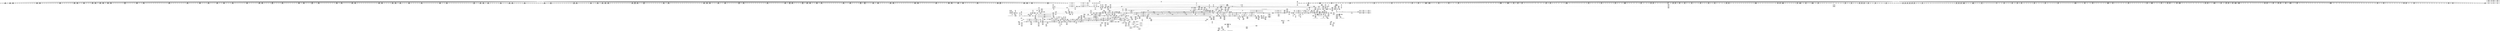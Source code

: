digraph {
	CE0x512a510 [shape=record,shape=Mrecord,label="{CE0x512a510|56:_i8*,_:_CRE_664,672_|*MultipleSource*|security/selinux/hooks.c,1769|Function::may_link&Arg::dir::|Function::selinux_inode_link&Arg::dir::}"]
	CE0x5157810 [shape=record,shape=Mrecord,label="{CE0x5157810|__llvm_gcov_indirect_counter_increment:tmp5|*SummSource*}"]
	CE0x51869d0 [shape=record,shape=Mrecord,label="{CE0x51869d0|28:_i32,_:_CRE_95,96_}"]
	CE0x50fc460 [shape=record,shape=Mrecord,label="{CE0x50fc460|56:_i8*,_:_CRE_559,560_}"]
	CE0x5119e80 [shape=record,shape=Mrecord,label="{CE0x5119e80|56:_i8*,_:_CRE_190,191_}"]
	CE0x51923c0 [shape=record,shape=Mrecord,label="{CE0x51923c0|may_link:cond|security/selinux/hooks.c,1776|*SummSource*}"]
	CE0x51bb290 [shape=record,shape=Mrecord,label="{CE0x51bb290|i64*_getelementptr_inbounds_(_11_x_i64_,_11_x_i64_*___llvm_gcov_ctr125,_i64_0,_i64_8)|*Constant*}"]
	CE0x516e980 [shape=record,shape=Mrecord,label="{CE0x516e980|56:_i8*,_:_CRE_478,479_}"]
	CE0x50da230 [shape=record,shape=Mrecord,label="{CE0x50da230|may_link:sw.bb|*SummSink*}"]
	CE0x5130fc0 [shape=record,shape=Mrecord,label="{CE0x5130fc0|56:_i8*,_:_CRE_925,926_}"]
	CE0x510df80 [shape=record,shape=Mrecord,label="{CE0x510df80|current_sid:tmp13|security/selinux/hooks.c,218|*SummSource*}"]
	CE0x5130740 [shape=record,shape=Mrecord,label="{CE0x5130740|56:_i8*,_:_CRE_917,918_}"]
	CE0x51b02d0 [shape=record,shape=Mrecord,label="{CE0x51b02d0|i64*_getelementptr_inbounds_(_14_x_i64_,_14_x_i64_*___llvm_gcov_ctr219,_i64_0,_i64_12)|*Constant*|*SummSource*}"]
	CE0x510dff0 [shape=record,shape=Mrecord,label="{CE0x510dff0|current_sid:tmp13|security/selinux/hooks.c,218|*SummSink*}"]
	CE0x50e2aa0 [shape=record,shape=Mrecord,label="{CE0x50e2aa0|56:_i8*,_:_CRE_193,194_}"]
	CE0x515a570 [shape=record,shape=Mrecord,label="{CE0x515a570|104:_%struct.inode*,_:_CRE_91,92_}"]
	CE0x515af20 [shape=record,shape=Mrecord,label="{CE0x515af20|104:_%struct.inode*,_:_CRE_144,145_}"]
	CE0x51794d0 [shape=record,shape=Mrecord,label="{CE0x51794d0|56:_i8*,_:_CRE_875,876_}"]
	CE0x5133710 [shape=record,shape=Mrecord,label="{CE0x5133710|56:_i8*,_:_CRE_923,924_}"]
	CE0x51bc7b0 [shape=record,shape=Mrecord,label="{CE0x51bc7b0|i64_2|*Constant*}"]
	CE0x519d000 [shape=record,shape=Mrecord,label="{CE0x519d000|may_link:tmp18|security/selinux/hooks.c,1789|*SummSource*}"]
	CE0x50f1e40 [shape=record,shape=Mrecord,label="{CE0x50f1e40|may_link:sw.epilog}"]
	CE0x5176850 [shape=record,shape=Mrecord,label="{CE0x5176850|56:_i8*,_:_CRE_704,712_|*MultipleSource*|*LoadInst*|security/selinux/hooks.c,1770|security/selinux/hooks.c,1770}"]
	CE0x50e7640 [shape=record,shape=Mrecord,label="{CE0x50e7640|56:_i8*,_:_CRE_159,160_}"]
	CE0x5195cb0 [shape=record,shape=Mrecord,label="{CE0x5195cb0|may_link:call5|security/selinux/hooks.c,1777|*SummSource*}"]
	CE0x512dff0 [shape=record,shape=Mrecord,label="{CE0x512dff0|56:_i8*,_:_CRE_880,881_}"]
	CE0x50ed890 [shape=record,shape=Mrecord,label="{CE0x50ed890|56:_i8*,_:_CRE_243,244_}"]
	CE0x5129a70 [shape=record,shape=Mrecord,label="{CE0x5129a70|56:_i8*,_:_CRE_620,621_}"]
	CE0x515db30 [shape=record,shape=Mrecord,label="{CE0x515db30|104:_%struct.inode*,_:_CRE_178,179_}"]
	CE0x5127ed0 [shape=record,shape=Mrecord,label="{CE0x5127ed0|56:_i8*,_:_CRE_586,587_}"]
	CE0x5118b50 [shape=record,shape=Mrecord,label="{CE0x5118b50|i64*_getelementptr_inbounds_(_14_x_i64_,_14_x_i64_*___llvm_gcov_ctr219,_i64_0,_i64_3)|*Constant*}"]
	CE0x51a2c90 [shape=record,shape=Mrecord,label="{CE0x51a2c90|_ret_%struct.task_struct*_%tmp4,_!dbg_!27714|./arch/x86/include/asm/current.h,14}"]
	CE0x516a0d0 [shape=record,shape=Mrecord,label="{CE0x516a0d0|56:_i8*,_:_CRE_282,283_}"]
	CE0x5191710 [shape=record,shape=Mrecord,label="{CE0x5191710|may_link:dentry2|security/selinux/hooks.c,1773|*SummSink*}"]
	CE0x518baf0 [shape=record,shape=Mrecord,label="{CE0x518baf0|i8*_getelementptr_inbounds_(_38_x_i8_,_38_x_i8_*_.str64,_i32_0,_i32_0)|*Constant*|*SummSink*}"]
	CE0x515c2e0 [shape=record,shape=Mrecord,label="{CE0x515c2e0|104:_%struct.inode*,_:_CRE_159,160_}"]
	CE0x5184230 [shape=record,shape=Mrecord,label="{CE0x5184230|28:_i32,_:_CRE_55,56_}"]
	CE0x50e3ef0 [shape=record,shape=Mrecord,label="{CE0x50e3ef0|56:_i8*,_:_CRE_8,12_|*MultipleSource*|security/selinux/hooks.c,1769|Function::may_link&Arg::dir::|Function::selinux_inode_link&Arg::dir::}"]
	CE0x512d3d0 [shape=record,shape=Mrecord,label="{CE0x512d3d0|56:_i8*,_:_CRE_867,868_}"]
	CE0x5186dd0 [shape=record,shape=Mrecord,label="{CE0x5186dd0|28:_i32,_:_CRE_99,100_}"]
	CE0x516ea90 [shape=record,shape=Mrecord,label="{CE0x516ea90|56:_i8*,_:_CRE_479,480_}"]
	CE0x518b000 [shape=record,shape=Mrecord,label="{CE0x518b000|may_link:tmp21|security/selinux/hooks.c,1793}"]
	CE0x5196c70 [shape=record,shape=Mrecord,label="{CE0x5196c70|avc_has_perm:ssid|Function::avc_has_perm&Arg::ssid::|*SummSink*}"]
	CE0x5184fd0 [shape=record,shape=Mrecord,label="{CE0x5184fd0|28:_i32,_:_CRE_69,70_}"]
	CE0x517ed20 [shape=record,shape=Mrecord,label="{CE0x517ed20|56:_i8*,_:_CRE_928,929_}"]
	CE0x50fa640 [shape=record,shape=Mrecord,label="{CE0x50fa640|56:_i8*,_:_CRE_481,482_}"]
	CE0x5193470 [shape=record,shape=Mrecord,label="{CE0x5193470|may_link:call9|security/selinux/hooks.c,1792}"]
	CE0x518cbf0 [shape=record,shape=Mrecord,label="{CE0x518cbf0|GLOBAL:__llvm_gcov_indirect_counter_increment|*Constant*|*SummSink*}"]
	CE0x51816e0 [shape=record,shape=Mrecord,label="{CE0x51816e0|28:_i32,_:_CRE_8,9_}"]
	CE0x5129730 [shape=record,shape=Mrecord,label="{CE0x5129730|56:_i8*,_:_CRE_616,617_}"]
	CE0x5168970 [shape=record,shape=Mrecord,label="{CE0x5168970|56:_i8*,_:_CRE_260,261_}"]
	CE0x50ed900 [shape=record,shape=Mrecord,label="{CE0x50ed900|56:_i8*,_:_CRE_244,245_}"]
	CE0x5195d20 [shape=record,shape=Mrecord,label="{CE0x5195d20|may_link:call5|security/selinux/hooks.c,1777|*SummSink*}"]
	CE0x517fcb0 [shape=record,shape=Mrecord,label="{CE0x517fcb0|56:_i8*,_:_CRE_968,976_|*MultipleSource*|*LoadInst*|security/selinux/hooks.c,1770|security/selinux/hooks.c,1770}"]
	CE0x51c7df0 [shape=record,shape=Mrecord,label="{CE0x51c7df0|i8*_getelementptr_inbounds_(_25_x_i8_,_25_x_i8_*_.str3,_i32_0,_i32_0)|*Constant*|*SummSink*}"]
	CE0x515e120 [shape=record,shape=Mrecord,label="{CE0x515e120|104:_%struct.inode*,_:_CRE_183,184_}"]
	CE0x51865d0 [shape=record,shape=Mrecord,label="{CE0x51865d0|28:_i32,_:_CRE_91,92_}"]
	CE0x51025e0 [shape=record,shape=Mrecord,label="{CE0x51025e0|current_sid:call|security/selinux/hooks.c,218}"]
	CE0x512b850 [shape=record,shape=Mrecord,label="{CE0x512b850|56:_i8*,_:_CRE_752,756_|*MultipleSource*|security/selinux/hooks.c,1769|Function::may_link&Arg::dir::|Function::selinux_inode_link&Arg::dir::}"]
	CE0x51c82a0 [shape=record,shape=Mrecord,label="{CE0x51c82a0|i32_218|*Constant*|*SummSource*}"]
	CE0x50e0c60 [shape=record,shape=Mrecord,label="{CE0x50e0c60|i64*_getelementptr_inbounds_(_2_x_i64_,_2_x_i64_*___llvm_gcov_ctr218,_i64_0,_i64_1)|*Constant*|*SummSink*}"]
	CE0x51c8fb0 [shape=record,shape=Mrecord,label="{CE0x51c8fb0|current_sid:tmp17|security/selinux/hooks.c,218}"]
	CE0x5186ed0 [shape=record,shape=Mrecord,label="{CE0x5186ed0|28:_i32,_:_CRE_100,101_}"]
	CE0x51559e0 [shape=record,shape=Mrecord,label="{CE0x51559e0|current_sid:tmp11|security/selinux/hooks.c,218|*SummSink*}"]
	CE0x5181300 [shape=record,shape=Mrecord,label="{CE0x5181300|28:_i32,_:_CRE_0,8_|*MultipleSource*|*LoadInst*|security/selinux/hooks.c,1769|security/selinux/hooks.c,1769|security/selinux/hooks.c,1777}"]
	CE0x5197650 [shape=record,shape=Mrecord,label="{CE0x5197650|_ret_i32_%retval.0,_!dbg_!27728|security/selinux/avc.c,775}"]
	CE0x5170f80 [shape=record,shape=Mrecord,label="{CE0x5170f80|56:_i8*,_:_CRE_559,560_}"]
	CE0x51b3400 [shape=record,shape=Mrecord,label="{CE0x51b3400|28:_i32,_32:_i16,_:_CRE_28,32_|*MultipleSource*|security/selinux/hooks.c,1797|security/selinux/hooks.c,1770|security/selinux/hooks.c,1770}"]
	CE0x510b8a0 [shape=record,shape=Mrecord,label="{CE0x510b8a0|i64*_getelementptr_inbounds_(_11_x_i64_,_11_x_i64_*___llvm_gcov_ctr125,_i64_0,_i64_1)|*Constant*|*SummSource*}"]
	CE0x516ac80 [shape=record,shape=Mrecord,label="{CE0x516ac80|56:_i8*,_:_CRE_293,294_}"]
	CE0x5133e30 [shape=record,shape=Mrecord,label="{CE0x5133e30|56:_i8*,_:_CRE_988,992_|*MultipleSource*|security/selinux/hooks.c,1769|Function::may_link&Arg::dir::|Function::selinux_inode_link&Arg::dir::}"]
	CE0x5195db0 [shape=record,shape=Mrecord,label="{CE0x5195db0|i32_(i32,_i32,_i16,_i32,_%struct.common_audit_data*)*_bitcast_(i32_(i32,_i32,_i16,_i32,_%struct.common_audit_data.495*)*_avc_has_perm_to_i32_(i32,_i32,_i16,_i32,_%struct.common_audit_data*)*)|*Constant*|*SummSource*}"]
	CE0x51366a0 [shape=record,shape=Mrecord,label="{CE0x51366a0|56:_i8*,_:_CRE_139,140_}"]
	CE0x51a2760 [shape=record,shape=Mrecord,label="{CE0x51a2760|get_current:entry}"]
	CE0x515dc60 [shape=record,shape=Mrecord,label="{CE0x515dc60|104:_%struct.inode*,_:_CRE_179,180_}"]
	CE0x5160ab0 [shape=record,shape=Mrecord,label="{CE0x5160ab0|104:_%struct.inode*,_:_CRE_218,219_}"]
	CE0x5136990 [shape=record,shape=Mrecord,label="{CE0x5136990|56:_i8*,_:_CRE_142,143_}"]
	CE0x5129250 [shape=record,shape=Mrecord,label="{CE0x5129250|56:_i8*,_:_CRE_610,611_}"]
	CE0x5179090 [shape=record,shape=Mrecord,label="{CE0x5179090|56:_i8*,_:_CRE_871,872_}"]
	CE0x51a49b0 [shape=record,shape=Mrecord,label="{CE0x51a49b0|current_sid:tmp23|security/selinux/hooks.c,218|*SummSink*}"]
	CE0x50e02b0 [shape=record,shape=Mrecord,label="{CE0x50e02b0|selinux_inode_link:entry|*SummSource*}"]
	CE0x513a950 [shape=record,shape=Mrecord,label="{CE0x513a950|56:_i8*,_:_CRE_32,40_|*MultipleSource*|*LoadInst*|security/selinux/hooks.c,1770|security/selinux/hooks.c,1770}"]
	CE0x518df30 [shape=record,shape=Mrecord,label="{CE0x518df30|i64_2|*Constant*|*SummSink*}"]
	CE0x5101600 [shape=record,shape=Mrecord,label="{CE0x5101600|56:_i8*,_:_CRE_310,311_}"]
	CE0x5108fd0 [shape=record,shape=Mrecord,label="{CE0x5108fd0|i64*_getelementptr_inbounds_(_14_x_i64_,_14_x_i64_*___llvm_gcov_ctr219,_i64_0,_i64_3)|*Constant*|*SummSink*}"]
	CE0x51575d0 [shape=record,shape=Mrecord,label="{CE0x51575d0|current_sid:tmp7|security/selinux/hooks.c,218}"]
	CE0x51a32d0 [shape=record,shape=Mrecord,label="{CE0x51a32d0|current_sid:cred|security/selinux/hooks.c,218}"]
	CE0x50e7db0 [shape=record,shape=Mrecord,label="{CE0x50e7db0|56:_i8*,_:_CRE_166,167_}"]
	CE0x51287c0 [shape=record,shape=Mrecord,label="{CE0x51287c0|56:_i8*,_:_CRE_597,598_}"]
	CE0x5193020 [shape=record,shape=Mrecord,label="{CE0x5193020|i32_3|*Constant*}"]
	CE0x51af220 [shape=record,shape=Mrecord,label="{CE0x51af220|may_link:tmp22|security/selinux/hooks.c,1797}"]
	CE0x5101460 [shape=record,shape=Mrecord,label="{CE0x5101460|56:_i8*,_:_CRE_308,309_}"]
	CE0x5137a10 [shape=record,shape=Mrecord,label="{CE0x5137a10|56:_i8*,_:_CRE_187,188_}"]
	CE0x5188c20 [shape=record,shape=Mrecord,label="{CE0x5188c20|28:_i32,_:_CRE_144,152_|*MultipleSource*|*LoadInst*|security/selinux/hooks.c,1769|security/selinux/hooks.c,1769|security/selinux/hooks.c,1777}"]
	CE0x51298d0 [shape=record,shape=Mrecord,label="{CE0x51298d0|56:_i8*,_:_CRE_618,619_}"]
	CE0x516cd30 [shape=record,shape=Mrecord,label="{CE0x516cd30|56:_i8*,_:_CRE_376,384_|*MultipleSource*|*LoadInst*|security/selinux/hooks.c,1770|security/selinux/hooks.c,1770}"]
	CE0x50fb2d0 [shape=record,shape=Mrecord,label="{CE0x50fb2d0|56:_i8*,_:_CRE_512,520_|*MultipleSource*|security/selinux/hooks.c,1769|Function::may_link&Arg::dir::|Function::selinux_inode_link&Arg::dir::}"]
	CE0x51677a0 [shape=record,shape=Mrecord,label="{CE0x51677a0|56:_i8*,_:_CRE_243,244_}"]
	CE0x519df20 [shape=record,shape=Mrecord,label="{CE0x519df20|may_link:tmp20|security/selinux/hooks.c,1793}"]
	CE0x5160130 [shape=record,shape=Mrecord,label="{CE0x5160130|104:_%struct.inode*,_:_CRE_210,211_}"]
	CE0x5161430 [shape=record,shape=Mrecord,label="{CE0x5161430|104:_%struct.inode*,_:_CRE_240,248_|*MultipleSource*|Function::selinux_inode_link&Arg::old_dentry::|security/selinux/hooks.c,1770|Function::may_link&Arg::dentry::}"]
	CE0x512c110 [shape=record,shape=Mrecord,label="{CE0x512c110|56:_i8*,_:_CRE_800,804_|*MultipleSource*|security/selinux/hooks.c,1769|Function::may_link&Arg::dir::|Function::selinux_inode_link&Arg::dir::}"]
	CE0x50ede20 [shape=record,shape=Mrecord,label="{CE0x50ede20|56:_i8*,_:_CRE_251,252_}"]
	CE0x518c240 [shape=record,shape=Mrecord,label="{CE0x518c240|GLOBAL:__llvm_gcov_global_state_pred221|Global_var:__llvm_gcov_global_state_pred221|*SummSource*}"]
	CE0x5117810 [shape=record,shape=Mrecord,label="{CE0x5117810|may_link:ad|security/selinux/hooks.c, 1764}"]
	CE0x5161830 [shape=record,shape=Mrecord,label="{CE0x5161830|104:_%struct.inode*,_:_CRE_256,264_|*MultipleSource*|Function::selinux_inode_link&Arg::old_dentry::|security/selinux/hooks.c,1770|Function::may_link&Arg::dentry::}"]
	CE0x50f19e0 [shape=record,shape=Mrecord,label="{CE0x50f19e0|i64*_getelementptr_inbounds_(_2_x_i64_,_2_x_i64_*___llvm_gcov_ctr218,_i64_0,_i64_0)|*Constant*}"]
	CE0x50e8fc0 [shape=record,shape=Mrecord,label="{CE0x50e8fc0|56:_i8*,_:_CRE_183,184_}"]
	CE0x5169630 [shape=record,shape=Mrecord,label="{CE0x5169630|56:_i8*,_:_CRE_272,273_}"]
	CE0x5127370 [shape=record,shape=Mrecord,label="{CE0x5127370|56:_i8*,_:_CRE_572,573_}"]
	CE0x51529c0 [shape=record,shape=Mrecord,label="{CE0x51529c0|current_sid:do.body|*SummSource*}"]
	CE0x50ff920 [shape=record,shape=Mrecord,label="{CE0x50ff920|selinux_inode_link:tmp1|*SummSink*}"]
	CE0x515a980 [shape=record,shape=Mrecord,label="{CE0x515a980|104:_%struct.inode*,_:_CRE_95,96_}"]
	CE0x5135450 [shape=record,shape=Mrecord,label="{CE0x5135450|may_link:tmp4|*LoadInst*|security/selinux/hooks.c,1770}"]
	CE0x50fafa0 [shape=record,shape=Mrecord,label="{CE0x50fafa0|56:_i8*,_:_CRE_504,508_|*MultipleSource*|security/selinux/hooks.c,1769|Function::may_link&Arg::dir::|Function::selinux_inode_link&Arg::dir::}"]
	"CONST[source:0(mediator),value:2(dynamic)][purpose:{object}][SnkIdx:5]"
	CE0x51920f0 [shape=record,shape=Mrecord,label="{CE0x51920f0|i64_1048576|*Constant*|*SummSink*}"]
	CE0x5154290 [shape=record,shape=Mrecord,label="{CE0x5154290|i64*_null|*Constant*}"]
	CE0x5191640 [shape=record,shape=Mrecord,label="{CE0x5191640|may_link:dentry2|security/selinux/hooks.c,1773|*SummSource*}"]
	CE0x5185dd0 [shape=record,shape=Mrecord,label="{CE0x5185dd0|28:_i32,_:_CRE_83,84_}"]
	CE0x516d810 [shape=record,shape=Mrecord,label="{CE0x516d810|56:_i8*,_:_CRE_424,432_|*MultipleSource*|*LoadInst*|security/selinux/hooks.c,1770|security/selinux/hooks.c,1770}"]
	CE0x50e92a0 [shape=record,shape=Mrecord,label="{CE0x50e92a0|may_link:return}"]
	CE0x51b04d0 [shape=record,shape=Mrecord,label="{CE0x51b04d0|may_link:tmp23|security/selinux/hooks.c,1797}"]
	CE0x50e4260 [shape=record,shape=Mrecord,label="{CE0x50e4260|56:_i8*,_:_CRE_16,24_|*MultipleSource*|security/selinux/hooks.c,1769|Function::may_link&Arg::dir::|Function::selinux_inode_link&Arg::dir::}"]
	CE0x5119800 [shape=record,shape=Mrecord,label="{CE0x5119800|56:_i8*,_:_CRE_182,183_}"]
	CE0x5198060 [shape=record,shape=Mrecord,label="{CE0x5198060|avc_has_perm:auditdata|Function::avc_has_perm&Arg::auditdata::|*SummSource*}"]
	CE0x518b9f0 [shape=record,shape=Mrecord,label="{CE0x518b9f0|i8*_getelementptr_inbounds_(_38_x_i8_,_38_x_i8_*_.str64,_i32_0,_i32_0)|*Constant*|*SummSource*}"]
	CE0x516c0b0 [shape=record,shape=Mrecord,label="{CE0x516c0b0|56:_i8*,_:_CRE_472,473_}"]
	CE0x5130630 [shape=record,shape=Mrecord,label="{CE0x5130630|56:_i8*,_:_CRE_916,917_}"]
	CE0x5112f30 [shape=record,shape=Mrecord,label="{CE0x5112f30|56:_i8*,_:_CRE_293,294_}"]
	CE0x51959c0 [shape=record,shape=Mrecord,label="{CE0x51959c0|may_link:tmp9|security/selinux/hooks.c,1778|*SummSink*}"]
	CE0x51864d0 [shape=record,shape=Mrecord,label="{CE0x51864d0|28:_i32,_:_CRE_90,91_}"]
	CE0x5113fd0 [shape=record,shape=Mrecord,label="{CE0x5113fd0|56:_i8*,_:_CRE_142,143_}"]
	CE0x5166da0 [shape=record,shape=Mrecord,label="{CE0x5166da0|may_link:tmp14|security/selinux/hooks.c,1783|*SummSink*}"]
	CE0x50e81f0 [shape=record,shape=Mrecord,label="{CE0x50e81f0|56:_i8*,_:_CRE_170,171_}"]
	"CONST[source:0(mediator),value:2(dynamic)][purpose:{object}][SnkIdx:1]"
	CE0x51bc110 [shape=record,shape=Mrecord,label="{CE0x51bc110|i64_4|*Constant*|*SummSource*}"]
	CE0x519ec40 [shape=record,shape=Mrecord,label="{CE0x519ec40|may_link:tmp17|security/selinux/hooks.c,1786|*SummSink*}"]
	CE0x5129b40 [shape=record,shape=Mrecord,label="{CE0x5129b40|56:_i8*,_:_CRE_621,622_}"]
	CE0x5131840 [shape=record,shape=Mrecord,label="{CE0x5131840|56:_i8*,_:_CRE_894,895_}"]
	CE0x51909f0 [shape=record,shape=Mrecord,label="{CE0x51909f0|may_link:u|security/selinux/hooks.c,1773}"]
	CE0x51b05e0 [shape=record,shape=Mrecord,label="{CE0x51b05e0|may_link:sid10|security/selinux/hooks.c,1797}"]
	CE0x5168ca0 [shape=record,shape=Mrecord,label="{CE0x5168ca0|56:_i8*,_:_CRE_263,264_}"]
	CE0x5128070 [shape=record,shape=Mrecord,label="{CE0x5128070|56:_i8*,_:_CRE_588,589_}"]
	CE0x5157b20 [shape=record,shape=Mrecord,label="{CE0x5157b20|current_sid:tobool1|security/selinux/hooks.c,218|*SummSource*}"]
	CE0x50ebf20 [shape=record,shape=Mrecord,label="{CE0x50ebf20|may_link:tmp11|security/selinux/hooks.c,1778|*SummSource*}"]
	CE0x51658d0 [shape=record,shape=Mrecord,label="{CE0x51658d0|i64*_getelementptr_inbounds_(_14_x_i64_,_14_x_i64_*___llvm_gcov_ctr219,_i64_0,_i64_8)|*Constant*}"]
	CE0x51759a0 [shape=record,shape=Mrecord,label="{CE0x51759a0|56:_i8*,_:_CRE_648,656_|*MultipleSource*|*LoadInst*|security/selinux/hooks.c,1770|security/selinux/hooks.c,1770}"]
	CE0x5168db0 [shape=record,shape=Mrecord,label="{CE0x5168db0|56:_i8*,_:_CRE_264,265_}"]
	"CONST[source:0(mediator),value:2(dynamic)][purpose:{object}][SnkIdx:6]"
	CE0x512d660 [shape=record,shape=Mrecord,label="{CE0x512d660|56:_i8*,_:_CRE_871,872_}"]
	CE0x5112bf0 [shape=record,shape=Mrecord,label="{CE0x5112bf0|56:_i8*,_:_CRE_289,290_}"]
	CE0x5160d10 [shape=record,shape=Mrecord,label="{CE0x5160d10|104:_%struct.inode*,_:_CRE_220,221_}"]
	CE0x51860d0 [shape=record,shape=Mrecord,label="{CE0x51860d0|28:_i32,_:_CRE_86,87_}"]
	CE0x50f2410 [shape=record,shape=Mrecord,label="{CE0x50f2410|may_link:kind|Function::may_link&Arg::kind::}"]
	CE0x50ed210 [shape=record,shape=Mrecord,label="{CE0x50ed210|56:_i8*,_:_CRE_232,236_|*MultipleSource*|security/selinux/hooks.c,1769|Function::may_link&Arg::dir::|Function::selinux_inode_link&Arg::dir::}"]
	CE0x5157320 [shape=record,shape=Mrecord,label="{CE0x5157320|current_sid:tmp6|security/selinux/hooks.c,218|*SummSource*}"]
	CE0x51c5dd0 [shape=record,shape=Mrecord,label="{CE0x51c5dd0|current_sid:tmp8|security/selinux/hooks.c,218|*SummSink*}"]
	CE0x5159f70 [shape=record,shape=Mrecord,label="{CE0x5159f70|104:_%struct.inode*,_:_CRE_88,89_}"]
	CE0x512dee0 [shape=record,shape=Mrecord,label="{CE0x512dee0|56:_i8*,_:_CRE_879,880_}"]
	CE0x5153c00 [shape=record,shape=Mrecord,label="{CE0x5153c00|current_sid:call|security/selinux/hooks.c,218|*SummSource*}"]
	CE0x516fd00 [shape=record,shape=Mrecord,label="{CE0x516fd00|56:_i8*,_:_CRE_512,520_|*MultipleSource*|*LoadInst*|security/selinux/hooks.c,1770|security/selinux/hooks.c,1770}"]
	CE0x5178e70 [shape=record,shape=Mrecord,label="{CE0x5178e70|56:_i8*,_:_CRE_869,870_}"]
	CE0x51712b0 [shape=record,shape=Mrecord,label="{CE0x51712b0|56:_i8*,_:_CRE_562,563_}"]
	CE0x5165230 [shape=record,shape=Mrecord,label="{CE0x5165230|__llvm_gcov_indirect_counter_increment:counters|Function::__llvm_gcov_indirect_counter_increment&Arg::counters::|*SummSink*}"]
	CE0x51139a0 [shape=record,shape=Mrecord,label="{CE0x51139a0|get_current:tmp1|*SummSink*}"]
	CE0x51a44e0 [shape=record,shape=Mrecord,label="{CE0x51a44e0|current_sid:security|security/selinux/hooks.c,218|*SummSource*}"]
	CE0x5112980 [shape=record,shape=Mrecord,label="{CE0x5112980|56:_i8*,_:_CRE_286,287_}"]
	CE0x51c3c60 [shape=record,shape=Mrecord,label="{CE0x51c3c60|current_sid:tmp15|security/selinux/hooks.c,218|*SummSink*}"]
	CE0x512c9d0 [shape=record,shape=Mrecord,label="{CE0x512c9d0|56:_i8*,_:_CRE_840,848_|*MultipleSource*|security/selinux/hooks.c,1769|Function::may_link&Arg::dir::|Function::selinux_inode_link&Arg::dir::}"]
	CE0x5174390 [shape=record,shape=Mrecord,label="{CE0x5174390|56:_i8*,_:_CRE_608,609_}"]
	CE0x5139060 [shape=record,shape=Mrecord,label="{CE0x5139060|56:_i8*,_:_CRE_240,241_}"]
	CE0x516aea0 [shape=record,shape=Mrecord,label="{CE0x516aea0|56:_i8*,_:_CRE_295,296_}"]
	CE0x519dd80 [shape=record,shape=Mrecord,label="{CE0x519dd80|_call_void___llvm_gcov_indirect_counter_increment(i32*___llvm_gcov_global_state_pred221,_i64**_getelementptr_inbounds_(_4_x_i64*_,_4_x_i64*_*___llvm_gcda_edge_table220,_i64_0,_i64_0)),_!dbg_!27749|security/selinux/hooks.c,1793|*SummSink*}"]
	CE0x5133a20 [shape=record,shape=Mrecord,label="{CE0x5133a20|56:_i8*,_:_CRE_981,982_}"]
	CE0x5106840 [shape=record,shape=Mrecord,label="{CE0x5106840|GLOBAL:current_task|Global_var:current_task|*SummSource*}"]
	CE0x50f1ca0 [shape=record,shape=Mrecord,label="{CE0x50f1ca0|may_link:if.end|*SummSource*}"]
	CE0x5195460 [shape=record,shape=Mrecord,label="{CE0x5195460|GLOBAL:__llvm_gcov_ctr219|Global_var:__llvm_gcov_ctr219}"]
	CE0x50f7fd0 [shape=record,shape=Mrecord,label="{CE0x50f7fd0|56:_i8*,_:_CRE_153,154_}"]
	CE0x516e620 [shape=record,shape=Mrecord,label="{CE0x516e620|56:_i8*,_:_CRE_476,477_}"]
	CE0x5139b30 [shape=record,shape=Mrecord,label="{CE0x5139b30|_call_void___llvm_gcov_indirect_counter_increment(i32*___llvm_gcov_global_state_pred221,_i64**_getelementptr_inbounds_(_4_x_i64*_,_4_x_i64*_*___llvm_gcda_edge_table220,_i64_0,_i64_2)),_!dbg_!27745|security/selinux/hooks.c,1786}"]
	CE0x51131a0 [shape=record,shape=Mrecord,label="{CE0x51131a0|56:_i8*,_:_CRE_296,297_}"]
	CE0x51330b0 [shape=record,shape=Mrecord,label="{CE0x51330b0|56:_i8*,_:_CRE_917,918_}"]
	CE0x5197820 [shape=record,shape=Mrecord,label="{CE0x5197820|avc_has_perm:tclass|Function::avc_has_perm&Arg::tclass::|*SummSource*}"]
	CE0x5158080 [shape=record,shape=Mrecord,label="{CE0x5158080|may_link:d_inode|security/selinux/hooks.c,1770}"]
	CE0x519cea0 [shape=record,shape=Mrecord,label="{CE0x519cea0|i64*_getelementptr_inbounds_(_14_x_i64_,_14_x_i64_*___llvm_gcov_ctr219,_i64_0,_i64_10)|*Constant*|*SummSource*}"]
	CE0x51bcf30 [shape=record,shape=Mrecord,label="{CE0x51bcf30|current_sid:land.lhs.true2|*SummSource*}"]
	CE0x50e2eb0 [shape=record,shape=Mrecord,label="{CE0x50e2eb0|56:_i8*,_:_CRE_198,199_}"]
	CE0x5112660 [shape=record,shape=Mrecord,label="{CE0x5112660|_call_void_mcount()_#3|*SummSource*}"]
	CE0x50f2db0 [shape=record,shape=Mrecord,label="{CE0x50f2db0|selinux_inode_link:tmp}"]
	CE0x5189450 [shape=record,shape=Mrecord,label="{CE0x5189450|28:_i32,_:_CRE_184,192_|*MultipleSource*|*LoadInst*|security/selinux/hooks.c,1769|security/selinux/hooks.c,1769|security/selinux/hooks.c,1777}"]
	CE0x516a1e0 [shape=record,shape=Mrecord,label="{CE0x516a1e0|56:_i8*,_:_CRE_283,284_}"]
	CE0x5119250 [shape=record,shape=Mrecord,label="{CE0x5119250|56:_i8*,_:_CRE_175,176_}"]
	CE0x6408ed0 [shape=record,shape=Mrecord,label="{CE0x6408ed0|_call_void_mcount()_#3}"]
	CE0x50f6480 [shape=record,shape=Mrecord,label="{CE0x50f6480|COLLAPSED:_GIRE_selinux_xfrm_refcount_global_%struct.atomic_t_zeroinitializer,_align_4:_elem_0:default:}"]
	CE0x5189050 [shape=record,shape=Mrecord,label="{CE0x5189050|28:_i32,_:_CRE_160,168_|*MultipleSource*|*LoadInst*|security/selinux/hooks.c,1769|security/selinux/hooks.c,1769|security/selinux/hooks.c,1777}"]
	CE0x51c2250 [shape=record,shape=Mrecord,label="{CE0x51c2250|current_sid:if.then|*SummSource*}"]
	CE0x5171800 [shape=record,shape=Mrecord,label="{CE0x5171800|56:_i8*,_:_CRE_567,568_}"]
	CE0x51788f0 [shape=record,shape=Mrecord,label="{CE0x51788f0|56:_i8*,_:_CRE_865,866_}"]
	CE0x51a3100 [shape=record,shape=Mrecord,label="{CE0x51a3100|i32_78|*Constant*|*SummSink*}"]
	CE0x516eba0 [shape=record,shape=Mrecord,label="{CE0x516eba0|56:_i8*,_:_CRE_480,481_}"]
	CE0x5136ff0 [shape=record,shape=Mrecord,label="{CE0x5136ff0|56:_i8*,_:_CRE_148,149_}"]
	CE0x50eb220 [shape=record,shape=Mrecord,label="{CE0x50eb220|current_sid:entry|*SummSource*}"]
	CE0x5137f60 [shape=record,shape=Mrecord,label="{CE0x5137f60|56:_i8*,_:_CRE_192,193_}"]
	CE0x515e250 [shape=record,shape=Mrecord,label="{CE0x515e250|104:_%struct.inode*,_:_CRE_184,185_}"]
	CE0x51746c0 [shape=record,shape=Mrecord,label="{CE0x51746c0|56:_i8*,_:_CRE_611,612_}"]
	CE0x5157c50 [shape=record,shape=Mrecord,label="{CE0x5157c50|i64_5|*Constant*}"]
	CE0x515fa10 [shape=record,shape=Mrecord,label="{CE0x515fa10|104:_%struct.inode*,_:_CRE_204,205_}"]
	CE0x512e980 [shape=record,shape=Mrecord,label="{CE0x512e980|56:_i8*,_:_CRE_889,890_}"]
	CE0x51290b0 [shape=record,shape=Mrecord,label="{CE0x51290b0|56:_i8*,_:_CRE_608,609_}"]
	CE0x51723b0 [shape=record,shape=Mrecord,label="{CE0x51723b0|56:_i8*,_:_CRE_578,579_}"]
	CE0x5164b80 [shape=record,shape=Mrecord,label="{CE0x5164b80|i64**_getelementptr_inbounds_(_4_x_i64*_,_4_x_i64*_*___llvm_gcda_edge_table220,_i64_0,_i64_1)|*Constant*}"]
	CE0x5128480 [shape=record,shape=Mrecord,label="{CE0x5128480|56:_i8*,_:_CRE_593,594_}"]
	CE0x5115480 [shape=record,shape=Mrecord,label="{CE0x5115480|56:_i8*,_:_CRE_112,120_|*MultipleSource*|security/selinux/hooks.c,1769|Function::may_link&Arg::dir::|Function::selinux_inode_link&Arg::dir::}"]
	CE0x5181840 [shape=record,shape=Mrecord,label="{CE0x5181840|may_link:tmp23|security/selinux/hooks.c,1797|*SummSource*}"]
	CE0x518b220 [shape=record,shape=Mrecord,label="{CE0x518b220|GLOBAL:printk|*Constant*}"]
	CE0x50f4130 [shape=record,shape=Mrecord,label="{CE0x50f4130|may_link:i_security1|security/selinux/hooks.c,1770}"]
	CE0x50e10b0 [shape=record,shape=Mrecord,label="{CE0x50e10b0|selinux_inode_link:entry|*SummSink*}"]
	CE0x5183220 [shape=record,shape=Mrecord,label="{CE0x5183220|28:_i32,_:_CRE_28,32_|*MultipleSource*|*LoadInst*|security/selinux/hooks.c,1769|security/selinux/hooks.c,1769|security/selinux/hooks.c,1777}"]
	CE0x5160390 [shape=record,shape=Mrecord,label="{CE0x5160390|104:_%struct.inode*,_:_CRE_212,213_}"]
	CE0x51c7870 [shape=record,shape=Mrecord,label="{CE0x51c7870|GLOBAL:lockdep_rcu_suspicious|*Constant*}"]
	CE0x5173f50 [shape=record,shape=Mrecord,label="{CE0x5173f50|56:_i8*,_:_CRE_604,605_}"]
	CE0x5161610 [shape=record,shape=Mrecord,label="{CE0x5161610|104:_%struct.inode*,_:_CRE_248,256_|*MultipleSource*|Function::selinux_inode_link&Arg::old_dentry::|security/selinux/hooks.c,1770|Function::may_link&Arg::dentry::}"]
	CE0x5136bb0 [shape=record,shape=Mrecord,label="{CE0x5136bb0|56:_i8*,_:_CRE_144,145_}"]
	CE0x5129180 [shape=record,shape=Mrecord,label="{CE0x5129180|56:_i8*,_:_CRE_609,610_}"]
	CE0x5109100 [shape=record,shape=Mrecord,label="{CE0x5109100|may_link:tmp12|security/selinux/hooks.c,1779}"]
	CE0x519b210 [shape=record,shape=Mrecord,label="{CE0x519b210|current_sid:tmp24|security/selinux/hooks.c,220|*SummSource*}"]
	CE0x5101940 [shape=record,shape=Mrecord,label="{CE0x5101940|56:_i8*,_:_CRE_328,336_|*MultipleSource*|security/selinux/hooks.c,1769|Function::may_link&Arg::dir::|Function::selinux_inode_link&Arg::dir::}"]
	CE0x50fcae0 [shape=record,shape=Mrecord,label="{CE0x50fcae0|56:_i8*,_:_CRE_567,568_}"]
	CE0x50f64f0 [shape=record,shape=Mrecord,label="{CE0x50f64f0|may_link:tmp|*SummSource*}"]
	CE0x5180510 [shape=record,shape=Mrecord,label="{CE0x5180510|56:_i8*,_:_CRE_982,983_}"]
	CE0x5161a50 [shape=record,shape=Mrecord,label="{CE0x5161a50|104:_%struct.inode*,_:_CRE_264,272_|*MultipleSource*|Function::selinux_inode_link&Arg::old_dentry::|security/selinux/hooks.c,1770|Function::may_link&Arg::dentry::}"]
	CE0x515c1b0 [shape=record,shape=Mrecord,label="{CE0x515c1b0|104:_%struct.inode*,_:_CRE_158,159_}"]
	CE0x51bd3a0 [shape=record,shape=Mrecord,label="{CE0x51bd3a0|__llvm_gcov_indirect_counter_increment:tmp6|*SummSink*}"]
	CE0x512e210 [shape=record,shape=Mrecord,label="{CE0x512e210|56:_i8*,_:_CRE_882,883_}"]
	CE0x5191f90 [shape=record,shape=Mrecord,label="{CE0x5191f90|i64_1048576|*Constant*|*SummSource*}"]
	CE0x5118ca0 [shape=record,shape=Mrecord,label="{CE0x5118ca0|_call_void_mcount()_#3|*SummSource*}"]
	CE0x516e120 [shape=record,shape=Mrecord,label="{CE0x516e120|56:_i8*,_:_CRE_464,472_|*MultipleSource*|*LoadInst*|security/selinux/hooks.c,1770|security/selinux/hooks.c,1770}"]
	CE0x50fca10 [shape=record,shape=Mrecord,label="{CE0x50fca10|56:_i8*,_:_CRE_566,567_}"]
	CE0x50e7970 [shape=record,shape=Mrecord,label="{CE0x50e7970|56:_i8*,_:_CRE_162,163_}"]
	CE0x50fe8d0 [shape=record,shape=Mrecord,label="{CE0x50fe8d0|56:_i8*,_:_CRE_171,172_}"]
	CE0x50f1280 [shape=record,shape=Mrecord,label="{CE0x50f1280|get_current:tmp|*SummSink*}"]
	CE0x51827b0 [shape=record,shape=Mrecord,label="{CE0x51827b0|28:_i32,_:_CRE_14,15_}"]
	CE0x517fab0 [shape=record,shape=Mrecord,label="{CE0x517fab0|56:_i8*,_:_CRE_960,968_|*MultipleSource*|*LoadInst*|security/selinux/hooks.c,1770|security/selinux/hooks.c,1770}"]
	CE0x51c0590 [shape=record,shape=Mrecord,label="{CE0x51c0590|current_sid:if.end|*SummSink*}"]
	CE0x5110580 [shape=record,shape=Mrecord,label="{CE0x5110580|current_sid:tmp2|*SummSink*}"]
	CE0x5116cb0 [shape=record,shape=Mrecord,label="{CE0x5116cb0|56:_i8*,_:_CRE_968,976_|*MultipleSource*|security/selinux/hooks.c,1769|Function::may_link&Arg::dir::|Function::selinux_inode_link&Arg::dir::}"]
	CE0x5138e40 [shape=record,shape=Mrecord,label="{CE0x5138e40|56:_i8*,_:_CRE_206,207_}"]
	CE0x5155860 [shape=record,shape=Mrecord,label="{CE0x5155860|current_sid:tmp11|security/selinux/hooks.c,218|*SummSource*}"]
	CE0x51bad40 [shape=record,shape=Mrecord,label="{CE0x51bad40|i1_true|*Constant*|*SummSource*}"]
	CE0x5194840 [shape=record,shape=Mrecord,label="{CE0x5194840|0:_i8,_8:_%struct.dentry*,_24:_%struct.selinux_audit_data*,_:_SCMRE_0,1_|*MultipleSource*|security/selinux/hooks.c, 1764|security/selinux/hooks.c,1772}"]
	CE0x518dd40 [shape=record,shape=Mrecord,label="{CE0x518dd40|i64_2|*Constant*}"]
	CE0x50e6750 [shape=record,shape=Mrecord,label="{CE0x50e6750|current_sid:tmp1|*SummSink*}"]
	CE0x51111d0 [shape=record,shape=Mrecord,label="{CE0x51111d0|i8_1|*Constant*|*SummSource*}"]
	CE0x5136130 [shape=record,shape=Mrecord,label="{CE0x5136130|56:_i8*,_:_CRE_128,136_|*MultipleSource*|*LoadInst*|security/selinux/hooks.c,1770|security/selinux/hooks.c,1770}"]
	CE0x515b960 [shape=record,shape=Mrecord,label="{CE0x515b960|104:_%struct.inode*,_:_CRE_151,152_}"]
	CE0x516f310 [shape=record,shape=Mrecord,label="{CE0x516f310|56:_i8*,_:_CRE_487,488_}"]
	CE0x5101870 [shape=record,shape=Mrecord,label="{CE0x5101870|56:_i8*,_:_CRE_320,328_|*MultipleSource*|security/selinux/hooks.c,1769|Function::may_link&Arg::dir::|Function::selinux_inode_link&Arg::dir::}"]
	CE0x5110250 [shape=record,shape=Mrecord,label="{CE0x5110250|i32_-1|*Constant*|*SummSink*}"]
	CE0x51866d0 [shape=record,shape=Mrecord,label="{CE0x51866d0|28:_i32,_:_CRE_92,93_}"]
	CE0x5174c10 [shape=record,shape=Mrecord,label="{CE0x5174c10|56:_i8*,_:_CRE_616,617_}"]
	CE0x51baec0 [shape=record,shape=Mrecord,label="{CE0x51baec0|i1_true|*Constant*|*SummSink*}"]
	CE0x5107350 [shape=record,shape=Mrecord,label="{CE0x5107350|may_link:return|*SummSource*}"]
	CE0x5188150 [shape=record,shape=Mrecord,label="{CE0x5188150|28:_i32,_:_CRE_114,115_}"]
	CE0x5172b20 [shape=record,shape=Mrecord,label="{CE0x5172b20|56:_i8*,_:_CRE_585,586_}"]
	CE0x5119180 [shape=record,shape=Mrecord,label="{CE0x5119180|56:_i8*,_:_CRE_174,175_}"]
	CE0x5138f50 [shape=record,shape=Mrecord,label="{CE0x5138f50|56:_i8*,_:_CRE_207,208_}"]
	CE0x515ebd0 [shape=record,shape=Mrecord,label="{CE0x515ebd0|104:_%struct.inode*,_:_CRE_192,193_}"]
	CE0x5194060 [shape=record,shape=Mrecord,label="{CE0x5194060|may_link:sid4|security/selinux/hooks.c,1777|*SummSource*}"]
	CE0x5135320 [shape=record,shape=Mrecord,label="{CE0x5135320|104:_%struct.inode*,_:_CRE_319,320_}"]
	CE0x515dff0 [shape=record,shape=Mrecord,label="{CE0x515dff0|104:_%struct.inode*,_:_CRE_182,183_}"]
	CE0x5160980 [shape=record,shape=Mrecord,label="{CE0x5160980|104:_%struct.inode*,_:_CRE_217,218_}"]
	CE0x5135ba0 [shape=record,shape=Mrecord,label="{CE0x5135ba0|56:_i8*,_:_CRE_104,112_|*MultipleSource*|*LoadInst*|security/selinux/hooks.c,1770|security/selinux/hooks.c,1770}"]
	CE0x50f5e60 [shape=record,shape=Mrecord,label="{CE0x50f5e60|i32_0|*Constant*}"]
	CE0x51a5080 [shape=record,shape=Mrecord,label="{CE0x51a5080|current_sid:sid|security/selinux/hooks.c,220|*SummSink*}"]
	CE0x50f15f0 [shape=record,shape=Mrecord,label="{CE0x50f15f0|i64*_getelementptr_inbounds_(_2_x_i64_,_2_x_i64_*___llvm_gcov_ctr218,_i64_0,_i64_0)|*Constant*|*SummSource*}"]
	CE0x516e4c0 [shape=record,shape=Mrecord,label="{CE0x516e4c0|56:_i8*,_:_CRE_474,475_}"]
	CE0x512d290 [shape=record,shape=Mrecord,label="{CE0x512d290|56:_i8*,_:_CRE_866,867_}"]
	CE0x51551b0 [shape=record,shape=Mrecord,label="{CE0x51551b0|current_sid:tmp}"]
	CE0x5175d70 [shape=record,shape=Mrecord,label="{CE0x5175d70|56:_i8*,_:_CRE_664,672_|*MultipleSource*|*LoadInst*|security/selinux/hooks.c,1770|security/selinux/hooks.c,1770}"]
	CE0x5127c60 [shape=record,shape=Mrecord,label="{CE0x5127c60|56:_i8*,_:_CRE_583,584_}"]
	CE0x51bd4d0 [shape=record,shape=Mrecord,label="{CE0x51bd4d0|get_current:bb}"]
	CE0x5182610 [shape=record,shape=Mrecord,label="{CE0x5182610|28:_i32,_:_CRE_12,13_}"]
	CE0x5111e20 [shape=record,shape=Mrecord,label="{CE0x5111e20|56:_i8*,_:_CRE_277,278_}"]
	CE0x5174d20 [shape=record,shape=Mrecord,label="{CE0x5174d20|56:_i8*,_:_CRE_617,618_}"]
	CE0x5203e90 [shape=record,shape=Mrecord,label="{CE0x5203e90|COLLAPSED:_GCMRE___llvm_gcov_ctr98_internal_global_2_x_i64_zeroinitializer:_elem_0:default:}"]
	CE0x51850d0 [shape=record,shape=Mrecord,label="{CE0x51850d0|28:_i32,_:_CRE_70,71_}"]
	CE0x5184cd0 [shape=record,shape=Mrecord,label="{CE0x5184cd0|28:_i32,_:_CRE_66,67_}"]
	CE0x512f420 [shape=record,shape=Mrecord,label="{CE0x512f420|56:_i8*,_:_CRE_899,900_}"]
	CE0x5134190 [shape=record,shape=Mrecord,label="{CE0x5134190|56:_i8*,_:_CRE_1000,1008_|*MultipleSource*|security/selinux/hooks.c,1769|Function::may_link&Arg::dir::|Function::selinux_inode_link&Arg::dir::}"]
	CE0x5100430 [shape=record,shape=Mrecord,label="{CE0x5100430|may_link:tmp1|*SummSink*}"]
	CE0x5115830 [shape=record,shape=Mrecord,label="{CE0x5115830|56:_i8*,_:_CRE_128,136_|*MultipleSource*|security/selinux/hooks.c,1769|Function::may_link&Arg::dir::|Function::selinux_inode_link&Arg::dir::}"]
	CE0x5169fc0 [shape=record,shape=Mrecord,label="{CE0x5169fc0|56:_i8*,_:_CRE_281,282_}"]
	CE0x5187f30 [shape=record,shape=Mrecord,label="{CE0x5187f30|28:_i32,_:_CRE_112,113_}"]
	CE0x5169a70 [shape=record,shape=Mrecord,label="{CE0x5169a70|56:_i8*,_:_CRE_276,277_}"]
	CE0x5195020 [shape=record,shape=Mrecord,label="{CE0x5195020|i64_0|*Constant*}"]
	CE0x51c1900 [shape=record,shape=Mrecord,label="{CE0x51c1900|may_link:tmp26|security/selinux/hooks.c,1799|*SummSource*}"]
	"CONST[source:0(mediator),value:0(static)][purpose:{operation}][SnkIdx:3]"
	CE0x51077f0 [shape=record,shape=Mrecord,label="{CE0x51077f0|_call_void_mcount()_#3|*SummSource*}"]
	CE0x515d410 [shape=record,shape=Mrecord,label="{CE0x515d410|104:_%struct.inode*,_:_CRE_172,173_}"]
	CE0x51096f0 [shape=record,shape=Mrecord,label="{CE0x51096f0|may_link:tmp12|security/selinux/hooks.c,1779|*SummSource*}"]
	CE0x5160720 [shape=record,shape=Mrecord,label="{CE0x5160720|104:_%struct.inode*,_:_CRE_215,216_}"]
	CE0x50f10b0 [shape=record,shape=Mrecord,label="{CE0x50f10b0|selinux_inode_link:tmp3}"]
	CE0x5190d40 [shape=record,shape=Mrecord,label="{CE0x5190d40|may_link:u|security/selinux/hooks.c,1773|*SummSource*}"]
	CE0x51c5fe0 [shape=record,shape=Mrecord,label="{CE0x51c5fe0|current_sid:tobool1|security/selinux/hooks.c,218|*SummSink*}"]
	CE0x50f7f00 [shape=record,shape=Mrecord,label="{CE0x50f7f00|56:_i8*,_:_CRE_152,153_}"]
	CE0x512e650 [shape=record,shape=Mrecord,label="{CE0x512e650|56:_i8*,_:_CRE_886,887_}"]
	CE0x5100fa0 [shape=record,shape=Mrecord,label="{CE0x5100fa0|current_sid:tmp3|*SummSource*}"]
	CE0x516ba50 [shape=record,shape=Mrecord,label="{CE0x516ba50|56:_i8*,_:_CRE_306,307_}"]
	CE0x5163370 [shape=record,shape=Mrecord,label="{CE0x5163370|104:_%struct.inode*,_:_CRE_0,4_|*MultipleSource*|Function::selinux_inode_link&Arg::old_dentry::|security/selinux/hooks.c,1770|Function::may_link&Arg::dentry::}"]
	CE0x515d080 [shape=record,shape=Mrecord,label="{CE0x515d080|104:_%struct.inode*,_:_CRE_169,170_}"]
	CE0x516bd80 [shape=record,shape=Mrecord,label="{CE0x516bd80|56:_i8*,_:_CRE_309,310_}"]
	CE0x51c2420 [shape=record,shape=Mrecord,label="{CE0x51c2420|current_sid:land.lhs.true}"]
	CE0x519d8e0 [shape=record,shape=Mrecord,label="{CE0x519d8e0|may_link:tmp19|security/selinux/hooks.c,1789|*SummSink*}"]
	CE0x516be90 [shape=record,shape=Mrecord,label="{CE0x516be90|56:_i8*,_:_CRE_310,311_}"]
	CE0x5105660 [shape=record,shape=Mrecord,label="{CE0x5105660|56:_i8*,_:_CRE_254,255_}"]
	CE0x5112a50 [shape=record,shape=Mrecord,label="{CE0x5112a50|56:_i8*,_:_CRE_287,288_}"]
	CE0x5137e50 [shape=record,shape=Mrecord,label="{CE0x5137e50|56:_i8*,_:_CRE_191,192_}"]
	CE0x516b1d0 [shape=record,shape=Mrecord,label="{CE0x516b1d0|56:_i8*,_:_CRE_298,299_}"]
	CE0x50fea70 [shape=record,shape=Mrecord,label="{CE0x50fea70|56:_i8*,_:_CRE_173,174_}"]
	CE0x50e8a70 [shape=record,shape=Mrecord,label="{CE0x50e8a70|56:_i8*,_:_CRE_178,179_}"]
	CE0x50f4b70 [shape=record,shape=Mrecord,label="{CE0x50f4b70|GLOBAL:may_link|*Constant*|*SummSource*}"]
	CE0x5170d60 [shape=record,shape=Mrecord,label="{CE0x5170d60|56:_i8*,_:_CRE_557,558_}"]
	CE0x512e100 [shape=record,shape=Mrecord,label="{CE0x512e100|56:_i8*,_:_CRE_881,882_}"]
	CE0x51c3b80 [shape=record,shape=Mrecord,label="{CE0x51c3b80|current_sid:tmp15|security/selinux/hooks.c,218}"]
	CE0x5183da0 [shape=record,shape=Mrecord,label="{CE0x5183da0|28:_i32,_:_CRE_50,51_}"]
	CE0x5134e60 [shape=record,shape=Mrecord,label="{CE0x5134e60|104:_%struct.inode*,_:_CRE_315,316_}"]
	CE0x50ff350 [shape=record,shape=Mrecord,label="{CE0x50ff350|56:_i8*,_:_CRE_88,96_|*MultipleSource*|security/selinux/hooks.c,1769|Function::may_link&Arg::dir::|Function::selinux_inode_link&Arg::dir::}"]
	CE0x5101040 [shape=record,shape=Mrecord,label="{CE0x5101040|current_sid:tmp3|*SummSink*}"]
	CE0x516b500 [shape=record,shape=Mrecord,label="{CE0x516b500|56:_i8*,_:_CRE_301,302_}"]
	CE0x51bb510 [shape=record,shape=Mrecord,label="{CE0x51bb510|get_current:tmp}"]
	CE0x51061c0 [shape=record,shape=Mrecord,label="{CE0x51061c0|56:_i8*,_:_CRE_268,269_}"]
	CE0x513a3c0 [shape=record,shape=Mrecord,label="{CE0x513a3c0|56:_i8*,_:_CRE_8,12_|*MultipleSource*|*LoadInst*|security/selinux/hooks.c,1770|security/selinux/hooks.c,1770}"]
	CE0x512e540 [shape=record,shape=Mrecord,label="{CE0x512e540|56:_i8*,_:_CRE_885,886_}"]
	CE0x51e7b60 [shape=record,shape=Mrecord,label="{CE0x51e7b60|_call_void_mcount()_#3|*SummSink*}"]
	CE0x50e7420 [shape=record,shape=Mrecord,label="{CE0x50e7420|56:_i8*,_:_CRE_157,158_}"]
	CE0x51a0290 [shape=record,shape=Mrecord,label="{CE0x51a0290|get_current:tmp3|*SummSink*}"]
	CE0x5128d70 [shape=record,shape=Mrecord,label="{CE0x5128d70|56:_i8*,_:_CRE_604,605_}"]
	CE0x51170b0 [shape=record,shape=Mrecord,label="{CE0x51170b0|56:_i8*,_:_CRE_977,978_}"]
	CE0x5197ff0 [shape=record,shape=Mrecord,label="{CE0x5197ff0|avc_has_perm:auditdata|Function::avc_has_perm&Arg::auditdata::}"]
	CE0x50f7d60 [shape=record,shape=Mrecord,label="{CE0x50f7d60|56:_i8*,_:_CRE_150,151_}"]
	CE0x512ac10 [shape=record,shape=Mrecord,label="{CE0x512ac10|56:_i8*,_:_CRE_688,692_|*MultipleSource*|security/selinux/hooks.c,1769|Function::may_link&Arg::dir::|Function::selinux_inode_link&Arg::dir::}"]
	CE0x51715e0 [shape=record,shape=Mrecord,label="{CE0x51715e0|56:_i8*,_:_CRE_565,566_}"]
	CE0x510f630 [shape=record,shape=Mrecord,label="{CE0x510f630|current_sid:tmp7|security/selinux/hooks.c,218|*SummSource*}"]
	CE0x512aa50 [shape=record,shape=Mrecord,label="{CE0x512aa50|56:_i8*,_:_CRE_684,688_|*MultipleSource*|security/selinux/hooks.c,1769|Function::may_link&Arg::dir::|Function::selinux_inode_link&Arg::dir::}"]
	CE0x5185ad0 [shape=record,shape=Mrecord,label="{CE0x5185ad0|28:_i32,_:_CRE_80,81_}"]
	CE0x5162b80 [shape=record,shape=Mrecord,label="{CE0x5162b80|104:_%struct.inode*,_:_CRE_307,308_}"]
	CE0x510ba50 [shape=record,shape=Mrecord,label="{CE0x510ba50|i64*_getelementptr_inbounds_(_11_x_i64_,_11_x_i64_*___llvm_gcov_ctr125,_i64_0,_i64_1)|*Constant*|*SummSink*}"]
	CE0x51858d0 [shape=record,shape=Mrecord,label="{CE0x51858d0|28:_i32,_:_CRE_78,79_}"]
	CE0x5169960 [shape=record,shape=Mrecord,label="{CE0x5169960|56:_i8*,_:_CRE_275,276_}"]
	CE0x512a350 [shape=record,shape=Mrecord,label="{CE0x512a350|56:_i8*,_:_CRE_656,664_|*MultipleSource*|security/selinux/hooks.c,1769|Function::may_link&Arg::dir::|Function::selinux_inode_link&Arg::dir::}"]
	CE0x51332d0 [shape=record,shape=Mrecord,label="{CE0x51332d0|56:_i8*,_:_CRE_919,920_}"]
	CE0x50edbb0 [shape=record,shape=Mrecord,label="{CE0x50edbb0|56:_i8*,_:_CRE_248,249_}"]
	CE0x5177500 [shape=record,shape=Mrecord,label="{CE0x5177500|56:_i8*,_:_CRE_768,776_|*MultipleSource*|*LoadInst*|security/selinux/hooks.c,1770|security/selinux/hooks.c,1770}"]
	CE0x51c0f30 [shape=record,shape=Mrecord,label="{CE0x51c0f30|may_link:tmp26|security/selinux/hooks.c,1799}"]
	CE0x5172190 [shape=record,shape=Mrecord,label="{CE0x5172190|56:_i8*,_:_CRE_576,577_}"]
	CE0x518b850 [shape=record,shape=Mrecord,label="{CE0x518b850|GLOBAL:printk|*Constant*|*SummSink*}"]
	CE0x50fb110 [shape=record,shape=Mrecord,label="{CE0x50fb110|56:_i8*,_:_CRE_508,512_|*MultipleSource*|security/selinux/hooks.c,1769|Function::may_link&Arg::dir::|Function::selinux_inode_link&Arg::dir::}"]
	CE0x5180620 [shape=record,shape=Mrecord,label="{CE0x5180620|56:_i8*,_:_CRE_983,984_}"]
	CE0x51748e0 [shape=record,shape=Mrecord,label="{CE0x51748e0|56:_i8*,_:_CRE_613,614_}"]
	CE0x512d4b0 [shape=record,shape=Mrecord,label="{CE0x512d4b0|56:_i8*,_:_CRE_869,870_}"]
	CE0x5132a50 [shape=record,shape=Mrecord,label="{CE0x5132a50|56:_i8*,_:_CRE_911,912_}"]
	CE0x5167fe0 [shape=record,shape=Mrecord,label="{CE0x5167fe0|56:_i8*,_:_CRE_251,252_}"]
	CE0x50da820 [shape=record,shape=Mrecord,label="{CE0x50da820|may_link:tmp|*SummSink*}"]
	CE0x5169da0 [shape=record,shape=Mrecord,label="{CE0x5169da0|56:_i8*,_:_CRE_279,280_}"]
	CE0x51820c0 [shape=record,shape=Mrecord,label="{CE0x51820c0|may_link:tmp7|security/selinux/hooks.c,1777|*SummSink*}"]
	CE0x50f5d00 [shape=record,shape=Mrecord,label="{CE0x50f5d00|may_link:dentry|Function::may_link&Arg::dentry::|*SummSink*}"]
	CE0x516dbb0 [shape=record,shape=Mrecord,label="{CE0x516dbb0|56:_i8*,_:_CRE_440,448_|*MultipleSource*|*LoadInst*|security/selinux/hooks.c,1770|security/selinux/hooks.c,1770}"]
	CE0x50f7af0 [shape=record,shape=Mrecord,label="{CE0x50f7af0|56:_i8*,_:_CRE_147,148_}"]
	CE0x5181e80 [shape=record,shape=Mrecord,label="{CE0x5181e80|may_link:sid10|security/selinux/hooks.c,1797|*SummSink*}"]
	CE0x50e7a80 [shape=record,shape=Mrecord,label="{CE0x50e7a80|56:_i8*,_:_CRE_163,164_}"]
	CE0x5180050 [shape=record,shape=Mrecord,label="{CE0x5180050|56:_i8*,_:_CRE_978,979_}"]
	CE0x5112700 [shape=record,shape=Mrecord,label="{CE0x5112700|_call_void_mcount()_#3|*SummSink*}"]
	CE0x515ba90 [shape=record,shape=Mrecord,label="{CE0x515ba90|104:_%struct.inode*,_:_CRE_152,153_}"]
	CE0x515aab0 [shape=record,shape=Mrecord,label="{CE0x515aab0|104:_%struct.inode*,_:_CRE_96,104_|*MultipleSource*|Function::selinux_inode_link&Arg::old_dentry::|security/selinux/hooks.c,1770|Function::may_link&Arg::dentry::}"]
	CE0x5112b20 [shape=record,shape=Mrecord,label="{CE0x5112b20|56:_i8*,_:_CRE_288,289_}"]
	CE0x51726e0 [shape=record,shape=Mrecord,label="{CE0x51726e0|56:_i8*,_:_CRE_581,582_}"]
	CE0x50e8b80 [shape=record,shape=Mrecord,label="{CE0x50e8b80|56:_i8*,_:_CRE_179,180_}"]
	CE0x5129c10 [shape=record,shape=Mrecord,label="{CE0x5129c10|56:_i8*,_:_CRE_622,623_}"]
	CE0x50e2f80 [shape=record,shape=Mrecord,label="{CE0x50e2f80|56:_i8*,_:_CRE_199,200_}"]
	CE0x51736d0 [shape=record,shape=Mrecord,label="{CE0x51736d0|56:_i8*,_:_CRE_596,597_}"]
	CE0x515fed0 [shape=record,shape=Mrecord,label="{CE0x515fed0|104:_%struct.inode*,_:_CRE_208,209_}"]
	CE0x5112810 [shape=record,shape=Mrecord,label="{CE0x5112810|56:_i8*,_:_CRE_284,285_}"]
	CE0x50fb9d0 [shape=record,shape=Mrecord,label="{CE0x50fb9d0|56:_i8*,_:_CRE_540,544_|*MultipleSource*|security/selinux/hooks.c,1769|Function::may_link&Arg::dir::|Function::selinux_inode_link&Arg::dir::}"]
	CE0x51c7cc0 [shape=record,shape=Mrecord,label="{CE0x51c7cc0|i8*_getelementptr_inbounds_(_25_x_i8_,_25_x_i8_*_.str3,_i32_0,_i32_0)|*Constant*|*SummSource*}"]
	CE0x515d8d0 [shape=record,shape=Mrecord,label="{CE0x515d8d0|104:_%struct.inode*,_:_CRE_176,177_}"]
	CE0x51709b0 [shape=record,shape=Mrecord,label="{CE0x51709b0|56:_i8*,_:_CRE_554,555_}"]
	CE0x51bc950 [shape=record,shape=Mrecord,label="{CE0x51bc950|i64_3|*Constant*|*SummSource*}"]
	CE0x5113750 [shape=record,shape=Mrecord,label="{CE0x5113750|56:_i8*,_:_CRE_303,304_}"]
	CE0x5128550 [shape=record,shape=Mrecord,label="{CE0x5128550|56:_i8*,_:_CRE_594,595_}"]
	CE0x50f7c90 [shape=record,shape=Mrecord,label="{CE0x50f7c90|56:_i8*,_:_CRE_149,150_}"]
	CE0x513acd0 [shape=record,shape=Mrecord,label="{CE0x513acd0|56:_i8*,_:_CRE_48,56_|*MultipleSource*|*LoadInst*|security/selinux/hooks.c,1770|security/selinux/hooks.c,1770}"]
	CE0x50e6d90 [shape=record,shape=Mrecord,label="{CE0x50e6d90|__llvm_gcov_indirect_counter_increment:tmp1|*SummSink*}"]
	CE0x51852d0 [shape=record,shape=Mrecord,label="{CE0x51852d0|28:_i32,_:_CRE_72,73_}"]
	CE0x51c7ac0 [shape=record,shape=Mrecord,label="{CE0x51c7ac0|GLOBAL:lockdep_rcu_suspicious|*Constant*|*SummSource*}"]
	CE0x518c540 [shape=record,shape=Mrecord,label="{CE0x518c540|i32_2|*Constant*}"]
	CE0x515d670 [shape=record,shape=Mrecord,label="{CE0x515d670|104:_%struct.inode*,_:_CRE_174,175_}"]
	CE0x515be20 [shape=record,shape=Mrecord,label="{CE0x515be20|104:_%struct.inode*,_:_CRE_155,156_}"]
	CE0x51364d0 [shape=record,shape=Mrecord,label="{CE0x51364d0|56:_i8*,_:_CRE_138,139_}"]
	CE0x51199a0 [shape=record,shape=Mrecord,label="{CE0x51199a0|56:_i8*,_:_CRE_184,185_}"]
	CE0x513ab10 [shape=record,shape=Mrecord,label="{CE0x513ab10|56:_i8*,_:_CRE_40,48_|*MultipleSource*|*LoadInst*|security/selinux/hooks.c,1770|security/selinux/hooks.c,1770}"]
	CE0x51c19e0 [shape=record,shape=Mrecord,label="{CE0x51c19e0|may_link:tmp27|security/selinux/hooks.c,1799}"]
	CE0x5113410 [shape=record,shape=Mrecord,label="{CE0x5113410|56:_i8*,_:_CRE_299,300_}"]
	CE0x51086e0 [shape=record,shape=Mrecord,label="{CE0x51086e0|selinux_inode_link:tmp|*SummSink*}"]
	CE0x513c930 [shape=record,shape=Mrecord,label="{CE0x513c930|56:_i8*,_:_CRE_4,8_|*MultipleSource*|*LoadInst*|security/selinux/hooks.c,1770|security/selinux/hooks.c,1770}"]
	CE0x51beb80 [shape=record,shape=Mrecord,label="{CE0x51beb80|__llvm_gcov_indirect_counter_increment:tmp5}"]
	CE0x50e9100 [shape=record,shape=Mrecord,label="{CE0x50e9100|may_link:sw.epilog|*SummSource*}"]
	CE0x5165330 [shape=record,shape=Mrecord,label="{CE0x5165330|_ret_void}"]
	CE0x5169740 [shape=record,shape=Mrecord,label="{CE0x5169740|56:_i8*,_:_CRE_273,274_}"]
	CE0x50fe3f0 [shape=record,shape=Mrecord,label="{CE0x50fe3f0|56:_i8*,_:_CRE_165,166_}"]
	CE0x512e760 [shape=record,shape=Mrecord,label="{CE0x512e760|56:_i8*,_:_CRE_887,888_}"]
	CE0x51973b0 [shape=record,shape=Mrecord,label="{CE0x51973b0|i16_7|*Constant*|*SummSource*}"]
	CE0x5112e60 [shape=record,shape=Mrecord,label="{CE0x5112e60|56:_i8*,_:_CRE_292,293_}"]
	CE0x5190880 [shape=record,shape=Mrecord,label="{CE0x5190880|i8_10|*Constant*|*SummSink*}"]
	CE0x515e710 [shape=record,shape=Mrecord,label="{CE0x515e710|104:_%struct.inode*,_:_CRE_188,189_}"]
	CE0x512cd50 [shape=record,shape=Mrecord,label="{CE0x512cd50|56:_i8*,_:_CRE_856,864_|*MultipleSource*|security/selinux/hooks.c,1769|Function::may_link&Arg::dir::|Function::selinux_inode_link&Arg::dir::}"]
	CE0x51889d0 [shape=record,shape=Mrecord,label="{CE0x51889d0|28:_i32,_:_CRE_136,144_|*MultipleSource*|*LoadInst*|security/selinux/hooks.c,1769|security/selinux/hooks.c,1769|security/selinux/hooks.c,1777}"]
	CE0x50e3600 [shape=record,shape=Mrecord,label="{CE0x50e3600|56:_i8*,_:_CRE_207,208_}"]
	CE0x51927e0 [shape=record,shape=Mrecord,label="{CE0x51927e0|i32_8388608|*Constant*|*SummSink*}"]
	CE0x518a910 [shape=record,shape=Mrecord,label="{CE0x518a910|i64*_getelementptr_inbounds_(_14_x_i64_,_14_x_i64_*___llvm_gcov_ctr219,_i64_0,_i64_11)|*Constant*}"]
	CE0x51386d0 [shape=record,shape=Mrecord,label="{CE0x51386d0|56:_i8*,_:_CRE_199,200_}"]
	CE0x50fe4c0 [shape=record,shape=Mrecord,label="{CE0x50fe4c0|56:_i8*,_:_CRE_166,167_}"]
	CE0x51651c0 [shape=record,shape=Mrecord,label="{CE0x51651c0|i64**_getelementptr_inbounds_(_4_x_i64*_,_4_x_i64*_*___llvm_gcda_edge_table220,_i64_0,_i64_1)|*Constant*|*SummSink*}"]
	CE0x51321d0 [shape=record,shape=Mrecord,label="{CE0x51321d0|56:_i8*,_:_CRE_903,904_}"]
	CE0x5128b00 [shape=record,shape=Mrecord,label="{CE0x5128b00|56:_i8*,_:_CRE_601,602_}"]
	CE0x510ce90 [shape=record,shape=Mrecord,label="{CE0x510ce90|current_sid:tmp9|security/selinux/hooks.c,218|*SummSource*}"]
	CE0x512dbb0 [shape=record,shape=Mrecord,label="{CE0x512dbb0|56:_i8*,_:_CRE_876,877_}"]
	CE0x50edc80 [shape=record,shape=Mrecord,label="{CE0x50edc80|56:_i8*,_:_CRE_249,250_}"]
	CE0x5155110 [shape=record,shape=Mrecord,label="{CE0x5155110|i64*_getelementptr_inbounds_(_11_x_i64_,_11_x_i64_*___llvm_gcov_ctr125,_i64_0,_i64_0)|*Constant*|*SummSink*}"]
	CE0x50fc940 [shape=record,shape=Mrecord,label="{CE0x50fc940|56:_i8*,_:_CRE_565,566_}"]
	CE0x5128f10 [shape=record,shape=Mrecord,label="{CE0x5128f10|56:_i8*,_:_CRE_606,607_}"]
	CE0x5130da0 [shape=record,shape=Mrecord,label="{CE0x5130da0|56:_i8*,_:_CRE_923,924_}"]
	CE0x5130520 [shape=record,shape=Mrecord,label="{CE0x5130520|56:_i8*,_:_CRE_915,916_}"]
	CE0x50f23a0 [shape=record,shape=Mrecord,label="{CE0x50f23a0|_ret_i32_%retval.0,_!dbg_!27757|security/selinux/hooks.c,1799}"]
	CE0x51984f0 [shape=record,shape=Mrecord,label="{CE0x51984f0|_ret_i32_%retval.0,_!dbg_!27728|security/selinux/avc.c,775|*SummSink*}"]
	CE0x50e8740 [shape=record,shape=Mrecord,label="{CE0x50e8740|56:_i8*,_:_CRE_175,176_}"]
	CE0x50f1b30 [shape=record,shape=Mrecord,label="{CE0x50f1b30|may_link:sw.bb7|*SummSink*}"]
	CE0x5172080 [shape=record,shape=Mrecord,label="{CE0x5172080|56:_i8*,_:_CRE_575,576_}"]
	CE0x5111fc0 [shape=record,shape=Mrecord,label="{CE0x5111fc0|56:_i8*,_:_CRE_279,280_}"]
	CE0x51193f0 [shape=record,shape=Mrecord,label="{CE0x51193f0|56:_i8*,_:_CRE_177,178_}"]
	CE0x5180e40 [shape=record,shape=Mrecord,label="{CE0x5180e40|may_link:tmp6|security/selinux/hooks.c,1770}"]
	CE0x50f9a10 [shape=record,shape=Mrecord,label="{CE0x50f9a10|56:_i8*,_:_CRE_456,464_|*MultipleSource*|security/selinux/hooks.c,1769|Function::may_link&Arg::dir::|Function::selinux_inode_link&Arg::dir::}"]
	CE0x516d640 [shape=record,shape=Mrecord,label="{CE0x516d640|56:_i8*,_:_CRE_416,424_|*MultipleSource*|*LoadInst*|security/selinux/hooks.c,1770|security/selinux/hooks.c,1770}"]
	CE0x5160be0 [shape=record,shape=Mrecord,label="{CE0x5160be0|104:_%struct.inode*,_:_CRE_219,220_}"]
	CE0x50ff6b0 [shape=record,shape=Mrecord,label="{CE0x50ff6b0|56:_i8*,_:_CRE_104,112_|*MultipleSource*|security/selinux/hooks.c,1769|Function::may_link&Arg::dir::|Function::selinux_inode_link&Arg::dir::}"]
	CE0x51762e0 [shape=record,shape=Mrecord,label="{CE0x51762e0|56:_i8*,_:_CRE_684,688_|*MultipleSource*|*LoadInst*|security/selinux/hooks.c,1770|security/selinux/hooks.c,1770}"]
	CE0x519b050 [shape=record,shape=Mrecord,label="{CE0x519b050|current_sid:tmp23|security/selinux/hooks.c,218}"]
	CE0x50f16f0 [shape=record,shape=Mrecord,label="{CE0x50f16f0|i64_1|*Constant*}"]
	CE0x5176680 [shape=record,shape=Mrecord,label="{CE0x5176680|56:_i8*,_:_CRE_696,704_|*MultipleSource*|*LoadInst*|security/selinux/hooks.c,1770|security/selinux/hooks.c,1770}"]
	CE0x51044d0 [shape=record,shape=Mrecord,label="{CE0x51044d0|i32_10|*Constant*|*SummSource*}"]
	CE0x51172e0 [shape=record,shape=Mrecord,label="{CE0x51172e0|56:_i8*,_:_CRE_978,979_}"]
	CE0x517ef40 [shape=record,shape=Mrecord,label="{CE0x517ef40|56:_i8*,_:_CRE_930,931_}"]
	CE0x50e3870 [shape=record,shape=Mrecord,label="{CE0x50e3870|56:_i8*,_:_CRE_216,224_|*MultipleSource*|security/selinux/hooks.c,1769|Function::may_link&Arg::dir::|Function::selinux_inode_link&Arg::dir::}"]
	CE0x512fdb0 [shape=record,shape=Mrecord,label="{CE0x512fdb0|56:_i8*,_:_CRE_908,909_}"]
	CE0x517f6b0 [shape=record,shape=Mrecord,label="{CE0x517f6b0|56:_i8*,_:_CRE_936,944_|*MultipleSource*|*LoadInst*|security/selinux/hooks.c,1770|security/selinux/hooks.c,1770}"]
	CE0x515f680 [shape=record,shape=Mrecord,label="{CE0x515f680|104:_%struct.inode*,_:_CRE_201,202_}"]
	CE0x5182c20 [shape=record,shape=Mrecord,label="{CE0x5182c20|28:_i32,_:_CRE_19,20_}"]
	CE0x5175f40 [shape=record,shape=Mrecord,label="{CE0x5175f40|56:_i8*,_:_CRE_672,680_|*MultipleSource*|*LoadInst*|security/selinux/hooks.c,1770|security/selinux/hooks.c,1770}"]
	CE0x51734b0 [shape=record,shape=Mrecord,label="{CE0x51734b0|56:_i8*,_:_CRE_594,595_}"]
	CE0x51282e0 [shape=record,shape=Mrecord,label="{CE0x51282e0|56:_i8*,_:_CRE_591,592_}"]
	CE0x5113680 [shape=record,shape=Mrecord,label="{CE0x5113680|56:_i8*,_:_CRE_302,303_}"]
	CE0x515dd90 [shape=record,shape=Mrecord,label="{CE0x515dd90|104:_%struct.inode*,_:_CRE_180,181_}"]
	CE0x51c4af0 [shape=record,shape=Mrecord,label="{CE0x51c4af0|__llvm_gcov_indirect_counter_increment:tmp}"]
	CE0x512f310 [shape=record,shape=Mrecord,label="{CE0x512f310|56:_i8*,_:_CRE_898,899_}"]
	CE0x5110e50 [shape=record,shape=Mrecord,label="{CE0x5110e50|current_sid:tmp16|security/selinux/hooks.c,218|*SummSink*}"]
	CE0x51279f0 [shape=record,shape=Mrecord,label="{CE0x51279f0|56:_i8*,_:_CRE_580,581_}"]
	CE0x50fcd50 [shape=record,shape=Mrecord,label="{CE0x50fcd50|56:_i8*,_:_CRE_570,571_}"]
	CE0x51906a0 [shape=record,shape=Mrecord,label="{CE0x51906a0|i8_10|*Constant*|*SummSource*}"]
	CE0x513a650 [shape=record,shape=Mrecord,label="{CE0x513a650|56:_i8*,_:_CRE_16,24_|*MultipleSource*|*LoadInst*|security/selinux/hooks.c,1770|security/selinux/hooks.c,1770}"]
	CE0x50e8960 [shape=record,shape=Mrecord,label="{CE0x50e8960|56:_i8*,_:_CRE_177,178_}"]
	CE0x5162f60 [shape=record,shape=Mrecord,label="{CE0x5162f60|may_link:tmp3|security/selinux/hooks.c,1769|*SummSource*}"]
	CE0x519fda0 [shape=record,shape=Mrecord,label="{CE0x519fda0|GLOBAL:current_task|Global_var:current_task|*SummSink*}"]
	CE0x51888c0 [shape=record,shape=Mrecord,label="{CE0x51888c0|28:_i32,_:_CRE_128,136_|*MultipleSource*|*LoadInst*|security/selinux/hooks.c,1769|security/selinux/hooks.c,1769|security/selinux/hooks.c,1777}"]
	CE0x517a4c0 [shape=record,shape=Mrecord,label="{CE0x517a4c0|56:_i8*,_:_CRE_890,891_}"]
	CE0x51c8910 [shape=record,shape=Mrecord,label="{CE0x51c8910|i8*_getelementptr_inbounds_(_45_x_i8_,_45_x_i8_*_.str12,_i32_0,_i32_0)|*Constant*|*SummSink*}"]
	CE0x515a720 [shape=record,shape=Mrecord,label="{CE0x515a720|104:_%struct.inode*,_:_CRE_93,94_}"]
	CE0x5191f20 [shape=record,shape=Mrecord,label="{CE0x5191f20|i64_1048576|*Constant*}"]
	CE0x50ef1c0 [shape=record,shape=Mrecord,label="{CE0x50ef1c0|i64_1|*Constant*|*SummSink*}"]
	CE0x5188480 [shape=record,shape=Mrecord,label="{CE0x5188480|28:_i32,_:_CRE_117,118_}"]
	CE0x50e3cd0 [shape=record,shape=Mrecord,label="{CE0x50e3cd0|current_sid:do.end|*SummSink*}"]
	CE0x516c2d0 [shape=record,shape=Mrecord,label="{CE0x516c2d0|56:_i8*,_:_CRE_320,328_|*MultipleSource*|*LoadInst*|security/selinux/hooks.c,1770|security/selinux/hooks.c,1770}"]
	CE0x513a090 [shape=record,shape=Mrecord,label="{CE0x513a090|_call_void___llvm_gcov_indirect_counter_increment(i32*___llvm_gcov_global_state_pred221,_i64**_getelementptr_inbounds_(_4_x_i64*_,_4_x_i64*_*___llvm_gcda_edge_table220,_i64_0,_i64_2)),_!dbg_!27745|security/selinux/hooks.c,1786|*SummSink*}"]
	CE0x51a4f20 [shape=record,shape=Mrecord,label="{CE0x51a4f20|current_sid:sid|security/selinux/hooks.c,220}"]
	CE0x519dc20 [shape=record,shape=Mrecord,label="{CE0x519dc20|_call_void___llvm_gcov_indirect_counter_increment(i32*___llvm_gcov_global_state_pred221,_i64**_getelementptr_inbounds_(_4_x_i64*_,_4_x_i64*_*___llvm_gcda_edge_table220,_i64_0,_i64_0)),_!dbg_!27749|security/selinux/hooks.c,1793|*SummSource*}"]
	CE0x51334f0 [shape=record,shape=Mrecord,label="{CE0x51334f0|56:_i8*,_:_CRE_921,922_}"]
	CE0x5164de0 [shape=record,shape=Mrecord,label="{CE0x5164de0|__llvm_gcov_indirect_counter_increment:counters|Function::__llvm_gcov_indirect_counter_increment&Arg::counters::|*SummSource*}"]
	CE0x5128210 [shape=record,shape=Mrecord,label="{CE0x5128210|56:_i8*,_:_CRE_590,591_}"]
	CE0x5133600 [shape=record,shape=Mrecord,label="{CE0x5133600|56:_i8*,_:_CRE_922,923_}"]
	CE0x5131fb0 [shape=record,shape=Mrecord,label="{CE0x5131fb0|56:_i8*,_:_CRE_901,902_}"]
	CE0x516f7a0 [shape=record,shape=Mrecord,label="{CE0x516f7a0|56:_i8*,_:_CRE_500,504_|*MultipleSource*|*LoadInst*|security/selinux/hooks.c,1770|security/selinux/hooks.c,1770}"]
	CE0x51851d0 [shape=record,shape=Mrecord,label="{CE0x51851d0|28:_i32,_:_CRE_71,72_}"]
	CE0x512fec0 [shape=record,shape=Mrecord,label="{CE0x512fec0|56:_i8*,_:_CRE_909,910_}"]
	CE0x50f83e0 [shape=record,shape=Mrecord,label="{CE0x50f83e0|56:_i8*,_:_CRE_158,159_}"]
	CE0x51727f0 [shape=record,shape=Mrecord,label="{CE0x51727f0|56:_i8*,_:_CRE_582,583_}"]
	CE0x51345c0 [shape=record,shape=Mrecord,label="{CE0x51345c0|may_link:tmp2|*LoadInst*|security/selinux/hooks.c,1769|*SummSource*}"]
	CE0x4921010 [shape=record,shape=Mrecord,label="{CE0x4921010|may_link:kind|Function::may_link&Arg::kind::|*SummSink*}"]
	CE0x5104750 [shape=record,shape=Mrecord,label="{CE0x5104750|may_link:i_security|security/selinux/hooks.c,1769|*SummSink*}"]
	CE0x50fe9a0 [shape=record,shape=Mrecord,label="{CE0x50fe9a0|56:_i8*,_:_CRE_172,173_}"]
	CE0x50fc6d0 [shape=record,shape=Mrecord,label="{CE0x50fc6d0|56:_i8*,_:_CRE_562,563_}"]
	CE0x50f6ad0 [shape=record,shape=Mrecord,label="{CE0x50f6ad0|i64_1|*Constant*}"]
	CE0x516e690 [shape=record,shape=Mrecord,label="{CE0x516e690|56:_i8*,_:_CRE_475,476_}"]
	CE0x5139170 [shape=record,shape=Mrecord,label="{CE0x5139170|56:_i8*,_:_CRE_208,210_|*MultipleSource*|*LoadInst*|security/selinux/hooks.c,1770|security/selinux/hooks.c,1770}"]
	CE0x5132610 [shape=record,shape=Mrecord,label="{CE0x5132610|56:_i8*,_:_CRE_907,908_}"]
	CE0x515ce20 [shape=record,shape=Mrecord,label="{CE0x515ce20|104:_%struct.inode*,_:_CRE_167,168_}"]
	CE0x5160000 [shape=record,shape=Mrecord,label="{CE0x5160000|104:_%struct.inode*,_:_CRE_209,210_}"]
	CE0x5173e40 [shape=record,shape=Mrecord,label="{CE0x5173e40|56:_i8*,_:_CRE_603,604_}"]
	CE0x5119db0 [shape=record,shape=Mrecord,label="{CE0x5119db0|56:_i8*,_:_CRE_189,190_}"]
	CE0x516c430 [shape=record,shape=Mrecord,label="{CE0x516c430|56:_i8*,_:_CRE_328,336_|*MultipleSource*|*LoadInst*|security/selinux/hooks.c,1770|security/selinux/hooks.c,1770}"]
	CE0x50e3050 [shape=record,shape=Mrecord,label="{CE0x50e3050|56:_i8*,_:_CRE_200,201_}"]
	CE0x516d470 [shape=record,shape=Mrecord,label="{CE0x516d470|56:_i8*,_:_CRE_408,416_|*MultipleSource*|*LoadInst*|security/selinux/hooks.c,1770|security/selinux/hooks.c,1770}"]
	CE0x51a2130 [shape=record,shape=Mrecord,label="{CE0x51a2130|GLOBAL:get_current|*Constant*}"]
	CE0x51a1390 [shape=record,shape=Mrecord,label="{CE0x51a1390|current_sid:tmp19|security/selinux/hooks.c,218|*SummSink*}"]
	CE0x51724c0 [shape=record,shape=Mrecord,label="{CE0x51724c0|56:_i8*,_:_CRE_579,580_}"]
	CE0x5162d30 [shape=record,shape=Mrecord,label="{CE0x5162d30|104:_%struct.inode*,_:_CRE_309,310_}"]
	CE0x50fce20 [shape=record,shape=Mrecord,label="{CE0x50fce20|56:_i8*,_:_CRE_571,572_}"]
	CE0x5113d10 [shape=record,shape=Mrecord,label="{CE0x5113d10|56:_i8*,_:_CRE_138,139_}"]
	CE0x510daf0 [shape=record,shape=Mrecord,label="{CE0x510daf0|i64*_getelementptr_inbounds_(_11_x_i64_,_11_x_i64_*___llvm_gcov_ctr125,_i64_0,_i64_6)|*Constant*|*SummSink*}"]
	CE0x51662f0 [shape=record,shape=Mrecord,label="{CE0x51662f0|__llvm_gcov_indirect_counter_increment:exit|*SummSink*}"]
	CE0x51793c0 [shape=record,shape=Mrecord,label="{CE0x51793c0|56:_i8*,_:_CRE_874,875_}"]
	CE0x519d7b0 [shape=record,shape=Mrecord,label="{CE0x519d7b0|may_link:tmp19|security/selinux/hooks.c,1789|*SummSource*}"]
	CE0x518c3a0 [shape=record,shape=Mrecord,label="{CE0x518c3a0|GLOBAL:__llvm_gcov_global_state_pred221|Global_var:__llvm_gcov_global_state_pred221|*SummSink*}"]
	CE0x5127fa0 [shape=record,shape=Mrecord,label="{CE0x5127fa0|56:_i8*,_:_CRE_587,588_}"]
	CE0x5137540 [shape=record,shape=Mrecord,label="{CE0x5137540|56:_i8*,_:_CRE_153,154_}"]
	CE0x50e96d0 [shape=record,shape=Mrecord,label="{CE0x50e96d0|may_link:entry|*SummSink*}"]
	CE0x51c27c0 [shape=record,shape=Mrecord,label="{CE0x51c27c0|current_sid:tmp12|security/selinux/hooks.c,218|*SummSink*}"]
	CE0x5101a60 [shape=record,shape=Mrecord,label="{CE0x5101a60|56:_i8*,_:_CRE_336,344_|*MultipleSource*|security/selinux/hooks.c,1769|Function::may_link&Arg::dir::|Function::selinux_inode_link&Arg::dir::}"]
	CE0x51384b0 [shape=record,shape=Mrecord,label="{CE0x51384b0|56:_i8*,_:_CRE_197,198_}"]
	CE0x5105ce0 [shape=record,shape=Mrecord,label="{CE0x5105ce0|56:_i8*,_:_CRE_262,263_}"]
	CE0x51a1b70 [shape=record,shape=Mrecord,label="{CE0x51a1b70|current_sid:call4|security/selinux/hooks.c,218}"]
	CE0x512b310 [shape=record,shape=Mrecord,label="{CE0x512b310|56:_i8*,_:_CRE_728,736_|*MultipleSource*|security/selinux/hooks.c,1769|Function::may_link&Arg::dir::|Function::selinux_inode_link&Arg::dir::}"]
	CE0x50f8a20 [shape=record,shape=Mrecord,label="{CE0x50f8a20|56:_i8*,_:_CRE_384,388_|*MultipleSource*|security/selinux/hooks.c,1769|Function::may_link&Arg::dir::|Function::selinux_inode_link&Arg::dir::}"]
	CE0x51c1890 [shape=record,shape=Mrecord,label="{CE0x51c1890|i64*_getelementptr_inbounds_(_14_x_i64_,_14_x_i64_*___llvm_gcov_ctr219,_i64_0,_i64_13)|*Constant*|*SummSink*}"]
	CE0x50fbf10 [shape=record,shape=Mrecord,label="{CE0x50fbf10|56:_i8*,_:_CRE_553,554_}"]
	CE0x5152350 [shape=record,shape=Mrecord,label="{CE0x5152350|current_sid:tmp10|security/selinux/hooks.c,218|*SummSource*}"]
	CE0x5169410 [shape=record,shape=Mrecord,label="{CE0x5169410|56:_i8*,_:_CRE_270,271_}"]
	CE0x5172c30 [shape=record,shape=Mrecord,label="{CE0x5172c30|56:_i8*,_:_CRE_586,587_}"]
	CE0x516a840 [shape=record,shape=Mrecord,label="{CE0x516a840|56:_i8*,_:_CRE_289,290_}"]
	CE0x50ecbb0 [shape=record,shape=Mrecord,label="{CE0x50ecbb0|may_link:tmp3|security/selinux/hooks.c,1769}"]
	CE0x516ecb0 [shape=record,shape=Mrecord,label="{CE0x516ecb0|56:_i8*,_:_CRE_481,482_}"]
	CE0x50e80e0 [shape=record,shape=Mrecord,label="{CE0x50e80e0|56:_i8*,_:_CRE_169,170_}"]
	CE0x512d880 [shape=record,shape=Mrecord,label="{CE0x512d880|56:_i8*,_:_CRE_873,874_}"]
	CE0x5168750 [shape=record,shape=Mrecord,label="{CE0x5168750|56:_i8*,_:_CRE_258,259_}"]
	CE0x50e8520 [shape=record,shape=Mrecord,label="{CE0x50e8520|56:_i8*,_:_CRE_173,174_}"]
	CE0x5112300 [shape=record,shape=Mrecord,label="{CE0x5112300|56:_i8*,_:_CRE_283,284_}"]
	CE0x512eba0 [shape=record,shape=Mrecord,label="{CE0x512eba0|56:_i8*,_:_CRE_891,892_}"]
	CE0x51c8170 [shape=record,shape=Mrecord,label="{CE0x51c8170|i32_218|*Constant*}"]
	CE0x50f0400 [shape=record,shape=Mrecord,label="{CE0x50f0400|selinux_inode_link:tmp1}"]
	CE0x5106360 [shape=record,shape=Mrecord,label="{CE0x5106360|56:_i8*,_:_CRE_270,271_}"]
	CE0x5186bd0 [shape=record,shape=Mrecord,label="{CE0x5186bd0|28:_i32,_:_CRE_97,98_}"]
	CE0x50fa2c0 [shape=record,shape=Mrecord,label="{CE0x50fa2c0|56:_i8*,_:_CRE_476,477_}"]
	CE0x5104ca0 [shape=record,shape=Mrecord,label="{CE0x5104ca0|current_sid:tmp4|security/selinux/hooks.c,218|*SummSink*}"]
	CE0x519a990 [shape=record,shape=Mrecord,label="{CE0x519a990|current_sid:security|security/selinux/hooks.c,218|*SummSink*}"]
	CE0x50f7bc0 [shape=record,shape=Mrecord,label="{CE0x50f7bc0|56:_i8*,_:_CRE_148,149_}"]
	CE0x50fa980 [shape=record,shape=Mrecord,label="{CE0x50fa980|56:_i8*,_:_CRE_485,486_}"]
	CE0x5164360 [shape=record,shape=Mrecord,label="{CE0x5164360|__llvm_gcov_indirect_counter_increment:entry|*SummSource*}"]
	CE0x5159c90 [shape=record,shape=Mrecord,label="{CE0x5159c90|104:_%struct.inode*,_:_CRE_72,80_|*MultipleSource*|Function::selinux_inode_link&Arg::old_dentry::|security/selinux/hooks.c,1770|Function::may_link&Arg::dentry::}"]
	CE0x5158150 [shape=record,shape=Mrecord,label="{CE0x5158150|may_link:d_inode|security/selinux/hooks.c,1770|*SummSource*}"]
	CE0x516eed0 [shape=record,shape=Mrecord,label="{CE0x516eed0|56:_i8*,_:_CRE_483,484_}"]
	CE0x51714d0 [shape=record,shape=Mrecord,label="{CE0x51714d0|56:_i8*,_:_CRE_564,565_}"]
	CE0x512fb90 [shape=record,shape=Mrecord,label="{CE0x512fb90|56:_i8*,_:_CRE_906,907_}"]
	CE0x515d540 [shape=record,shape=Mrecord,label="{CE0x515d540|104:_%struct.inode*,_:_CRE_173,174_}"]
	CE0x50e7fd0 [shape=record,shape=Mrecord,label="{CE0x50e7fd0|56:_i8*,_:_CRE_168,169_}"]
	CE0x51562c0 [shape=record,shape=Mrecord,label="{CE0x51562c0|__llvm_gcov_indirect_counter_increment:tmp|*SummSink*}"]
	CE0x51afd60 [shape=record,shape=Mrecord,label="{CE0x51afd60|may_link:av.0|*SummSink*}"]
	CE0x5128e40 [shape=record,shape=Mrecord,label="{CE0x5128e40|56:_i8*,_:_CRE_605,606_}"]
	CE0x510afd0 [shape=record,shape=Mrecord,label="{CE0x510afd0|current_sid:entry}"]
	CE0x5116700 [shape=record,shape=Mrecord,label="{CE0x5116700|56:_i8*,_:_CRE_936,944_|*MultipleSource*|security/selinux/hooks.c,1769|Function::may_link&Arg::dir::|Function::selinux_inode_link&Arg::dir::}"]
	CE0x5168a80 [shape=record,shape=Mrecord,label="{CE0x5168a80|56:_i8*,_:_CRE_261,262_}"]
	CE0x50f9120 [shape=record,shape=Mrecord,label="{CE0x50f9120|56:_i8*,_:_CRE_416,424_|*MultipleSource*|security/selinux/hooks.c,1769|Function::may_link&Arg::dir::|Function::selinux_inode_link&Arg::dir::}"]
	CE0x5133c10 [shape=record,shape=Mrecord,label="{CE0x5133c10|56:_i8*,_:_CRE_983,984_}"]
	CE0x51725d0 [shape=record,shape=Mrecord,label="{CE0x51725d0|56:_i8*,_:_CRE_580,581_}"]
	CE0x5101390 [shape=record,shape=Mrecord,label="{CE0x5101390|56:_i8*,_:_CRE_307,308_}"]
	CE0x51283b0 [shape=record,shape=Mrecord,label="{CE0x51283b0|56:_i8*,_:_CRE_592,593_}"]
	CE0x5104a50 [shape=record,shape=Mrecord,label="{CE0x5104a50|i64_3|*Constant*|*SummSink*}"]
	CE0x516ab70 [shape=record,shape=Mrecord,label="{CE0x516ab70|56:_i8*,_:_CRE_292,293_}"]
	CE0x51aeab0 [shape=record,shape=Mrecord,label="{CE0x51aeab0|VOIDTB_TE_array:_GCE___func__.may_link_private_unnamed_addr_constant_9_x_i8_c_may_link_00_,_align_1:_elem_0:default:}"]
	CE0x51387e0 [shape=record,shape=Mrecord,label="{CE0x51387e0|56:_i8*,_:_CRE_200,201_}"]
	CE0x5160260 [shape=record,shape=Mrecord,label="{CE0x5160260|104:_%struct.inode*,_:_CRE_211,212_}"]
	CE0x5119730 [shape=record,shape=Mrecord,label="{CE0x5119730|56:_i8*,_:_CRE_181,182_}"]
	CE0x50eb990 [shape=record,shape=Mrecord,label="{CE0x50eb990|_ret_i32_%tmp24,_!dbg_!27742|security/selinux/hooks.c,220|*SummSink*}"]
	CE0x50fa8b0 [shape=record,shape=Mrecord,label="{CE0x50fa8b0|56:_i8*,_:_CRE_484,485_}"]
	CE0x5170270 [shape=record,shape=Mrecord,label="{CE0x5170270|56:_i8*,_:_CRE_536,540_|*MultipleSource*|*LoadInst*|security/selinux/hooks.c,1770|security/selinux/hooks.c,1770}"]
	CE0x516d2a0 [shape=record,shape=Mrecord,label="{CE0x516d2a0|56:_i8*,_:_CRE_400,408_|*MultipleSource*|*LoadInst*|security/selinux/hooks.c,1770|security/selinux/hooks.c,1770}"]
	CE0x51a4280 [shape=record,shape=Mrecord,label="{CE0x51a4280|COLLAPSED:_CMRE:_elem_0::|security/selinux/hooks.c,218}"]
	CE0x51853d0 [shape=record,shape=Mrecord,label="{CE0x51853d0|28:_i32,_:_CRE_73,74_}"]
	CE0x51599b0 [shape=record,shape=Mrecord,label="{CE0x51599b0|104:_%struct.inode*,_:_CRE_56,64_|*MultipleSource*|Function::selinux_inode_link&Arg::old_dentry::|security/selinux/hooks.c,1770|Function::may_link&Arg::dentry::}"]
	CE0x51795e0 [shape=record,shape=Mrecord,label="{CE0x51795e0|56:_i8*,_:_CRE_876,877_}"]
	CE0x5191b00 [shape=record,shape=Mrecord,label="{CE0x5191b00|may_link:tobool|security/selinux/hooks.c,1776|*SummSource*}"]
	CE0x512d440 [shape=record,shape=Mrecord,label="{CE0x512d440|56:_i8*,_:_CRE_868,869_}"]
	CE0x5111d50 [shape=record,shape=Mrecord,label="{CE0x5111d50|56:_i8*,_:_CRE_276,277_}"]
	CE0x5137710 [shape=record,shape=Mrecord,label="{CE0x5137710|56:_i8*,_:_CRE_184,185_}"]
	CE0x51919d0 [shape=record,shape=Mrecord,label="{CE0x51919d0|may_link:tobool|security/selinux/hooks.c,1776}"]
	CE0x51be720 [shape=record,shape=Mrecord,label="{CE0x51be720|may_link:call11|security/selinux/hooks.c,1797}"]
	CE0x512e870 [shape=record,shape=Mrecord,label="{CE0x512e870|56:_i8*,_:_CRE_888,889_}"]
	CE0x51c3bf0 [shape=record,shape=Mrecord,label="{CE0x51c3bf0|current_sid:tmp15|security/selinux/hooks.c,218|*SummSource*}"]
	CE0x5131ea0 [shape=record,shape=Mrecord,label="{CE0x5131ea0|56:_i8*,_:_CRE_900,901_}"]
	CE0x512cb90 [shape=record,shape=Mrecord,label="{CE0x512cb90|56:_i8*,_:_CRE_848,856_|*MultipleSource*|security/selinux/hooks.c,1769|Function::may_link&Arg::dir::|Function::selinux_inode_link&Arg::dir::}"]
	CE0x51bbe60 [shape=record,shape=Mrecord,label="{CE0x51bbe60|i64_5|*Constant*|*SummSink*}"]
	CE0x50f39e0 [shape=record,shape=Mrecord,label="{CE0x50f39e0|selinux_inode_link:dir|Function::selinux_inode_link&Arg::dir::|*SummSink*}"]
	CE0x516ad90 [shape=record,shape=Mrecord,label="{CE0x516ad90|56:_i8*,_:_CRE_294,295_}"]
	CE0x5174e30 [shape=record,shape=Mrecord,label="{CE0x5174e30|56:_i8*,_:_CRE_618,619_}"]
	CE0x5135580 [shape=record,shape=Mrecord,label="{CE0x5135580|may_link:tmp4|*LoadInst*|security/selinux/hooks.c,1770|*SummSource*}"]
	CE0x5154b60 [shape=record,shape=Mrecord,label="{CE0x5154b60|get_current:tmp|*SummSource*}"]
	CE0x517ee30 [shape=record,shape=Mrecord,label="{CE0x517ee30|56:_i8*,_:_CRE_929,930_}"]
	CE0x50fab20 [shape=record,shape=Mrecord,label="{CE0x50fab20|56:_i8*,_:_CRE_487,488_}"]
	CE0x50fbd50 [shape=record,shape=Mrecord,label="{CE0x50fbd50|56:_i8*,_:_CRE_552,553_}"]
	CE0x5177a70 [shape=record,shape=Mrecord,label="{CE0x5177a70|56:_i8*,_:_CRE_800,804_|*MultipleSource*|*LoadInst*|security/selinux/hooks.c,1770|security/selinux/hooks.c,1770}"]
	CE0x50da070 [shape=record,shape=Mrecord,label="{CE0x50da070|may_link:sw.bb8}"]
	CE0x50fe730 [shape=record,shape=Mrecord,label="{CE0x50fe730|56:_i8*,_:_CRE_169,170_}"]
	CE0x5109980 [shape=record,shape=Mrecord,label="{CE0x5109980|may_link:tmp12|security/selinux/hooks.c,1779|*SummSink*}"]
	CE0x510cd90 [shape=record,shape=Mrecord,label="{CE0x510cd90|current_sid:tmp9|security/selinux/hooks.c,218}"]
	CE0x50f4000 [shape=record,shape=Mrecord,label="{CE0x50f4000|104:_%struct.inode*,_:_CRE_16,24_|*MultipleSource*|Function::selinux_inode_link&Arg::old_dentry::|security/selinux/hooks.c,1770|Function::may_link&Arg::dentry::}"]
	CE0x50e9590 [shape=record,shape=Mrecord,label="{CE0x50e9590|may_link:entry|*SummSource*}"]
	CE0x5182540 [shape=record,shape=Mrecord,label="{CE0x5182540|28:_i32,_:_CRE_11,12_}"]
	CE0x5191160 [shape=record,shape=Mrecord,label="{CE0x5191160|may_link:cond|security/selinux/hooks.c,1776|*SummSink*}"]
	CE0x5158220 [shape=record,shape=Mrecord,label="{CE0x5158220|may_link:d_inode|security/selinux/hooks.c,1770|*SummSink*}"]
	CE0x51c9370 [shape=record,shape=Mrecord,label="{CE0x51c9370|current_sid:tmp17|security/selinux/hooks.c,218|*SummSource*}"]
	CE0x5128fe0 [shape=record,shape=Mrecord,label="{CE0x5128fe0|56:_i8*,_:_CRE_607,608_}"]
	CE0x51343c0 [shape=record,shape=Mrecord,label="{CE0x51343c0|may_link:tmp2|*LoadInst*|security/selinux/hooks.c,1769}"]
	CE0x51349a0 [shape=record,shape=Mrecord,label="{CE0x51349a0|104:_%struct.inode*,_:_CRE_311,312_}"]
	CE0x51c3750 [shape=record,shape=Mrecord,label="{CE0x51c3750|__llvm_gcov_indirect_counter_increment:counter}"]
	CE0x5127e00 [shape=record,shape=Mrecord,label="{CE0x5127e00|56:_i8*,_:_CRE_585,586_}"]
	CE0x51bbd30 [shape=record,shape=Mrecord,label="{CE0x51bbd30|i64_5|*Constant*|*SummSource*}"]
	"CONST[source:0(mediator),value:2(dynamic)][purpose:{object}][SnkIdx:2]"
	CE0x50f94a0 [shape=record,shape=Mrecord,label="{CE0x50f94a0|56:_i8*,_:_CRE_432,440_|*MultipleSource*|security/selinux/hooks.c,1769|Function::may_link&Arg::dir::|Function::selinux_inode_link&Arg::dir::}"]
	CE0x5166060 [shape=record,shape=Mrecord,label="{CE0x5166060|0:_i32,_4:_i32,_8:_i32,_12:_i32,_:_CMRE_4,8_|*MultipleSource*|security/selinux/hooks.c,218|security/selinux/hooks.c,218|security/selinux/hooks.c,220}"]
	CE0x516fed0 [shape=record,shape=Mrecord,label="{CE0x516fed0|56:_i8*,_:_CRE_520,528_|*MultipleSource*|*LoadInst*|security/selinux/hooks.c,1770|security/selinux/hooks.c,1770}"]
	CE0x51c17e0 [shape=record,shape=Mrecord,label="{CE0x51c17e0|i64*_getelementptr_inbounds_(_14_x_i64_,_14_x_i64_*___llvm_gcov_ctr219,_i64_0,_i64_13)|*Constant*|*SummSource*}"]
	CE0x5101ed0 [shape=record,shape=Mrecord,label="{CE0x5101ed0|56:_i8*,_:_CRE_352,360_|*MultipleSource*|security/selinux/hooks.c,1769|Function::may_link&Arg::dir::|Function::selinux_inode_link&Arg::dir::}"]
	CE0x6de8b60 [shape=record,shape=Mrecord,label="{CE0x6de8b60|selinux_inode_link:tmp2}"]
	CE0x517f5a0 [shape=record,shape=Mrecord,label="{CE0x517f5a0|56:_i8*,_:_CRE_976,977_}"]
	CE0x5167730 [shape=record,shape=Mrecord,label="{CE0x5167730|56:_i8*,_:_CRE_244,245_}"]
	CE0x50f0fe0 [shape=record,shape=Mrecord,label="{CE0x50f0fe0|selinux_inode_link:tmp2|*SummSource*}"]
	CE0x51b0380 [shape=record,shape=Mrecord,label="{CE0x51b0380|i64*_getelementptr_inbounds_(_14_x_i64_,_14_x_i64_*___llvm_gcov_ctr219,_i64_0,_i64_12)|*Constant*|*SummSink*}"]
	CE0x65e9ca0 [shape=record,shape=Mrecord,label="{CE0x65e9ca0|selinux_inode_link:call|security/selinux/hooks.c,2769|*SummSource*}"]
	CE0x5106740 [shape=record,shape=Mrecord,label="{CE0x5106740|GLOBAL:current_task|Global_var:current_task}"]
	CE0x5118a70 [shape=record,shape=Mrecord,label="{CE0x5118a70|may_link:tmp10|security/selinux/hooks.c,1778|*SummSource*}"]
	CE0x51b0070 [shape=record,shape=Mrecord,label="{CE0x51b0070|i64*_getelementptr_inbounds_(_14_x_i64_,_14_x_i64_*___llvm_gcov_ctr219,_i64_0,_i64_12)|*Constant*}"]
	CE0x51620e0 [shape=record,shape=Mrecord,label="{CE0x51620e0|104:_%struct.inode*,_:_CRE_288,296_|*MultipleSource*|Function::selinux_inode_link&Arg::old_dentry::|security/selinux/hooks.c,1770|Function::may_link&Arg::dentry::}"]
	CE0x51a7210 [shape=record,shape=Mrecord,label="{CE0x51a7210|%struct.task_struct*_(%struct.task_struct**)*_asm_movq_%gs:$_1:P_,$0_,_r,im,_dirflag_,_fpsr_,_flags_|*SummSource*}"]
	"CONST[source:1(input),value:2(dynamic)][purpose:{object}][SrcIdx:1]"
	CE0x515cf50 [shape=record,shape=Mrecord,label="{CE0x515cf50|104:_%struct.inode*,_:_CRE_168,169_}"]
	CE0x5182e20 [shape=record,shape=Mrecord,label="{CE0x5182e20|28:_i32,_:_CRE_21,22_}"]
	CE0x516fb30 [shape=record,shape=Mrecord,label="{CE0x516fb30|56:_i8*,_:_CRE_508,512_|*MultipleSource*|*LoadInst*|security/selinux/hooks.c,1770|security/selinux/hooks.c,1770}"]
	CE0x5179910 [shape=record,shape=Mrecord,label="{CE0x5179910|56:_i8*,_:_CRE_879,880_}"]
	CE0x5196d80 [shape=record,shape=Mrecord,label="{CE0x5196d80|avc_has_perm:tsid|Function::avc_has_perm&Arg::tsid::}"]
	CE0x51971d0 [shape=record,shape=Mrecord,label="{CE0x51971d0|i16_7|*Constant*}"]
	CE0x518bfe0 [shape=record,shape=Mrecord,label="{CE0x518bfe0|i8*_getelementptr_inbounds_(_9_x_i8_,_9_x_i8_*___func__.may_link,_i32_0,_i32_0)|*Constant*}"]
	CE0x5170b80 [shape=record,shape=Mrecord,label="{CE0x5170b80|56:_i8*,_:_CRE_555,556_}"]
	CE0x5102c50 [shape=record,shape=Mrecord,label="{CE0x5102c50|GLOBAL:current_sid|*Constant*}"]
	CE0x512f530 [shape=record,shape=Mrecord,label="{CE0x512f530|56:_i8*,_:_CRE_900,901_}"]
	CE0x50f9690 [shape=record,shape=Mrecord,label="{CE0x50f9690|56:_i8*,_:_CRE_440,448_|*MultipleSource*|security/selinux/hooks.c,1769|Function::may_link&Arg::dir::|Function::selinux_inode_link&Arg::dir::}"]
	CE0x5119ce0 [shape=record,shape=Mrecord,label="{CE0x5119ce0|56:_i8*,_:_CRE_188,189_}"]
	CE0x50e8c90 [shape=record,shape=Mrecord,label="{CE0x50e8c90|56:_i8*,_:_CRE_180,181_}"]
	CE0x5112230 [shape=record,shape=Mrecord,label="{CE0x5112230|56:_i8*,_:_CRE_282,283_}"]
	CE0x519ca90 [shape=record,shape=Mrecord,label="{CE0x519ca90|i64**_getelementptr_inbounds_(_4_x_i64*_,_4_x_i64*_*___llvm_gcda_edge_table220,_i64_0,_i64_3)|*Constant*|*SummSink*}"]
	CE0x5182b20 [shape=record,shape=Mrecord,label="{CE0x5182b20|28:_i32,_:_CRE_18,19_}"]
	CE0x5153260 [shape=record,shape=Mrecord,label="{CE0x5153260|__llvm_gcov_indirect_counter_increment:bb|*SummSink*}"]
	CE0x513b7e0 [shape=record,shape=Mrecord,label="{CE0x513b7e0|may_link:i_security1|security/selinux/hooks.c,1770|*SummSource*}"]
	CE0x51be9b0 [shape=record,shape=Mrecord,label="{CE0x51be9b0|may_link:tmp25|security/selinux/hooks.c,1797|*SummSink*}"]
	CE0x5139f30 [shape=record,shape=Mrecord,label="{CE0x5139f30|_call_void___llvm_gcov_indirect_counter_increment(i32*___llvm_gcov_global_state_pred221,_i64**_getelementptr_inbounds_(_4_x_i64*_,_4_x_i64*_*___llvm_gcda_edge_table220,_i64_0,_i64_2)),_!dbg_!27745|security/selinux/hooks.c,1786|*SummSource*}"]
	"CONST[source:0(mediator),value:0(static)][purpose:{operation}][SnkIdx:7]"
	CE0x515ed00 [shape=record,shape=Mrecord,label="{CE0x515ed00|104:_%struct.inode*,_:_CRE_193,194_}"]
	CE0x50eb6b0 [shape=record,shape=Mrecord,label="{CE0x50eb6b0|_ret_i32_%tmp24,_!dbg_!27742|security/selinux/hooks.c,220}"]
	CE0x50ff1a0 [shape=record,shape=Mrecord,label="{CE0x50ff1a0|56:_i8*,_:_CRE_80,88_|*MultipleSource*|security/selinux/hooks.c,1769|Function::may_link&Arg::dir::|Function::selinux_inode_link&Arg::dir::}"]
	CE0x5104090 [shape=record,shape=Mrecord,label="{CE0x5104090|__llvm_gcov_indirect_counter_increment:counter|*SummSink*}"]
	CE0x517a2a0 [shape=record,shape=Mrecord,label="{CE0x517a2a0|56:_i8*,_:_CRE_888,889_}"]
	CE0x517a6e0 [shape=record,shape=Mrecord,label="{CE0x517a6e0|56:_i8*,_:_CRE_892,893_}"]
	CE0x51956b0 [shape=record,shape=Mrecord,label="{CE0x51956b0|i64_0|*Constant*|*SummSource*}"]
	CE0x5134c00 [shape=record,shape=Mrecord,label="{CE0x5134c00|104:_%struct.inode*,_:_CRE_313,314_}"]
	CE0x518b3a0 [shape=record,shape=Mrecord,label="{CE0x518b3a0|may_link:call9|security/selinux/hooks.c,1792|*SummSink*}"]
	CE0x515f8e0 [shape=record,shape=Mrecord,label="{CE0x515f8e0|104:_%struct.inode*,_:_CRE_203,204_}"]
	CE0x51323f0 [shape=record,shape=Mrecord,label="{CE0x51323f0|56:_i8*,_:_CRE_905,906_}"]
	CE0x515dec0 [shape=record,shape=Mrecord,label="{CE0x515dec0|104:_%struct.inode*,_:_CRE_181,182_}"]
	CE0x51c1af0 [shape=record,shape=Mrecord,label="{CE0x51c1af0|current_sid:if.then}"]
	CE0x50e4150 [shape=record,shape=Mrecord,label="{CE0x50e4150|56:_i8*,_:_CRE_12,16_|*MultipleSource*|security/selinux/hooks.c,1769|Function::may_link&Arg::dir::|Function::selinux_inode_link&Arg::dir::}"]
	CE0x5127920 [shape=record,shape=Mrecord,label="{CE0x5127920|56:_i8*,_:_CRE_579,580_}"]
	CE0x51017a0 [shape=record,shape=Mrecord,label="{CE0x51017a0|56:_i8*,_:_CRE_312,320_|*MultipleSource*|security/selinux/hooks.c,1769|Function::may_link&Arg::dir::|Function::selinux_inode_link&Arg::dir::}"]
	CE0x513a230 [shape=record,shape=Mrecord,label="{CE0x513a230|i64*_getelementptr_inbounds_(_14_x_i64_,_14_x_i64_*___llvm_gcov_ctr219,_i64_0,_i64_9)|*Constant*}"]
	CE0x5189c50 [shape=record,shape=Mrecord,label="{CE0x5189c50|may_link:call5|security/selinux/hooks.c,1777}"]
	CE0x5136ee0 [shape=record,shape=Mrecord,label="{CE0x5136ee0|56:_i8*,_:_CRE_147,148_}"]
	CE0x50e3c60 [shape=record,shape=Mrecord,label="{CE0x50e3c60|current_sid:do.end|*SummSource*}"]
	CE0x50e4520 [shape=record,shape=Mrecord,label="{CE0x50e4520|56:_i8*,_:_CRE_32,40_|*MultipleSource*|security/selinux/hooks.c,1769|Function::may_link&Arg::dir::|Function::selinux_inode_link&Arg::dir::}"]
	CE0x519fa10 [shape=record,shape=Mrecord,label="{CE0x519fa10|get_current:tmp3|*SummSource*}"]
	CE0x51359e0 [shape=record,shape=Mrecord,label="{CE0x51359e0|56:_i8*,_:_CRE_96,104_|*MultipleSource*|*LoadInst*|security/selinux/hooks.c,1770|security/selinux/hooks.c,1770}"]
	CE0x51bd820 [shape=record,shape=Mrecord,label="{CE0x51bd820|current_sid:tmp14|security/selinux/hooks.c,218}"]
	CE0x5137b20 [shape=record,shape=Mrecord,label="{CE0x5137b20|56:_i8*,_:_CRE_188,189_}"]
	CE0x5130a70 [shape=record,shape=Mrecord,label="{CE0x5130a70|56:_i8*,_:_CRE_920,921_}"]
	CE0x512bbd0 [shape=record,shape=Mrecord,label="{CE0x512bbd0|56:_i8*,_:_CRE_768,776_|*MultipleSource*|security/selinux/hooks.c,1769|Function::may_link&Arg::dir::|Function::selinux_inode_link&Arg::dir::}"]
	CE0x5155290 [shape=record,shape=Mrecord,label="{CE0x5155290|current_sid:tmp|*SummSource*}"]
	CE0x50dfd50 [shape=record,shape=Mrecord,label="{CE0x50dfd50|i64*_getelementptr_inbounds_(_14_x_i64_,_14_x_i64_*___llvm_gcov_ctr219,_i64_0,_i64_0)|*Constant*}"]
	CE0x5166780 [shape=record,shape=Mrecord,label="{CE0x5166780|i64*_getelementptr_inbounds_(_2_x_i64_,_2_x_i64_*___llvm_gcov_ctr98,_i64_0,_i64_0)|*Constant*}"]
	CE0x5171e60 [shape=record,shape=Mrecord,label="{CE0x5171e60|56:_i8*,_:_CRE_573,574_}"]
	CE0x5133f40 [shape=record,shape=Mrecord,label="{CE0x5133f40|56:_i8*,_:_CRE_992,1000_|*MultipleSource*|security/selinux/hooks.c,1769|Function::may_link&Arg::dir::|Function::selinux_inode_link&Arg::dir::}"]
	CE0x5107b50 [shape=record,shape=Mrecord,label="{CE0x5107b50|i64_1|*Constant*}"]
	CE0x51877c0 [shape=record,shape=Mrecord,label="{CE0x51877c0|28:_i32,_:_CRE_105,106_}"]
	CE0x51a3340 [shape=record,shape=Mrecord,label="{CE0x51a3340|COLLAPSED:_GCMRE_current_task_external_global_%struct.task_struct*:_elem_0::|security/selinux/hooks.c,218}"]
	CE0x5176bf0 [shape=record,shape=Mrecord,label="{CE0x5176bf0|56:_i8*,_:_CRE_728,736_|*MultipleSource*|*LoadInst*|security/selinux/hooks.c,1770|security/selinux/hooks.c,1770}"]
	CE0x51c88a0 [shape=record,shape=Mrecord,label="{CE0x51c88a0|i8*_getelementptr_inbounds_(_45_x_i8_,_45_x_i8_*_.str12,_i32_0,_i32_0)|*Constant*|*SummSource*}"]
	CE0x5180730 [shape=record,shape=Mrecord,label="{CE0x5180730|may_link:tmp5|security/selinux/hooks.c,1770}"]
	CE0x51844d0 [shape=record,shape=Mrecord,label="{CE0x51844d0|28:_i32,_:_CRE_58,59_}"]
	CE0x50fc7a0 [shape=record,shape=Mrecord,label="{CE0x50fc7a0|56:_i8*,_:_CRE_563,564_}"]
	CE0x5175160 [shape=record,shape=Mrecord,label="{CE0x5175160|56:_i8*,_:_CRE_621,622_}"]
	CE0x51afc10 [shape=record,shape=Mrecord,label="{CE0x51afc10|may_link:av.0|*SummSource*}"]
	CE0x5195100 [shape=record,shape=Mrecord,label="{CE0x5195100|may_link:tmp8|security/selinux/hooks.c,1778|*SummSource*}"]
	CE0x519eaa0 [shape=record,shape=Mrecord,label="{CE0x519eaa0|_call_void___llvm_gcov_indirect_counter_increment(i32*___llvm_gcov_global_state_pred221,_i64**_getelementptr_inbounds_(_4_x_i64*_,_4_x_i64*_*___llvm_gcda_edge_table220,_i64_0,_i64_3)),_!dbg_!27747|security/selinux/hooks.c,1789}"]
	CE0x5154120 [shape=record,shape=Mrecord,label="{CE0x5154120|__llvm_gcov_indirect_counter_increment:tmp2|*SummSink*}"]
	CE0x50f2260 [shape=record,shape=Mrecord,label="{CE0x50f2260|i32_0|*Constant*|*SummSource*}"]
	CE0x5131a60 [shape=record,shape=Mrecord,label="{CE0x5131a60|56:_i8*,_:_CRE_896,897_}"]
	CE0x5131c80 [shape=record,shape=Mrecord,label="{CE0x5131c80|56:_i8*,_:_CRE_898,899_}"]
	CE0x51bcb70 [shape=record,shape=Mrecord,label="{CE0x51bcb70|__llvm_gcov_indirect_counter_increment:tmp3|*SummSource*}"]
	CE0x5178720 [shape=record,shape=Mrecord,label="{CE0x5178720|56:_i8*,_:_CRE_856,864_|*MultipleSource*|*LoadInst*|security/selinux/hooks.c,1770|security/selinux/hooks.c,1770}"]
	CE0x516cf00 [shape=record,shape=Mrecord,label="{CE0x516cf00|56:_i8*,_:_CRE_384,388_|*MultipleSource*|*LoadInst*|security/selinux/hooks.c,1770|security/selinux/hooks.c,1770}"]
	CE0x51301f0 [shape=record,shape=Mrecord,label="{CE0x51301f0|56:_i8*,_:_CRE_912,913_}"]
	CE0x6408e60 [shape=record,shape=Mrecord,label="{CE0x6408e60|selinux_inode_link:tmp3|*SummSink*}"]
	CE0x5196980 [shape=record,shape=Mrecord,label="{CE0x5196980|avc_has_perm:ssid|Function::avc_has_perm&Arg::ssid::}"]
	CE0x51be490 [shape=record,shape=Mrecord,label="{CE0x51be490|may_link:sclass|security/selinux/hooks.c,1797|*SummSink*}"]
	CE0x5197db0 [shape=record,shape=Mrecord,label="{CE0x5197db0|avc_has_perm:requested|Function::avc_has_perm&Arg::requested::|*SummSink*}"]
	CE0x5203c70 [shape=record,shape=Mrecord,label="{CE0x5203c70|get_current:tmp2}"]
	CE0x516dd80 [shape=record,shape=Mrecord,label="{CE0x516dd80|56:_i8*,_:_CRE_448,456_|*MultipleSource*|*LoadInst*|security/selinux/hooks.c,1770|security/selinux/hooks.c,1770}"]
	CE0x5159440 [shape=record,shape=Mrecord,label="{CE0x5159440|i64**_getelementptr_inbounds_(_4_x_i64*_,_4_x_i64*_*___llvm_gcda_edge_table220,_i64_0,_i64_2)|*Constant*|*SummSink*}"]
	CE0x50fa710 [shape=record,shape=Mrecord,label="{CE0x50fa710|56:_i8*,_:_CRE_482,483_}"]
	CE0x512e320 [shape=record,shape=Mrecord,label="{CE0x512e320|56:_i8*,_:_CRE_883,884_}"]
	CE0x51690e0 [shape=record,shape=Mrecord,label="{CE0x51690e0|56:_i8*,_:_CRE_267,268_}"]
	CE0x50f3910 [shape=record,shape=Mrecord,label="{CE0x50f3910|selinux_inode_link:dir|Function::selinux_inode_link&Arg::dir::|*SummSource*}"]
	CE0x51644b0 [shape=record,shape=Mrecord,label="{CE0x51644b0|__llvm_gcov_indirect_counter_increment:entry|*SummSink*}"]
	CE0x513b590 [shape=record,shape=Mrecord,label="{CE0x513b590|56:_i8*,_:_CRE_80,88_|*MultipleSource*|*LoadInst*|security/selinux/hooks.c,1770|security/selinux/hooks.c,1770}"]
	CE0x5178c20 [shape=record,shape=Mrecord,label="{CE0x5178c20|56:_i8*,_:_CRE_868,869_}"]
	CE0x5189650 [shape=record,shape=Mrecord,label="{CE0x5189650|28:_i32,_:_CRE_192,196_|*MultipleSource*|*LoadInst*|security/selinux/hooks.c,1769|security/selinux/hooks.c,1769|security/selinux/hooks.c,1777}"]
	CE0x51c1f50 [shape=record,shape=Mrecord,label="{CE0x51c1f50|may_link:tmp27|security/selinux/hooks.c,1799|*SummSink*}"]
	CE0x51bdcd0 [shape=record,shape=Mrecord,label="{CE0x51bdcd0|i1_true|*Constant*}"]
	CE0x50f7e30 [shape=record,shape=Mrecord,label="{CE0x50f7e30|56:_i8*,_:_CRE_151,152_}"]
	CE0x515d2e0 [shape=record,shape=Mrecord,label="{CE0x515d2e0|104:_%struct.inode*,_:_CRE_171,172_}"]
	CE0x516c7c0 [shape=record,shape=Mrecord,label="{CE0x516c7c0|56:_i8*,_:_CRE_344,352_|*MultipleSource*|*LoadInst*|security/selinux/hooks.c,1770|security/selinux/hooks.c,1770}"]
	CE0x5186cd0 [shape=record,shape=Mrecord,label="{CE0x5186cd0|28:_i32,_:_CRE_98,99_}"]
	CE0x50eda10 [shape=record,shape=Mrecord,label="{CE0x50eda10|56:_i8*,_:_CRE_246,247_}"]
	CE0x51737e0 [shape=record,shape=Mrecord,label="{CE0x51737e0|56:_i8*,_:_CRE_597,598_}"]
	CE0x50da1c0 [shape=record,shape=Mrecord,label="{CE0x50da1c0|may_link:sw.bb|*SummSource*}"]
	CE0x51300e0 [shape=record,shape=Mrecord,label="{CE0x51300e0|56:_i8*,_:_CRE_911,912_}"]
	CE0x517e9f0 [shape=record,shape=Mrecord,label="{CE0x517e9f0|56:_i8*,_:_CRE_925,926_}"]
	CE0x515eaa0 [shape=record,shape=Mrecord,label="{CE0x515eaa0|104:_%struct.inode*,_:_CRE_191,192_}"]
	CE0x518a830 [shape=record,shape=Mrecord,label="{CE0x518a830|i64**_getelementptr_inbounds_(_4_x_i64*_,_4_x_i64*_*___llvm_gcda_edge_table220,_i64_0,_i64_0)|*Constant*|*SummSource*}"]
	CE0x5167dc0 [shape=record,shape=Mrecord,label="{CE0x5167dc0|56:_i8*,_:_CRE_249,250_}"]
	CE0x5176f90 [shape=record,shape=Mrecord,label="{CE0x5176f90|56:_i8*,_:_CRE_744,752_|*MultipleSource*|*LoadInst*|security/selinux/hooks.c,1770|security/selinux/hooks.c,1770}"]
	CE0x5154fd0 [shape=record,shape=Mrecord,label="{CE0x5154fd0|i64*_getelementptr_inbounds_(_11_x_i64_,_11_x_i64_*___llvm_gcov_ctr125,_i64_0,_i64_0)|*Constant*|*SummSource*}"]
	CE0x5182950 [shape=record,shape=Mrecord,label="{CE0x5182950|28:_i32,_:_CRE_16,17_}"]
	CE0x5107450 [shape=record,shape=Mrecord,label="{CE0x5107450|may_link:return|*SummSink*}"]
	CE0x51322e0 [shape=record,shape=Mrecord,label="{CE0x51322e0|56:_i8*,_:_CRE_904,905_}"]
	CE0x5133d20 [shape=record,shape=Mrecord,label="{CE0x5133d20|56:_i8*,_:_CRE_984,988_|*MultipleSource*|security/selinux/hooks.c,1769|Function::may_link&Arg::dir::|Function::selinux_inode_link&Arg::dir::}"]
	CE0x5119320 [shape=record,shape=Mrecord,label="{CE0x5119320|56:_i8*,_:_CRE_176,177_}"]
	CE0x5159640 [shape=record,shape=Mrecord,label="{CE0x5159640|i64*_getelementptr_inbounds_(_14_x_i64_,_14_x_i64_*___llvm_gcov_ctr219,_i64_0,_i64_9)|*Constant*|*SummSink*}"]
	CE0x512fca0 [shape=record,shape=Mrecord,label="{CE0x512fca0|56:_i8*,_:_CRE_907,908_}"]
	CE0x512bd90 [shape=record,shape=Mrecord,label="{CE0x512bd90|56:_i8*,_:_CRE_776,792_|*MultipleSource*|security/selinux/hooks.c,1769|Function::may_link&Arg::dir::|Function::selinux_inode_link&Arg::dir::}"]
	CE0x5194ea0 [shape=record,shape=Mrecord,label="{CE0x5194ea0|may_link:tmp8|security/selinux/hooks.c,1778|*SummSink*}"]
	CE0x5131400 [shape=record,shape=Mrecord,label="{CE0x5131400|56:_i8*,_:_CRE_929,930_}"]
	CE0x51826e0 [shape=record,shape=Mrecord,label="{CE0x51826e0|28:_i32,_:_CRE_13,14_}"]
	CE0x51848d0 [shape=record,shape=Mrecord,label="{CE0x51848d0|28:_i32,_:_CRE_62,63_}"]
	CE0x51320c0 [shape=record,shape=Mrecord,label="{CE0x51320c0|56:_i8*,_:_CRE_902,903_}"]
	CE0x51c5680 [shape=record,shape=Mrecord,label="{CE0x51c5680|0:_i8,_:_GCMR_current_sid.__warned_internal_global_i8_0,_section_.data.unlikely_,_align_1:_elem_0:default:}"]
	CE0x50fa110 [shape=record,shape=Mrecord,label="{CE0x50fa110|56:_i8*,_:_CRE_474,475_}"]
	CE0x5157920 [shape=record,shape=Mrecord,label="{CE0x5157920|__llvm_gcov_indirect_counter_increment:tmp5|*SummSink*}"]
	CE0x51915d0 [shape=record,shape=Mrecord,label="{CE0x51915d0|may_link:dentry2|security/selinux/hooks.c,1773}"]
	CE0x51066a0 [shape=record,shape=Mrecord,label="{CE0x51066a0|get_current:tmp4|./arch/x86/include/asm/current.h,14|*SummSink*}"]
	CE0x516a620 [shape=record,shape=Mrecord,label="{CE0x516a620|56:_i8*,_:_CRE_287,288_}"]
	CE0x50e3460 [shape=record,shape=Mrecord,label="{CE0x50e3460|56:_i8*,_:_CRE_205,206_}"]
	CE0x5160850 [shape=record,shape=Mrecord,label="{CE0x5160850|104:_%struct.inode*,_:_CRE_216,217_}"]
	CE0x51670a0 [shape=record,shape=Mrecord,label="{CE0x51670a0|may_link:tmp15|security/selinux/hooks.c,1783}"]
	CE0x51a2000 [shape=record,shape=Mrecord,label="{CE0x51a2000|current_sid:call4|security/selinux/hooks.c,218|*SummSink*}"]
	CE0x5127d30 [shape=record,shape=Mrecord,label="{CE0x5127d30|56:_i8*,_:_CRE_584,585_}"]
	CE0x51922d0 [shape=record,shape=Mrecord,label="{CE0x51922d0|i32_8388608|*Constant*}"]
	CE0x51912a0 [shape=record,shape=Mrecord,label="{CE0x51912a0|i64_2097152|*Constant*|*SummSource*}"]
	CE0x5118960 [shape=record,shape=Mrecord,label="{CE0x5118960|may_link:ad|security/selinux/hooks.c, 1764|*SummSource*}"]
	CE0x5132500 [shape=record,shape=Mrecord,label="{CE0x5132500|56:_i8*,_:_CRE_906,907_}"]
	CE0x5173b10 [shape=record,shape=Mrecord,label="{CE0x5173b10|56:_i8*,_:_CRE_600,601_}"]
	CE0x51849d0 [shape=record,shape=Mrecord,label="{CE0x51849d0|28:_i32,_:_CRE_63,64_}"]
	CE0x50ed590 [shape=record,shape=Mrecord,label="{CE0x50ed590|56:_i8*,_:_CRE_241,242_}"]
	CE0x512f640 [shape=record,shape=Mrecord,label="{CE0x512f640|56:_i8*,_:_CRE_901,902_}"]
	CE0x51bca30 [shape=record,shape=Mrecord,label="{CE0x51bca30|i64_0|*Constant*}"]
	CE0x50f0f70 [shape=record,shape=Mrecord,label="{CE0x50f0f70|selinux_inode_link:tmp2|*SummSink*}"]
	CE0x517f380 [shape=record,shape=Mrecord,label="{CE0x517f380|56:_i8*,_:_CRE_934,935_}"]
	CE0x5180950 [shape=record,shape=Mrecord,label="{CE0x5180950|56:_i8*,_:_CRE_988,992_|*MultipleSource*|*LoadInst*|security/selinux/hooks.c,1770|security/selinux/hooks.c,1770}"]
	CE0x5184ad0 [shape=record,shape=Mrecord,label="{CE0x5184ad0|28:_i32,_:_CRE_64,65_}"]
	CE0x51776d0 [shape=record,shape=Mrecord,label="{CE0x51776d0|56:_i8*,_:_CRE_776,792_|*MultipleSource*|*LoadInst*|security/selinux/hooks.c,1770|security/selinux/hooks.c,1770}"]
	CE0x518a8a0 [shape=record,shape=Mrecord,label="{CE0x518a8a0|i64**_getelementptr_inbounds_(_4_x_i64*_,_4_x_i64*_*___llvm_gcda_edge_table220,_i64_0,_i64_0)|*Constant*|*SummSink*}"]
	CE0x5193840 [shape=record,shape=Mrecord,label="{CE0x5193840|may_link:tmp21|security/selinux/hooks.c,1793|*SummSource*}"]
	CE0x5176dc0 [shape=record,shape=Mrecord,label="{CE0x5176dc0|56:_i8*,_:_CRE_736,740_|*MultipleSource*|*LoadInst*|security/selinux/hooks.c,1770|security/selinux/hooks.c,1770}"]
	CE0x51bc0a0 [shape=record,shape=Mrecord,label="{CE0x51bc0a0|i64_4|*Constant*}"]
	CE0x50fcc80 [shape=record,shape=Mrecord,label="{CE0x50fcc80|56:_i8*,_:_CRE_569,570_}"]
	CE0x50ec5a0 [shape=record,shape=Mrecord,label="{CE0x50ec5a0|may_link:call|security/selinux/hooks.c,1765}"]
	CE0x50edfc0 [shape=record,shape=Mrecord,label="{CE0x50edfc0|56:_i8*,_:_CRE_253,254_}"]
	CE0x51ba860 [shape=record,shape=Mrecord,label="{CE0x51ba860|may_link:tmp24|security/selinux/hooks.c,1797|*SummSource*}"]
	CE0x50fb490 [shape=record,shape=Mrecord,label="{CE0x50fb490|56:_i8*,_:_CRE_520,528_|*MultipleSource*|security/selinux/hooks.c,1769|Function::may_link&Arg::dir::|Function::selinux_inode_link&Arg::dir::}"]
	CE0x51843d0 [shape=record,shape=Mrecord,label="{CE0x51843d0|28:_i32,_:_CRE_57,58_}"]
	CE0x5189e50 [shape=record,shape=Mrecord,label="{CE0x5189e50|may_link:tmp7|security/selinux/hooks.c,1777|*SummSource*}"]
	CE0x5139ba0 [shape=record,shape=Mrecord,label="{CE0x5139ba0|may_link:tmp15|security/selinux/hooks.c,1783|*SummSource*}"]
	CE0x5105db0 [shape=record,shape=Mrecord,label="{CE0x5105db0|56:_i8*,_:_CRE_263,264_}"]
	CE0x50e2d10 [shape=record,shape=Mrecord,label="{CE0x50e2d10|56:_i8*,_:_CRE_196,197_}"]
	CE0x5181010 [shape=record,shape=Mrecord,label="{CE0x5181010|may_link:tmp5|security/selinux/hooks.c,1770|*SummSource*}"]
	CE0x519ca20 [shape=record,shape=Mrecord,label="{CE0x519ca20|i64**_getelementptr_inbounds_(_4_x_i64*_,_4_x_i64*_*___llvm_gcda_edge_table220,_i64_0,_i64_3)|*Constant*|*SummSource*}"]
	CE0x5119a70 [shape=record,shape=Mrecord,label="{CE0x5119a70|56:_i8*,_:_CRE_185,186_}"]
	CE0x5127510 [shape=record,shape=Mrecord,label="{CE0x5127510|56:_i8*,_:_CRE_574,575_}"]
	CE0x50e3390 [shape=record,shape=Mrecord,label="{CE0x50e3390|56:_i8*,_:_CRE_204,205_}"]
	CE0x50fdf10 [shape=record,shape=Mrecord,label="{CE0x50fdf10|56:_i8*,_:_CRE_159,160_}"]
	CE0x51a05f0 [shape=record,shape=Mrecord,label="{CE0x51a05f0|current_sid:tmp18|security/selinux/hooks.c,218}"]
	CE0x516cb60 [shape=record,shape=Mrecord,label="{CE0x516cb60|56:_i8*,_:_CRE_360,376_|*MultipleSource*|*LoadInst*|security/selinux/hooks.c,1770|security/selinux/hooks.c,1770}"]
	CE0x5119b40 [shape=record,shape=Mrecord,label="{CE0x5119b40|56:_i8*,_:_CRE_186,187_}"]
	CE0x51396f0 [shape=record,shape=Mrecord,label="{CE0x51396f0|56:_i8*,_:_CRE_232,236_|*MultipleSource*|*LoadInst*|security/selinux/hooks.c,1770|security/selinux/hooks.c,1770}"]
	CE0x51700a0 [shape=record,shape=Mrecord,label="{CE0x51700a0|56:_i8*,_:_CRE_528,536_|*MultipleSource*|*LoadInst*|security/selinux/hooks.c,1770|security/selinux/hooks.c,1770}"]
	CE0x5109eb0 [shape=record,shape=Mrecord,label="{CE0x5109eb0|may_link:tmp13|security/selinux/hooks.c,1779|*SummSink*}"]
	CE0x51a3910 [shape=record,shape=Mrecord,label="{CE0x51a3910|current_sid:tmp21|security/selinux/hooks.c,218}"]
	CE0x50fb810 [shape=record,shape=Mrecord,label="{CE0x50fb810|56:_i8*,_:_CRE_536,540_|*MultipleSource*|security/selinux/hooks.c,1769|Function::may_link&Arg::dir::|Function::selinux_inode_link&Arg::dir::}"]
	CE0x51aeb20 [shape=record,shape=Mrecord,label="{CE0x51aeb20|i32_1024|*Constant*}"]
	CE0x518ddb0 [shape=record,shape=Mrecord,label="{CE0x518ddb0|i64_2|*Constant*|*SummSource*}"]
	CE0x50fe320 [shape=record,shape=Mrecord,label="{CE0x50fe320|56:_i8*,_:_CRE_164,165_}"]
	CE0x50e99c0 [shape=record,shape=Mrecord,label="{CE0x50e99c0|i32_10|*Constant*|*SummSink*}"]
	CE0x51733a0 [shape=record,shape=Mrecord,label="{CE0x51733a0|56:_i8*,_:_CRE_593,594_}"]
	CE0x51691f0 [shape=record,shape=Mrecord,label="{CE0x51691f0|56:_i8*,_:_CRE_268,269_}"]
	CE0x513b940 [shape=record,shape=Mrecord,label="{CE0x513b940|may_link:i_security1|security/selinux/hooks.c,1770|*SummSink*}"]
	CE0x512fa80 [shape=record,shape=Mrecord,label="{CE0x512fa80|56:_i8*,_:_CRE_905,906_}"]
	CE0x5184160 [shape=record,shape=Mrecord,label="{CE0x5184160|28:_i32,_:_CRE_54,55_}"]
	CE0x50fe800 [shape=record,shape=Mrecord,label="{CE0x50fe800|56:_i8*,_:_CRE_170,171_}"]
	CE0x517f050 [shape=record,shape=Mrecord,label="{CE0x517f050|56:_i8*,_:_CRE_931,932_}"]
	CE0x513bee0 [shape=record,shape=Mrecord,label="{CE0x513bee0|56:_i8*,_:_CRE_2,4_|*MultipleSource*|*LoadInst*|security/selinux/hooks.c,1770|security/selinux/hooks.c,1770}"]
	CE0x51385c0 [shape=record,shape=Mrecord,label="{CE0x51385c0|56:_i8*,_:_CRE_198,199_}"]
	CE0x5128890 [shape=record,shape=Mrecord,label="{CE0x5128890|56:_i8*,_:_CRE_598,599_}"]
	CE0x50f9bd0 [shape=record,shape=Mrecord,label="{CE0x50f9bd0|56:_i8*,_:_CRE_464,472_|*MultipleSource*|security/selinux/hooks.c,1769|Function::may_link&Arg::dir::|Function::selinux_inode_link&Arg::dir::}"]
	CE0x5196060 [shape=record,shape=Mrecord,label="{CE0x5196060|i32_(i32,_i32,_i16,_i32,_%struct.common_audit_data*)*_bitcast_(i32_(i32,_i32,_i16,_i32,_%struct.common_audit_data.495*)*_avc_has_perm_to_i32_(i32,_i32,_i16,_i32,_%struct.common_audit_data*)*)|*Constant*|*SummSink*}"]
	CE0x5131b70 [shape=record,shape=Mrecord,label="{CE0x5131b70|56:_i8*,_:_CRE_897,898_}"]
	CE0x519f020 [shape=record,shape=Mrecord,label="{CE0x519f020|_call_void___llvm_gcov_indirect_counter_increment(i32*___llvm_gcov_global_state_pred221,_i64**_getelementptr_inbounds_(_4_x_i64*_,_4_x_i64*_*___llvm_gcda_edge_table220,_i64_0,_i64_3)),_!dbg_!27747|security/selinux/hooks.c,1789|*SummSink*}"]
	CE0x5103aa0 [shape=record,shape=Mrecord,label="{CE0x5103aa0|56:_i8*,_:_CRE_56,64_|*MultipleSource*|security/selinux/hooks.c,1769|Function::may_link&Arg::dir::|Function::selinux_inode_link&Arg::dir::}"]
	CE0x5163a00 [shape=record,shape=Mrecord,label="{CE0x5163a00|__llvm_gcov_indirect_counter_increment:predecessor|Function::__llvm_gcov_indirect_counter_increment&Arg::predecessor::}"]
	CE0x51bb300 [shape=record,shape=Mrecord,label="{CE0x51bb300|i64*_getelementptr_inbounds_(_11_x_i64_,_11_x_i64_*___llvm_gcov_ctr125,_i64_0,_i64_8)|*Constant*|*SummSource*}"]
	CE0x51293f0 [shape=record,shape=Mrecord,label="{CE0x51293f0|56:_i8*,_:_CRE_612,613_}"]
	CE0x51a4b40 [shape=record,shape=Mrecord,label="{CE0x51a4b40|i32_1|*Constant*}"]
	CE0x5193360 [shape=record,shape=Mrecord,label="{CE0x5193360|may_link:conv3|security/selinux/hooks.c,1776|*SummSource*}"]
	CE0x50e7b90 [shape=record,shape=Mrecord,label="{CE0x50e7b90|56:_i8*,_:_CRE_164,165_}"]
	CE0x5191810 [shape=record,shape=Mrecord,label="{CE0x5191810|i64_2097152|*Constant*|*SummSink*}"]
	CE0x5160e40 [shape=record,shape=Mrecord,label="{CE0x5160e40|104:_%struct.inode*,_:_CRE_221,222_}"]
	CE0x50e7310 [shape=record,shape=Mrecord,label="{CE0x50e7310|56:_i8*,_:_CRE_156,157_}"]
	CE0x51749f0 [shape=record,shape=Mrecord,label="{CE0x51749f0|56:_i8*,_:_CRE_614,615_}"]
	CE0x5183bb0 [shape=record,shape=Mrecord,label="{CE0x5183bb0|28:_i32,_:_CRE_49,50_}"]
	CE0x51286f0 [shape=record,shape=Mrecord,label="{CE0x51286f0|56:_i8*,_:_CRE_596,597_}"]
	CE0x5163160 [shape=record,shape=Mrecord,label="{CE0x5163160|i32_5|*Constant*}"]
	CE0x5138d30 [shape=record,shape=Mrecord,label="{CE0x5138d30|56:_i8*,_:_CRE_205,206_}"]
	CE0x51331c0 [shape=record,shape=Mrecord,label="{CE0x51331c0|56:_i8*,_:_CRE_918,919_}"]
	CE0x5137d40 [shape=record,shape=Mrecord,label="{CE0x5137d40|56:_i8*,_:_CRE_190,191_}"]
	CE0x516a510 [shape=record,shape=Mrecord,label="{CE0x516a510|56:_i8*,_:_CRE_286,287_}"]
	CE0x5173290 [shape=record,shape=Mrecord,label="{CE0x5173290|56:_i8*,_:_CRE_592,593_}"]
	CE0x5171a20 [shape=record,shape=Mrecord,label="{CE0x5171a20|56:_i8*,_:_CRE_569,570_}"]
	CE0x50f8f60 [shape=record,shape=Mrecord,label="{CE0x50f8f60|56:_i8*,_:_CRE_408,416_|*MultipleSource*|security/selinux/hooks.c,1769|Function::may_link&Arg::dir::|Function::selinux_inode_link&Arg::dir::}"]
	CE0x516f420 [shape=record,shape=Mrecord,label="{CE0x516f420|56:_i8*,_:_CRE_552,553_}"]
	CE0x5163d50 [shape=record,shape=Mrecord,label="{CE0x5163d50|GLOBAL:__llvm_gcov_indirect_counter_increment|*Constant*}"]
	CE0x50f24b0 [shape=record,shape=Mrecord,label="{CE0x50f24b0|may_link:kind|Function::may_link&Arg::kind::|*SummSource*}"]
	CE0x51c4630 [shape=record,shape=Mrecord,label="{CE0x51c4630|current_sid:tmp8|security/selinux/hooks.c,218}"]
	CE0x5178ac0 [shape=record,shape=Mrecord,label="{CE0x5178ac0|56:_i8*,_:_CRE_866,867_}"]
	CE0x5127b90 [shape=record,shape=Mrecord,label="{CE0x5127b90|56:_i8*,_:_CRE_582,583_}"]
	CE0x5168b90 [shape=record,shape=Mrecord,label="{CE0x5168b90|56:_i8*,_:_CRE_262,263_}"]
	CE0x5174f40 [shape=record,shape=Mrecord,label="{CE0x5174f40|56:_i8*,_:_CRE_619,620_}"]
	CE0x5170610 [shape=record,shape=Mrecord,label="{CE0x5170610|56:_i8*,_:_CRE_544,552_|*MultipleSource*|*LoadInst*|security/selinux/hooks.c,1770|security/selinux/hooks.c,1770}"]
	CE0x51981b0 [shape=record,shape=Mrecord,label="{CE0x51981b0|avc_has_perm:auditdata|Function::avc_has_perm&Arg::auditdata::|*SummSink*}"]
	CE0x5155ef0 [shape=record,shape=Mrecord,label="{CE0x5155ef0|current_sid:bb|*SummSource*}"]
	CE0x5105c10 [shape=record,shape=Mrecord,label="{CE0x5105c10|56:_i8*,_:_CRE_261,262_}"]
	CE0x5110f80 [shape=record,shape=Mrecord,label="{CE0x5110f80|i8_1|*Constant*}"]
	CE0x5193ff0 [shape=record,shape=Mrecord,label="{CE0x5193ff0|i32_3|*Constant*|*SummSink*}"]
	CE0x50f0590 [shape=record,shape=Mrecord,label="{CE0x50f0590|i64*_getelementptr_inbounds_(_2_x_i64_,_2_x_i64_*___llvm_gcov_ctr98,_i64_0,_i64_1)|*Constant*}"]
	CE0x5113b50 [shape=record,shape=Mrecord,label="{CE0x5113b50|56:_i8*,_:_CRE_137,138_}"]
	CE0x51a2d30 [shape=record,shape=Mrecord,label="{CE0x51a2d30|_ret_%struct.task_struct*_%tmp4,_!dbg_!27714|./arch/x86/include/asm/current.h,14|*SummSink*}"]
	CE0x519bbc0 [shape=record,shape=Mrecord,label="{CE0x519bbc0|__llvm_gcov_indirect_counter_increment:bb4|*SummSink*}"]
	CE0x5204310 [shape=record,shape=Mrecord,label="{CE0x5204310|i64*_getelementptr_inbounds_(_2_x_i64_,_2_x_i64_*___llvm_gcov_ctr98,_i64_0,_i64_0)|*Constant*|*SummSink*}"]
	CE0x5129db0 [shape=record,shape=Mrecord,label="{CE0x5129db0|56:_i8*,_:_CRE_624,628_|*MultipleSource*|security/selinux/hooks.c,1769|Function::may_link&Arg::dir::|Function::selinux_inode_link&Arg::dir::}"]
	CE0x5118be0 [shape=record,shape=Mrecord,label="{CE0x5118be0|may_link:ad|security/selinux/hooks.c, 1764|*SummSink*}"]
	CE0x513a550 [shape=record,shape=Mrecord,label="{CE0x513a550|56:_i8*,_:_CRE_12,16_|*MultipleSource*|*LoadInst*|security/selinux/hooks.c,1770|security/selinux/hooks.c,1770}"]
	CE0x5105a70 [shape=record,shape=Mrecord,label="{CE0x5105a70|56:_i8*,_:_CRE_259,260_}"]
	CE0x519b420 [shape=record,shape=Mrecord,label="{CE0x519b420|current_sid:tmp24|security/selinux/hooks.c,220|*SummSink*}"]
	CE0x51904a0 [shape=record,shape=Mrecord,label="{CE0x51904a0|i8_10|*Constant*}"]
	CE0x50e91d0 [shape=record,shape=Mrecord,label="{CE0x50e91d0|may_link:sw.epilog|*SummSink*}"]
	CE0x51275e0 [shape=record,shape=Mrecord,label="{CE0x51275e0|56:_i8*,_:_CRE_575,576_}"]
	CE0x519ad60 [shape=record,shape=Mrecord,label="{CE0x519ad60|current_sid:tmp22|security/selinux/hooks.c,218}"]
	CE0x5175810 [shape=record,shape=Mrecord,label="{CE0x5175810|56:_i8*,_:_CRE_640,648_|*MultipleSource*|*LoadInst*|security/selinux/hooks.c,1770|security/selinux/hooks.c,1770}"]
	CE0x50ff500 [shape=record,shape=Mrecord,label="{CE0x50ff500|56:_i8*,_:_CRE_96,104_|*MultipleSource*|security/selinux/hooks.c,1769|Function::may_link&Arg::dir::|Function::selinux_inode_link&Arg::dir::}"]
	CE0x51bda70 [shape=record,shape=Mrecord,label="{CE0x51bda70|current_sid:tmp14|security/selinux/hooks.c,218|*SummSource*}"]
	CE0x5111ef0 [shape=record,shape=Mrecord,label="{CE0x5111ef0|56:_i8*,_:_CRE_278,279_}"]
	CE0x5128bd0 [shape=record,shape=Mrecord,label="{CE0x5128bd0|56:_i8*,_:_CRE_602,603_}"]
	CE0x51bd0b0 [shape=record,shape=Mrecord,label="{CE0x51bd0b0|current_sid:bb}"]
	CE0x5161300 [shape=record,shape=Mrecord,label="{CE0x5161300|104:_%struct.inode*,_:_CRE_232,240_|*MultipleSource*|Function::selinux_inode_link&Arg::old_dentry::|security/selinux/hooks.c,1770|Function::may_link&Arg::dentry::}"]
	CE0x5193cd0 [shape=record,shape=Mrecord,label="{CE0x5193cd0|may_link:conv3|security/selinux/hooks.c,1776|*SummSink*}"]
	CE0x5116390 [shape=record,shape=Mrecord,label="{CE0x5116390|56:_i8*,_:_CRE_933,934_}"]
	CE0x51038f0 [shape=record,shape=Mrecord,label="{CE0x51038f0|56:_i8*,_:_CRE_48,56_|*MultipleSource*|security/selinux/hooks.c,1769|Function::may_link&Arg::dir::|Function::selinux_inode_link&Arg::dir::}"]
	CE0x50da150 [shape=record,shape=Mrecord,label="{CE0x50da150|may_link:sw.bb}"]
	CE0x50e2de0 [shape=record,shape=Mrecord,label="{CE0x50e2de0|56:_i8*,_:_CRE_197,198_}"]
	CE0x50f1180 [shape=record,shape=Mrecord,label="{CE0x50f1180|i64*_getelementptr_inbounds_(_2_x_i64_,_2_x_i64_*___llvm_gcov_ctr218,_i64_0,_i64_0)|*Constant*|*SummSink*}"]
	CE0x5152860 [shape=record,shape=Mrecord,label="{CE0x5152860|current_sid:if.end}"]
	CE0x51596b0 [shape=record,shape=Mrecord,label="{CE0x51596b0|may_link:tmp16|security/selinux/hooks.c,1786}"]
	CE0x5110cd0 [shape=record,shape=Mrecord,label="{CE0x5110cd0|current_sid:tmp16|security/selinux/hooks.c,218|*SummSource*}"]
	CE0x513ba80 [shape=record,shape=Mrecord,label="{CE0x513ba80|56:_i8*,_:_CRE_136,137_}"]
	CE0x5171b30 [shape=record,shape=Mrecord,label="{CE0x5171b30|56:_i8*,_:_CRE_570,571_}"]
	CE0x519c730 [shape=record,shape=Mrecord,label="{CE0x519c730|i64**_getelementptr_inbounds_(_4_x_i64*_,_4_x_i64*_*___llvm_gcda_edge_table220,_i64_0,_i64_3)|*Constant*}"]
	CE0x5132940 [shape=record,shape=Mrecord,label="{CE0x5132940|56:_i8*,_:_CRE_910,911_}"]
	CE0x518cc60 [shape=record,shape=Mrecord,label="{CE0x518cc60|_call_void___llvm_gcov_indirect_counter_increment(i32*___llvm_gcov_global_state_pred221,_i64**_getelementptr_inbounds_(_4_x_i64*_,_4_x_i64*_*___llvm_gcda_edge_table220,_i64_0,_i64_1)),_!dbg_!27742|security/selinux/hooks.c,1783}"]
	CE0x5119f50 [shape=record,shape=Mrecord,label="{CE0x5119f50|56:_i8*,_:_CRE_191,192_}"]
	CE0x5159b20 [shape=record,shape=Mrecord,label="{CE0x5159b20|104:_%struct.inode*,_:_CRE_64,72_|*MultipleSource*|Function::selinux_inode_link&Arg::old_dentry::|security/selinux/hooks.c,1770|Function::may_link&Arg::dentry::}"]
	CE0x5111be0 [shape=record,shape=Mrecord,label="{CE0x5111be0|56:_i8*,_:_CRE_274,275_}"]
	CE0x51744a0 [shape=record,shape=Mrecord,label="{CE0x51744a0|56:_i8*,_:_CRE_609,610_}"]
	CE0x50ee6b0 [shape=record,shape=Mrecord,label="{CE0x50ee6b0|_ret_i32_%call,_!dbg_!27715|security/selinux/hooks.c,2769|*SummSource*}"]
	CE0x517fe80 [shape=record,shape=Mrecord,label="{CE0x517fe80|56:_i8*,_:_CRE_977,978_}"]
	CE0x50edef0 [shape=record,shape=Mrecord,label="{CE0x50edef0|56:_i8*,_:_CRE_252,253_}"]
	CE0x50e7200 [shape=record,shape=Mrecord,label="{CE0x50e7200|56:_i8*,_:_CRE_155,156_}"]
	CE0x5177160 [shape=record,shape=Mrecord,label="{CE0x5177160|56:_i8*,_:_CRE_752,756_|*MultipleSource*|*LoadInst*|security/selinux/hooks.c,1770|security/selinux/hooks.c,1770}"]
	CE0x5189ec0 [shape=record,shape=Mrecord,label="{CE0x5189ec0|may_link:tmp9|security/selinux/hooks.c,1778}"]
	CE0x51862d0 [shape=record,shape=Mrecord,label="{CE0x51862d0|28:_i32,_:_CRE_88,89_}"]
	CE0x517e8e0 [shape=record,shape=Mrecord,label="{CE0x517e8e0|56:_i8*,_:_CRE_924,925_}"]
	CE0x50ffc70 [shape=record,shape=Mrecord,label="{CE0x50ffc70|selinux_inode_link:old_dentry|Function::selinux_inode_link&Arg::old_dentry::|*SummSource*}"]
	CE0x516b2e0 [shape=record,shape=Mrecord,label="{CE0x516b2e0|56:_i8*,_:_CRE_299,300_}"]
	CE0x50e3df0 [shape=record,shape=Mrecord,label="{CE0x50e3df0|current_sid:do.end}"]
	CE0x5131730 [shape=record,shape=Mrecord,label="{CE0x5131730|56:_i8*,_:_CRE_932,933_}"]
	CE0x5155690 [shape=record,shape=Mrecord,label="{CE0x5155690|get_current:bb|*SummSink*}"]
	CE0x50dfc90 [shape=record,shape=Mrecord,label="{CE0x50dfc90|may_link:bb|*SummSink*}"]
	CE0x50f92e0 [shape=record,shape=Mrecord,label="{CE0x50f92e0|56:_i8*,_:_CRE_424,432_|*MultipleSource*|security/selinux/hooks.c,1769|Function::may_link&Arg::dir::|Function::selinux_inode_link&Arg::dir::}"]
	CE0x5167410 [shape=record,shape=Mrecord,label="{CE0x5167410|56:_i8*,_:_CRE_241,242_}"]
	CE0x5138290 [shape=record,shape=Mrecord,label="{CE0x5138290|56:_i8*,_:_CRE_195,196_}"]
	CE0x50fa7e0 [shape=record,shape=Mrecord,label="{CE0x50fa7e0|56:_i8*,_:_CRE_483,484_}"]
	CE0x51735c0 [shape=record,shape=Mrecord,label="{CE0x51735c0|56:_i8*,_:_CRE_595,596_}"]
	CE0x50e7860 [shape=record,shape=Mrecord,label="{CE0x50e7860|56:_i8*,_:_CRE_161,162_}"]
	CE0x518be10 [shape=record,shape=Mrecord,label="{CE0x518be10|VOIDTB_TE_array:_GCE_.str64_private_unnamed_addr_constant_38_x_i8_c_014SELinux:_%s:_unrecognized_kind_%d_0A_00_,_align_1:_elem_0:default:}"]
	CE0x51a0350 [shape=record,shape=Mrecord,label="{CE0x51a0350|_call_void_mcount()_#3}"]
	CE0x513ae90 [shape=record,shape=Mrecord,label="{CE0x513ae90|56:_i8*,_:_CRE_56,64_|*MultipleSource*|*LoadInst*|security/selinux/hooks.c,1770|security/selinux/hooks.c,1770}"]
	CE0x518ca60 [shape=record,shape=Mrecord,label="{CE0x518ca60|i32_2|*Constant*|*SummSource*}"]
	CE0x51846d0 [shape=record,shape=Mrecord,label="{CE0x51846d0|28:_i32,_:_CRE_60,61_}"]
	CE0x51bf200 [shape=record,shape=Mrecord,label="{CE0x51bf200|_call_void_lockdep_rcu_suspicious(i8*_getelementptr_inbounds_(_25_x_i8_,_25_x_i8_*_.str3,_i32_0,_i32_0),_i32_218,_i8*_getelementptr_inbounds_(_45_x_i8_,_45_x_i8_*_.str12,_i32_0,_i32_0))_#10,_!dbg_!27727|security/selinux/hooks.c,218}"]
	CE0x50f6210 [shape=record,shape=Mrecord,label="{CE0x50f6210|i64*_getelementptr_inbounds_(_14_x_i64_,_14_x_i64_*___llvm_gcov_ctr219,_i64_0,_i64_0)|*Constant*|*SummSource*}"]
	CE0x516b3f0 [shape=record,shape=Mrecord,label="{CE0x516b3f0|56:_i8*,_:_CRE_300,301_}"]
	CE0x5116eb0 [shape=record,shape=Mrecord,label="{CE0x5116eb0|56:_i8*,_:_CRE_976,977_}"]
	CE0x515bbc0 [shape=record,shape=Mrecord,label="{CE0x515bbc0|104:_%struct.inode*,_:_CRE_153,154_}"]
	CE0x513b050 [shape=record,shape=Mrecord,label="{CE0x513b050|56:_i8*,_:_CRE_64,72_|*MultipleSource*|*LoadInst*|security/selinux/hooks.c,1770|security/selinux/hooks.c,1770}"]
	CE0x50f6410 [shape=record,shape=Mrecord,label="{CE0x50f6410|may_link:tmp}"]
	CE0x5185ed0 [shape=record,shape=Mrecord,label="{CE0x5185ed0|28:_i32,_:_CRE_84,85_}"]
	CE0x51bdba0 [shape=record,shape=Mrecord,label="{CE0x51bdba0|current_sid:tmp14|security/selinux/hooks.c,218|*SummSink*}"]
	CE0x50e2b70 [shape=record,shape=Mrecord,label="{CE0x50e2b70|56:_i8*,_:_CRE_194,195_}"]
	CE0x5181670 [shape=record,shape=Mrecord,label="{CE0x5181670|may_link:sid4|security/selinux/hooks.c,1777|*SummSink*}"]
	CE0x5116920 [shape=record,shape=Mrecord,label="{CE0x5116920|56:_i8*,_:_CRE_952,960_|*MultipleSource*|security/selinux/hooks.c,1769|Function::may_link&Arg::dir::|Function::selinux_inode_link&Arg::dir::}"]
	CE0x51bea20 [shape=record,shape=Mrecord,label="{CE0x51bea20|i64*_null|*Constant*|*SummSink*}"]
	CE0x5171f70 [shape=record,shape=Mrecord,label="{CE0x5171f70|56:_i8*,_:_CRE_574,575_}"]
	CE0x51a3f40 [shape=record,shape=Mrecord,label="{CE0x51a3f40|i32_22|*Constant*|*SummSource*}"]
	CE0x50e8eb0 [shape=record,shape=Mrecord,label="{CE0x50e8eb0|56:_i8*,_:_CRE_182,183_}"]
	CE0x512a160 [shape=record,shape=Mrecord,label="{CE0x512a160|56:_i8*,_:_CRE_648,656_|*MultipleSource*|security/selinux/hooks.c,1769|Function::may_link&Arg::dir::|Function::selinux_inode_link&Arg::dir::}"]
	CE0x51a25d0 [shape=record,shape=Mrecord,label="{CE0x51a25d0|GLOBAL:get_current|*Constant*|*SummSink*}"]
	CE0x51aeb90 [shape=record,shape=Mrecord,label="{CE0x51aeb90|i32_1024|*Constant*|*SummSource*}"]
	CE0x51377f0 [shape=record,shape=Mrecord,label="{CE0x51377f0|56:_i8*,_:_CRE_185,186_}"]
	CE0x51104a0 [shape=record,shape=Mrecord,label="{CE0x51104a0|current_sid:tmp2}"]
	CE0x5105f50 [shape=record,shape=Mrecord,label="{CE0x5105f50|56:_i8*,_:_CRE_265,266_}"]
	CE0x51863d0 [shape=record,shape=Mrecord,label="{CE0x51863d0|28:_i32,_:_CRE_89,90_}"]
	CE0x5178550 [shape=record,shape=Mrecord,label="{CE0x5178550|56:_i8*,_:_CRE_848,856_|*MultipleSource*|*LoadInst*|security/selinux/hooks.c,1770|security/selinux/hooks.c,1770}"]
	CE0x515f090 [shape=record,shape=Mrecord,label="{CE0x515f090|104:_%struct.inode*,_:_CRE_196,197_}"]
	CE0x51393e0 [shape=record,shape=Mrecord,label="{CE0x51393e0|56:_i8*,_:_CRE_216,224_|*MultipleSource*|*LoadInst*|security/selinux/hooks.c,1770|security/selinux/hooks.c,1770}"]
	CE0x516a2f0 [shape=record,shape=Mrecord,label="{CE0x516a2f0|56:_i8*,_:_CRE_284,285_}"]
	CE0x5129590 [shape=record,shape=Mrecord,label="{CE0x5129590|56:_i8*,_:_CRE_614,615_}"]
	CE0x50f5af0 [shape=record,shape=Mrecord,label="{CE0x50f5af0|may_link:dentry|Function::may_link&Arg::dentry::}"]
	CE0x5128620 [shape=record,shape=Mrecord,label="{CE0x5128620|56:_i8*,_:_CRE_595,596_}"]
	CE0x51c2e70 [shape=record,shape=Mrecord,label="{CE0x51c2e70|current_sid:land.lhs.true|*SummSink*}"]
	CE0x516c990 [shape=record,shape=Mrecord,label="{CE0x516c990|56:_i8*,_:_CRE_352,360_|*MultipleSource*|*LoadInst*|security/selinux/hooks.c,1770|security/selinux/hooks.c,1770}"]
	CE0x5156610 [shape=record,shape=Mrecord,label="{CE0x5156610|__llvm_gcov_indirect_counter_increment:exit}"]
	CE0x5189850 [shape=record,shape=Mrecord,label="{CE0x5189850|28:_i32,_:_CRE_200,208_|*MultipleSource*|*LoadInst*|security/selinux/hooks.c,1769|security/selinux/hooks.c,1769|security/selinux/hooks.c,1777}"]
	CE0x50e09c0 [shape=record,shape=Mrecord,label="{CE0x50e09c0|selinux_inode_link:bb|*SummSink*}"]
	CE0x515f2f0 [shape=record,shape=Mrecord,label="{CE0x515f2f0|104:_%struct.inode*,_:_CRE_198,199_}"]
	CE0x51c93e0 [shape=record,shape=Mrecord,label="{CE0x51c93e0|current_sid:tmp17|security/selinux/hooks.c,218|*SummSink*}"]
	CE0x516b830 [shape=record,shape=Mrecord,label="{CE0x516b830|56:_i8*,_:_CRE_304,305_}"]
	CE0x5153fd0 [shape=record,shape=Mrecord,label="{CE0x5153fd0|__llvm_gcov_indirect_counter_increment:tmp2|*SummSource*}"]
	CE0x51c15a0 [shape=record,shape=Mrecord,label="{CE0x51c15a0|i64*_getelementptr_inbounds_(_14_x_i64_,_14_x_i64_*___llvm_gcov_ctr219,_i64_0,_i64_13)|*Constant*}"]
	CE0x51a1580 [shape=record,shape=Mrecord,label="{CE0x51a1580|current_sid:tmp20|security/selinux/hooks.c,218|*SummSource*}"]
	CE0x5103f60 [shape=record,shape=Mrecord,label="{CE0x5103f60|__llvm_gcov_indirect_counter_increment:counter|*SummSource*}"]
	CE0x5172f60 [shape=record,shape=Mrecord,label="{CE0x5172f60|56:_i8*,_:_CRE_589,590_}"]
	CE0x51bfaf0 [shape=record,shape=Mrecord,label="{CE0x51bfaf0|may_link:sclass|security/selinux/hooks.c,1797}"]
	CE0x5168860 [shape=record,shape=Mrecord,label="{CE0x5168860|56:_i8*,_:_CRE_259,260_}"]
	CE0x51276b0 [shape=record,shape=Mrecord,label="{CE0x51276b0|56:_i8*,_:_CRE_576,577_}"]
	CE0x5117940 [shape=record,shape=Mrecord,label="{CE0x5117940|current_sid:tmp1}"]
	CE0x5127850 [shape=record,shape=Mrecord,label="{CE0x5127850|56:_i8*,_:_CRE_578,579_}"]
	CE0x51c84a0 [shape=record,shape=Mrecord,label="{CE0x51c84a0|i8*_getelementptr_inbounds_(_45_x_i8_,_45_x_i8_*_.str12,_i32_0,_i32_0)|*Constant*}"]
	CE0x50e8300 [shape=record,shape=Mrecord,label="{CE0x50e8300|56:_i8*,_:_CRE_171,172_}"]
	CE0x5104680 [shape=record,shape=Mrecord,label="{CE0x5104680|may_link:i_security|security/selinux/hooks.c,1769|*SummSource*}"]
	CE0x50e6510 [shape=record,shape=Mrecord,label="{CE0x50e6510|i64*_getelementptr_inbounds_(_11_x_i64_,_11_x_i64_*___llvm_gcov_ctr125,_i64_0,_i64_1)|*Constant*}"]
	CE0x5184bd0 [shape=record,shape=Mrecord,label="{CE0x5184bd0|28:_i32,_:_CRE_65,66_}"]
	CE0x5180840 [shape=record,shape=Mrecord,label="{CE0x5180840|56:_i8*,_:_CRE_984,988_|*MultipleSource*|*LoadInst*|security/selinux/hooks.c,1770|security/selinux/hooks.c,1770}"]
	CE0x519aee0 [shape=record,shape=Mrecord,label="{CE0x519aee0|current_sid:tmp22|security/selinux/hooks.c,218|*SummSource*}"]
	CE0x5152b40 [shape=record,shape=Mrecord,label="{CE0x5152b40|i64*_getelementptr_inbounds_(_2_x_i64_,_2_x_i64_*___llvm_gcov_ctr98,_i64_0,_i64_1)|*Constant*|*SummSink*}"]
	CE0x5186ad0 [shape=record,shape=Mrecord,label="{CE0x5186ad0|28:_i32,_:_CRE_96,97_}"]
	CE0x51beea0 [shape=record,shape=Mrecord,label="{CE0x51beea0|i8*_getelementptr_inbounds_(_25_x_i8_,_25_x_i8_*_.str3,_i32_0,_i32_0)|*Constant*}"]
	CE0x5110390 [shape=record,shape=Mrecord,label="{CE0x5110390|__llvm_gcov_indirect_counter_increment:exit|*SummSource*}"]
	CE0x50ec110 [shape=record,shape=Mrecord,label="{CE0x50ec110|i64*_getelementptr_inbounds_(_14_x_i64_,_14_x_i64_*___llvm_gcov_ctr219,_i64_0,_i64_3)|*Constant*|*SummSource*}"]
	CE0x519d390 [shape=record,shape=Mrecord,label="{CE0x519d390|_call_void___llvm_gcov_indirect_counter_increment(i32*___llvm_gcov_global_state_pred221,_i64**_getelementptr_inbounds_(_4_x_i64*_,_4_x_i64*_*___llvm_gcda_edge_table220,_i64_0,_i64_0)),_!dbg_!27749|security/selinux/hooks.c,1793}"]
	CE0x516bb60 [shape=record,shape=Mrecord,label="{CE0x516bb60|56:_i8*,_:_CRE_307,308_}"]
	CE0x5102090 [shape=record,shape=Mrecord,label="{CE0x5102090|56:_i8*,_:_CRE_360,376_|*MultipleSource*|security/selinux/hooks.c,1769|Function::may_link&Arg::dir::|Function::selinux_inode_link&Arg::dir::}"]
	CE0x512eed0 [shape=record,shape=Mrecord,label="{CE0x512eed0|56:_i8*,_:_CRE_894,895_}"]
	CE0x51a2810 [shape=record,shape=Mrecord,label="{CE0x51a2810|get_current:entry|*SummSource*}"]
	CE0x50fc530 [shape=record,shape=Mrecord,label="{CE0x50fc530|56:_i8*,_:_CRE_560,561_}"]
	CE0x51593d0 [shape=record,shape=Mrecord,label="{CE0x51593d0|i64**_getelementptr_inbounds_(_4_x_i64*_,_4_x_i64*_*___llvm_gcda_edge_table220,_i64_0,_i64_2)|*Constant*|*SummSource*}"]
	CE0x5187af0 [shape=record,shape=Mrecord,label="{CE0x5187af0|28:_i32,_:_CRE_108,109_}"]
	CE0x515c8d0 [shape=record,shape=Mrecord,label="{CE0x515c8d0|104:_%struct.inode*,_:_CRE_164,165_}"]
	CE0x50e1180 [shape=record,shape=Mrecord,label="{CE0x50e1180|selinux_inode_link:bb}"]
	CE0x51e7a60 [shape=record,shape=Mrecord,label="{CE0x51e7a60|_call_void_mcount()_#3|*SummSource*}"]
	CE0x517eb00 [shape=record,shape=Mrecord,label="{CE0x517eb00|56:_i8*,_:_CRE_926,927_}"]
	CE0x51c4ca0 [shape=record,shape=Mrecord,label="{CE0x51c4ca0|__llvm_gcov_indirect_counter_increment:bb}"]
	CE0x5104b20 [shape=record,shape=Mrecord,label="{CE0x5104b20|current_sid:tmp4|security/selinux/hooks.c,218}"]
	CE0x5187d10 [shape=record,shape=Mrecord,label="{CE0x5187d10|28:_i32,_:_CRE_110,111_}"]
	CE0x512ecb0 [shape=record,shape=Mrecord,label="{CE0x512ecb0|56:_i8*,_:_CRE_892,893_}"]
	CE0x5113ec0 [shape=record,shape=Mrecord,label="{CE0x5113ec0|56:_i8*,_:_CRE_140,141_}"]
	CE0x50e8850 [shape=record,shape=Mrecord,label="{CE0x50e8850|56:_i8*,_:_CRE_176,177_}"]
	CE0x5189a50 [shape=record,shape=Mrecord,label="{CE0x5189a50|may_link:tmp7|security/selinux/hooks.c,1777}"]
	CE0x511a020 [shape=record,shape=Mrecord,label="{CE0x511a020|56:_i8*,_:_CRE_192,193_}"]
	CE0x512c490 [shape=record,shape=Mrecord,label="{CE0x512c490|56:_i8*,_:_CRE_816,824_|*MultipleSource*|security/selinux/hooks.c,1769|Function::may_link&Arg::dir::|Function::selinux_inode_link&Arg::dir::}"]
	CE0x51948b0 [shape=record,shape=Mrecord,label="{CE0x51948b0|may_link:type|security/selinux/hooks.c,1772|*SummSource*}"]
	CE0x51134e0 [shape=record,shape=Mrecord,label="{CE0x51134e0|56:_i8*,_:_CRE_300,301_}"]
	CE0x51756b0 [shape=record,shape=Mrecord,label="{CE0x51756b0|56:_i8*,_:_CRE_632,640_|*MultipleSource*|*LoadInst*|security/selinux/hooks.c,1770|security/selinux/hooks.c,1770}"]
	CE0x515da00 [shape=record,shape=Mrecord,label="{CE0x515da00|104:_%struct.inode*,_:_CRE_177,178_}"]
	CE0x5116a80 [shape=record,shape=Mrecord,label="{CE0x5116a80|56:_i8*,_:_CRE_960,968_|*MultipleSource*|security/selinux/hooks.c,1769|Function::may_link&Arg::dir::|Function::selinux_inode_link&Arg::dir::}"]
	CE0x50f9d90 [shape=record,shape=Mrecord,label="{CE0x50f9d90|56:_i8*,_:_CRE_472,473_}"]
	CE0x5192ee0 [shape=record,shape=Mrecord,label="{CE0x5192ee0|may_link:or|security/selinux/hooks.c,1776|*SummSink*}"]
	CE0x518d770 [shape=record,shape=Mrecord,label="{CE0x518d770|may_link:tobool6|security/selinux/hooks.c,1778}"]
	CE0x5154560 [shape=record,shape=Mrecord,label="{CE0x5154560|GLOBAL:__llvm_gcov_ctr125|Global_var:__llvm_gcov_ctr125}"]
	CE0x5188590 [shape=record,shape=Mrecord,label="{CE0x5188590|28:_i32,_:_CRE_118,119_}"]
	CE0x5197b60 [shape=record,shape=Mrecord,label="{CE0x5197b60|avc_has_perm:requested|Function::avc_has_perm&Arg::requested::}"]
	"CONST[source:0(mediator),value:2(dynamic)][purpose:{subject}][SnkIdx:4]"
	CE0x5136880 [shape=record,shape=Mrecord,label="{CE0x5136880|56:_i8*,_:_CRE_141,142_}"]
	CE0x5187250 [shape=record,shape=Mrecord,label="{CE0x5187250|28:_i32,_:_CRE_103,104_}"]
	CE0x51a2a80 [shape=record,shape=Mrecord,label="{CE0x51a2a80|_ret_%struct.task_struct*_%tmp4,_!dbg_!27714|./arch/x86/include/asm/current.h,14|*SummSource*}"]
	CE0x51887b0 [shape=record,shape=Mrecord,label="{CE0x51887b0|28:_i32,_:_CRE_120,128_|*MultipleSource*|*LoadInst*|security/selinux/hooks.c,1769|security/selinux/hooks.c,1769|security/selinux/hooks.c,1777}"]
	CE0x51738f0 [shape=record,shape=Mrecord,label="{CE0x51738f0|56:_i8*,_:_CRE_598,599_}"]
	CE0x516a730 [shape=record,shape=Mrecord,label="{CE0x516a730|56:_i8*,_:_CRE_288,289_}"]
	CE0x516a950 [shape=record,shape=Mrecord,label="{CE0x516a950|56:_i8*,_:_CRE_290,291_}"]
	CE0x518ada0 [shape=record,shape=Mrecord,label="{CE0x518ada0|i64*_getelementptr_inbounds_(_14_x_i64_,_14_x_i64_*___llvm_gcov_ctr219,_i64_0,_i64_11)|*Constant*|*SummSink*}"]
	CE0x510b0f0 [shape=record,shape=Mrecord,label="{CE0x510b0f0|i64*_getelementptr_inbounds_(_2_x_i64_,_2_x_i64_*___llvm_gcov_ctr218,_i64_0,_i64_1)|*Constant*|*SummSource*}"]
	CE0x516f930 [shape=record,shape=Mrecord,label="{CE0x516f930|56:_i8*,_:_CRE_504,508_|*MultipleSource*|*LoadInst*|security/selinux/hooks.c,1770|security/selinux/hooks.c,1770}"]
	CE0x515fb40 [shape=record,shape=Mrecord,label="{CE0x515fb40|104:_%struct.inode*,_:_CRE_205,206_}"]
	CE0x5113340 [shape=record,shape=Mrecord,label="{CE0x5113340|56:_i8*,_:_CRE_298,299_}"]
	CE0x516e870 [shape=record,shape=Mrecord,label="{CE0x516e870|56:_i8*,_:_CRE_477,478_}"]
	CE0x5167980 [shape=record,shape=Mrecord,label="{CE0x5167980|56:_i8*,_:_CRE_245,246_}"]
	CE0x510f7b0 [shape=record,shape=Mrecord,label="{CE0x510f7b0|current_sid:tmp7|security/selinux/hooks.c,218|*SummSink*}"]
	CE0x5194940 [shape=record,shape=Mrecord,label="{CE0x5194940|may_link:type|security/selinux/hooks.c,1772|*SummSink*}"]
	CE0x5128140 [shape=record,shape=Mrecord,label="{CE0x5128140|56:_i8*,_:_CRE_589,590_}"]
	CE0x51a72f0 [shape=record,shape=Mrecord,label="{CE0x51a72f0|%struct.task_struct*_(%struct.task_struct**)*_asm_movq_%gs:$_1:P_,$0_,_r,im,_dirflag_,_fpsr_,_flags_|*SummSink*}"]
	CE0x5169c90 [shape=record,shape=Mrecord,label="{CE0x5169c90|56:_i8*,_:_CRE_278,279_}"]
	CE0x50f1c00 [shape=record,shape=Mrecord,label="{CE0x50f1c00|may_link:if.end}"]
	CE0x5197c40 [shape=record,shape=Mrecord,label="{CE0x5197c40|avc_has_perm:requested|Function::avc_has_perm&Arg::requested::|*SummSource*}"]
	CE0x512a6d0 [shape=record,shape=Mrecord,label="{CE0x512a6d0|56:_i8*,_:_CRE_672,680_|*MultipleSource*|security/selinux/hooks.c,1769|Function::may_link&Arg::dir::|Function::selinux_inode_link&Arg::dir::}"]
	CE0x5172e50 [shape=record,shape=Mrecord,label="{CE0x5172e50|56:_i8*,_:_CRE_588,589_}"]
	CE0x50f7a20 [shape=record,shape=Mrecord,label="{CE0x50f7a20|56:_i8*,_:_CRE_146,147_}"]
	CE0x5171c40 [shape=record,shape=Mrecord,label="{CE0x5171c40|56:_i8*,_:_CRE_571,572_}"]
	CE0x5168420 [shape=record,shape=Mrecord,label="{CE0x5168420|56:_i8*,_:_CRE_255,256_}"]
	CE0x51857d0 [shape=record,shape=Mrecord,label="{CE0x51857d0|28:_i32,_:_CRE_77,78_}"]
	CE0x5161c70 [shape=record,shape=Mrecord,label="{CE0x5161c70|104:_%struct.inode*,_:_CRE_272,280_|*MultipleSource*|Function::selinux_inode_link&Arg::old_dentry::|security/selinux/hooks.c,1770|Function::may_link&Arg::dentry::}"]
	CE0x5179a20 [shape=record,shape=Mrecord,label="{CE0x5179a20|56:_i8*,_:_CRE_880,881_}"]
	CE0x51afa00 [shape=record,shape=Mrecord,label="{CE0x51afa00|i32_16777216|*Constant*|*SummSink*}"]
	CE0x51c7b90 [shape=record,shape=Mrecord,label="{CE0x51c7b90|GLOBAL:lockdep_rcu_suspicious|*Constant*|*SummSink*}"]
	CE0x519d070 [shape=record,shape=Mrecord,label="{CE0x519d070|may_link:tmp18|security/selinux/hooks.c,1789|*SummSink*}"]
	CE0x51a4470 [shape=record,shape=Mrecord,label="{CE0x51a4470|current_sid:security|security/selinux/hooks.c,218}"]
	CE0x5132d80 [shape=record,shape=Mrecord,label="{CE0x5132d80|56:_i8*,_:_CRE_914,915_}"]
	CE0x515a160 [shape=record,shape=Mrecord,label="{CE0x515a160|104:_%struct.inode*,_:_CRE_89,90_}"]
	CE0x516d0d0 [shape=record,shape=Mrecord,label="{CE0x516d0d0|56:_i8*,_:_CRE_392,400_|*MultipleSource*|*LoadInst*|security/selinux/hooks.c,1770|security/selinux/hooks.c,1770}"]
	CE0x51059a0 [shape=record,shape=Mrecord,label="{CE0x51059a0|56:_i8*,_:_CRE_258,259_}"]
	CE0x50e6ec0 [shape=record,shape=Mrecord,label="{CE0x50e6ec0|__llvm_gcov_indirect_counter_increment:tmp2}"]
	CE0x5194440 [shape=record,shape=Mrecord,label="{CE0x5194440|may_link:tmp6|security/selinux/hooks.c,1770|*SummSink*}"]
	CE0x5155530 [shape=record,shape=Mrecord,label="{CE0x5155530|get_current:bb|*SummSource*}"]
	CE0x519ba90 [shape=record,shape=Mrecord,label="{CE0x519ba90|__llvm_gcov_indirect_counter_increment:bb4|*SummSource*}"]
	CE0x51610a0 [shape=record,shape=Mrecord,label="{CE0x51610a0|104:_%struct.inode*,_:_CRE_223,224_}"]
	CE0x51031d0 [shape=record,shape=Mrecord,label="{CE0x51031d0|may_link:sw.default|*SummSink*}"]
	CE0x515c670 [shape=record,shape=Mrecord,label="{CE0x515c670|104:_%struct.inode*,_:_CRE_162,163_}"]
	CE0x50f9f50 [shape=record,shape=Mrecord,label="{CE0x50f9f50|56:_i8*,_:_CRE_473,474_}"]
	CE0x51c0000 [shape=record,shape=Mrecord,label="{CE0x51c0000|__llvm_gcov_indirect_counter_increment:tmp6|*SummSource*}"]
	CE0x51847d0 [shape=record,shape=Mrecord,label="{CE0x51847d0|28:_i32,_:_CRE_61,62_}"]
	CE0x5175ba0 [shape=record,shape=Mrecord,label="{CE0x5175ba0|56:_i8*,_:_CRE_656,664_|*MultipleSource*|*LoadInst*|security/selinux/hooks.c,1770|security/selinux/hooks.c,1770}"]
	CE0x5129320 [shape=record,shape=Mrecord,label="{CE0x5129320|56:_i8*,_:_CRE_611,612_}"]
	CE0x5137430 [shape=record,shape=Mrecord,label="{CE0x5137430|56:_i8*,_:_CRE_152,153_}"]
	CE0x510cfa0 [shape=record,shape=Mrecord,label="{CE0x510cfa0|current_sid:tmp9|security/selinux/hooks.c,218|*SummSink*}"]
	CE0x5168fd0 [shape=record,shape=Mrecord,label="{CE0x5168fd0|56:_i8*,_:_CRE_266,267_}"]
	CE0x50eba60 [shape=record,shape=Mrecord,label="{CE0x50eba60|_ret_i32_%retval.0,_!dbg_!27757|security/selinux/hooks.c,1799|*SummSource*}"]
	CE0x519d1f0 [shape=record,shape=Mrecord,label="{CE0x519d1f0|may_link:tmp19|security/selinux/hooks.c,1789}"]
	CE0x5104250 [shape=record,shape=Mrecord,label="{CE0x5104250|i64*_null|*Constant*|*SummSource*}"]
	CE0x5138180 [shape=record,shape=Mrecord,label="{CE0x5138180|56:_i8*,_:_CRE_194,195_}"]
	CE0x50ed3d0 [shape=record,shape=Mrecord,label="{CE0x50ed3d0|56:_i8*,_:_CRE_240,241_}"]
	CE0x5101530 [shape=record,shape=Mrecord,label="{CE0x5101530|56:_i8*,_:_CRE_309,310_}"]
	CE0x515ca00 [shape=record,shape=Mrecord,label="{CE0x515ca00|104:_%struct.inode*,_:_CRE_165,166_}"]
	CE0x50e7530 [shape=record,shape=Mrecord,label="{CE0x50e7530|56:_i8*,_:_CRE_158,159_}"]
	CE0x512b690 [shape=record,shape=Mrecord,label="{CE0x512b690|56:_i8*,_:_CRE_744,752_|*MultipleSource*|security/selinux/hooks.c,1769|Function::may_link&Arg::dir::|Function::selinux_inode_link&Arg::dir::}"]
	CE0x5105730 [shape=record,shape=Mrecord,label="{CE0x5105730|56:_i8*,_:_CRE_255,256_}"]
	CE0x5171910 [shape=record,shape=Mrecord,label="{CE0x5171910|56:_i8*,_:_CRE_568,569_}"]
	CE0x50e37a0 [shape=record,shape=Mrecord,label="{CE0x50e37a0|56:_i8*,_:_CRE_212,216_|*MultipleSource*|security/selinux/hooks.c,1769|Function::may_link&Arg::dir::|Function::selinux_inode_link&Arg::dir::}"]
	CE0x51c3f70 [shape=record,shape=Mrecord,label="{CE0x51c3f70|current_sid:tmp16|security/selinux/hooks.c,218}"]
	CE0x50f4470 [shape=record,shape=Mrecord,label="{CE0x50f4470|104:_%struct.inode*,_:_CRE_24,40_|*MultipleSource*|Function::selinux_inode_link&Arg::old_dentry::|security/selinux/hooks.c,1770|Function::may_link&Arg::dentry::}"]
	CE0x5158610 [shape=record,shape=Mrecord,label="{CE0x5158610|i64*_getelementptr_inbounds_(_14_x_i64_,_14_x_i64_*___llvm_gcov_ctr219,_i64_0,_i64_8)|*Constant*|*SummSink*}"]
	CE0x51058d0 [shape=record,shape=Mrecord,label="{CE0x51058d0|56:_i8*,_:_CRE_257,258_}"]
	CE0x51aede0 [shape=record,shape=Mrecord,label="{CE0x51aede0|i32_1024|*Constant*|*SummSink*}"]
	CE0x51796f0 [shape=record,shape=Mrecord,label="{CE0x51796f0|56:_i8*,_:_CRE_877,878_}"]
	CE0x51a0990 [shape=record,shape=Mrecord,label="{CE0x51a0990|current_sid:tmp18|security/selinux/hooks.c,218|*SummSink*}"]
	CE0x51886a0 [shape=record,shape=Mrecord,label="{CE0x51886a0|28:_i32,_:_CRE_119,120_}"]
	CE0x516d9e0 [shape=record,shape=Mrecord,label="{CE0x516d9e0|56:_i8*,_:_CRE_432,440_|*MultipleSource*|*LoadInst*|security/selinux/hooks.c,1770|security/selinux/hooks.c,1770}"]
	CE0x51c1970 [shape=record,shape=Mrecord,label="{CE0x51c1970|may_link:tmp26|security/selinux/hooks.c,1799|*SummSink*}"]
	CE0x51c8f40 [shape=record,shape=Mrecord,label="{CE0x51c8f40|i64*_getelementptr_inbounds_(_11_x_i64_,_11_x_i64_*___llvm_gcov_ctr125,_i64_0,_i64_9)|*Constant*|*SummSink*}"]
	CE0x5136300 [shape=record,shape=Mrecord,label="{CE0x5136300|56:_i8*,_:_CRE_137,138_}"]
	CE0x5167ed0 [shape=record,shape=Mrecord,label="{CE0x5167ed0|56:_i8*,_:_CRE_250,251_}"]
	CE0x516bfa0 [shape=record,shape=Mrecord,label="{CE0x516bfa0|56:_i8*,_:_CRE_311,312_}"]
	CE0x515bf50 [shape=record,shape=Mrecord,label="{CE0x515bf50|104:_%struct.inode*,_:_CRE_156,157_}"]
	CE0x51311e0 [shape=record,shape=Mrecord,label="{CE0x51311e0|56:_i8*,_:_CRE_927,928_}"]
	CE0x5132830 [shape=record,shape=Mrecord,label="{CE0x5132830|56:_i8*,_:_CRE_909,910_}"]
	CE0x5107610 [shape=record,shape=Mrecord,label="{CE0x5107610|may_link:if.then|*SummSource*}"]
	CE0x50eb3c0 [shape=record,shape=Mrecord,label="{CE0x50eb3c0|current_sid:entry|*SummSink*}"]
	CE0x51c8be0 [shape=record,shape=Mrecord,label="{CE0x51c8be0|i64*_getelementptr_inbounds_(_11_x_i64_,_11_x_i64_*___llvm_gcov_ctr125,_i64_0,_i64_9)|*Constant*}"]
	CE0x5203ce0 [shape=record,shape=Mrecord,label="{CE0x5203ce0|get_current:tmp2|*SummSource*}"]
	CE0x515bcf0 [shape=record,shape=Mrecord,label="{CE0x515bcf0|104:_%struct.inode*,_:_CRE_154,155_}"]
	CE0x5129660 [shape=record,shape=Mrecord,label="{CE0x5129660|56:_i8*,_:_CRE_615,616_}"]
	CE0x513b3d0 [shape=record,shape=Mrecord,label="{CE0x513b3d0|56:_i8*,_:_CRE_76,80_|*MultipleSource*|*LoadInst*|security/selinux/hooks.c,1770|security/selinux/hooks.c,1770}"]
	CE0x5174b00 [shape=record,shape=Mrecord,label="{CE0x5174b00|56:_i8*,_:_CRE_615,616_}"]
	CE0x5167cb0 [shape=record,shape=Mrecord,label="{CE0x5167cb0|56:_i8*,_:_CRE_248,249_}"]
	CE0x512add0 [shape=record,shape=Mrecord,label="{CE0x512add0|56:_i8*,_:_CRE_696,704_|*MultipleSource*|security/selinux/hooks.c,1769|Function::may_link&Arg::dir::|Function::selinux_inode_link&Arg::dir::}"]
	CE0x518ae10 [shape=record,shape=Mrecord,label="{CE0x518ae10|may_link:tmp20|security/selinux/hooks.c,1793|*SummSource*}"]
	CE0x5196710 [shape=record,shape=Mrecord,label="{CE0x5196710|avc_has_perm:entry|*SummSink*}"]
	CE0x50e7ca0 [shape=record,shape=Mrecord,label="{CE0x50e7ca0|56:_i8*,_:_CRE_165,166_}"]
	CE0x5192850 [shape=record,shape=Mrecord,label="{CE0x5192850|may_link:conv|security/selinux/hooks.c,1776|*SummSink*}"]
	CE0x5103740 [shape=record,shape=Mrecord,label="{CE0x5103740|56:_i8*,_:_CRE_40,48_|*MultipleSource*|security/selinux/hooks.c,1769|Function::may_link&Arg::dir::|Function::selinux_inode_link&Arg::dir::}"]
	CE0x510af60 [shape=record,shape=Mrecord,label="{CE0x510af60|GLOBAL:current_sid|*Constant*|*SummSink*}"]
	CE0x517ec10 [shape=record,shape=Mrecord,label="{CE0x517ec10|56:_i8*,_:_CRE_927,928_}"]
	CE0x519e3a0 [shape=record,shape=Mrecord,label="{CE0x519e3a0|may_link:tmp16|security/selinux/hooks.c,1786|*SummSource*}"]
	CE0x50fcbb0 [shape=record,shape=Mrecord,label="{CE0x50fcbb0|56:_i8*,_:_CRE_568,569_}"]
	CE0x5132720 [shape=record,shape=Mrecord,label="{CE0x5132720|56:_i8*,_:_CRE_908,909_}"]
	CE0x5112d90 [shape=record,shape=Mrecord,label="{CE0x5112d90|56:_i8*,_:_CRE_291,292_}"]
	CE0x517a3b0 [shape=record,shape=Mrecord,label="{CE0x517a3b0|56:_i8*,_:_CRE_889,890_}"]
	CE0x50da3a0 [shape=record,shape=Mrecord,label="{CE0x50da3a0|may_link:sw.bb7|*SummSource*}"]
	CE0x51a0fc0 [shape=record,shape=Mrecord,label="{CE0x51a0fc0|current_sid:tmp19|security/selinux/hooks.c,218|*SummSource*}"]
	CE0x518b330 [shape=record,shape=Mrecord,label="{CE0x518b330|may_link:call9|security/selinux/hooks.c,1792|*SummSource*}"]
	CE0x51604c0 [shape=record,shape=Mrecord,label="{CE0x51604c0|104:_%struct.inode*,_:_CRE_213,214_}"]
	CE0x5113e50 [shape=record,shape=Mrecord,label="{CE0x5113e50|56:_i8*,_:_CRE_139,140_}"]
	CE0x517f490 [shape=record,shape=Mrecord,label="{CE0x517f490|56:_i8*,_:_CRE_935,936_}"]
	CE0x51c96e0 [shape=record,shape=Mrecord,label="{CE0x51c96e0|current_sid:tmp|*SummSink*}"]
	CE0x51198d0 [shape=record,shape=Mrecord,label="{CE0x51198d0|56:_i8*,_:_CRE_183,184_}"]
	CE0x519eb10 [shape=record,shape=Mrecord,label="{CE0x519eb10|may_link:tmp17|security/selinux/hooks.c,1786|*SummSource*}"]
	CE0x518b4d0 [shape=record,shape=Mrecord,label="{CE0x518b4d0|GLOBAL:printk|*Constant*|*SummSource*}"]
	CE0x51312f0 [shape=record,shape=Mrecord,label="{CE0x51312f0|56:_i8*,_:_CRE_928,929_}"]
	CE0x51781b0 [shape=record,shape=Mrecord,label="{CE0x51781b0|56:_i8*,_:_CRE_832,840_|*MultipleSource*|*LoadInst*|security/selinux/hooks.c,1770|security/selinux/hooks.c,1770}"]
	CE0x519cb00 [shape=record,shape=Mrecord,label="{CE0x519cb00|i64*_getelementptr_inbounds_(_14_x_i64_,_14_x_i64_*___llvm_gcov_ctr219,_i64_0,_i64_10)|*Constant*}"]
	CE0x5192d80 [shape=record,shape=Mrecord,label="{CE0x5192d80|may_link:or|security/selinux/hooks.c,1776|*SummSource*}"]
	CE0x50f3b70 [shape=record,shape=Mrecord,label="{CE0x50f3b70|may_link:dir|Function::may_link&Arg::dir::|*SummSource*}"]
	CE0x5184300 [shape=record,shape=Mrecord,label="{CE0x5184300|28:_i32,_:_CRE_56,57_}"]
	CE0x512edc0 [shape=record,shape=Mrecord,label="{CE0x512edc0|56:_i8*,_:_CRE_893,894_}"]
	CE0x5192680 [shape=record,shape=Mrecord,label="{CE0x5192680|i32_8388608|*Constant*|*SummSource*}"]
	CE0x50e31f0 [shape=record,shape=Mrecord,label="{CE0x50e31f0|56:_i8*,_:_CRE_202,203_}"]
	CE0x51c49a0 [shape=record,shape=Mrecord,label="{CE0x51c49a0|__llvm_gcov_indirect_counter_increment:tmp1}"]
	CE0x5172a10 [shape=record,shape=Mrecord,label="{CE0x5172a10|56:_i8*,_:_CRE_584,585_}"]
	CE0x5161ec0 [shape=record,shape=Mrecord,label="{CE0x5161ec0|104:_%struct.inode*,_:_CRE_280,288_|*MultipleSource*|Function::selinux_inode_link&Arg::old_dentry::|security/selinux/hooks.c,1770|Function::may_link&Arg::dentry::}"]
	CE0x516b720 [shape=record,shape=Mrecord,label="{CE0x516b720|56:_i8*,_:_CRE_303,304_}"]
	CE0x51afb20 [shape=record,shape=Mrecord,label="{CE0x51afb20|may_link:av.0}"]
	CE0x512d770 [shape=record,shape=Mrecord,label="{CE0x512d770|56:_i8*,_:_CRE_872,873_}"]
	CE0x51c54f0 [shape=record,shape=Mrecord,label="{CE0x51c54f0|i32_-1|*Constant*}"]
	CE0x5182f20 [shape=record,shape=Mrecord,label="{CE0x5182f20|28:_i32,_:_CRE_22,23_}"]
	CE0x51045b0 [shape=record,shape=Mrecord,label="{CE0x51045b0|may_link:i_security|security/selinux/hooks.c,1769}"]
	CE0x5190980 [shape=record,shape=Mrecord,label="{CE0x5190980|may_link:u|security/selinux/hooks.c,1773|*SummSink*}"]
	CE0x50fc390 [shape=record,shape=Mrecord,label="{CE0x50fc390|56:_i8*,_:_CRE_558,559_}"]
	CE0x5102b30 [shape=record,shape=Mrecord,label="{CE0x5102b30|may_link:tmp11|security/selinux/hooks.c,1778}"]
	CE0x5162960 [shape=record,shape=Mrecord,label="{CE0x5162960|104:_%struct.inode*,_:_CRE_306,307_}"]
	CE0x5139cb0 [shape=record,shape=Mrecord,label="{CE0x5139cb0|may_link:tmp15|security/selinux/hooks.c,1783|*SummSink*}"]
	CE0x5129e80 [shape=record,shape=Mrecord,label="{CE0x5129e80|56:_i8*,_:_CRE_632,640_|*MultipleSource*|security/selinux/hooks.c,1769|Function::may_link&Arg::dir::|Function::selinux_inode_link&Arg::dir::}"]
	CE0x51801b0 [shape=record,shape=Mrecord,label="{CE0x51801b0|56:_i8*,_:_CRE_980,981_}"]
	CE0x50e36d0 [shape=record,shape=Mrecord,label="{CE0x50e36d0|56:_i8*,_:_CRE_208,210_|*MultipleSource*|security/selinux/hooks.c,1769|Function::may_link&Arg::dir::|Function::selinux_inode_link&Arg::dir::}"]
	CE0x5176110 [shape=record,shape=Mrecord,label="{CE0x5176110|56:_i8*,_:_CRE_680,684_|*MultipleSource*|*LoadInst*|security/selinux/hooks.c,1770|security/selinux/hooks.c,1770}"]
	CE0x51a3560 [shape=record,shape=Mrecord,label="{CE0x51a3560|current_sid:cred|security/selinux/hooks.c,218|*SummSink*}"]
	CE0x51b03f0 [shape=record,shape=Mrecord,label="{CE0x51b03f0|may_link:tmp22|security/selinux/hooks.c,1797|*SummSource*}"]
	CE0x5153690 [shape=record,shape=Mrecord,label="{CE0x5153690|current_sid:tmp6|security/selinux/hooks.c,218}"]
	CE0x51a0e90 [shape=record,shape=Mrecord,label="{CE0x51a0e90|i64*_getelementptr_inbounds_(_11_x_i64_,_11_x_i64_*___llvm_gcov_ctr125,_i64_0,_i64_10)|*Constant*}"]
	CE0x51792b0 [shape=record,shape=Mrecord,label="{CE0x51792b0|56:_i8*,_:_CRE_873,874_}"]
	CE0x5110510 [shape=record,shape=Mrecord,label="{CE0x5110510|current_sid:tmp2|*SummSource*}"]
	CE0x5131d90 [shape=record,shape=Mrecord,label="{CE0x5131d90|56:_i8*,_:_CRE_899,900_}"]
	CE0x513a7d0 [shape=record,shape=Mrecord,label="{CE0x513a7d0|56:_i8*,_:_CRE_24,32_|*MultipleSource*|*LoadInst*|security/selinux/hooks.c,1770|security/selinux/hooks.c,1770}"]
	CE0x50fa330 [shape=record,shape=Mrecord,label="{CE0x50fa330|56:_i8*,_:_CRE_477,478_}"]
	CE0x51c34c0 [shape=record,shape=Mrecord,label="{CE0x51c34c0|GLOBAL:current_sid.__warned|Global_var:current_sid.__warned|*SummSink*}"]
	CE0x5180c40 [shape=record,shape=Mrecord,label="{CE0x5180c40|56:_i8*,_:_CRE_1000,1008_|*MultipleSource*|*LoadInst*|security/selinux/hooks.c,1770|security/selinux/hooks.c,1770}"]
	CE0x5106290 [shape=record,shape=Mrecord,label="{CE0x5106290|56:_i8*,_:_CRE_269,270_}"]
	CE0x5173c20 [shape=record,shape=Mrecord,label="{CE0x5173c20|56:_i8*,_:_CRE_601,602_}"]
	CE0x5162520 [shape=record,shape=Mrecord,label="{CE0x5162520|104:_%struct.inode*,_:_CRE_304,305_}"]
	CE0x51c6610 [shape=record,shape=Mrecord,label="{CE0x51c6610|current_sid:tobool1|security/selinux/hooks.c,218}"]
	CE0x50fc210 [shape=record,shape=Mrecord,label="{CE0x50fc210|56:_i8*,_:_CRE_555,556_}"]
	CE0x50f80a0 [shape=record,shape=Mrecord,label="{CE0x50f80a0|56:_i8*,_:_CRE_154,155_}"]
	CE0x512c810 [shape=record,shape=Mrecord,label="{CE0x512c810|56:_i8*,_:_CRE_832,840_|*MultipleSource*|security/selinux/hooks.c,1769|Function::may_link&Arg::dir::|Function::selinux_inode_link&Arg::dir::}"]
	CE0x519b690 [shape=record,shape=Mrecord,label="{CE0x519b690|__llvm_gcov_indirect_counter_increment:pred|*SummSource*}"]
	CE0x50f9850 [shape=record,shape=Mrecord,label="{CE0x50f9850|56:_i8*,_:_CRE_448,456_|*MultipleSource*|security/selinux/hooks.c,1769|Function::may_link&Arg::dir::|Function::selinux_inode_link&Arg::dir::}"]
	CE0x5153700 [shape=record,shape=Mrecord,label="{CE0x5153700|current_sid:tmp5|security/selinux/hooks.c,218|*SummSink*}"]
	CE0x5135820 [shape=record,shape=Mrecord,label="{CE0x5135820|56:_i8*,_:_CRE_88,96_|*MultipleSource*|*LoadInst*|security/selinux/hooks.c,1770|security/selinux/hooks.c,1770}"]
	CE0x51165f0 [shape=record,shape=Mrecord,label="{CE0x51165f0|56:_i8*,_:_CRE_935,936_}"]
	CE0x51958b0 [shape=record,shape=Mrecord,label="{CE0x51958b0|i64_0|*Constant*|*SummSink*}"]
	CE0x50e4370 [shape=record,shape=Mrecord,label="{CE0x50e4370|56:_i8*,_:_CRE_24,32_|*MultipleSource*|security/selinux/hooks.c,1769|Function::may_link&Arg::dir::|Function::selinux_inode_link&Arg::dir::}"]
	CE0x51af8d0 [shape=record,shape=Mrecord,label="{CE0x51af8d0|i32_16777216|*Constant*|*SummSource*}"]
	CE0x5156530 [shape=record,shape=Mrecord,label="{CE0x5156530|__llvm_gcov_indirect_counter_increment:tmp1|*SummSource*}"]
	CE0x50f3e80 [shape=record,shape=Mrecord,label="{CE0x50f3e80|104:_%struct.inode*,_:_CRE_8,12_|*MultipleSource*|Function::selinux_inode_link&Arg::old_dentry::|security/selinux/hooks.c,1770|Function::may_link&Arg::dentry::}"]
	CE0x5191020 [shape=record,shape=Mrecord,label="{CE0x5191020|may_link:cond|security/selinux/hooks.c,1776}"]
	CE0x518acb0 [shape=record,shape=Mrecord,label="{CE0x518acb0|i64*_getelementptr_inbounds_(_14_x_i64_,_14_x_i64_*___llvm_gcov_ctr219,_i64_0,_i64_11)|*Constant*|*SummSource*}"]
	CE0x5181e10 [shape=record,shape=Mrecord,label="{CE0x5181e10|may_link:sid10|security/selinux/hooks.c,1797|*SummSource*}"]
	CE0x5192f50 [shape=record,shape=Mrecord,label="{CE0x5192f50|may_link:conv3|security/selinux/hooks.c,1776}"]
	CE0x5196bd0 [shape=record,shape=Mrecord,label="{CE0x5196bd0|avc_has_perm:ssid|Function::avc_has_perm&Arg::ssid::|*SummSource*}"]
	CE0x50fa4a0 [shape=record,shape=Mrecord,label="{CE0x50fa4a0|56:_i8*,_:_CRE_479,480_}"]
	CE0x51675d0 [shape=record,shape=Mrecord,label="{CE0x51675d0|56:_i8*,_:_CRE_242,243_}"]
	CE0x5117540 [shape=record,shape=Mrecord,label="{CE0x5117540|i32_1|*Constant*|*SummSink*}"]
	CE0x5109bb0 [shape=record,shape=Mrecord,label="{CE0x5109bb0|may_link:tmp13|security/selinux/hooks.c,1779}"]
	CE0x51711a0 [shape=record,shape=Mrecord,label="{CE0x51711a0|56:_i8*,_:_CRE_561,562_}"]
	CE0x515f7b0 [shape=record,shape=Mrecord,label="{CE0x515f7b0|104:_%struct.inode*,_:_CRE_202,203_}"]
	CE0x512f970 [shape=record,shape=Mrecord,label="{CE0x512f970|56:_i8*,_:_CRE_904,905_}"]
	CE0x5114170 [shape=record,shape=Mrecord,label="{CE0x5114170|56:_i8*,_:_CRE_144,145_}"]
	CE0x51648a0 [shape=record,shape=Mrecord,label="{CE0x51648a0|__llvm_gcov_indirect_counter_increment:counters|Function::__llvm_gcov_indirect_counter_increment&Arg::counters::}"]
	CE0x512ba10 [shape=record,shape=Mrecord,label="{CE0x512ba10|56:_i8*,_:_CRE_760,768_|*MultipleSource*|security/selinux/hooks.c,1769|Function::may_link&Arg::dir::|Function::selinux_inode_link&Arg::dir::}"]
	CE0x516b610 [shape=record,shape=Mrecord,label="{CE0x516b610|56:_i8*,_:_CRE_302,303_}"]
	CE0x516e2f0 [shape=record,shape=Mrecord,label="{CE0x516e2f0|56:_i8*,_:_CRE_473,474_}"]
	CE0x515f420 [shape=record,shape=Mrecord,label="{CE0x515f420|104:_%struct.inode*,_:_CRE_199,200_}"]
	CE0x50f0e60 [shape=record,shape=Mrecord,label="{CE0x50f0e60|get_current:tmp1|*SummSource*}"]
	CE0x515c7a0 [shape=record,shape=Mrecord,label="{CE0x515c7a0|104:_%struct.inode*,_:_CRE_163,164_}"]
	CE0x5131950 [shape=record,shape=Mrecord,label="{CE0x5131950|56:_i8*,_:_CRE_895,896_}"]
	CE0x515b700 [shape=record,shape=Mrecord,label="{CE0x515b700|104:_%struct.inode*,_:_CRE_149,150_}"]
	CE0x5173d30 [shape=record,shape=Mrecord,label="{CE0x5173d30|56:_i8*,_:_CRE_602,603_}"]
	CE0x519f1c0 [shape=record,shape=Mrecord,label="{CE0x519f1c0|may_link:tmp18|security/selinux/hooks.c,1789}"]
	CE0x51974e0 [shape=record,shape=Mrecord,label="{CE0x51974e0|i16_7|*Constant*|*SummSink*}"]
	CE0x51310d0 [shape=record,shape=Mrecord,label="{CE0x51310d0|56:_i8*,_:_CRE_926,927_}"]
	CE0x5103240 [shape=record,shape=Mrecord,label="{CE0x5103240|may_link:sw.bb8|*SummSource*}"]
	CE0x5177c40 [shape=record,shape=Mrecord,label="{CE0x5177c40|56:_i8*,_:_CRE_808,816_|*MultipleSource*|*LoadInst*|security/selinux/hooks.c,1770|security/selinux/hooks.c,1770}"]
	CE0x5127ac0 [shape=record,shape=Mrecord,label="{CE0x5127ac0|56:_i8*,_:_CRE_581,582_}"]
	CE0x5170440 [shape=record,shape=Mrecord,label="{CE0x5170440|56:_i8*,_:_CRE_540,544_|*MultipleSource*|*LoadInst*|security/selinux/hooks.c,1770|security/selinux/hooks.c,1770}"]
	CE0x50f8170 [shape=record,shape=Mrecord,label="{CE0x50f8170|56:_i8*,_:_CRE_155,156_}"]
	CE0x5130850 [shape=record,shape=Mrecord,label="{CE0x5130850|56:_i8*,_:_CRE_918,919_}"]
	CE0x51a3170 [shape=record,shape=Mrecord,label="{CE0x51a3170|i32_78|*Constant*|*SummSource*}"]
	CE0x50fe0b0 [shape=record,shape=Mrecord,label="{CE0x50fe0b0|56:_i8*,_:_CRE_161,162_}"]
	CE0x5132fa0 [shape=record,shape=Mrecord,label="{CE0x5132fa0|56:_i8*,_:_CRE_916,917_}"]
	CE0x516b940 [shape=record,shape=Mrecord,label="{CE0x516b940|56:_i8*,_:_CRE_305,306_}"]
	CE0x5162300 [shape=record,shape=Mrecord,label="{CE0x5162300|104:_%struct.inode*,_:_CRE_296,304_|*MultipleSource*|Function::selinux_inode_link&Arg::old_dentry::|security/selinux/hooks.c,1770|Function::may_link&Arg::dentry::}"]
	CE0x51a4830 [shape=record,shape=Mrecord,label="{CE0x51a4830|current_sid:tmp23|security/selinux/hooks.c,218|*SummSource*}"]
	CE0x5192b10 [shape=record,shape=Mrecord,label="{CE0x5192b10|may_link:or|security/selinux/hooks.c,1776}"]
	CE0x517a7f0 [shape=record,shape=Mrecord,label="{CE0x517a7f0|56:_i8*,_:_CRE_893,894_}"]
	CE0x512c650 [shape=record,shape=Mrecord,label="{CE0x512c650|56:_i8*,_:_CRE_824,832_|*MultipleSource*|security/selinux/hooks.c,1769|Function::may_link&Arg::dir::|Function::selinux_inode_link&Arg::dir::}"]
	CE0x5168530 [shape=record,shape=Mrecord,label="{CE0x5168530|56:_i8*,_:_CRE_256,257_}"]
	CE0x51bc820 [shape=record,shape=Mrecord,label="{CE0x51bc820|i64_3|*Constant*}"]
	CE0x513bdb0 [shape=record,shape=Mrecord,label="{CE0x513bdb0|56:_i8*,_:_CRE_0,2_|*MultipleSource*|*LoadInst*|security/selinux/hooks.c,1770|security/selinux/hooks.c,1770}"]
	CE0x515f550 [shape=record,shape=Mrecord,label="{CE0x515f550|104:_%struct.inode*,_:_CRE_200,201_}"]
	CE0x516f640 [shape=record,shape=Mrecord,label="{CE0x516f640|56:_i8*,_:_CRE_496,500_|*MultipleSource*|*LoadInst*|security/selinux/hooks.c,1770|security/selinux/hooks.c,1770}"]
	CE0x516c1c0 [shape=record,shape=Mrecord,label="{CE0x516c1c0|56:_i8*,_:_CRE_312,320_|*MultipleSource*|*LoadInst*|security/selinux/hooks.c,1770|security/selinux/hooks.c,1770}"]
	CE0x50e32c0 [shape=record,shape=Mrecord,label="{CE0x50e32c0|56:_i8*,_:_CRE_203,204_}"]
	CE0x5117610 [shape=record,shape=Mrecord,label="{CE0x5117610|_call_void_mcount()_#3}"]
	CE0x5136460 [shape=record,shape=Mrecord,label="{CE0x5136460|56:_i8*,_:_CRE_154,155_}"]
	CE0x51755a0 [shape=record,shape=Mrecord,label="{CE0x51755a0|56:_i8*,_:_CRE_624,628_|*MultipleSource*|*LoadInst*|security/selinux/hooks.c,1770|security/selinux/hooks.c,1770}"]
	CE0x50fc2f0 [shape=record,shape=Mrecord,label="{CE0x50fc2f0|56:_i8*,_:_CRE_557,558_}"]
	CE0x51632e0 [shape=record,shape=Mrecord,label="{CE0x51632e0|i32_5|*Constant*|*SummSink*}"]
	CE0x512d0d0 [shape=record,shape=Mrecord,label="{CE0x512d0d0|56:_i8*,_:_CRE_865,866_}"]
	CE0x50f3be0 [shape=record,shape=Mrecord,label="{CE0x50f3be0|may_link:dir|Function::may_link&Arg::dir::|*SummSink*}"]
	CE0x51c06e0 [shape=record,shape=Mrecord,label="{CE0x51c06e0|current_sid:if.end|*SummSource*}"]
	CE0x50fdfe0 [shape=record,shape=Mrecord,label="{CE0x50fdfe0|56:_i8*,_:_CRE_160,161_}"]
	CE0x50f6370 [shape=record,shape=Mrecord,label="{CE0x50f6370|i64*_getelementptr_inbounds_(_14_x_i64_,_14_x_i64_*___llvm_gcov_ctr219,_i64_0,_i64_0)|*Constant*|*SummSink*}"]
	CE0x51af6e0 [shape=record,shape=Mrecord,label="{CE0x51af6e0|i32_2048|*Constant*|*SummSink*}"]
	CE0x50fc0d0 [shape=record,shape=Mrecord,label="{CE0x50fc0d0|56:_i8*,_:_CRE_554,555_}"]
	CE0x5159e00 [shape=record,shape=Mrecord,label="{CE0x5159e00|104:_%struct.inode*,_:_CRE_80,88_|*MultipleSource*|Function::selinux_inode_link&Arg::old_dentry::|security/selinux/hooks.c,1770|Function::may_link&Arg::dentry::}"]
	CE0x50f4790 [shape=record,shape=Mrecord,label="{CE0x50f4790|104:_%struct.inode*,_:_CRE_48,52_|*MultipleSource*|Function::selinux_inode_link&Arg::old_dentry::|security/selinux/hooks.c,1770|Function::may_link&Arg::dentry::}"]
	CE0x5128a30 [shape=record,shape=Mrecord,label="{CE0x5128a30|56:_i8*,_:_CRE_600,601_}"]
	CE0x510ae50 [shape=record,shape=Mrecord,label="{CE0x510ae50|GLOBAL:current_sid|*Constant*|*SummSource*}"]
	CE0x5169b80 [shape=record,shape=Mrecord,label="{CE0x5169b80|56:_i8*,_:_CRE_277,278_}"]
	CE0x51130d0 [shape=record,shape=Mrecord,label="{CE0x51130d0|56:_i8*,_:_CRE_295,296_}"]
	CE0x5179e60 [shape=record,shape=Mrecord,label="{CE0x5179e60|56:_i8*,_:_CRE_884,885_}"]
	CE0x5195ba0 [shape=record,shape=Mrecord,label="{CE0x5195ba0|i32_(i32,_i32,_i16,_i32,_%struct.common_audit_data*)*_bitcast_(i32_(i32,_i32,_i16,_i32,_%struct.common_audit_data.495*)*_avc_has_perm_to_i32_(i32,_i32,_i16,_i32,_%struct.common_audit_data*)*)|*Constant*}"]
	CE0x5173a00 [shape=record,shape=Mrecord,label="{CE0x5173a00|56:_i8*,_:_CRE_599,600_}"]
	CE0x5112090 [shape=record,shape=Mrecord,label="{CE0x5112090|56:_i8*,_:_CRE_280,281_}"]
	CE0x51c0e00 [shape=record,shape=Mrecord,label="{CE0x51c0e00|may_link:retval.0|*SummSink*}"]
	CE0x51bcc30 [shape=record,shape=Mrecord,label="{CE0x51bcc30|__llvm_gcov_indirect_counter_increment:tmp3|*SummSink*}"]
	CE0x515b330 [shape=record,shape=Mrecord,label="{CE0x515b330|104:_%struct.inode*,_:_CRE_146,147_}"]
	CE0x515c410 [shape=record,shape=Mrecord,label="{CE0x515c410|104:_%struct.inode*,_:_CRE_160,161_}"]
	CE0x510a140 [shape=record,shape=Mrecord,label="{CE0x510a140|may_link:sw.default}"]
	CE0x5107510 [shape=record,shape=Mrecord,label="{CE0x5107510|may_link:if.then}"]
	CE0x5181970 [shape=record,shape=Mrecord,label="{CE0x5181970|may_link:tmp23|security/selinux/hooks.c,1797|*SummSink*}"]
	CE0x51a1400 [shape=record,shape=Mrecord,label="{CE0x51a1400|current_sid:tmp20|security/selinux/hooks.c,218}"]
	CE0x5175270 [shape=record,shape=Mrecord,label="{CE0x5175270|56:_i8*,_:_CRE_622,623_}"]
	CE0x5198330 [shape=record,shape=Mrecord,label="{CE0x5198330|_ret_i32_%retval.0,_!dbg_!27728|security/selinux/avc.c,775|*SummSource*}"]
	CE0x516afb0 [shape=record,shape=Mrecord,label="{CE0x516afb0|56:_i8*,_:_CRE_296,297_}"]
	CE0x5104370 [shape=record,shape=Mrecord,label="{CE0x5104370|i32_10|*Constant*}"]
	CE0x512c2d0 [shape=record,shape=Mrecord,label="{CE0x512c2d0|56:_i8*,_:_CRE_808,816_|*MultipleSource*|security/selinux/hooks.c,1769|Function::may_link&Arg::dir::|Function::selinux_inode_link&Arg::dir::}"]
	CE0x51c43f0 [shape=record,shape=Mrecord,label="{CE0x51c43f0|i64*_getelementptr_inbounds_(_2_x_i64_,_2_x_i64_*___llvm_gcov_ctr98,_i64_0,_i64_1)|*Constant*|*SummSource*}"]
	CE0x5174170 [shape=record,shape=Mrecord,label="{CE0x5174170|56:_i8*,_:_CRE_606,607_}"]
	CE0x51388f0 [shape=record,shape=Mrecord,label="{CE0x51388f0|56:_i8*,_:_CRE_201,202_}"]
	CE0x5167ba0 [shape=record,shape=Mrecord,label="{CE0x5167ba0|56:_i8*,_:_CRE_247,248_}"]
	CE0x51ba660 [shape=record,shape=Mrecord,label="{CE0x51ba660|i32_4|*Constant*}"]
	CE0x51c5840 [shape=record,shape=Mrecord,label="{CE0x51c5840|current_sid:tmp8|security/selinux/hooks.c,218|*SummSource*}"]
	CE0x5137210 [shape=record,shape=Mrecord,label="{CE0x5137210|56:_i8*,_:_CRE_150,151_}"]
	CE0x51011f0 [shape=record,shape=Mrecord,label="{CE0x51011f0|56:_i8*,_:_CRE_305,306_}"]
	CE0x517f7c0 [shape=record,shape=Mrecord,label="{CE0x517f7c0|56:_i8*,_:_CRE_944,952_|*MultipleSource*|*LoadInst*|security/selinux/hooks.c,1770|security/selinux/hooks.c,1770}"]
	CE0x50f5c90 [shape=record,shape=Mrecord,label="{CE0x50f5c90|may_link:dentry|Function::may_link&Arg::dentry::|*SummSource*}"]
	CE0x5135d60 [shape=record,shape=Mrecord,label="{CE0x5135d60|56:_i8*,_:_CRE_112,120_|*MultipleSource*|*LoadInst*|security/selinux/hooks.c,1770|security/selinux/hooks.c,1770}"]
	CE0x51bf320 [shape=record,shape=Mrecord,label="{CE0x51bf320|_call_void_lockdep_rcu_suspicious(i8*_getelementptr_inbounds_(_25_x_i8_,_25_x_i8_*_.str3,_i32_0,_i32_0),_i32_218,_i8*_getelementptr_inbounds_(_45_x_i8_,_45_x_i8_*_.str12,_i32_0,_i32_0))_#10,_!dbg_!27727|security/selinux/hooks.c,218|*SummSink*}"]
	CE0x5129ce0 [shape=record,shape=Mrecord,label="{CE0x5129ce0|56:_i8*,_:_CRE_623,624_}"]
	CE0x50eb8f0 [shape=record,shape=Mrecord,label="{CE0x50eb8f0|_ret_i32_%tmp24,_!dbg_!27742|security/selinux/hooks.c,220|*SummSource*}"]
	CE0x50fad90 [shape=record,shape=Mrecord,label="{CE0x50fad90|56:_i8*,_:_CRE_500,504_|*MultipleSource*|security/selinux/hooks.c,1769|Function::may_link&Arg::dir::|Function::selinux_inode_link&Arg::dir::}"]
	CE0x5112cc0 [shape=record,shape=Mrecord,label="{CE0x5112cc0|56:_i8*,_:_CRE_290,291_}"]
	CE0x5174280 [shape=record,shape=Mrecord,label="{CE0x5174280|56:_i8*,_:_CRE_607,608_}"]
	CE0x51135b0 [shape=record,shape=Mrecord,label="{CE0x51135b0|56:_i8*,_:_CRE_301,302_}"]
	CE0x512efe0 [shape=record,shape=Mrecord,label="{CE0x512efe0|56:_i8*,_:_CRE_895,896_}"]
	CE0x51868d0 [shape=record,shape=Mrecord,label="{CE0x51868d0|28:_i32,_:_CRE_94,95_}"]
	CE0x5130410 [shape=record,shape=Mrecord,label="{CE0x5130410|56:_i8*,_:_CRE_914,915_}"]
	CE0x50e94d0 [shape=record,shape=Mrecord,label="{CE0x50e94d0|may_link:entry}"]
	CE0x51642f0 [shape=record,shape=Mrecord,label="{CE0x51642f0|__llvm_gcov_indirect_counter_increment:entry}"]
	CE0x5106430 [shape=record,shape=Mrecord,label="{CE0x5106430|56:_i8*,_:_CRE_271,272_}"]
	CE0x51867d0 [shape=record,shape=Mrecord,label="{CE0x51867d0|28:_i32,_:_CRE_93,94_}"]
	CE0x5153580 [shape=record,shape=Mrecord,label="{CE0x5153580|current_sid:tmp5|security/selinux/hooks.c,218|*SummSource*}"]
	CE0x5164020 [shape=record,shape=Mrecord,label="{CE0x5164020|GLOBAL:__llvm_gcov_indirect_counter_increment|*Constant*|*SummSource*}"]
	CE0x51645d0 [shape=record,shape=Mrecord,label="{CE0x51645d0|__llvm_gcov_indirect_counter_increment:predecessor|Function::__llvm_gcov_indirect_counter_increment&Arg::predecessor::|*SummSource*}"]
	CE0x51c5480 [shape=record,shape=Mrecord,label="{CE0x51c5480|__llvm_gcov_indirect_counter_increment:pred|*SummSink*}"]
	CE0x5172900 [shape=record,shape=Mrecord,label="{CE0x5172900|56:_i8*,_:_CRE_583,584_}"]
	CE0x51159f0 [shape=record,shape=Mrecord,label="{CE0x51159f0|56:_i8*,_:_CRE_136,137_}"]
	CE0x51855d0 [shape=record,shape=Mrecord,label="{CE0x51855d0|28:_i32,_:_CRE_75,76_}"]
	CE0x50e3120 [shape=record,shape=Mrecord,label="{CE0x50e3120|56:_i8*,_:_CRE_201,202_}"]
	CE0x50ef150 [shape=record,shape=Mrecord,label="{CE0x50ef150|i64_1|*Constant*|*SummSource*}"]
	CE0x510fff0 [shape=record,shape=Mrecord,label="{CE0x510fff0|__llvm_gcov_indirect_counter_increment:bb|*SummSource*}"]
	CE0x5119590 [shape=record,shape=Mrecord,label="{CE0x5119590|56:_i8*,_:_CRE_179,180_}"]
	CE0x517f920 [shape=record,shape=Mrecord,label="{CE0x517f920|56:_i8*,_:_CRE_952,960_|*MultipleSource*|*LoadInst*|security/selinux/hooks.c,1770|security/selinux/hooks.c,1770}"]
	CE0x50f1760 [shape=record,shape=Mrecord,label="{CE0x50f1760|get_current:tmp1}"]
	CE0x5112420 [shape=record,shape=Mrecord,label="{CE0x5112420|_call_void_mcount()_#3}"]
	CE0x515e380 [shape=record,shape=Mrecord,label="{CE0x515e380|104:_%struct.inode*,_:_CRE_185,186_}"]
	CE0x516c5c0 [shape=record,shape=Mrecord,label="{CE0x516c5c0|56:_i8*,_:_CRE_336,344_|*MultipleSource*|*LoadInst*|security/selinux/hooks.c,1770|security/selinux/hooks.c,1770}"]
	CE0x5177330 [shape=record,shape=Mrecord,label="{CE0x5177330|56:_i8*,_:_CRE_760,768_|*MultipleSource*|*LoadInst*|security/selinux/hooks.c,1770|security/selinux/hooks.c,1770}"]
	CE0x519cf90 [shape=record,shape=Mrecord,label="{CE0x519cf90|i64*_getelementptr_inbounds_(_14_x_i64_,_14_x_i64_*___llvm_gcov_ctr219,_i64_0,_i64_10)|*Constant*|*SummSink*}"]
	CE0x51a40c0 [shape=record,shape=Mrecord,label="{CE0x51a40c0|i32_22|*Constant*|*SummSink*}"]
	CE0x5188370 [shape=record,shape=Mrecord,label="{CE0x5188370|28:_i32,_:_CRE_116,117_}"]
	CE0x515b600 [shape=record,shape=Mrecord,label="{CE0x515b600|104:_%struct.inode*,_:_CRE_148,149_}"]
	CE0x51100f0 [shape=record,shape=Mrecord,label="{CE0x51100f0|i32_-1|*Constant*|*SummSource*}"]
	CE0x5155220 [shape=record,shape=Mrecord,label="{CE0x5155220|COLLAPSED:_GCMRE___llvm_gcov_ctr125_internal_global_11_x_i64_zeroinitializer:_elem_0:default:}"]
	CE0x51164e0 [shape=record,shape=Mrecord,label="{CE0x51164e0|56:_i8*,_:_CRE_934,935_}"]
	CE0x5189250 [shape=record,shape=Mrecord,label="{CE0x5189250|28:_i32,_:_CRE_168,184_|*MultipleSource*|*LoadInst*|security/selinux/hooks.c,1769|security/selinux/hooks.c,1769|security/selinux/hooks.c,1777}"]
	CE0x51294c0 [shape=record,shape=Mrecord,label="{CE0x51294c0|56:_i8*,_:_CRE_613,614_}"]
	CE0x5152600 [shape=record,shape=Mrecord,label="{CE0x5152600|current_sid:tmp11|security/selinux/hooks.c,218}"]
	CE0x5182a20 [shape=record,shape=Mrecord,label="{CE0x5182a20|28:_i32,_:_CRE_17,18_}"]
	CE0x512bf50 [shape=record,shape=Mrecord,label="{CE0x512bf50|56:_i8*,_:_CRE_792,800_|*MultipleSource*|security/selinux/hooks.c,1769|Function::may_link&Arg::dir::|Function::selinux_inode_link&Arg::dir::}"]
	CE0x51533d0 [shape=record,shape=Mrecord,label="{CE0x51533d0|GLOBAL:__llvm_gcov_ctr125|Global_var:__llvm_gcov_ctr125|*SummSink*}"]
	CE0x51a1720 [shape=record,shape=Mrecord,label="{CE0x51a1720|current_sid:tmp20|security/selinux/hooks.c,218|*SummSink*}"]
	CE0x51a3a90 [shape=record,shape=Mrecord,label="{CE0x51a3a90|current_sid:tmp21|security/selinux/hooks.c,218|*SummSource*}"]
	CE0x50ed020 [shape=record,shape=Mrecord,label="{CE0x50ed020|56:_i8*,_:_CRE_224,232_|*MultipleSource*|security/selinux/hooks.c,1769|Function::may_link&Arg::dir::|Function::selinux_inode_link&Arg::dir::}"]
	CE0x51128b0 [shape=record,shape=Mrecord,label="{CE0x51128b0|56:_i8*,_:_CRE_285,286_}"]
	CE0x51c4160 [shape=record,shape=Mrecord,label="{CE0x51c4160|i64*_getelementptr_inbounds_(_2_x_i64_,_2_x_i64_*___llvm_gcov_ctr98,_i64_0,_i64_0)|*Constant*|*SummSource*}"]
	CE0x5177fe0 [shape=record,shape=Mrecord,label="{CE0x5177fe0|56:_i8*,_:_CRE_824,832_|*MultipleSource*|*LoadInst*|security/selinux/hooks.c,1770|security/selinux/hooks.c,1770}"]
	CE0x5136dd0 [shape=record,shape=Mrecord,label="{CE0x5136dd0|56:_i8*,_:_CRE_146,147_}"]
	CE0x5152a60 [shape=record,shape=Mrecord,label="{CE0x5152a60|current_sid:do.body|*SummSink*}"]
	CE0x50eca40 [shape=record,shape=Mrecord,label="{CE0x50eca40|56:_i8*,_:_CRE_4,8_|*MultipleSource*|security/selinux/hooks.c,1769|Function::may_link&Arg::dir::|Function::selinux_inode_link&Arg::dir::}"]
	CE0x51174a0 [shape=record,shape=Mrecord,label="{CE0x51174a0|i32_1|*Constant*|*SummSource*}"]
	CE0x51178d0 [shape=record,shape=Mrecord,label="{CE0x51178d0|i64_1|*Constant*}"]
	CE0x50fe590 [shape=record,shape=Mrecord,label="{CE0x50fe590|56:_i8*,_:_CRE_167,168_}"]
	CE0x51299a0 [shape=record,shape=Mrecord,label="{CE0x51299a0|56:_i8*,_:_CRE_619,620_}"]
	CE0x518a000 [shape=record,shape=Mrecord,label="{CE0x518a000|may_link:tmp10|security/selinux/hooks.c,1778}"]
	CE0x51a3bc0 [shape=record,shape=Mrecord,label="{CE0x51a3bc0|i32_22|*Constant*}"]
	CE0x51064d0 [shape=record,shape=Mrecord,label="{CE0x51064d0|56:_i8*,_:_CRE_272,273_}"]
	CE0x51bbfd0 [shape=record,shape=Mrecord,label="{CE0x51bbfd0|current_sid:tmp10|security/selinux/hooks.c,218}"]
	CE0x50f25f0 [shape=record,shape=Mrecord,label="{CE0x50f25f0|may_link:sw.default|*SummSource*}"]
	CE0x51611d0 [shape=record,shape=Mrecord,label="{CE0x51611d0|104:_%struct.inode*,_:_CRE_224,232_|*MultipleSource*|Function::selinux_inode_link&Arg::old_dentry::|security/selinux/hooks.c,1770|Function::may_link&Arg::dentry::}"]
	CE0x5131620 [shape=record,shape=Mrecord,label="{CE0x5131620|56:_i8*,_:_CRE_931,932_}"]
	CE0x5130b80 [shape=record,shape=Mrecord,label="{CE0x5130b80|56:_i8*,_:_CRE_921,922_}"]
	CE0x512b150 [shape=record,shape=Mrecord,label="{CE0x512b150|56:_i8*,_:_CRE_712,728_|*MultipleSource*|security/selinux/hooks.c,1769|Function::may_link&Arg::dir::|Function::selinux_inode_link&Arg::dir::}"]
	CE0x5175380 [shape=record,shape=Mrecord,label="{CE0x5175380|56:_i8*,_:_CRE_623,624_}"]
	CE0x5129800 [shape=record,shape=Mrecord,label="{CE0x5129800|56:_i8*,_:_CRE_617,618_}"]
	CE0x512ddd0 [shape=record,shape=Mrecord,label="{CE0x512ddd0|56:_i8*,_:_CRE_878,879_}"]
	CE0x516aa60 [shape=record,shape=Mrecord,label="{CE0x516aa60|56:_i8*,_:_CRE_291,292_}"]
	CE0x5130c90 [shape=record,shape=Mrecord,label="{CE0x5130c90|56:_i8*,_:_CRE_922,923_}"]
	CE0x50ffef0 [shape=record,shape=Mrecord,label="{CE0x50ffef0|selinux_inode_link:old_dentry|Function::selinux_inode_link&Arg::old_dentry::|*SummSink*}"]
	CE0x51baff0 [shape=record,shape=Mrecord,label="{CE0x51baff0|i64*_getelementptr_inbounds_(_11_x_i64_,_11_x_i64_*___llvm_gcov_ctr125,_i64_0,_i64_8)|*Constant*|*SummSink*}"]
	CE0x51c1e20 [shape=record,shape=Mrecord,label="{CE0x51c1e20|may_link:tmp27|security/selinux/hooks.c,1799|*SummSource*}"]
	CE0x5139570 [shape=record,shape=Mrecord,label="{CE0x5139570|56:_i8*,_:_CRE_224,232_|*MultipleSource*|*LoadInst*|security/selinux/hooks.c,1770|security/selinux/hooks.c,1770}"]
	CE0x50feff0 [shape=record,shape=Mrecord,label="{CE0x50feff0|56:_i8*,_:_CRE_76,80_|*MultipleSource*|security/selinux/hooks.c,1769|Function::may_link&Arg::dir::|Function::selinux_inode_link&Arg::dir::}"]
	CE0x518cfb0 [shape=record,shape=Mrecord,label="{CE0x518cfb0|_call_void___llvm_gcov_indirect_counter_increment(i32*___llvm_gcov_global_state_pred221,_i64**_getelementptr_inbounds_(_4_x_i64*_,_4_x_i64*_*___llvm_gcda_edge_table220,_i64_0,_i64_1)),_!dbg_!27742|security/selinux/hooks.c,1783|*SummSink*}"]
	CE0x518a4e0 [shape=record,shape=Mrecord,label="{CE0x518a4e0|i64**_getelementptr_inbounds_(_4_x_i64*_,_4_x_i64*_*___llvm_gcda_edge_table220,_i64_0,_i64_0)|*Constant*}"]
	CE0x519e6b0 [shape=record,shape=Mrecord,label="{CE0x519e6b0|may_link:tmp16|security/selinux/hooks.c,1786|*SummSink*}"]
	CE0x515ef60 [shape=record,shape=Mrecord,label="{CE0x515ef60|104:_%struct.inode*,_:_CRE_195,196_}"]
	CE0x510df10 [shape=record,shape=Mrecord,label="{CE0x510df10|current_sid:tmp13|security/selinux/hooks.c,218}"]
	CE0x50fb650 [shape=record,shape=Mrecord,label="{CE0x50fb650|56:_i8*,_:_CRE_528,536_|*MultipleSource*|security/selinux/hooks.c,1769|Function::may_link&Arg::dir::|Function::selinux_inode_link&Arg::dir::}"]
	CE0x51c09f0 [shape=record,shape=Mrecord,label="{CE0x51c09f0|may_link:retval.0}"]
	CE0x51c3340 [shape=record,shape=Mrecord,label="{CE0x51c3340|GLOBAL:current_sid.__warned|Global_var:current_sid.__warned|*SummSource*}"]
	CE0x51879e0 [shape=record,shape=Mrecord,label="{CE0x51879e0|28:_i32,_:_CRE_107,108_}"]
	CE0x5175490 [shape=record,shape=Mrecord,label="{CE0x5175490|56:_i8*,_:_CRE_864,865_}"]
	CE0x5169300 [shape=record,shape=Mrecord,label="{CE0x5169300|56:_i8*,_:_CRE_269,270_}"]
	CE0x51bf9c0 [shape=record,shape=Mrecord,label="{CE0x51bf9c0|may_link:tmp25|security/selinux/hooks.c,1797}"]
	CE0x51c2c00 [shape=record,shape=Mrecord,label="{CE0x51c2c00|i64*_getelementptr_inbounds_(_11_x_i64_,_11_x_i64_*___llvm_gcov_ctr125,_i64_0,_i64_6)|*Constant*|*SummSource*}"]
	CE0x5163270 [shape=record,shape=Mrecord,label="{CE0x5163270|i32_5|*Constant*|*SummSource*}"]
	CE0x5105800 [shape=record,shape=Mrecord,label="{CE0x5105800|56:_i8*,_:_CRE_256,257_}"]
	CE0x51bfca0 [shape=record,shape=Mrecord,label="{CE0x51bfca0|may_link:sclass|security/selinux/hooks.c,1797|*SummSource*}"]
	CE0x5183ef0 [shape=record,shape=Mrecord,label="{CE0x5183ef0|28:_i32,_:_CRE_51,52_}"]
	CE0x50ff880 [shape=record,shape=Mrecord,label="{CE0x50ff880|selinux_inode_link:tmp1|*SummSource*}"]
	CE0x51605f0 [shape=record,shape=Mrecord,label="{CE0x51605f0|104:_%struct.inode*,_:_CRE_214,215_}"]
	CE0x5185bd0 [shape=record,shape=Mrecord,label="{CE0x5185bd0|28:_i32,_:_CRE_81,82_}"]
	CE0x50e2c40 [shape=record,shape=Mrecord,label="{CE0x50e2c40|56:_i8*,_:_CRE_195,196_}"]
	CE0x51356b0 [shape=record,shape=Mrecord,label="{CE0x51356b0|may_link:tmp4|*LoadInst*|security/selinux/hooks.c,1770|*SummSink*}"]
	CE0x50f5ed0 [shape=record,shape=Mrecord,label="{CE0x50f5ed0|i32_0|*Constant*|*SummSink*}"]
	CE0x50fbb90 [shape=record,shape=Mrecord,label="{CE0x50fbb90|56:_i8*,_:_CRE_544,552_|*MultipleSource*|security/selinux/hooks.c,1769|Function::may_link&Arg::dir::|Function::selinux_inode_link&Arg::dir::}"]
	CE0x5194530 [shape=record,shape=Mrecord,label="{CE0x5194530|may_link:type|security/selinux/hooks.c,1772}"]
	CE0x51707e0 [shape=record,shape=Mrecord,label="{CE0x51707e0|56:_i8*,_:_CRE_553,554_}"]
	CE0x51af7b0 [shape=record,shape=Mrecord,label="{CE0x51af7b0|i32_16777216|*Constant*}"]
	CE0x5155b10 [shape=record,shape=Mrecord,label="{CE0x5155b10|current_sid:tmp12|security/selinux/hooks.c,218}"]
	CE0x5169520 [shape=record,shape=Mrecord,label="{CE0x5169520|56:_i8*,_:_CRE_271,272_}"]
	CE0x51574a0 [shape=record,shape=Mrecord,label="{CE0x51574a0|current_sid:tmp6|security/selinux/hooks.c,218|*SummSink*}"]
	CE0x5107930 [shape=record,shape=Mrecord,label="{CE0x5107930|GLOBAL:may_link|*Constant*}"]
	CE0x51722a0 [shape=record,shape=Mrecord,label="{CE0x51722a0|56:_i8*,_:_CRE_577,578_}"]
	CE0x5107890 [shape=record,shape=Mrecord,label="{CE0x5107890|_call_void_mcount()_#3|*SummSink*}"]
	CE0x51347c0 [shape=record,shape=Mrecord,label="{CE0x51347c0|may_link:tmp2|*LoadInst*|security/selinux/hooks.c,1769|*SummSink*}"]
	CE0x51854d0 [shape=record,shape=Mrecord,label="{CE0x51854d0|28:_i32,_:_CRE_74,75_}"]
	CE0x51a2970 [shape=record,shape=Mrecord,label="{CE0x51a2970|get_current:entry|*SummSink*}"]
	CE0x5133970 [shape=record,shape=Mrecord,label="{CE0x5133970|56:_i8*,_:_CRE_980,981_}"]
	CE0x5134d30 [shape=record,shape=Mrecord,label="{CE0x5134d30|104:_%struct.inode*,_:_CRE_314,315_}"]
	CE0x5132c70 [shape=record,shape=Mrecord,label="{CE0x5132c70|56:_i8*,_:_CRE_913,914_}"]
	CE0x515c080 [shape=record,shape=Mrecord,label="{CE0x515c080|104:_%struct.inode*,_:_CRE_157,158_}"]
	CE0x5136630 [shape=record,shape=Mrecord,label="{CE0x5136630|56:_i8*,_:_CRE_140,141_}"]
	CE0x517a5d0 [shape=record,shape=Mrecord,label="{CE0x517a5d0|56:_i8*,_:_CRE_891,892_}"]
	CE0x51942a0 [shape=record,shape=Mrecord,label="{CE0x51942a0|may_link:sid4|security/selinux/hooks.c,1777}"]
	CE0x51012c0 [shape=record,shape=Mrecord,label="{CE0x51012c0|56:_i8*,_:_CRE_306,307_}"]
	CE0x5184ed0 [shape=record,shape=Mrecord,label="{CE0x5184ed0|28:_i32,_:_CRE_68,69_}"]
	CE0x5194fb0 [shape=record,shape=Mrecord,label="{CE0x5194fb0|may_link:tmp8|security/selinux/hooks.c,1778}"]
	CE0x5153170 [shape=record,shape=Mrecord,label="{CE0x5153170|get_current:tmp4|./arch/x86/include/asm/current.h,14|*SummSource*}"]
	CE0x5171090 [shape=record,shape=Mrecord,label="{CE0x5171090|56:_i8*,_:_CRE_560,561_}"]
	"CONST[source:2(external),value:2(dynamic)][purpose:{subject}][SrcIdx:4]"
	CE0x6408dc0 [shape=record,shape=Mrecord,label="{CE0x6408dc0|selinux_inode_link:tmp3|*SummSource*}"]
	CE0x50e3530 [shape=record,shape=Mrecord,label="{CE0x50e3530|56:_i8*,_:_CRE_206,207_}"]
	CE0x51745b0 [shape=record,shape=Mrecord,label="{CE0x51745b0|56:_i8*,_:_CRE_610,611_}"]
	CE0x519e940 [shape=record,shape=Mrecord,label="{CE0x519e940|may_link:tmp17|security/selinux/hooks.c,1786}"]
	CE0x5183fc0 [shape=record,shape=Mrecord,label="{CE0x5183fc0|28:_i32,_:_CRE_52,53_}"]
	CE0x51955e0 [shape=record,shape=Mrecord,label="{CE0x51955e0|GLOBAL:__llvm_gcov_ctr219|Global_var:__llvm_gcov_ctr219|*SummSink*}"]
	CE0x515ad10 [shape=record,shape=Mrecord,label="{CE0x515ad10|104:_%struct.inode*,_:_CRE_112,144_|*MultipleSource*|Function::selinux_inode_link&Arg::old_dentry::|security/selinux/hooks.c,1770|Function::may_link&Arg::dentry::}"]
	CE0x515b550 [shape=record,shape=Mrecord,label="{CE0x515b550|104:_%struct.inode*,_:_CRE_147,148_}"]
	CE0x5128960 [shape=record,shape=Mrecord,label="{CE0x5128960|56:_i8*,_:_CRE_599,600_}"]
	CE0x5193e90 [shape=record,shape=Mrecord,label="{CE0x5193e90|i32_3|*Constant*|*SummSource*}"]
	CE0x51348a0 [shape=record,shape=Mrecord,label="{CE0x51348a0|104:_%struct.inode*,_:_CRE_310,311_}"]
	CE0x515d7a0 [shape=record,shape=Mrecord,label="{CE0x515d7a0|104:_%struct.inode*,_:_CRE_175,176_}"]
	CE0x5179d50 [shape=record,shape=Mrecord,label="{CE0x5179d50|56:_i8*,_:_CRE_883,884_}"]
	CE0x5119660 [shape=record,shape=Mrecord,label="{CE0x5119660|56:_i8*,_:_CRE_180,181_}"]
	CE0x519eec0 [shape=record,shape=Mrecord,label="{CE0x519eec0|_call_void___llvm_gcov_indirect_counter_increment(i32*___llvm_gcov_global_state_pred221,_i64**_getelementptr_inbounds_(_4_x_i64*_,_4_x_i64*_*___llvm_gcda_edge_table220,_i64_0,_i64_3)),_!dbg_!27747|security/selinux/hooks.c,1789|*SummSource*}"]
	CE0x5138b10 [shape=record,shape=Mrecord,label="{CE0x5138b10|56:_i8*,_:_CRE_203,204_}"]
	CE0x5111c80 [shape=record,shape=Mrecord,label="{CE0x5111c80|56:_i8*,_:_CRE_275,276_}"]
	CE0x50f8da0 [shape=record,shape=Mrecord,label="{CE0x50f8da0|56:_i8*,_:_CRE_400,408_|*MultipleSource*|security/selinux/hooks.c,1769|Function::may_link&Arg::dir::|Function::selinux_inode_link&Arg::dir::}"]
	CE0x51065a0 [shape=record,shape=Mrecord,label="{CE0x51065a0|56:_i8*,_:_CRE_273,274_}"]
	CE0x517f160 [shape=record,shape=Mrecord,label="{CE0x517f160|56:_i8*,_:_CRE_932,933_}"]
	CE0x51716f0 [shape=record,shape=Mrecord,label="{CE0x51716f0|56:_i8*,_:_CRE_566,567_}"]
	CE0x51856d0 [shape=record,shape=Mrecord,label="{CE0x51856d0|28:_i32,_:_CRE_76,77_}"]
	CE0x50f2e20 [shape=record,shape=Mrecord,label="{CE0x50f2e20|COLLAPSED:_GCMRE___llvm_gcov_ctr218_internal_global_2_x_i64_zeroinitializer:_elem_0:default:}"]
	CE0x5183120 [shape=record,shape=Mrecord,label="{CE0x5183120|28:_i32,_:_CRE_24,28_|*MultipleSource*|*LoadInst*|security/selinux/hooks.c,1769|security/selinux/hooks.c,1769|security/selinux/hooks.c,1777}"]
	CE0x5132b60 [shape=record,shape=Mrecord,label="{CE0x5132b60|56:_i8*,_:_CRE_912,913_}"]
	CE0x51bfd10 [shape=record,shape=Mrecord,label="{CE0x51bfd10|__llvm_gcov_indirect_counter_increment:tmp6}"]
	CE0x51adc90 [shape=record,shape=Mrecord,label="{CE0x51adc90|i8*_getelementptr_inbounds_(_9_x_i8_,_9_x_i8_*___func__.may_link,_i32_0,_i32_0)|*Constant*|*SummSource*}"]
	CE0x518ae80 [shape=record,shape=Mrecord,label="{CE0x518ae80|may_link:tmp20|security/selinux/hooks.c,1793|*SummSink*}"]
	CE0x5179800 [shape=record,shape=Mrecord,label="{CE0x5179800|56:_i8*,_:_CRE_878,879_}"]
	CE0x5130300 [shape=record,shape=Mrecord,label="{CE0x5130300|56:_i8*,_:_CRE_913,914_}"]
	CE0x5181170 [shape=record,shape=Mrecord,label="{CE0x5181170|may_link:tmp6|security/selinux/hooks.c,1770|*SummSource*}"]
	CE0x5196200 [shape=record,shape=Mrecord,label="{CE0x5196200|avc_has_perm:entry|*SummSource*}"]
	CE0x51af560 [shape=record,shape=Mrecord,label="{CE0x51af560|i32_2048|*Constant*}"]
	CE0x5106be0 [shape=record,shape=Mrecord,label="{CE0x5106be0|current_sid:tobool|security/selinux/hooks.c,218|*SummSink*}"]
	CE0x5179b30 [shape=record,shape=Mrecord,label="{CE0x5179b30|56:_i8*,_:_CRE_881,882_}"]
	CE0x517f270 [shape=record,shape=Mrecord,label="{CE0x517f270|56:_i8*,_:_CRE_933,934_}"]
	CE0x51bf270 [shape=record,shape=Mrecord,label="{CE0x51bf270|_call_void_lockdep_rcu_suspicious(i8*_getelementptr_inbounds_(_25_x_i8_,_25_x_i8_*_.str3,_i32_0,_i32_0),_i32_218,_i8*_getelementptr_inbounds_(_45_x_i8_,_45_x_i8_*_.str12,_i32_0,_i32_0))_#10,_!dbg_!27727|security/selinux/hooks.c,218|*SummSource*}"]
	CE0x51878d0 [shape=record,shape=Mrecord,label="{CE0x51878d0|28:_i32,_:_CRE_106,107_}"]
	CE0x50fa570 [shape=record,shape=Mrecord,label="{CE0x50fa570|56:_i8*,_:_CRE_480,481_}"]
	CE0x50da0e0 [shape=record,shape=Mrecord,label="{CE0x50da0e0|may_link:sw.bb8|*SummSink*}"]
	CE0x5132e90 [shape=record,shape=Mrecord,label="{CE0x5132e90|56:_i8*,_:_CRE_915,916_}"]
	CE0x5100b40 [shape=record,shape=Mrecord,label="{CE0x5100b40|may_link:call|security/selinux/hooks.c,1765|*SummSource*}"]
	CE0x5137c30 [shape=record,shape=Mrecord,label="{CE0x5137c30|56:_i8*,_:_CRE_189,190_}"]
	CE0x51a0ac0 [shape=record,shape=Mrecord,label="{CE0x51a0ac0|current_sid:tmp19|security/selinux/hooks.c,218}"]
	CE0x51351f0 [shape=record,shape=Mrecord,label="{CE0x51351f0|104:_%struct.inode*,_:_CRE_318,319_}"]
	CE0x51a0810 [shape=record,shape=Mrecord,label="{CE0x51a0810|current_sid:tmp18|security/selinux/hooks.c,218|*SummSource*}"]
	CE0x50faa50 [shape=record,shape=Mrecord,label="{CE0x50faa50|56:_i8*,_:_CRE_486,487_}"]
	CE0x50ebbc0 [shape=record,shape=Mrecord,label="{CE0x50ebbc0|_ret_i32_%retval.0,_!dbg_!27757|security/selinux/hooks.c,1799|*SummSink*}"]
	CE0x5168ec0 [shape=record,shape=Mrecord,label="{CE0x5168ec0|56:_i8*,_:_CRE_265,266_}"]
	CE0x5187e20 [shape=record,shape=Mrecord,label="{CE0x5187e20|28:_i32,_:_CRE_111,112_}"]
	CE0x51b3530 [shape=record,shape=Mrecord,label="{CE0x51b3530|28:_i32,_32:_i16,_:_CRE_32,34_|*MultipleSource*|security/selinux/hooks.c,1797|security/selinux/hooks.c,1770|security/selinux/hooks.c,1770}"]
	CE0x5188040 [shape=record,shape=Mrecord,label="{CE0x5188040|28:_i32,_:_CRE_113,114_}"]
	CE0x50ebc70 [shape=record,shape=Mrecord,label="{CE0x50ebc70|i32_0|*Constant*}"]
	CE0x51060f0 [shape=record,shape=Mrecord,label="{CE0x51060f0|56:_i8*,_:_CRE_267,268_}"]
	CE0x51861d0 [shape=record,shape=Mrecord,label="{CE0x51861d0|28:_i32,_:_CRE_87,88_}"]
	CE0x5134f90 [shape=record,shape=Mrecord,label="{CE0x5134f90|104:_%struct.inode*,_:_CRE_316,317_}"]
	CE0x51c0b20 [shape=record,shape=Mrecord,label="{CE0x51c0b20|may_link:retval.0|*SummSource*}"]
	CE0x5193970 [shape=record,shape=Mrecord,label="{CE0x5193970|may_link:tmp21|security/selinux/hooks.c,1793|*SummSink*}"]
	CE0x51383a0 [shape=record,shape=Mrecord,label="{CE0x51383a0|56:_i8*,_:_CRE_196,197_}"]
	CE0x50ee810 [shape=record,shape=Mrecord,label="{CE0x50ee810|_ret_i32_%call,_!dbg_!27715|security/selinux/hooks.c,2769|*SummSink*}"]
	CE0x51c23b0 [shape=record,shape=Mrecord,label="{CE0x51c23b0|current_sid:if.then|*SummSink*}"]
	CE0x5178f80 [shape=record,shape=Mrecord,label="{CE0x5178f80|56:_i8*,_:_CRE_870,871_}"]
	CE0x50e8da0 [shape=record,shape=Mrecord,label="{CE0x50e8da0|56:_i8*,_:_CRE_181,182_}"]
	CE0x5160f70 [shape=record,shape=Mrecord,label="{CE0x5160f70|104:_%struct.inode*,_:_CRE_222,223_}"]
	CE0x5139280 [shape=record,shape=Mrecord,label="{CE0x5139280|56:_i8*,_:_CRE_212,216_|*MultipleSource*|*LoadInst*|security/selinux/hooks.c,1770|security/selinux/hooks.c,1770}"]
	CE0x51524d0 [shape=record,shape=Mrecord,label="{CE0x51524d0|current_sid:tmp10|security/selinux/hooks.c,218|*SummSink*}"]
	CE0x5184090 [shape=record,shape=Mrecord,label="{CE0x5184090|28:_i32,_:_CRE_53,54_}"]
	CE0x5100930 [shape=record,shape=Mrecord,label="{CE0x5100930|may_link:tmp9|security/selinux/hooks.c,1778|*SummSource*}"]
	CE0x51a1270 [shape=record,shape=Mrecord,label="{CE0x51a1270|i64*_getelementptr_inbounds_(_11_x_i64_,_11_x_i64_*___llvm_gcov_ctr125,_i64_0,_i64_10)|*Constant*|*SummSource*}"]
	CE0x51791a0 [shape=record,shape=Mrecord,label="{CE0x51791a0|56:_i8*,_:_CRE_872,873_}"]
	CE0x51bf840 [shape=record,shape=Mrecord,label="{CE0x51bf840|i32_4|*Constant*|*SummSource*}"]
	CE0x51ba460 [shape=record,shape=Mrecord,label="{CE0x51ba460|may_link:tmp24|security/selinux/hooks.c,1797}"]
	CE0x50edd50 [shape=record,shape=Mrecord,label="{CE0x50edd50|56:_i8*,_:_CRE_250,251_}"]
	CE0x518b8c0 [shape=record,shape=Mrecord,label="{CE0x518b8c0|i8*_getelementptr_inbounds_(_38_x_i8_,_38_x_i8_*_.str64,_i32_0,_i32_0)|*Constant*}"]
	CE0x50da300 [shape=record,shape=Mrecord,label="{CE0x50da300|may_link:sw.bb7}"]
	CE0x5178c90 [shape=record,shape=Mrecord,label="{CE0x5178c90|56:_i8*,_:_CRE_867,868_}"]
	CE0x519feb0 [shape=record,shape=Mrecord,label="{CE0x519feb0|%struct.task_struct*_(%struct.task_struct**)*_asm_movq_%gs:$_1:P_,$0_,_r,im,_dirflag_,_fpsr_,_flags_}"]
	CE0x516df50 [shape=record,shape=Mrecord,label="{CE0x516df50|56:_i8*,_:_CRE_456,464_|*MultipleSource*|*LoadInst*|security/selinux/hooks.c,1770|security/selinux/hooks.c,1770}"]
	CE0x50f1d70 [shape=record,shape=Mrecord,label="{CE0x50f1d70|may_link:if.end|*SummSink*}"]
	CE0x50ec4b0 [shape=record,shape=Mrecord,label="{CE0x50ec4b0|_call_void_mcount()_#3|*SummSink*}"]
	CE0x5137900 [shape=record,shape=Mrecord,label="{CE0x5137900|56:_i8*,_:_CRE_186,187_}"]
	CE0x5170b10 [shape=record,shape=Mrecord,label="{CE0x5170b10|56:_i8*,_:_CRE_556,557_}"]
	CE0x5183020 [shape=record,shape=Mrecord,label="{CE0x5183020|28:_i32,_:_CRE_23,24_}"]
	CE0x5183320 [shape=record,shape=Mrecord,label="{CE0x5183320|28:_i32,_:_CRE_32,34_|*MultipleSource*|*LoadInst*|security/selinux/hooks.c,1769|security/selinux/hooks.c,1769|security/selinux/hooks.c,1777}"]
	"CONST[source:1(input),value:2(dynamic)][purpose:{object}][SrcIdx:2]"
	CE0x519f8e0 [shape=record,shape=Mrecord,label="{CE0x519f8e0|get_current:tmp3}"]
	CE0x515a380 [shape=record,shape=Mrecord,label="{CE0x515a380|104:_%struct.inode*,_:_CRE_90,91_}"]
	CE0x5137100 [shape=record,shape=Mrecord,label="{CE0x5137100|56:_i8*,_:_CRE_149,150_}"]
	CE0x5191c30 [shape=record,shape=Mrecord,label="{CE0x5191c30|may_link:tobool|security/selinux/hooks.c,1776|*SummSink*}"]
	CE0x50facc0 [shape=record,shape=Mrecord,label="{CE0x50facc0|56:_i8*,_:_CRE_496,500_|*MultipleSource*|security/selinux/hooks.c,1769|Function::may_link&Arg::dir::|Function::selinux_inode_link&Arg::dir::}"]
	CE0x515ee30 [shape=record,shape=Mrecord,label="{CE0x515ee30|104:_%struct.inode*,_:_CRE_194,195_}"]
	CE0x5174060 [shape=record,shape=Mrecord,label="{CE0x5174060|56:_i8*,_:_CRE_605,606_}"]
	CE0x518cee0 [shape=record,shape=Mrecord,label="{CE0x518cee0|_call_void___llvm_gcov_indirect_counter_increment(i32*___llvm_gcov_global_state_pred221,_i64**_getelementptr_inbounds_(_4_x_i64*_,_4_x_i64*_*___llvm_gcda_edge_table220,_i64_0,_i64_1)),_!dbg_!27742|security/selinux/hooks.c,1783|*SummSource*}"]
	CE0x5187c00 [shape=record,shape=Mrecord,label="{CE0x5187c00|28:_i32,_:_CRE_109,110_}"]
	CE0x515fda0 [shape=record,shape=Mrecord,label="{CE0x515fda0|104:_%struct.inode*,_:_CRE_207,208_}"]
	CE0x5167a90 [shape=record,shape=Mrecord,label="{CE0x5167a90|56:_i8*,_:_CRE_246,247_}"]
	CE0x51a3cb0 [shape=record,shape=Mrecord,label="{CE0x51a3cb0|current_sid:tmp21|security/selinux/hooks.c,218|*SummSink*}"]
	CE0x51bec60 [shape=record,shape=Mrecord,label="{CE0x51bec60|__llvm_gcov_indirect_counter_increment:tmp3}"]
	CE0x516f530 [shape=record,shape=Mrecord,label="{CE0x516f530|56:_i8*,_:_CRE_488,496_|*MultipleSource*|*LoadInst*|security/selinux/hooks.c,1770|security/selinux/hooks.c,1770}"]
	CE0x51778a0 [shape=record,shape=Mrecord,label="{CE0x51778a0|56:_i8*,_:_CRE_792,800_|*MultipleSource*|*LoadInst*|security/selinux/hooks.c,1770|security/selinux/hooks.c,1770}"]
	CE0x515c540 [shape=record,shape=Mrecord,label="{CE0x515c540|104:_%struct.inode*,_:_CRE_161,162_}"]
	CE0x5158930 [shape=record,shape=Mrecord,label="{CE0x5158930|may_link:tmp14|security/selinux/hooks.c,1783|*SummSource*}"]
	CE0x5164790 [shape=record,shape=Mrecord,label="{CE0x5164790|__llvm_gcov_indirect_counter_increment:predecessor|Function::__llvm_gcov_indirect_counter_increment&Arg::predecessor::|*SummSink*}"]
	CE0x51af620 [shape=record,shape=Mrecord,label="{CE0x51af620|i32_2048|*Constant*|*SummSource*}"]
	CE0x515d1b0 [shape=record,shape=Mrecord,label="{CE0x515d1b0|104:_%struct.inode*,_:_CRE_170,171_}"]
	CE0x5178380 [shape=record,shape=Mrecord,label="{CE0x5178380|56:_i8*,_:_CRE_840,848_|*MultipleSource*|*LoadInst*|security/selinux/hooks.c,1770|security/selinux/hooks.c,1770}"]
	CE0x5173180 [shape=record,shape=Mrecord,label="{CE0x5173180|56:_i8*,_:_CRE_591,592_}"]
	CE0x518d9e0 [shape=record,shape=Mrecord,label="{CE0x518d9e0|may_link:tobool6|security/selinux/hooks.c,1778|*SummSource*}"]
	CE0x5153510 [shape=record,shape=Mrecord,label="{CE0x5153510|current_sid:tmp5|security/selinux/hooks.c,218}"]
	CE0x5185fd0 [shape=record,shape=Mrecord,label="{CE0x5185fd0|28:_i32,_:_CRE_85,86_}"]
	CE0x51845d0 [shape=record,shape=Mrecord,label="{CE0x51845d0|28:_i32,_:_CRE_59,60_}"]
	CE0x5172d40 [shape=record,shape=Mrecord,label="{CE0x5172d40|56:_i8*,_:_CRE_587,588_}"]
	CE0x5164f00 [shape=record,shape=Mrecord,label="{CE0x5164f00|i64**_getelementptr_inbounds_(_4_x_i64*_,_4_x_i64*_*___llvm_gcda_edge_table220,_i64_0,_i64_1)|*Constant*|*SummSource*}"]
	CE0x51978f0 [shape=record,shape=Mrecord,label="{CE0x51978f0|avc_has_perm:tclass|Function::avc_has_perm&Arg::tclass::|*SummSink*}"]
	CE0x5131510 [shape=record,shape=Mrecord,label="{CE0x5131510|56:_i8*,_:_CRE_930,931_}"]
	CE0x51350c0 [shape=record,shape=Mrecord,label="{CE0x51350c0|104:_%struct.inode*,_:_CRE_317,318_}"]
	CE0x5113f30 [shape=record,shape=Mrecord,label="{CE0x5113f30|56:_i8*,_:_CRE_141,142_}"]
	CE0x5173070 [shape=record,shape=Mrecord,label="{CE0x5173070|56:_i8*,_:_CRE_590,591_}"]
	CE0x50fe250 [shape=record,shape=Mrecord,label="{CE0x50fe250|56:_i8*,_:_CRE_163,164_}"]
	CE0x50e7ec0 [shape=record,shape=Mrecord,label="{CE0x50e7ec0|56:_i8*,_:_CRE_167,168_}"]
	CE0x510ccf0 [shape=record,shape=Mrecord,label="{CE0x510ccf0|i64_4|*Constant*|*SummSink*}"]
	CE0x50ec910 [shape=record,shape=Mrecord,label="{CE0x50ec910|56:_i8*,_:_CRE_2,4_|*MultipleSource*|security/selinux/hooks.c,1769|Function::may_link&Arg::dir::|Function::selinux_inode_link&Arg::dir::}"]
	CE0x515e5e0 [shape=record,shape=Mrecord,label="{CE0x515e5e0|104:_%struct.inode*,_:_CRE_187,188_}"]
	CE0x5170e70 [shape=record,shape=Mrecord,label="{CE0x5170e70|56:_i8*,_:_CRE_558,559_}"]
	CE0x515a850 [shape=record,shape=Mrecord,label="{CE0x515a850|104:_%struct.inode*,_:_CRE_94,95_}"]
	CE0x516f0f0 [shape=record,shape=Mrecord,label="{CE0x516f0f0|56:_i8*,_:_CRE_485,486_}"]
	CE0x50fc600 [shape=record,shape=Mrecord,label="{CE0x50fc600|56:_i8*,_:_CRE_561,562_}"]
	CE0x5134ad0 [shape=record,shape=Mrecord,label="{CE0x5134ad0|104:_%struct.inode*,_:_CRE_312,313_}"]
	CE0x515e4b0 [shape=record,shape=Mrecord,label="{CE0x515e4b0|104:_%struct.inode*,_:_CRE_186,187_}"]
	CE0x5166bf0 [shape=record,shape=Mrecord,label="{CE0x5166bf0|current_sid:tmp24|security/selinux/hooks.c,220}"]
	CE0x5133880 [shape=record,shape=Mrecord,label="{CE0x5133880|56:_i8*,_:_CRE_979,980_}"]
	CE0x5118ae0 [shape=record,shape=Mrecord,label="{CE0x5118ae0|may_link:tmp10|security/selinux/hooks.c,1778|*SummSink*}"]
	CE0x50f8860 [shape=record,shape=Mrecord,label="{CE0x50f8860|56:_i8*,_:_CRE_376,384_|*MultipleSource*|security/selinux/hooks.c,1769|Function::may_link&Arg::dir::|Function::selinux_inode_link&Arg::dir::}"]
	CE0x50e8410 [shape=record,shape=Mrecord,label="{CE0x50e8410|56:_i8*,_:_CRE_172,173_}"]
	CE0x512e430 [shape=record,shape=Mrecord,label="{CE0x512e430|56:_i8*,_:_CRE_884,885_}"]
	CE0x51b1e80 [shape=record,shape=Mrecord,label="{CE0x51b1e80|may_link:tmp24|security/selinux/hooks.c,1797|*SummSink*}"]
	CE0x515b140 [shape=record,shape=Mrecord,label="{CE0x515b140|104:_%struct.inode*,_:_CRE_145,146_}"]
	CE0x5104540 [shape=record,shape=Mrecord,label="{CE0x5104540|56:_i8*,_:_CRE_0,2_|*MultipleSource*|security/selinux/hooks.c,1769|Function::may_link&Arg::dir::|Function::selinux_inode_link&Arg::dir::}"]
	CE0x516f200 [shape=record,shape=Mrecord,label="{CE0x516f200|56:_i8*,_:_CRE_486,487_}"]
	CE0x5159080 [shape=record,shape=Mrecord,label="{CE0x5159080|i64**_getelementptr_inbounds_(_4_x_i64*_,_4_x_i64*_*___llvm_gcda_edge_table220,_i64_0,_i64_2)|*Constant*}"]
	CE0x5101ce0 [shape=record,shape=Mrecord,label="{CE0x5101ce0|56:_i8*,_:_CRE_344,352_|*MultipleSource*|security/selinux/hooks.c,1769|Function::may_link&Arg::dir::|Function::selinux_inode_link&Arg::dir::}"]
	CE0x513b210 [shape=record,shape=Mrecord,label="{CE0x513b210|56:_i8*,_:_CRE_72,76_|*MultipleSource*|*LoadInst*|security/selinux/hooks.c,1770|security/selinux/hooks.c,1770}"]
	CE0x51c0980 [shape=record,shape=Mrecord,label="{CE0x51c0980|may_link:call11|security/selinux/hooks.c,1797|*SummSink*}"]
	CE0x51c8db0 [shape=record,shape=Mrecord,label="{CE0x51c8db0|i64*_getelementptr_inbounds_(_11_x_i64_,_11_x_i64_*___llvm_gcov_ctr125,_i64_0,_i64_9)|*Constant*|*SummSource*}"]
	CE0x512a890 [shape=record,shape=Mrecord,label="{CE0x512a890|56:_i8*,_:_CRE_680,684_|*MultipleSource*|security/selinux/hooks.c,1769|Function::may_link&Arg::dir::|Function::selinux_inode_link&Arg::dir::}"]
	CE0x50e8630 [shape=record,shape=Mrecord,label="{CE0x50e8630|56:_i8*,_:_CRE_174,175_}"]
	CE0x5182880 [shape=record,shape=Mrecord,label="{CE0x5182880|28:_i32,_:_CRE_15,16_}"]
	CE0x5176a20 [shape=record,shape=Mrecord,label="{CE0x5176a20|56:_i8*,_:_CRE_712,728_|*MultipleSource*|*LoadInst*|security/selinux/hooks.c,1770|security/selinux/hooks.c,1770}"]
	CE0x5165540 [shape=record,shape=Mrecord,label="{CE0x5165540|_ret_void|*SummSink*}"]
	CE0x51c28f0 [shape=record,shape=Mrecord,label="{CE0x51c28f0|i64*_getelementptr_inbounds_(_11_x_i64_,_11_x_i64_*___llvm_gcov_ctr125,_i64_0,_i64_6)|*Constant*}"]
	CE0x51016d0 [shape=record,shape=Mrecord,label="{CE0x51016d0|56:_i8*,_:_CRE_311,312_}"]
	CE0x51713c0 [shape=record,shape=Mrecord,label="{CE0x51713c0|56:_i8*,_:_CRE_563,564_}"]
	CE0x5136cc0 [shape=record,shape=Mrecord,label="{CE0x5136cc0|56:_i8*,_:_CRE_145,146_}"]
	CE0x51b0460 [shape=record,shape=Mrecord,label="{CE0x51b0460|may_link:tmp22|security/selinux/hooks.c,1797|*SummSink*}"]
	CE0x5100c60 [shape=record,shape=Mrecord,label="{CE0x5100c60|may_link:call|security/selinux/hooks.c,1765|*SummSink*}"]
	CE0x50dfa50 [shape=record,shape=Mrecord,label="{CE0x50dfa50|may_link:bb}"]
	CE0x516edc0 [shape=record,shape=Mrecord,label="{CE0x516edc0|56:_i8*,_:_CRE_482,483_}"]
	CE0x51747d0 [shape=record,shape=Mrecord,label="{CE0x51747d0|56:_i8*,_:_CRE_612,613_}"]
	CE0x50e13a0 [shape=record,shape=Mrecord,label="{CE0x50e13a0|selinux_inode_link:entry}"]
	CE0x517a190 [shape=record,shape=Mrecord,label="{CE0x517a190|56:_i8*,_:_CRE_887,888_}"]
	CE0x5111350 [shape=record,shape=Mrecord,label="{CE0x5111350|i8_1|*Constant*|*SummSink*}"]
	CE0x5107680 [shape=record,shape=Mrecord,label="{CE0x5107680|may_link:if.then|*SummSink*}"]
	CE0x512daa0 [shape=record,shape=Mrecord,label="{CE0x512daa0|56:_i8*,_:_CRE_875,876_}"]
	CE0x513a100 [shape=record,shape=Mrecord,label="{CE0x513a100|i64*_getelementptr_inbounds_(_14_x_i64_,_14_x_i64_*___llvm_gcov_ctr219,_i64_0,_i64_9)|*Constant*|*SummSource*}"]
	CE0x517a080 [shape=record,shape=Mrecord,label="{CE0x517a080|56:_i8*,_:_CRE_886,887_}"]
	CE0x51a1320 [shape=record,shape=Mrecord,label="{CE0x51a1320|i64*_getelementptr_inbounds_(_11_x_i64_,_11_x_i64_*___llvm_gcov_ctr125,_i64_0,_i64_10)|*Constant*|*SummSink*}"]
	CE0x50f4a80 [shape=record,shape=Mrecord,label="{CE0x50f4a80|selinux_inode_link:call|security/selinux/hooks.c,2769|*SummSink*}"]
	CE0x51a3050 [shape=record,shape=Mrecord,label="{CE0x51a3050|i32_78|*Constant*}"]
	CE0x5130960 [shape=record,shape=Mrecord,label="{CE0x5130960|56:_i8*,_:_CRE_919,920_}"]
	CE0x5186fd0 [shape=record,shape=Mrecord,label="{CE0x5186fd0|28:_i32,_:_CRE_101,102_}"]
	CE0x5180400 [shape=record,shape=Mrecord,label="{CE0x5180400|56:_i8*,_:_CRE_981,982_}"]
	CE0x5104b90 [shape=record,shape=Mrecord,label="{CE0x5104b90|current_sid:tmp4|security/selinux/hooks.c,218|*SummSource*}"]
	CE0x510fe20 [shape=record,shape=Mrecord,label="{CE0x510fe20|i64*_getelementptr_inbounds_(_11_x_i64_,_11_x_i64_*___llvm_gcov_ctr125,_i64_0,_i64_0)|*Constant*}"]
	CE0x5192220 [shape=record,shape=Mrecord,label="{CE0x5192220|i64_2097152|*Constant*}"]
	CE0x5171d50 [shape=record,shape=Mrecord,label="{CE0x5171d50|56:_i8*,_:_CRE_572,573_}"]
	CE0x5119c10 [shape=record,shape=Mrecord,label="{CE0x5119c10|56:_i8*,_:_CRE_187,188_}"]
	CE0x5130eb0 [shape=record,shape=Mrecord,label="{CE0x5130eb0|56:_i8*,_:_CRE_924,925_}"]
	CE0x5195570 [shape=record,shape=Mrecord,label="{CE0x5195570|GLOBAL:__llvm_gcov_ctr219|Global_var:__llvm_gcov_ctr219|*SummSource*}"]
	CE0x5165d10 [shape=record,shape=Mrecord,label="{CE0x5165d10|current_sid:sid|security/selinux/hooks.c,220|*SummSource*}"]
	CE0x51a2450 [shape=record,shape=Mrecord,label="{CE0x51a2450|GLOBAL:get_current|*Constant*|*SummSource*}"]
	CE0x51140a0 [shape=record,shape=Mrecord,label="{CE0x51140a0|56:_i8*,_:_CRE_143,144_}"]
	CE0x5112160 [shape=record,shape=Mrecord,label="{CE0x5112160|56:_i8*,_:_CRE_281,282_}"]
	CE0x5113270 [shape=record,shape=Mrecord,label="{CE0x5113270|56:_i8*,_:_CRE_297,298_}"]
	CE0x5106ab0 [shape=record,shape=Mrecord,label="{CE0x5106ab0|current_sid:tobool|security/selinux/hooks.c,218}"]
	CE0x5114240 [shape=record,shape=Mrecord,label="{CE0x5114240|56:_i8*,_:_CRE_145,146_}"]
	CE0x5103c50 [shape=record,shape=Mrecord,label="{CE0x5103c50|56:_i8*,_:_CRE_64,72_|*MultipleSource*|security/selinux/hooks.c,1769|Function::may_link&Arg::dir::|Function::selinux_inode_link&Arg::dir::}"]
	CE0x5188e50 [shape=record,shape=Mrecord,label="{CE0x5188e50|28:_i32,_:_CRE_152,160_|*MultipleSource*|*LoadInst*|security/selinux/hooks.c,1769|security/selinux/hooks.c,1769|security/selinux/hooks.c,1777}"]
	CE0x50f8be0 [shape=record,shape=Mrecord,label="{CE0x50f8be0|56:_i8*,_:_CRE_392,400_|*MultipleSource*|security/selinux/hooks.c,1769|Function::may_link&Arg::dir::|Function::selinux_inode_link&Arg::dir::}"]
	CE0x5100180 [shape=record,shape=Mrecord,label="{CE0x5100180|may_link:tmp1|*SummSource*}"]
	CE0x50f8240 [shape=record,shape=Mrecord,label="{CE0x50f8240|56:_i8*,_:_CRE_156,157_}"]
	CE0x5106cb0 [shape=record,shape=Mrecord,label="{CE0x5106cb0|current_sid:tobool|security/selinux/hooks.c,218|*SummSource*}"]
	CE0x50edae0 [shape=record,shape=Mrecord,label="{CE0x50edae0|56:_i8*,_:_CRE_247,248_}"]
	CE0x51835e0 [shape=record,shape=Mrecord,label="{CE0x51835e0|28:_i32,_:_CRE_34,35_|*MultipleSource*|*LoadInst*|security/selinux/hooks.c,1769|security/selinux/hooks.c,1769|security/selinux/hooks.c,1777}"]
	CE0x5136aa0 [shape=record,shape=Mrecord,label="{CE0x5136aa0|56:_i8*,_:_CRE_143,144_}"]
	CE0x51986d0 [shape=record,shape=Mrecord,label="{CE0x51986d0|may_link:tobool6|security/selinux/hooks.c,1778|*SummSink*}"]
	CE0x5179c40 [shape=record,shape=Mrecord,label="{CE0x5179c40|56:_i8*,_:_CRE_882,883_}"]
	CE0x50f2700 [shape=record,shape=Mrecord,label="{CE0x50f2700|_ret_i32_%call,_!dbg_!27715|security/selinux/hooks.c,2769}"]
	CE0x5101150 [shape=record,shape=Mrecord,label="{CE0x5101150|56:_i8*,_:_CRE_304,305_}"]
	CE0x51859d0 [shape=record,shape=Mrecord,label="{CE0x51859d0|28:_i32,_:_CRE_79,80_}"]
	CE0x512ffd0 [shape=record,shape=Mrecord,label="{CE0x512ffd0|56:_i8*,_:_CRE_910,911_}"]
	CE0x51970f0 [shape=record,shape=Mrecord,label="{CE0x51970f0|avc_has_perm:tsid|Function::avc_has_perm&Arg::tsid::|*SummSink*}"]
	CE0x5162740 [shape=record,shape=Mrecord,label="{CE0x5162740|104:_%struct.inode*,_:_CRE_305,306_}"]
	CE0x50f8310 [shape=record,shape=Mrecord,label="{CE0x50f8310|56:_i8*,_:_CRE_157,158_}"]
	CE0x5109d80 [shape=record,shape=Mrecord,label="{CE0x5109d80|may_link:tmp13|security/selinux/hooks.c,1779|*SummSource*}"]
	CE0x5168310 [shape=record,shape=Mrecord,label="{CE0x5168310|56:_i8*,_:_CRE_254,255_}"]
	CE0x5155cc0 [shape=record,shape=Mrecord,label="{CE0x5155cc0|current_sid:tmp12|security/selinux/hooks.c,218|*SummSource*}"]
	CE0x5182150 [shape=record,shape=Mrecord,label="{CE0x5182150|28:_i32,_:_CRE_10,11_}"]
	CE0x50ebf90 [shape=record,shape=Mrecord,label="{CE0x50ebf90|may_link:tmp11|security/selinux/hooks.c,1778|*SummSink*}"]
	CE0x50ffab0 [shape=record,shape=Mrecord,label="{CE0x50ffab0|selinux_inode_link:old_dentry|Function::selinux_inode_link&Arg::old_dentry::}"]
	CE0x50e97c0 [shape=record,shape=Mrecord,label="{CE0x50e97c0|may_link:dir|Function::may_link&Arg::dir::}"]
	CE0x5169850 [shape=record,shape=Mrecord,label="{CE0x5169850|56:_i8*,_:_CRE_274,275_}"]
	CE0x5133b00 [shape=record,shape=Mrecord,label="{CE0x5133b00|56:_i8*,_:_CRE_982,983_}"]
	CE0x5106020 [shape=record,shape=Mrecord,label="{CE0x5106020|56:_i8*,_:_CRE_266,267_}"]
	CE0x5105e80 [shape=record,shape=Mrecord,label="{CE0x5105e80|56:_i8*,_:_CRE_264,265_}"]
	CE0x5105b40 [shape=record,shape=Mrecord,label="{CE0x5105b40|56:_i8*,_:_CRE_260,261_}"]
	CE0x51a4590 [shape=record,shape=Mrecord,label="{CE0x51a4590|current_sid:tmp22|security/selinux/hooks.c,218|*SummSink*}"]
	CE0x5100dc0 [shape=record,shape=Mrecord,label="{CE0x5100dc0|current_sid:tmp3}"]
	CE0x5138070 [shape=record,shape=Mrecord,label="{CE0x5138070|56:_i8*,_:_CRE_193,194_}"]
	CE0x51333e0 [shape=record,shape=Mrecord,label="{CE0x51333e0|56:_i8*,_:_CRE_920,921_}"]
	CE0x5180ab0 [shape=record,shape=Mrecord,label="{CE0x5180ab0|56:_i8*,_:_CRE_992,1000_|*MultipleSource*|*LoadInst*|security/selinux/hooks.c,1770|security/selinux/hooks.c,1770}"]
	CE0x512af90 [shape=record,shape=Mrecord,label="{CE0x512af90|56:_i8*,_:_CRE_704,712_|*MultipleSource*|security/selinux/hooks.c,1769|Function::may_link&Arg::dir::|Function::selinux_inode_link&Arg::dir::}"]
	CE0x515f1c0 [shape=record,shape=Mrecord,label="{CE0x515f1c0|104:_%struct.inode*,_:_CRE_197,198_}"]
	CE0x51c8310 [shape=record,shape=Mrecord,label="{CE0x51c8310|i32_218|*Constant*|*SummSink*}"]
	CE0x50fa250 [shape=record,shape=Mrecord,label="{CE0x50fa250|56:_i8*,_:_CRE_475,476_}"]
	CE0x50fabf0 [shape=record,shape=Mrecord,label="{CE0x50fabf0|56:_i8*,_:_CRE_488,496_|*MultipleSource*|security/selinux/hooks.c,1769|Function::may_link&Arg::dir::|Function::selinux_inode_link&Arg::dir::}"]
	CE0x5203d50 [shape=record,shape=Mrecord,label="{CE0x5203d50|get_current:tmp2|*SummSink*}"]
	CE0x5188260 [shape=record,shape=Mrecord,label="{CE0x5188260|28:_i32,_:_CRE_115,116_}"]
	CE0x518cad0 [shape=record,shape=Mrecord,label="{CE0x518cad0|i32_2|*Constant*|*SummSink*}"]
	CE0x515fc70 [shape=record,shape=Mrecord,label="{CE0x515fc70|104:_%struct.inode*,_:_CRE_206,207_}"]
	CE0x5168200 [shape=record,shape=Mrecord,label="{CE0x5168200|56:_i8*,_:_CRE_253,254_}"]
	CE0x51764b0 [shape=record,shape=Mrecord,label="{CE0x51764b0|56:_i8*,_:_CRE_688,692_|*MultipleSource*|*LoadInst*|security/selinux/hooks.c,1770|security/selinux/hooks.c,1770}"]
	CE0x50fe180 [shape=record,shape=Mrecord,label="{CE0x50fe180|56:_i8*,_:_CRE_162,163_}"]
	CE0x50fc280 [shape=record,shape=Mrecord,label="{CE0x50fc280|56:_i8*,_:_CRE_556,557_}"]
	CE0x50dfb90 [shape=record,shape=Mrecord,label="{CE0x50dfb90|may_link:bb|*SummSource*}"]
	CE0x51960d0 [shape=record,shape=Mrecord,label="{CE0x51960d0|avc_has_perm:entry}"]
	CE0x5185cd0 [shape=record,shape=Mrecord,label="{CE0x5185cd0|28:_i32,_:_CRE_82,83_}"]
	CE0x512f200 [shape=record,shape=Mrecord,label="{CE0x512f200|56:_i8*,_:_CRE_897,898_}"]
	CE0x65e9c00 [shape=record,shape=Mrecord,label="{CE0x65e9c00|selinux_inode_link:call|security/selinux/hooks.c,2769}"]
	CE0x5109d10 [shape=record,shape=Mrecord,label="{CE0x5109d10|GLOBAL:__llvm_gcov_global_state_pred221|Global_var:__llvm_gcov_global_state_pred221}"]
	CE0x5137320 [shape=record,shape=Mrecord,label="{CE0x5137320|56:_i8*,_:_CRE_151,152_}"]
	CE0x5113000 [shape=record,shape=Mrecord,label="{CE0x5113000|56:_i8*,_:_CRE_294,295_}"]
	CE0x50ed750 [shape=record,shape=Mrecord,label="{CE0x50ed750|56:_i8*,_:_CRE_242,243_}"]
	CE0x5127780 [shape=record,shape=Mrecord,label="{CE0x5127780|56:_i8*,_:_CRE_577,578_}"]
	CE0x5153ca0 [shape=record,shape=Mrecord,label="{CE0x5153ca0|current_sid:call|security/selinux/hooks.c,218|*SummSink*}"]
	CE0x512dcc0 [shape=record,shape=Mrecord,label="{CE0x512dcc0|56:_i8*,_:_CRE_877,878_}"]
	CE0x51179b0 [shape=record,shape=Mrecord,label="{CE0x51179b0|current_sid:tmp1|*SummSource*}"]
	CE0x5158850 [shape=record,shape=Mrecord,label="{CE0x5158850|may_link:tmp14|security/selinux/hooks.c,1783}"]
	CE0x5127440 [shape=record,shape=Mrecord,label="{CE0x5127440|56:_i8*,_:_CRE_573,574_}"]
	CE0x515ccf0 [shape=record,shape=Mrecord,label="{CE0x515ccf0|104:_%struct.inode*,_:_CRE_166,167_}"]
	CE0x512f0f0 [shape=record,shape=Mrecord,label="{CE0x512f0f0|56:_i8*,_:_CRE_896,897_}"]
	CE0x51bcfa0 [shape=record,shape=Mrecord,label="{CE0x51bcfa0|current_sid:land.lhs.true2|*SummSink*}"]
	CE0x51001f0 [shape=record,shape=Mrecord,label="{CE0x51001f0|i32_1|*Constant*}"]
	CE0x51546e0 [shape=record,shape=Mrecord,label="{CE0x51546e0|GLOBAL:__llvm_gcov_ctr125|Global_var:__llvm_gcov_ctr125|*SummSource*}"]
	CE0x5184dd0 [shape=record,shape=Mrecord,label="{CE0x5184dd0|28:_i32,_:_CRE_67,68_}"]
	CE0x5165af0 [shape=record,shape=Mrecord,label="{CE0x5165af0|i64*_getelementptr_inbounds_(_14_x_i64_,_14_x_i64_*___llvm_gcov_ctr219,_i64_0,_i64_8)|*Constant*|*SummSource*}"]
	CE0x5169eb0 [shape=record,shape=Mrecord,label="{CE0x5169eb0|56:_i8*,_:_CRE_280,281_}"]
	CE0x653b9c0 [shape=record,shape=Mrecord,label="{CE0x653b9c0|selinux_inode_link:tmp|*SummSource*}"]
	CE0x5175050 [shape=record,shape=Mrecord,label="{CE0x5175050|56:_i8*,_:_CRE_620,621_}"]
	"CONST[source:0(mediator),value:2(dynamic)][purpose:{subject}][SnkIdx:0]"
	CE0x50f4630 [shape=record,shape=Mrecord,label="{CE0x50f4630|104:_%struct.inode*,_:_CRE_40,48_|*MultipleSource*|Function::selinux_inode_link&Arg::old_dentry::|security/selinux/hooks.c,1770|Function::may_link&Arg::dentry::}"]
	CE0x515abe0 [shape=record,shape=Mrecord,label="{CE0x515abe0|104:_%struct.inode*,_:_CRE_104,112_|*MultipleSource*|Function::selinux_inode_link&Arg::old_dentry::|security/selinux/hooks.c,1770|Function::may_link&Arg::dentry::}"]
	CE0x512d550 [shape=record,shape=Mrecord,label="{CE0x512d550|56:_i8*,_:_CRE_870,871_}"]
	CE0x51194c0 [shape=record,shape=Mrecord,label="{CE0x51194c0|56:_i8*,_:_CRE_178,179_}"]
	CE0x51977b0 [shape=record,shape=Mrecord,label="{CE0x51977b0|avc_has_perm:tclass|Function::avc_has_perm&Arg::tclass::}"]
	"CONST[source:0(mediator),value:0(static)][purpose:{operation}][SrcIdx:3]"
	CE0x512d990 [shape=record,shape=Mrecord,label="{CE0x512d990|56:_i8*,_:_CRE_874,875_}"]
	CE0x516b0c0 [shape=record,shape=Mrecord,label="{CE0x516b0c0|56:_i8*,_:_CRE_297,298_}"]
	CE0x5180fa0 [shape=record,shape=Mrecord,label="{CE0x5180fa0|may_link:tmp5|security/selinux/hooks.c,1770|*SummSink*}"]
	CE0x515a620 [shape=record,shape=Mrecord,label="{CE0x515a620|104:_%struct.inode*,_:_CRE_92,93_}"]
	CE0x50ed970 [shape=record,shape=Mrecord,label="{CE0x50ed970|56:_i8*,_:_CRE_245,246_}"]
	CE0x50f04c0 [shape=record,shape=Mrecord,label="{CE0x50f04c0|selinux_inode_link:bb|*SummSource*}"]
	CE0x51ade10 [shape=record,shape=Mrecord,label="{CE0x51ade10|i8*_getelementptr_inbounds_(_9_x_i8_,_9_x_i8_*___func__.may_link,_i32_0,_i32_0)|*Constant*|*SummSink*}"]
	CE0x516a400 [shape=record,shape=Mrecord,label="{CE0x516a400|56:_i8*,_:_CRE_285,286_}"]
	CE0x51653a0 [shape=record,shape=Mrecord,label="{CE0x51653a0|_ret_void|*SummSource*}"]
	CE0x512cf10 [shape=record,shape=Mrecord,label="{CE0x512cf10|56:_i8*,_:_CRE_864,865_}"]
	CE0x512b4d0 [shape=record,shape=Mrecord,label="{CE0x512b4d0|56:_i8*,_:_CRE_736,740_|*MultipleSource*|security/selinux/hooks.c,1769|Function::may_link&Arg::dir::|Function::selinux_inode_link&Arg::dir::}"]
	CE0x50f0360 [shape=record,shape=Mrecord,label="{CE0x50f0360|i64*_getelementptr_inbounds_(_2_x_i64_,_2_x_i64_*___llvm_gcov_ctr218,_i64_0,_i64_1)|*Constant*}"]
	CE0x50e7750 [shape=record,shape=Mrecord,label="{CE0x50e7750|56:_i8*,_:_CRE_160,161_}"]
	CE0x5135f30 [shape=record,shape=Mrecord,label="{CE0x5135f30|56:_i8*,_:_CRE_120,128_|*MultipleSource*|*LoadInst*|security/selinux/hooks.c,1770|security/selinux/hooks.c,1770}"]
	CE0x5138a00 [shape=record,shape=Mrecord,label="{CE0x5138a00|56:_i8*,_:_CRE_202,203_}"]
	CE0x5162c30 [shape=record,shape=Mrecord,label="{CE0x5162c30|104:_%struct.inode*,_:_CRE_308,309_}"]
	CE0x5116810 [shape=record,shape=Mrecord,label="{CE0x5116810|56:_i8*,_:_CRE_944,952_|*MultipleSource*|security/selinux/hooks.c,1769|Function::may_link&Arg::dir::|Function::selinux_inode_link&Arg::dir::}"]
	CE0x50f4be0 [shape=record,shape=Mrecord,label="{CE0x50f4be0|GLOBAL:may_link|*Constant*|*SummSink*}"]
	CE0x5115640 [shape=record,shape=Mrecord,label="{CE0x5115640|56:_i8*,_:_CRE_120,128_|*MultipleSource*|security/selinux/hooks.c,1769|Function::may_link&Arg::dir::|Function::selinux_inode_link&Arg::dir::}"]
	CE0x512ea90 [shape=record,shape=Mrecord,label="{CE0x512ea90|56:_i8*,_:_CRE_890,891_}"]
	CE0x5179f70 [shape=record,shape=Mrecord,label="{CE0x5179f70|56:_i8*,_:_CRE_885,886_}"]
	CE0x512f860 [shape=record,shape=Mrecord,label="{CE0x512f860|56:_i8*,_:_CRE_903,904_}"]
	CE0x5163030 [shape=record,shape=Mrecord,label="{CE0x5163030|may_link:tmp3|security/selinux/hooks.c,1769|*SummSink*}"]
	CE0x5100110 [shape=record,shape=Mrecord,label="{CE0x5100110|may_link:tmp1}"]
	CE0x5182050 [shape=record,shape=Mrecord,label="{CE0x5182050|28:_i32,_:_CRE_9,10_}"]
	CE0x5129f50 [shape=record,shape=Mrecord,label="{CE0x5129f50|56:_i8*,_:_CRE_640,648_|*MultipleSource*|security/selinux/hooks.c,1769|Function::may_link&Arg::dir::|Function::selinux_inode_link&Arg::dir::}"]
	CE0x51c5320 [shape=record,shape=Mrecord,label="{CE0x51c5320|__llvm_gcov_indirect_counter_increment:pred}"]
	CE0x51680f0 [shape=record,shape=Mrecord,label="{CE0x51680f0|56:_i8*,_:_CRE_252,253_}"]
	CE0x51be880 [shape=record,shape=Mrecord,label="{CE0x51be880|may_link:tmp25|security/selinux/hooks.c,1797|*SummSource*}"]
	CE0x51c2550 [shape=record,shape=Mrecord,label="{CE0x51c2550|current_sid:land.lhs.true|*SummSource*}"]
	CE0x5187360 [shape=record,shape=Mrecord,label="{CE0x5187360|28:_i32,_:_CRE_104,105_}"]
	CE0x5192920 [shape=record,shape=Mrecord,label="{CE0x5192920|may_link:conv|security/selinux/hooks.c,1776}"]
	CE0x5192bd0 [shape=record,shape=Mrecord,label="{CE0x5192bd0|may_link:conv|security/selinux/hooks.c,1776|*SummSource*}"]
	CE0x5187140 [shape=record,shape=Mrecord,label="{CE0x5187140|28:_i32,_:_CRE_102,103_}"]
	CE0x515b830 [shape=record,shape=Mrecord,label="{CE0x515b830|104:_%struct.inode*,_:_CRE_150,151_}"]
	CE0x5103e00 [shape=record,shape=Mrecord,label="{CE0x5103e00|56:_i8*,_:_CRE_72,76_|*MultipleSource*|security/selinux/hooks.c,1769|Function::may_link&Arg::dir::|Function::selinux_inode_link&Arg::dir::}"]
	CE0x515e840 [shape=record,shape=Mrecord,label="{CE0x515e840|104:_%struct.inode*,_:_CRE_189,190_}"]
	CE0x5138c20 [shape=record,shape=Mrecord,label="{CE0x5138c20|56:_i8*,_:_CRE_204,205_}"]
	CE0x519b910 [shape=record,shape=Mrecord,label="{CE0x519b910|__llvm_gcov_indirect_counter_increment:bb4}"]
	CE0x5118d90 [shape=record,shape=Mrecord,label="{CE0x5118d90|i32_0|*Constant*}"]
	CE0x5177e10 [shape=record,shape=Mrecord,label="{CE0x5177e10|56:_i8*,_:_CRE_816,824_|*MultipleSource*|*LoadInst*|security/selinux/hooks.c,1770|security/selinux/hooks.c,1770}"]
	CE0x51bf950 [shape=record,shape=Mrecord,label="{CE0x51bf950|i32_4|*Constant*|*SummSink*}"]
	CE0x51839c0 [shape=record,shape=Mrecord,label="{CE0x51839c0|28:_i32,_:_CRE_48,49_}"]
	CE0x5182d20 [shape=record,shape=Mrecord,label="{CE0x5182d20|28:_i32,_:_CRE_20,21_}"]
	CE0x512f750 [shape=record,shape=Mrecord,label="{CE0x512f750|56:_i8*,_:_CRE_902,903_}"]
	CE0x50fc870 [shape=record,shape=Mrecord,label="{CE0x50fc870|56:_i8*,_:_CRE_564,565_}"]
	CE0x5111850 [shape=record,shape=Mrecord,label="{CE0x5111850|current_sid:land.lhs.true2}"]
	CE0x50fe660 [shape=record,shape=Mrecord,label="{CE0x50fe660|56:_i8*,_:_CRE_168,169_}"]
	CE0x510f8e0 [shape=record,shape=Mrecord,label="{CE0x510f8e0|GLOBAL:current_sid.__warned|Global_var:current_sid.__warned}"]
	CE0x50f38a0 [shape=record,shape=Mrecord,label="{CE0x50f38a0|selinux_inode_link:dir|Function::selinux_inode_link&Arg::dir::}"]
	CE0x50fa3d0 [shape=record,shape=Mrecord,label="{CE0x50fa3d0|56:_i8*,_:_CRE_478,479_}"]
	CE0x5168640 [shape=record,shape=Mrecord,label="{CE0x5168640|56:_i8*,_:_CRE_257,258_}"]
	CE0x51c4bb0 [shape=record,shape=Mrecord,label="{CE0x51c4bb0|__llvm_gcov_indirect_counter_increment:tmp|*SummSource*}"]
	CE0x51e7c20 [shape=record,shape=Mrecord,label="{CE0x51e7c20|get_current:tmp4|./arch/x86/include/asm/current.h,14}"]
	CE0x51a1e80 [shape=record,shape=Mrecord,label="{CE0x51a1e80|current_sid:call4|security/selinux/hooks.c,218|*SummSource*}"]
	CE0x5196fc0 [shape=record,shape=Mrecord,label="{CE0x5196fc0|avc_has_perm:tsid|Function::avc_has_perm&Arg::tsid::|*SummSource*}"]
	CE0x515e970 [shape=record,shape=Mrecord,label="{CE0x515e970|104:_%struct.inode*,_:_CRE_190,191_}"]
	CE0x5156140 [shape=record,shape=Mrecord,label="{CE0x5156140|current_sid:do.body}"]
	CE0x51c0870 [shape=record,shape=Mrecord,label="{CE0x51c0870|may_link:call11|security/selinux/hooks.c,1797|*SummSource*}"]
	CE0x51837d0 [shape=record,shape=Mrecord,label="{CE0x51837d0|28:_i32,_:_CRE_40,44_|*MultipleSource*|*LoadInst*|security/selinux/hooks.c,1769|security/selinux/hooks.c,1769|security/selinux/hooks.c,1777}"]
	CE0x51a34c0 [shape=record,shape=Mrecord,label="{CE0x51a34c0|current_sid:cred|security/selinux/hooks.c,218|*SummSource*}"]
	CE0x5128ca0 [shape=record,shape=Mrecord,label="{CE0x5128ca0|56:_i8*,_:_CRE_603,604_}"]
	CE0x516efe0 [shape=record,shape=Mrecord,label="{CE0x516efe0|56:_i8*,_:_CRE_484,485_}"]
	CE0x516bc70 [shape=record,shape=Mrecord,label="{CE0x516bc70|56:_i8*,_:_CRE_308,309_}"]
	CE0x5180220 [shape=record,shape=Mrecord,label="{CE0x5180220|56:_i8*,_:_CRE_979,980_}"]
	CE0x5155fc0 [shape=record,shape=Mrecord,label="{CE0x5155fc0|current_sid:bb|*SummSink*}"]
	CE0x5194fb0 -> CE0x5194ea0
	"CONST[source:1(input),value:2(dynamic)][purpose:{object}][SrcIdx:2]" -> CE0x50e8520
	CE0x51bd0b0 -> CE0x5155fc0
	"CONST[source:1(input),value:2(dynamic)][purpose:{object}][SrcIdx:1]" -> CE0x50f9120
	"CONST[source:1(input),value:2(dynamic)][purpose:{object}][SrcIdx:1]" -> CE0x51854d0
	"CONST[source:1(input),value:2(dynamic)][purpose:{object}][SrcIdx:1]" -> CE0x50fe8d0
	CE0x50ec110 -> CE0x5118b50
	"CONST[source:1(input),value:2(dynamic)][purpose:{object}][SrcIdx:2]" -> CE0x5139060
	CE0x5100b40 -> CE0x50ec5a0
	CE0x51a0e90 -> CE0x51a1320
	CE0x50ebc70 -> CE0x50da150
	"CONST[source:1(input),value:2(dynamic)][purpose:{object}][SrcIdx:1]" -> CE0x5111be0
	"CONST[source:1(input),value:2(dynamic)][purpose:{object}][SrcIdx:2]" -> CE0x5134d30
	CE0x50dfb90 -> CE0x50dfa50
	"CONST[source:1(input),value:2(dynamic)][purpose:{object}][SrcIdx:2]" -> CE0x51700a0
	"CONST[source:1(input),value:2(dynamic)][purpose:{object}][SrcIdx:1]" -> CE0x50f80a0
	"CONST[source:1(input),value:2(dynamic)][purpose:{object}][SrcIdx:2]" -> CE0x5139570
	"CONST[source:1(input),value:2(dynamic)][purpose:{object}][SrcIdx:2]" -> CE0x516fd00
	CE0x5107510 -> CE0x5109bb0
	"CONST[source:1(input),value:2(dynamic)][purpose:{object}][SrcIdx:1]" -> CE0x5101600
	"CONST[source:1(input),value:2(dynamic)][purpose:{object}][SrcIdx:2]" -> CE0x517a2a0
	"CONST[source:1(input),value:2(dynamic)][purpose:{object}][SrcIdx:2]" -> CE0x516c5c0
	"CONST[source:1(input),value:2(dynamic)][purpose:{object}][SrcIdx:2]" -> CE0x5178c20
	"CONST[source:1(input),value:2(dynamic)][purpose:{object}][SrcIdx:2]" -> CE0x515ad10
	"CONST[source:1(input),value:2(dynamic)][purpose:{object}][SrcIdx:2]" -> CE0x5179c40
	CE0x518c240 -> CE0x5109d10
	"CONST[source:1(input),value:2(dynamic)][purpose:{object}][SrcIdx:2]" -> CE0x516d0d0
	"CONST[source:1(input),value:2(dynamic)][purpose:{object}][SrcIdx:2]" -> CE0x515d410
	CE0x5189c50 -> CE0x5195d20
	"CONST[source:1(input),value:2(dynamic)][purpose:{object}][SrcIdx:1]" -> CE0x512c490
	CE0x519df20 -> CE0x518ae80
	CE0x50da300 -> CE0x50f1b30
	CE0x50f38a0 -> CE0x50e97c0
	CE0x51c4ca0 -> CE0x51bec60
	"CONST[source:1(input),value:2(dynamic)][purpose:{object}][SrcIdx:1]" -> CE0x5129660
	"CONST[source:1(input),value:2(dynamic)][purpose:{object}][SrcIdx:2]" -> CE0x515c540
	"CONST[source:1(input),value:2(dynamic)][purpose:{object}][SrcIdx:2]" -> CE0x51756b0
	CE0x519e940 -> CE0x50f6480
	CE0x50e1180 -> CE0x50e09c0
	CE0x51bb300 -> CE0x51bb290
	CE0x51a0fc0 -> CE0x51a0ac0
	CE0x51e7a60 -> CE0x51a0350
	CE0x50f1c00 -> CE0x510a140
	CE0x50f2410 -> CE0x50da150
	CE0x51c3340 -> CE0x510f8e0
	CE0x5118d90 -> CE0x51a4f20
	"CONST[source:1(input),value:2(dynamic)][purpose:{object}][SrcIdx:2]" -> CE0x5171d50
	"CONST[source:1(input),value:2(dynamic)][purpose:{object}][SrcIdx:1]" -> CE0x512d660
	CE0x50f5e60 -> CE0x50f5ed0
	"CONST[source:1(input),value:2(dynamic)][purpose:{object}][SrcIdx:2]" -> CE0x516ac80
	CE0x5189ec0 -> CE0x51959c0
	CE0x5107b50 -> CE0x51b04d0
	CE0x51bc110 -> CE0x51bc0a0
	"CONST[source:1(input),value:2(dynamic)][purpose:{object}][SrcIdx:2]" -> CE0x5139280
	"CONST[source:1(input),value:2(dynamic)][purpose:{object}][SrcIdx:2]" -> CE0x516c990
	CE0x519df20 -> CE0x518b000
	"CONST[source:1(input),value:2(dynamic)][purpose:{object}][SrcIdx:2]" -> CE0x50e7a80
	"CONST[source:1(input),value:2(dynamic)][purpose:{object}][SrcIdx:2]" -> CE0x5138290
	CE0x50dfa50 -> CE0x50f1c00
	"CONST[source:1(input),value:2(dynamic)][purpose:{object}][SrcIdx:1]" -> CE0x5182610
	"CONST[source:1(input),value:2(dynamic)][purpose:{object}][SrcIdx:1]" -> CE0x512bbd0
	"CONST[source:1(input),value:2(dynamic)][purpose:{object}][SrcIdx:2]" -> CE0x5179a20
	CE0x51096f0 -> CE0x5109100
	"CONST[source:1(input),value:2(dynamic)][purpose:{object}][SrcIdx:2]" -> CE0x515e840
	CE0x51551b0 -> CE0x5117940
	"CONST[source:1(input),value:2(dynamic)][purpose:{object}][SrcIdx:2]" -> CE0x516a620
	"CONST[source:1(input),value:2(dynamic)][purpose:{object}][SrcIdx:1]" -> CE0x5130740
	CE0x51c2420 -> CE0x51bbfd0
	"CONST[source:1(input),value:2(dynamic)][purpose:{object}][SrcIdx:2]" -> CE0x516c7c0
	"CONST[source:1(input),value:2(dynamic)][purpose:{object}][SrcIdx:1]" -> CE0x5184cd0
	"CONST[source:1(input),value:2(dynamic)][purpose:{object}][SrcIdx:1]" -> CE0x5133b00
	CE0x51aeb90 -> CE0x51aeb20
	CE0x51a32d0 -> CE0x51a3560
	CE0x51bd4d0 -> CE0x5203c70
	"CONST[source:1(input),value:2(dynamic)][purpose:{object}][SrcIdx:2]" -> CE0x5136460
	"CONST[source:1(input),value:2(dynamic)][purpose:{object}][SrcIdx:2]" -> CE0x5160850
	"CONST[source:1(input),value:2(dynamic)][purpose:{object}][SrcIdx:2]" -> CE0x5171f70
	"CONST[source:1(input),value:2(dynamic)][purpose:{object}][SrcIdx:2]" -> CE0x516e620
	CE0x5197ff0 -> CE0x51981b0
	CE0x5102c50 -> CE0x510af60
	CE0x5193020 -> CE0x51b05e0
	CE0x518a910 -> CE0x519df20
	CE0x51001f0 -> CE0x5117810
	CE0x5107b50 -> CE0x5194fb0
	CE0x5155530 -> CE0x51bd4d0
	"CONST[source:1(input),value:2(dynamic)][purpose:{object}][SrcIdx:1]" -> CE0x5101150
	CE0x519b910 -> CE0x50f6480
	"CONST[source:1(input),value:2(dynamic)][purpose:{object}][SrcIdx:2]" -> CE0x516bd80
	"CONST[source:1(input),value:2(dynamic)][purpose:{object}][SrcIdx:2]" -> CE0x5169fc0
	"CONST[source:1(input),value:2(dynamic)][purpose:{object}][SrcIdx:2]" -> CE0x517eb00
	CE0x5180e40 -> CE0x5194440
	CE0x5196980 -> CE0x5196c70
	"CONST[source:1(input),value:2(dynamic)][purpose:{object}][SrcIdx:1]" -> CE0x51058d0
	"CONST[source:1(input),value:2(dynamic)][purpose:{object}][SrcIdx:2]" -> CE0x5132720
	CE0x51956b0 -> CE0x5195020
	CE0x50dfa50 -> CE0x50dfc90
	"CONST[source:1(input),value:2(dynamic)][purpose:{object}][SrcIdx:2]" -> CE0x5137c30
	"CONST[source:1(input),value:2(dynamic)][purpose:{object}][SrcIdx:1]" -> CE0x5130c90
	"CONST[source:1(input),value:2(dynamic)][purpose:{object}][SrcIdx:2]" -> CE0x5174d20
	"CONST[source:1(input),value:2(dynamic)][purpose:{object}][SrcIdx:2]" -> CE0x51359e0
	CE0x50e3df0 -> CE0x51a4f20
	"CONST[source:1(input),value:2(dynamic)][purpose:{object}][SrcIdx:1]" -> CE0x51012c0
	CE0x5117940 -> CE0x5155220
	"CONST[source:1(input),value:2(dynamic)][purpose:{object}][SrcIdx:1]" -> CE0x50eca40
	CE0x50f0360 -> CE0x50e0c60
	"CONST[source:1(input),value:2(dynamic)][purpose:{object}][SrcIdx:2]" -> CE0x513bee0
	CE0x51ba460 -> CE0x5196d80
	CE0x50dfa50 -> CE0x5135450
	CE0x510afd0 -> CE0x50eb3c0
	"CONST[source:1(input),value:2(dynamic)][purpose:{object}][SrcIdx:2]" -> CE0x50e7860
	"CONST[source:1(input),value:2(dynamic)][purpose:{object}][SrcIdx:2]" -> CE0x5180950
	CE0x51c3bf0 -> CE0x51c3b80
	"CONST[source:1(input),value:2(dynamic)][purpose:{object}][SrcIdx:1]" -> CE0x50fca10
	CE0x50dfa50 -> CE0x5189c50
	"CONST[source:1(input),value:2(dynamic)][purpose:{object}][SrcIdx:2]" -> CE0x513a7d0
	"CONST[source:1(input),value:2(dynamic)][purpose:{object}][SrcIdx:2]" -> CE0x515bcf0
	CE0x50f6480 -> CE0x51c0f30
	CE0x5196200 -> CE0x51960d0
	CE0x5166780 -> CE0x5203e90
	"CONST[source:1(input),value:2(dynamic)][purpose:{object}][SrcIdx:2]" -> CE0x516b1d0
	CE0x51bd4d0 -> CE0x51e7c20
	"CONST[source:1(input),value:2(dynamic)][purpose:{object}][SrcIdx:1]" -> CE0x5113000
	"CONST[source:1(input),value:2(dynamic)][purpose:{object}][SrcIdx:2]" -> CE0x50e7200
	CE0x5196d80 -> CE0x51970f0
	"CONST[source:1(input),value:2(dynamic)][purpose:{object}][SrcIdx:1]" -> CE0x50fa980
	CE0x51e7c20 -> CE0x51066a0
	"CONST[source:1(input),value:2(dynamic)][purpose:{object}][SrcIdx:2]" -> CE0x513ab10
	CE0x50dfa50 -> CE0x51942a0
	"CONST[source:1(input),value:2(dynamic)][purpose:{object}][SrcIdx:1]" -> CE0x5131510
	CE0x51670a0 -> CE0x50f6480
	CE0x5166060 -> CE0x5166bf0
	"CONST[source:1(input),value:2(dynamic)][purpose:{object}][SrcIdx:2]" -> CE0x517ee30
	"CONST[source:1(input),value:2(dynamic)][purpose:{object}][SrcIdx:2]" -> CE0x5131fb0
	"CONST[source:1(input),value:2(dynamic)][purpose:{object}][SrcIdx:1]" -> CE0x5128210
	"CONST[source:1(input),value:2(dynamic)][purpose:{object}][SrcIdx:2]" -> CE0x5169300
	"CONST[source:1(input),value:2(dynamic)][purpose:{object}][SrcIdx:1]" -> CE0x5112160
	CE0x5163d50 -> CE0x518cbf0
	CE0x5191f20 -> CE0x51920f0
	"CONST[source:1(input),value:2(dynamic)][purpose:{object}][SrcIdx:2]" -> CE0x5137710
	CE0x510afd0 -> CE0x51c2420
	"CONST[source:1(input),value:2(dynamic)][purpose:{object}][SrcIdx:1]" -> CE0x5131730
	"CONST[source:1(input),value:2(dynamic)][purpose:{object}][SrcIdx:2]" -> CE0x517f160
	CE0x51c19e0 -> CE0x51c1f50
	"CONST[source:1(input),value:2(dynamic)][purpose:{object}][SrcIdx:1]" -> CE0x50e31f0
	CE0x5100110 -> CE0x5100430
	"CONST[source:1(input),value:2(dynamic)][purpose:{object}][SrcIdx:1]" -> CE0x50fe730
	CE0x50e1180 -> CE0x50f10b0
	"CONST[source:1(input),value:2(dynamic)][purpose:{object}][SrcIdx:1]" -> CE0x50fa4a0
	"CONST[source:1(input),value:2(dynamic)][purpose:{object}][SrcIdx:1]" -> CE0x5105660
	"CONST[source:1(input),value:2(dynamic)][purpose:{object}][SrcIdx:2]" -> CE0x5161300
	CE0x5106ab0 -> CE0x5106be0
	"CONST[source:1(input),value:2(dynamic)][purpose:{object}][SrcIdx:2]" -> CE0x516b0c0
	CE0x51971d0 -> CE0x51977b0
	"CONST[source:1(input),value:2(dynamic)][purpose:{object}][SrcIdx:1]" -> CE0x51843d0
	"CONST[source:1(input),value:2(dynamic)][purpose:{object}][SrcIdx:2]" -> CE0x515f420
	"CONST[source:1(input),value:2(dynamic)][purpose:{object}][SrcIdx:1]" -> CE0x5116810
	"CONST[source:1(input),value:2(dynamic)][purpose:{object}][SrcIdx:2]" -> CE0x516a730
	CE0x5194530 -> CE0x5194840
	CE0x5106ab0 -> CE0x5111850
	"CONST[source:1(input),value:2(dynamic)][purpose:{object}][SrcIdx:2]" -> CE0x5160260
	CE0x5156140 -> CE0x5111850
	"CONST[source:1(input),value:2(dynamic)][purpose:{object}][SrcIdx:2]" -> CE0x50e7750
	"CONST[source:1(input),value:2(dynamic)][purpose:{object}][SrcIdx:1]" -> CE0x5105c10
	"CONST[source:1(input),value:2(dynamic)][purpose:{object}][SrcIdx:1]" -> CE0x51878d0
	CE0x51bf9c0 -> CE0x51be9b0
	CE0x50da150 -> CE0x51642f0
	"CONST[source:1(input),value:2(dynamic)][purpose:{object}][SrcIdx:1]" -> CE0x512e650
	"CONST[source:1(input),value:2(dynamic)][purpose:{object}][SrcIdx:2]" -> CE0x5168200
	CE0x50e92a0 -> CE0x50f23a0
	"CONST[source:1(input),value:2(dynamic)][purpose:{object}][SrcIdx:1]" -> CE0x50ed970
	"CONST[source:1(input),value:2(dynamic)][purpose:{object}][SrcIdx:2]" -> CE0x5169b80
	"CONST[source:1(input),value:2(dynamic)][purpose:{object}][SrcIdx:1]" -> CE0x5186ad0
	CE0x50f2410 -> CE0x50f1e40
	CE0x5111850 -> CE0x51bcfa0
	"CONST[source:1(input),value:2(dynamic)][purpose:{object}][SrcIdx:1]" -> CE0x51065a0
	CE0x51c2420 -> CE0x5155220
	"CONST[source:1(input),value:2(dynamic)][purpose:{object}][SrcIdx:2]" -> CE0x515d670
	CE0x518cc60 -> CE0x518cfb0
	CE0x5163270 -> CE0x5163160
	CE0x5195100 -> CE0x5194fb0
	CE0x51b0070 -> CE0x50f6480
	"CONST[source:1(input),value:2(dynamic)][purpose:{object}][SrcIdx:1]" -> CE0x51844d0
	CE0x51a4470 -> CE0x519ad60
	CE0x51c28f0 -> CE0x510daf0
	CE0x5117810 -> CE0x5118be0
	"CONST[source:1(input),value:2(dynamic)][purpose:{object}][SrcIdx:1]" -> CE0x5186fd0
	CE0x5156530 -> CE0x51c49a0
	CE0x5189e50 -> CE0x5189a50
	"CONST[source:1(input),value:2(dynamic)][purpose:{object}][SrcIdx:1]" -> CE0x51300e0
	CE0x5110f80 -> CE0x5111350
	"CONST[source:1(input),value:2(dynamic)][purpose:{object}][SrcIdx:2]" -> CE0x5177fe0
	CE0x51b0070 -> CE0x51af220
	"CONST[source:1(input),value:2(dynamic)][purpose:{object}][SrcIdx:2]" -> CE0x5178c90
	"CONST[source:1(input),value:2(dynamic)][purpose:{object}][SrcIdx:2]" -> CE0x5175380
	CE0x51c1af0 -> CE0x5155220
	CE0x50e3df0 -> CE0x51a32d0
	"CONST[source:1(input),value:2(dynamic)][purpose:{object}][SrcIdx:2]" -> CE0x51351f0
	CE0x51a34c0 -> CE0x51a32d0
	"CONST[source:1(input),value:2(dynamic)][purpose:{object}][SrcIdx:2]" -> CE0x5167ed0
	"CONST[source:1(input),value:2(dynamic)][purpose:{object}][SrcIdx:1]" -> CE0x5181300
	"CONST[source:1(input),value:2(dynamic)][purpose:{object}][SrcIdx:1]" -> CE0x5189450
	CE0x51bf9c0 -> CE0x51977b0
	"CONST[source:1(input),value:2(dynamic)][purpose:{object}][SrcIdx:1]" -> CE0x5186ed0
	"CONST[source:1(input),value:2(dynamic)][purpose:{object}][SrcIdx:1]" -> CE0x512f310
	"CONST[source:1(input),value:2(dynamic)][purpose:{object}][SrcIdx:2]" -> CE0x51738f0
	"CONST[source:1(input),value:2(dynamic)][purpose:{object}][SrcIdx:2]" -> CE0x515fda0
	CE0x5152860 -> CE0x5155220
	"CONST[source:1(input),value:2(dynamic)][purpose:{object}][SrcIdx:2]" -> CE0x5137e50
	CE0x51ba660 -> CE0x51bf950
	CE0x51c8be0 -> CE0x5155220
	"CONST[source:1(input),value:2(dynamic)][purpose:{object}][SrcIdx:2]" -> CE0x516b720
	CE0x50da1c0 -> CE0x50da150
	CE0x51c2420 -> CE0x51c6610
	"CONST[source:1(input),value:2(dynamic)][purpose:{object}][SrcIdx:2]" -> CE0x5177160
	CE0x50dfa50 -> CE0x51915d0
	"CONST[source:1(input),value:2(dynamic)][purpose:{object}][SrcIdx:1]" -> CE0x5129180
	"CONST[source:1(input),value:2(dynamic)][purpose:{object}][SrcIdx:1]" -> CE0x5127780
	CE0x518ddb0 -> CE0x51bc7b0
	"CONST[source:1(input),value:2(dynamic)][purpose:{object}][SrcIdx:1]" -> CE0x512f0f0
	"CONST[source:1(input),value:2(dynamic)][purpose:{object}][SrcIdx:2]" -> CE0x5132830
	"CONST[source:1(input),value:2(dynamic)][purpose:{object}][SrcIdx:1]" -> CE0x51879e0
	"CONST[source:1(input),value:2(dynamic)][purpose:{object}][SrcIdx:1]" -> CE0x5113b50
	CE0x5155290 -> CE0x51551b0
	CE0x50da150 -> CE0x50da230
	"CONST[source:1(input),value:2(dynamic)][purpose:{object}][SrcIdx:2]" -> CE0x51791a0
	"CONST[source:1(input),value:2(dynamic)][purpose:{object}][SrcIdx:1]" -> CE0x50fb490
	CE0x51c4630 -> CE0x51c5dd0
	CE0x51001f0 -> CE0x51909f0
	"CONST[source:1(input),value:2(dynamic)][purpose:{object}][SrcIdx:2]" -> CE0x51747d0
	CE0x5106740 -> CE0x519fda0
	"CONST[source:1(input),value:2(dynamic)][purpose:{object}][SrcIdx:2]" -> CE0x51320c0
	"CONST[source:1(input),value:2(dynamic)][purpose:{object}][SrcIdx:2]" -> CE0x5170270
	CE0x51906a0 -> CE0x51904a0
	CE0x51658d0 -> CE0x5158610
	CE0x51001f0 -> CE0x50da150
	CE0x518b9f0 -> CE0x518b8c0
	"CONST[source:1(input),value:2(dynamic)][purpose:{object}][SrcIdx:2]" -> CE0x516b3f0
	"CONST[source:1(input),value:2(dynamic)][purpose:{object}][SrcIdx:2]" -> CE0x5180c40
	CE0x51c2420 -> CE0x5152600
	CE0x5100dc0 -> CE0x5155220
	"CONST[source:1(input),value:2(dynamic)][purpose:{object}][SrcIdx:1]" -> CE0x5182f20
	"CONST[source:1(input),value:2(dynamic)][purpose:{object}][SrcIdx:1]" -> CE0x50fe250
	CE0x51bfca0 -> CE0x51bfaf0
	CE0x50e94d0 -> CE0x5117810
	"CONST[source:1(input),value:2(dynamic)][purpose:{object}][SrcIdx:1]" -> CE0x51301f0
	"CONST[source:1(input),value:2(dynamic)][purpose:{object}][SrcIdx:2]" -> CE0x5178550
	CE0x51bc950 -> CE0x51bc820
	CE0x518b000 -> CE0x50f6480
	CE0x518b8c0 -> CE0x5193470
	CE0x51bec60 -> CE0x51bcc30
	"CONST[source:1(input),value:2(dynamic)][purpose:{object}][SrcIdx:1]" -> CE0x51826e0
	"CONST[source:1(input),value:2(dynamic)][purpose:{object}][SrcIdx:2]" -> CE0x5180510
	"CONST[source:1(input),value:2(dynamic)][purpose:{object}][SrcIdx:1]" -> CE0x50e4370
	"CONST[source:1(input),value:2(dynamic)][purpose:{object}][SrcIdx:2]" -> CE0x5169da0
	CE0x5197650 -> CE0x51984f0
	"CONST[source:1(input),value:2(dynamic)][purpose:{object}][SrcIdx:2]" -> CE0x51733a0
	"CONST[source:1(input),value:2(dynamic)][purpose:{object}][SrcIdx:1]" -> CE0x51839c0
	CE0x518b8c0 -> CE0x518baf0
	"CONST[source:1(input),value:2(dynamic)][purpose:{object}][SrcIdx:1]" -> CE0x51886a0
	"CONST[source:1(input),value:2(dynamic)][purpose:{object}][SrcIdx:1]" -> CE0x51165f0
	"CONST[source:1(input),value:2(dynamic)][purpose:{object}][SrcIdx:1]" -> CE0x50fcd50
	"CONST[source:1(input),value:2(dynamic)][purpose:{object}][SrcIdx:1]" -> CE0x50fa2c0
	CE0x518dd40 -> CE0x518df30
	CE0x50dfa50 -> CE0x5180e40
	"CONST[source:1(input),value:2(dynamic)][purpose:{object}][SrcIdx:2]" -> CE0x5174390
	"CONST[source:1(input),value:2(dynamic)][purpose:{object}][SrcIdx:2]" -> CE0x5173c20
	CE0x51904a0 -> CE0x5190880
	CE0x5158080 -> CE0x5158220
	"CONST[source:1(input),value:2(dynamic)][purpose:{object}][SrcIdx:2]" -> CE0x51737e0
	"CONST[source:1(input),value:2(dynamic)][purpose:{object}][SrcIdx:2]" -> CE0x515a570
	"CONST[source:1(input),value:2(dynamic)][purpose:{object}][SrcIdx:1]" -> CE0x51059a0
	"CONST[source:1(input),value:2(dynamic)][purpose:{object}][SrcIdx:2]" -> CE0x50e8300
	CE0x50ec5a0 -> CE0x5196980
	CE0x50f6480 -> CE0x50f6410
	"CONST[source:1(input),value:2(dynamic)][purpose:{object}][SrcIdx:1]" -> CE0x5111e20
	CE0x5153c00 -> CE0x51025e0
	"CONST[source:1(input),value:2(dynamic)][purpose:{object}][SrcIdx:1]" -> CE0x5103aa0
	"CONST[source:1(input),value:2(dynamic)][purpose:{object}][SrcIdx:1]" -> CE0x50fb810
	"CONST[source:1(input),value:2(dynamic)][purpose:{object}][SrcIdx:1]" -> CE0x512fec0
	"CONST[source:1(input),value:2(dynamic)][purpose:{object}][SrcIdx:1]" -> CE0x5184ad0
	"CONST[source:1(input),value:2(dynamic)][purpose:{object}][SrcIdx:2]" -> CE0x516cf00
	"CONST[source:1(input),value:2(dynamic)][purpose:{object}][SrcIdx:2]" -> CE0x5167410
	CE0x51973b0 -> CE0x51971d0
	"CONST[source:1(input),value:2(dynamic)][purpose:{object}][SrcIdx:1]" -> CE0x5116eb0
	"CONST[source:1(input),value:2(dynamic)][purpose:{object}][SrcIdx:2]" -> CE0x5171910
	"CONST[source:1(input),value:2(dynamic)][purpose:{object}][SrcIdx:1]" -> CE0x512cf10
	CE0x50f2410 -> CE0x4921010
	"CONST[source:1(input),value:2(dynamic)][purpose:{object}][SrcIdx:2]" -> CE0x513a650
	"CONST[source:1(input),value:2(dynamic)][purpose:{object}][SrcIdx:2]" -> CE0x5134c00
	CE0x50f2700 -> CE0x50ee810
	CE0x50dfd50 -> CE0x50f6480
	"CONST[source:1(input),value:2(dynamic)][purpose:{object}][SrcIdx:2]" -> CE0x5176a20
	"CONST[source:1(input),value:2(dynamic)][purpose:{object}][SrcIdx:1]" -> CE0x50fbd50
	CE0x50f4130 -> CE0x513b940
	CE0x50ef150 -> CE0x50f16f0
	CE0x5164b80 -> CE0x51651c0
	CE0x50f2db0 -> CE0x50f0400
	CE0x5163160 -> CE0x51632e0
	CE0x5195ba0 -> CE0x51960d0
	"CONST[source:1(input),value:2(dynamic)][purpose:{object}][SrcIdx:2]" -> CE0x516a950
	"CONST[source:1(input),value:2(dynamic)][purpose:{object}][SrcIdx:2]" -> CE0x513b210
	"CONST[source:1(input),value:2(dynamic)][purpose:{object}][SrcIdx:2]" -> CE0x5133710
	CE0x50ebc70 -> CE0x510a140
	CE0x5109bb0 -> CE0x5109eb0
	CE0x51001f0 -> CE0x50f1e40
	"CONST[source:1(input),value:2(dynamic)][purpose:{object}][SrcIdx:1]" -> CE0x5182a20
	"CONST[source:1(input),value:2(dynamic)][purpose:{object}][SrcIdx:2]" -> CE0x51727f0
	CE0x50ee6b0 -> CE0x50f2700
	CE0x5135450 -> CE0x50f4130
	CE0x51bd0b0 -> CE0x5155220
	CE0x5195570 -> CE0x5195460
	"CONST[source:1(input),value:2(dynamic)][purpose:{object}][SrcIdx:1]" -> CE0x51038f0
	CE0x5110cd0 -> CE0x51c3f70
	"CONST[source:1(input),value:2(dynamic)][purpose:{object}][SrcIdx:2]" -> CE0x51726e0
	"CONST[source:1(input),value:2(dynamic)][purpose:{object}][SrcIdx:2]" -> CE0x516cd30
	CE0x51001f0 -> CE0x50da300
	"CONST[source:1(input),value:2(dynamic)][purpose:{object}][SrcIdx:1]" -> CE0x5113f30
	CE0x5193020 -> CE0x51942a0
	CE0x5104370 -> CE0x50e99c0
	CE0x518a000 -> CE0x5118ae0
	CE0x51b3400 -> CE0x51ba460
	CE0x50ebc70 -> CE0x51045b0
	CE0x50dfa50 -> CE0x50ecbb0
	"CONST[source:1(input),value:2(dynamic)][purpose:{object}][SrcIdx:1]" -> CE0x5113340
	"CONST[source:1(input),value:2(dynamic)][purpose:{object}][SrcIdx:1]" -> CE0x51294c0
	"CONST[source:1(input),value:2(dynamic)][purpose:{object}][SrcIdx:1]" -> CE0x512f200
	"CONST[source:1(input),value:2(dynamic)][purpose:{object}][SrcIdx:1]" -> CE0x5101940
	CE0x519ad60 -> CE0x51a4590
	"CONST[source:1(input),value:2(dynamic)][purpose:{object}][SrcIdx:2]" -> CE0x515b830
	CE0x5103aa0 -> CE0x51343c0
	"CONST[source:1(input),value:2(dynamic)][purpose:{object}][SrcIdx:1]" -> CE0x512cb90
	CE0x5153690 -> CE0x51575d0
	"CONST[source:1(input),value:2(dynamic)][purpose:{object}][SrcIdx:1]" -> CE0x50fc530
	CE0x51a4f20 -> CE0x51a5080
	"CONST[source:1(input),value:2(dynamic)][purpose:{object}][SrcIdx:2]" -> CE0x515a850
	"CONST[source:1(input),value:2(dynamic)][purpose:{object}][SrcIdx:2]" -> CE0x50e80e0
	"CONST[source:1(input),value:2(dynamic)][purpose:{object}][SrcIdx:1]" -> CE0x512daa0
	CE0x51c8be0 -> CE0x51c8fb0
	"CONST[source:1(input),value:2(dynamic)][purpose:{object}][SrcIdx:1]" -> CE0x50e2de0
	"CONST[source:1(input),value:2(dynamic)][purpose:{object}][SrcIdx:2]" -> CE0x50ffc70
	"CONST[source:1(input),value:2(dynamic)][purpose:{object}][SrcIdx:2]" -> CE0x515d2e0
	CE0x50f6410 -> CE0x50da820
	CE0x50dfa50 -> CE0x5194840
	"CONST[source:1(input),value:2(dynamic)][purpose:{object}][SrcIdx:2]" -> CE0x5173070
	"CONST[source:1(input),value:2(dynamic)][purpose:{object}][SrcIdx:2]" -> CE0x5176dc0
	CE0x50f1e40 -> CE0x50f6480
	CE0x51a3050 -> CE0x51a3100
	"CONST[source:1(input),value:2(dynamic)][purpose:{object}][SrcIdx:1]" -> CE0x5128550
	"CONST[source:1(input),value:2(dynamic)][purpose:{object}][SrcIdx:1]" -> CE0x50f7a20
	"CONST[source:1(input),value:2(dynamic)][purpose:{object}][SrcIdx:2]" -> CE0x51330b0
	"CONST[source:1(input),value:2(dynamic)][purpose:{object}][SrcIdx:2]" -> CE0x50e8960
	"CONST[source:1(input),value:2(dynamic)][purpose:{object}][SrcIdx:2]" -> CE0x51348a0
	CE0x50dfd50 -> CE0x50f6410
	"CONST[source:1(input),value:2(dynamic)][purpose:{object}][SrcIdx:1]" -> CE0x51857d0
	CE0x518b220 -> CE0x5193470
	"CONST[source:1(input),value:2(dynamic)][purpose:{object}][SrcIdx:1]" -> CE0x51286f0
	"CONST[source:1(input),value:2(dynamic)][purpose:{object}][SrcIdx:2]" -> CE0x51764b0
	CE0x50e97c0 -> CE0x50f3be0
	"CONST[source:1(input),value:2(dynamic)][purpose:{object}][SrcIdx:1]" -> CE0x5184160
	"CONST[source:1(input),value:2(dynamic)][purpose:{object}][SrcIdx:2]" -> CE0x516eba0
	"CONST[source:1(input),value:2(dynamic)][purpose:{object}][SrcIdx:2]" -> CE0x5170e70
	CE0x510fe20 -> CE0x51551b0
	"CONST[source:1(input),value:2(dynamic)][purpose:{object}][SrcIdx:2]" -> CE0x5171b30
	"CONST[source:1(input),value:2(dynamic)][purpose:{object}][SrcIdx:2]" -> CE0x5174f40
	CE0x50f1e40 -> CE0x51be720
	CE0x5139ba0 -> CE0x51670a0
	CE0x5194fb0 -> CE0x5189ec0
	CE0x51a2130 -> CE0x51a25d0
	"CONST[source:1(input),value:2(dynamic)][purpose:{object}][SrcIdx:2]" -> CE0x5159b20
	CE0x51c4af0 -> CE0x51562c0
	CE0x51c3750 -> CE0x51bec60
	CE0x51c6610 -> CE0x51c5fe0
	"CONST[source:1(input),value:2(dynamic)][purpose:{object}][SrcIdx:1]" -> CE0x5188370
	CE0x518cee0 -> CE0x518cc60
	"CONST[source:1(input),value:2(dynamic)][purpose:{object}][SrcIdx:1]" -> CE0x512efe0
	"CONST[source:1(input),value:2(dynamic)][purpose:{object}][SrcIdx:2]" -> CE0x50e8eb0
	"CONST[source:1(input),value:2(dynamic)][purpose:{object}][SrcIdx:1]" -> CE0x5182880
	CE0x510a140 -> CE0x50f6480
	CE0x51a2450 -> CE0x51a2130
	CE0x5191f90 -> CE0x5191f20
	"CONST[source:1(input),value:2(dynamic)][purpose:{object}][SrcIdx:1]" -> CE0x5184090
	"CONST[source:1(input),value:2(dynamic)][purpose:{object}][SrcIdx:1]" -> CE0x5184230
	"CONST[source:1(input),value:2(dynamic)][purpose:{object}][SrcIdx:1]" -> CE0x50e36d0
	CE0x518dd40 -> CE0x5194fb0
	CE0x51c1e20 -> CE0x51c19e0
	CE0x5117940 -> CE0x50e6750
	CE0x5106ab0 -> CE0x5104b20
	"CONST[source:1(input),value:2(dynamic)][purpose:{object}][SrcIdx:1]" -> CE0x50f9bd0
	"CONST[source:1(input),value:2(dynamic)][purpose:{object}][SrcIdx:2]" -> CE0x51788f0
	"CONST[source:1(input),value:2(dynamic)][purpose:{object}][SrcIdx:1]" -> CE0x5188040
	CE0x50da070 -> CE0x51642f0
	CE0x51977b0 -> CE0x51978f0
	"CONST[source:1(input),value:2(dynamic)][purpose:{object}][SrcIdx:1]" -> CE0x5115640
	CE0x50dfa50 -> CE0x50f4130
	"CONST[source:1(input),value:2(dynamic)][purpose:{object}][SrcIdx:1]" -> CE0x50fafa0
	"CONST[source:1(input),value:2(dynamic)][purpose:{object}][SrcIdx:1]" -> CE0x5112810
	CE0x5153510 -> CE0x5153690
	"CONST[source:1(input),value:2(dynamic)][purpose:{object}][SrcIdx:1]" -> CE0x5130da0
	"CONST[source:1(input),value:2(dynamic)][purpose:{object}][SrcIdx:1]" -> CE0x5183da0
	"CONST[source:1(input),value:2(dynamic)][purpose:{object}][SrcIdx:1]" -> CE0x50fa3d0
	CE0x653b9c0 -> CE0x50f2db0
	CE0x51bda70 -> CE0x51bd820
	CE0x519feb0 -> CE0x51a72f0
	"CONST[source:1(input),value:2(dynamic)][purpose:{object}][SrcIdx:2]" -> CE0x5161610
	CE0x5104250 -> CE0x5154290
	CE0x5164f00 -> CE0x5164b80
	"CONST[source:1(input),value:2(dynamic)][purpose:{object}][SrcIdx:1]" -> CE0x50facc0
	"CONST[source:1(input),value:2(dynamic)][purpose:{object}][SrcIdx:1]" -> CE0x50e32c0
	"CONST[source:1(input),value:2(dynamic)][purpose:{object}][SrcIdx:1]" -> CE0x50fe180
	"CONST[source:1(input),value:2(dynamic)][purpose:{object}][SrcIdx:1]" -> CE0x5188150
	CE0x513b7e0 -> CE0x50f4130
	CE0x50f1760 -> CE0x5203e90
	"CONST[source:1(input),value:2(dynamic)][purpose:{object}][SrcIdx:2]" -> CE0x5136cc0
	"CONST[source:1(input),value:2(dynamic)][purpose:{object}][SrcIdx:1]" -> CE0x512dcc0
	"CONST[source:0(mediator),value:0(static)][purpose:{operation}][SrcIdx:3]" -> CE0x50f24b0
	CE0x50ff880 -> CE0x50f0400
	"CONST[source:1(input),value:2(dynamic)][purpose:{object}][SrcIdx:1]" -> CE0x5184dd0
	"CONST[source:1(input),value:2(dynamic)][purpose:{object}][SrcIdx:1]" -> CE0x5111fc0
	"CONST[source:1(input),value:2(dynamic)][purpose:{object}][SrcIdx:2]" -> CE0x5179090
	CE0x50e3df0 -> CE0x51a3910
	"CONST[source:1(input),value:2(dynamic)][purpose:{object}][SrcIdx:1]" -> CE0x5128b00
	CE0x5192d80 -> CE0x5192b10
	"CONST[source:1(input),value:2(dynamic)][purpose:{object}][SrcIdx:1]" -> CE0x5182e20
	CE0x51af7b0 -> CE0x51afb20
	CE0x51670a0 -> CE0x5139cb0
	CE0x510afd0 -> CE0x5152860
	"CONST[source:1(input),value:2(dynamic)][purpose:{object}][SrcIdx:2]" -> CE0x5175f40
	CE0x5153170 -> CE0x51e7c20
	CE0x51c0f30 -> CE0x51c1970
	"CONST[source:1(input),value:2(dynamic)][purpose:{object}][SrcIdx:2]" -> CE0x5178f80
	CE0x50f1e40 -> CE0x50e91d0
	CE0x51b1e80 -> "CONST[source:0(mediator),value:2(dynamic)][purpose:{object}][SnkIdx:5]"
	"CONST[source:1(input),value:2(dynamic)][purpose:{object}][SrcIdx:1]" -> CE0x512bd90
	CE0x5189c50 -> CE0x518d770
	CE0x51a3f40 -> CE0x51a3bc0
	"CONST[source:1(input),value:2(dynamic)][purpose:{object}][SrcIdx:2]" -> CE0x515ed00
	CE0x50ebc70 -> CE0x50f1e40
	"CONST[source:1(input),value:2(dynamic)][purpose:{object}][SrcIdx:1]" -> CE0x50ed890
	CE0x5107510 -> CE0x50f6480
	CE0x5159080 -> CE0x5159440
	"CONST[source:1(input),value:2(dynamic)][purpose:{object}][SrcIdx:1]" -> CE0x50fa8b0
	"CONST[source:1(input),value:2(dynamic)][purpose:{object}][SrcIdx:1]" -> CE0x5112f30
	"CONST[source:1(input),value:2(dynamic)][purpose:{object}][SrcIdx:1]" -> CE0x51850d0
	CE0x5165d10 -> CE0x51a4f20
	CE0x5198330 -> CE0x5197650
	"CONST[source:1(input),value:2(dynamic)][purpose:{object}][SrcIdx:1]" -> CE0x51889d0
	"CONST[source:1(input),value:2(dynamic)][purpose:{object}][SrcIdx:2]" -> CE0x517fab0
	CE0x5156140 -> CE0x5155220
	CE0x510cd90 -> CE0x510cfa0
	CE0x51b04d0 -> CE0x50f6480
	CE0x50e3df0 -> CE0x51a1400
	CE0x510afd0 -> CE0x51bd0b0
	CE0x50ebc70 -> CE0x5158080
	CE0x5118a70 -> CE0x518a000
	"CONST[source:1(input),value:2(dynamic)][purpose:{object}][SrcIdx:1]" -> CE0x51275e0
	"CONST[source:1(input),value:2(dynamic)][purpose:{object}][SrcIdx:1]" -> CE0x50ed210
	"CONST[source:1(input),value:2(dynamic)][purpose:{object}][SrcIdx:2]" -> CE0x515c7a0
	CE0x50e3df0 -> CE0x50e3cd0
	"CONST[source:1(input),value:2(dynamic)][purpose:{object}][SrcIdx:2]" -> CE0x5162b80
	"CONST[source:1(input),value:2(dynamic)][purpose:{object}][SrcIdx:2]" -> CE0x5162960
	CE0x5189c50 -> CE0x51c09f0
	"CONST[source:1(input),value:2(dynamic)][purpose:{object}][SrcIdx:1]" -> CE0x5112bf0
	CE0x5165330 -> CE0x518cc60
	CE0x51915d0 -> CE0x5191710
	CE0x51bfaf0 -> CE0x51bf9c0
	CE0x50e13a0 -> CE0x50f2e20
	CE0x5156140 -> CE0x5106ab0
	CE0x5100c60 -> "CONST[source:0(mediator),value:2(dynamic)][purpose:{subject}][SnkIdx:0]"
	"CONST[source:2(external),value:2(dynamic)][purpose:{subject}][SrcIdx:4]" -> CE0x51a3340
	"CONST[source:1(input),value:2(dynamic)][purpose:{object}][SrcIdx:2]" -> CE0x5135320
	CE0x51a3910 -> CE0x51a3cb0
	CE0x5107610 -> CE0x5107510
	"CONST[source:1(input),value:2(dynamic)][purpose:{object}][SrcIdx:2]" -> CE0x5136130
	CE0x51a2760 -> CE0x51a2970
	"CONST[source:1(input),value:2(dynamic)][purpose:{object}][SrcIdx:1]" -> CE0x5105e80
	CE0x519f8e0 -> CE0x51a0290
	"CONST[source:1(input),value:2(dynamic)][purpose:{object}][SrcIdx:1]" -> CE0x5128620
	"CONST[source:1(input),value:2(dynamic)][purpose:{object}][SrcIdx:2]" -> CE0x5168db0
	"CONST[source:1(input),value:2(dynamic)][purpose:{object}][SrcIdx:2]" -> CE0x515f7b0
	CE0x51a2810 -> CE0x51a2760
	"CONST[source:1(input),value:2(dynamic)][purpose:{object}][SrcIdx:2]" -> CE0x517f920
	"CONST[source:1(input),value:2(dynamic)][purpose:{object}][SrcIdx:1]" -> CE0x50fc6d0
	"CONST[source:1(input),value:2(dynamic)][purpose:{object}][SrcIdx:1]" -> CE0x50fb2d0
	"CONST[source:1(input),value:2(dynamic)][purpose:{object}][SrcIdx:2]" -> CE0x5162520
	CE0x5180e40 -> CE0x51b05e0
	CE0x51bb510 -> CE0x50f1760
	CE0x5164de0 -> CE0x51648a0
	"CONST[source:1(input),value:2(dynamic)][purpose:{object}][SrcIdx:1]" -> CE0x50e3600
	CE0x50dfa50 -> CE0x5192920
	"CONST[source:1(input),value:2(dynamic)][purpose:{object}][SrcIdx:2]" -> CE0x515bbc0
	"CONST[source:1(input),value:2(dynamic)][purpose:{object}][SrcIdx:2]" -> CE0x515c670
	CE0x5193840 -> CE0x518b000
	CE0x50e1180 -> CE0x65e9c00
	CE0x5109d80 -> CE0x5109bb0
	"CONST[source:1(input),value:2(dynamic)][purpose:{object}][SrcIdx:2]" -> CE0x5134f90
	"CONST[source:1(input),value:2(dynamic)][purpose:{object}][SrcIdx:1]" -> CE0x512c110
	CE0x5192b10 -> CE0x5192ee0
	"CONST[source:1(input),value:2(dynamic)][purpose:{object}][SrcIdx:1]" -> CE0x50fab20
	"CONST[source:1(input),value:2(dynamic)][purpose:{object}][SrcIdx:2]" -> CE0x5134e60
	CE0x510ce90 -> CE0x510cd90
	CE0x51aeb20 -> CE0x51afb20
	CE0x5166bf0 -> CE0x50eb6b0
	"CONST[source:1(input),value:2(dynamic)][purpose:{object}][SrcIdx:2]" -> CE0x5172f60
	"CONST[source:1(input),value:2(dynamic)][purpose:{object}][SrcIdx:2]" -> CE0x51793c0
	CE0x51c2420 -> CE0x5111850
	CE0x50e1180 -> CE0x50f2e20
	"CONST[source:1(input),value:2(dynamic)][purpose:{object}][SrcIdx:1]" -> CE0x50ff6b0
	CE0x50f16f0 -> CE0x519f8e0
	CE0x5135450 -> CE0x51356b0
	"CONST[source:1(input),value:2(dynamic)][purpose:{object}][SrcIdx:2]" -> CE0x5138b10
	"CONST[source:1(input),value:2(dynamic)][purpose:{object}][SrcIdx:2]" -> CE0x516c1c0
	CE0x50da070 -> CE0x519d1f0
	CE0x519b210 -> CE0x5166bf0
	"CONST[source:1(input),value:2(dynamic)][purpose:{object}][SrcIdx:2]" -> CE0x515fb40
	CE0x50f6480 -> CE0x519f1c0
	"CONST[source:1(input),value:2(dynamic)][purpose:{object}][SrcIdx:1]" -> CE0x5113680
	"CONST[source:1(input),value:2(dynamic)][purpose:{object}][SrcIdx:2]" -> CE0x5180400
	"CONST[source:1(input),value:2(dynamic)][purpose:{object}][SrcIdx:1]" -> CE0x50fcae0
	CE0x51af220 -> CE0x51b0460
	"CONST[source:1(input),value:2(dynamic)][purpose:{object}][SrcIdx:2]" -> CE0x51691f0
	"CONST[source:1(input),value:2(dynamic)][purpose:{object}][SrcIdx:2]" -> CE0x5160000
	CE0x5104370 -> CE0x51045b0
	CE0x5180e40 -> CE0x51bfaf0
	CE0x51bcb70 -> CE0x51bec60
	CE0x5165330 -> CE0x519eaa0
	"CONST[source:1(input),value:2(dynamic)][purpose:{object}][SrcIdx:2]" -> CE0x51611d0
	"CONST[source:1(input),value:2(dynamic)][purpose:{object}][SrcIdx:2]" -> CE0x517f380
	CE0x51bc0a0 -> CE0x510cd90
	CE0x5203c70 -> CE0x519f8e0
	CE0x5155860 -> CE0x5152600
	CE0x5103f60 -> CE0x51c3750
	CE0x51956b0 -> CE0x51bca30
	"CONST[source:1(input),value:2(dynamic)][purpose:{object}][SrcIdx:2]" -> CE0x5132610
	CE0x51045b0 -> CE0x5104750
	CE0x50f3910 -> CE0x50f38a0
	"CONST[source:1(input),value:2(dynamic)][purpose:{object}][SrcIdx:1]" -> CE0x512a350
	CE0x50ebc70 -> CE0x51909f0
	CE0x50dfa50 -> CE0x5102b30
	"CONST[source:1(input),value:2(dynamic)][purpose:{object}][SrcIdx:1]" -> CE0x5129320
	"CONST[source:1(input),value:2(dynamic)][purpose:{object}][SrcIdx:1]" -> CE0x50fc390
	CE0x5158850 -> CE0x5166da0
	CE0x50e94d0 -> CE0x50da070
	CE0x50f38a0 -> CE0x50f39e0
	"CONST[source:1(input),value:2(dynamic)][purpose:{object}][SrcIdx:2]" -> CE0x50e7970
	"CONST[source:1(input),value:2(dynamic)][purpose:{object}][SrcIdx:1]" -> CE0x5115830
	"CONST[source:1(input),value:2(dynamic)][purpose:{object}][SrcIdx:1]" -> CE0x50fc940
	CE0x6de8b60 -> CE0x50f10b0
	CE0x51bb510 -> CE0x50f1280
	CE0x5107b50 -> CE0x5109bb0
	"CONST[source:1(input),value:2(dynamic)][purpose:{object}][SrcIdx:2]" -> CE0x5177a70
	CE0x5195db0 -> CE0x5195ba0
	"CONST[source:1(input),value:2(dynamic)][purpose:{object}][SrcIdx:2]" -> CE0x5131d90
	CE0x50f6480 -> CE0x51beb80
	CE0x5109bb0 -> CE0x50f6480
	"CONST[source:1(input),value:2(dynamic)][purpose:{object}][SrcIdx:2]" -> CE0x51759a0
	"CONST[source:1(input),value:2(dynamic)][purpose:{object}][SrcIdx:1]" -> CE0x50f8240
	"CONST[source:1(input),value:2(dynamic)][purpose:{object}][SrcIdx:2]" -> CE0x515ca00
	"CONST[source:1(input),value:2(dynamic)][purpose:{object}][SrcIdx:2]" -> CE0x5136300
	CE0x50e3df0 -> CE0x5166bf0
	CE0x5109d10 -> CE0x5163a00
	"CONST[source:1(input),value:2(dynamic)][purpose:{object}][SrcIdx:2]" -> CE0x5137540
	"CONST[source:1(input),value:2(dynamic)][purpose:{object}][SrcIdx:2]" -> CE0x516bb60
	CE0x51025e0 -> CE0x5106ab0
	CE0x50e6510 -> CE0x51104a0
	"CONST[source:1(input),value:2(dynamic)][purpose:{object}][SrcIdx:1]" -> CE0x512f640
	"CONST[source:1(input),value:2(dynamic)][purpose:{object}][SrcIdx:2]" -> CE0x5132d80
	CE0x51529c0 -> CE0x5156140
	"CONST[source:1(input),value:2(dynamic)][purpose:{object}][SrcIdx:2]" -> CE0x516aea0
	CE0x51c3f70 -> CE0x5155220
	"CONST[source:1(input),value:2(dynamic)][purpose:{object}][SrcIdx:1]" -> CE0x512c9d0
	"CONST[source:1(input),value:2(dynamic)][purpose:{object}][SrcIdx:1]" -> CE0x50ff350
	CE0x5156140 -> CE0x5104b20
	"CONST[source:1(input),value:2(dynamic)][purpose:{object}][SrcIdx:2]" -> CE0x515bf50
	"CONST[source:1(input),value:2(dynamic)][purpose:{object}][SrcIdx:2]" -> CE0x51734b0
	CE0x51be880 -> CE0x51bf9c0
	"CONST[source:1(input),value:2(dynamic)][purpose:{object}][SrcIdx:1]" -> CE0x50e4150
	CE0x51c5320 -> CE0x51c4af0
	"CONST[source:1(input),value:2(dynamic)][purpose:{object}][SrcIdx:2]" -> CE0x51714d0
	CE0x51111d0 -> CE0x5110f80
	"CONST[source:1(input),value:2(dynamic)][purpose:{object}][SrcIdx:1]" -> CE0x5185cd0
	CE0x51c0f30 -> CE0x51c19e0
	"CONST[source:1(input),value:2(dynamic)][purpose:{object}][SrcIdx:2]" -> CE0x5132940
	CE0x51c4ca0 -> CE0x51c3750
	CE0x518d770 -> CE0x5194fb0
	"CONST[source:1(input),value:2(dynamic)][purpose:{object}][SrcIdx:2]" -> CE0x516a1e0
	"CONST[source:1(input),value:2(dynamic)][purpose:{object}][SrcIdx:1]" -> CE0x5182150
	"CONST[source:1(input),value:2(dynamic)][purpose:{object}][SrcIdx:2]" -> CE0x5132500
	CE0x519f8e0 -> CE0x5203e90
	"CONST[source:1(input),value:2(dynamic)][purpose:{object}][SrcIdx:1]" -> CE0x51837d0
	CE0x50f1c00 -> CE0x50da070
	"CONST[source:1(input),value:2(dynamic)][purpose:{object}][SrcIdx:1]" -> CE0x5133d20
	"CONST[source:1(input),value:2(dynamic)][purpose:{object}][SrcIdx:2]" -> CE0x51707e0
	CE0x5183220 -> CE0x5189a50
	CE0x51aeab0 -> CE0x5193470
	CE0x50ebc70 -> CE0x51c09f0
	"CONST[source:1(input),value:2(dynamic)][purpose:{object}][SrcIdx:2]" -> CE0x516a400
	CE0x5156140 -> CE0x51c2420
	"CONST[source:1(input),value:2(dynamic)][purpose:{object}][SrcIdx:1]" -> CE0x5128960
	"CONST[source:1(input),value:2(dynamic)][purpose:{object}][SrcIdx:1]" -> CE0x512eed0
	"CONST[source:1(input),value:2(dynamic)][purpose:{object}][SrcIdx:1]" -> CE0x51859d0
	"CONST[source:1(input),value:2(dynamic)][purpose:{object}][SrcIdx:1]" -> CE0x512b690
	"CONST[source:1(input),value:2(dynamic)][purpose:{object}][SrcIdx:1]" -> CE0x50e37a0
	CE0x51100f0 -> CE0x51c54f0
	"CONST[source:1(input),value:2(dynamic)][purpose:{object}][SrcIdx:2]" -> CE0x515e120
	CE0x5195460 -> CE0x5189ec0
	"CONST[source:1(input),value:2(dynamic)][purpose:{object}][SrcIdx:2]" -> CE0x517a4c0
	CE0x50f19e0 -> CE0x50f1180
	CE0x50dfa50 -> CE0x5158080
	"CONST[source:1(input),value:2(dynamic)][purpose:{object}][SrcIdx:1]" -> CE0x50e3870
	"CONST[source:1(input),value:2(dynamic)][purpose:{object}][SrcIdx:2]" -> CE0x515fa10
	"CONST[source:1(input),value:2(dynamic)][purpose:{object}][SrcIdx:2]" -> CE0x5132b60
	"CONST[source:1(input),value:2(dynamic)][purpose:{object}][SrcIdx:2]" -> CE0x516f530
	CE0x5156140 -> CE0x5153510
	CE0x518d770 -> CE0x51986d0
	"CONST[source:1(input),value:2(dynamic)][purpose:{object}][SrcIdx:2]" -> CE0x5136630
	CE0x51c4ca0 -> CE0x519b910
	"CONST[source:1(input),value:2(dynamic)][purpose:{object}][SrcIdx:2]" -> CE0x516be90
	CE0x5107350 -> CE0x50e92a0
	"CONST[source:1(input),value:2(dynamic)][purpose:{object}][SrcIdx:2]" -> CE0x51333e0
	CE0x51001f0 -> CE0x510a140
	"CONST[source:1(input),value:2(dynamic)][purpose:{object}][SrcIdx:1]" -> CE0x50fa330
	CE0x51c1900 -> CE0x51c0f30
	CE0x5107b50 -> CE0x51c19e0
	"CONST[source:1(input),value:2(dynamic)][purpose:{object}][SrcIdx:2]" -> CE0x5132e90
	"CONST[source:1(input),value:2(dynamic)][purpose:{object}][SrcIdx:2]" -> CE0x515e5e0
	CE0x51174a0 -> CE0x51a4b40
	"CONST[source:1(input),value:2(dynamic)][purpose:{object}][SrcIdx:1]" -> CE0x5131620
	"CONST[source:1(input),value:2(dynamic)][purpose:{object}][SrcIdx:1]" -> CE0x50fb110
	"CONST[source:1(input),value:2(dynamic)][purpose:{object}][SrcIdx:1]" -> CE0x5119590
	"CONST[source:1(input),value:2(dynamic)][purpose:{object}][SrcIdx:2]" -> CE0x51349a0
	CE0x5189ec0 -> CE0x518a000
	CE0x5193cd0 -> "CONST[source:0(mediator),value:0(static)][purpose:{operation}][SnkIdx:3]"
	"CONST[source:1(input),value:2(dynamic)][purpose:{object}][SrcIdx:2]" -> CE0x5175270
	CE0x5189ec0 -> CE0x50f6480
	"CONST[source:1(input),value:2(dynamic)][purpose:{object}][SrcIdx:1]" -> CE0x50fa570
	CE0x5100c60 -> "CONST[source:0(mediator),value:2(dynamic)][purpose:{subject}][SnkIdx:4]"
	CE0x5189a50 -> CE0x5196d80
	CE0x51c09f0 -> CE0x51c0e00
	"CONST[source:1(input),value:2(dynamic)][purpose:{object}][SrcIdx:1]" -> CE0x51198d0
	"CONST[source:1(input),value:2(dynamic)][purpose:{object}][SrcIdx:2]" -> CE0x5168530
	CE0x50dfa50 -> CE0x5194530
	CE0x50dfa50 -> CE0x50f6480
	"CONST[source:1(input),value:2(dynamic)][purpose:{object}][SrcIdx:1]" -> CE0x50e3460
	"CONST[source:1(input),value:2(dynamic)][purpose:{object}][SrcIdx:2]" -> CE0x515a980
	"CONST[source:1(input),value:2(dynamic)][purpose:{object}][SrcIdx:2]" -> CE0x5160390
	"CONST[source:1(input),value:2(dynamic)][purpose:{object}][SrcIdx:1]" -> CE0x512ba10
	CE0x50f04c0 -> CE0x50e1180
	CE0x50e94d0 -> CE0x50f1c00
	CE0x519b050 -> CE0x51a49b0
	"CONST[source:1(input),value:2(dynamic)][purpose:{object}][SrcIdx:1]" -> CE0x5130630
	CE0x51c6610 -> CE0x51c1af0
	CE0x51546e0 -> CE0x5154560
	"CONST[source:1(input),value:2(dynamic)][purpose:{object}][SrcIdx:1]" -> CE0x5119a70
	"CONST[source:1(input),value:2(dynamic)][purpose:{object}][SrcIdx:1]" -> CE0x5184fd0
	"CONST[source:1(input),value:2(dynamic)][purpose:{object}][SrcIdx:1]" -> CE0x50edbb0
	CE0x50f2410 -> CE0x5193470
	"CONST[source:1(input),value:2(dynamic)][purpose:{object}][SrcIdx:1]" -> CE0x5187c00
	CE0x5155b10 -> CE0x5155220
	"CONST[source:1(input),value:2(dynamic)][purpose:{object}][SrcIdx:2]" -> CE0x51801b0
	CE0x51919d0 -> CE0x5191020
	"CONST[source:1(input),value:2(dynamic)][purpose:{object}][SrcIdx:1]" -> CE0x51846d0
	CE0x50e94d0 -> CE0x50f6410
	"CONST[source:1(input),value:2(dynamic)][purpose:{object}][SrcIdx:2]" -> CE0x5175d70
	CE0x6de8b60 -> CE0x50f0f70
	CE0x51c7cc0 -> CE0x51beea0
	"CONST[source:1(input),value:2(dynamic)][purpose:{object}][SrcIdx:1]" -> CE0x5189850
	CE0x51af220 -> CE0x51b04d0
	"CONST[source:1(input),value:2(dynamic)][purpose:{object}][SrcIdx:2]" -> CE0x5131c80
	"CONST[source:1(input),value:2(dynamic)][purpose:{object}][SrcIdx:1]" -> CE0x51130d0
	CE0x5154560 -> CE0x51bbfd0
	CE0x51a44e0 -> CE0x51a4470
	"CONST[source:1(input),value:2(dynamic)][purpose:{object}][SrcIdx:1]" -> CE0x5128e40
	CE0x51bca30 -> CE0x51bbfd0
	"CONST[source:1(input),value:2(dynamic)][purpose:{object}][SrcIdx:1]" -> CE0x50ed020
	"CONST[source:1(input),value:2(dynamic)][purpose:{object}][SrcIdx:2]" -> CE0x50e7420
	CE0x5192920 -> CE0x5192850
	"CONST[source:1(input),value:2(dynamic)][purpose:{object}][SrcIdx:1]" -> CE0x5129800
	CE0x50f1e40 -> CE0x51b05e0
	CE0x510afd0 -> CE0x50e3df0
	"CONST[source:1(input),value:2(dynamic)][purpose:{object}][SrcIdx:1]" -> CE0x50fce20
	CE0x51bd4d0 -> CE0x519f8e0
	"CONST[source:1(input),value:2(dynamic)][purpose:{object}][SrcIdx:2]" -> CE0x517e9f0
	CE0x513a230 -> CE0x50f6480
	CE0x518acb0 -> CE0x518a910
	CE0x5155220 -> CE0x51a0ac0
	"CONST[source:1(input),value:2(dynamic)][purpose:{object}][SrcIdx:2]" -> CE0x51748e0
	CE0x5164b80 -> CE0x51648a0
	CE0x51b04d0 -> CE0x5181970
	"CONST[source:1(input),value:2(dynamic)][purpose:{object}][SrcIdx:2]" -> CE0x515f8e0
	"CONST[source:1(input),value:2(dynamic)][purpose:{object}][SrcIdx:2]" -> CE0x5160f70
	"CONST[source:1(input),value:2(dynamic)][purpose:{object}][SrcIdx:2]" -> CE0x516d810
	CE0x50f4130 -> CE0x5180730
	CE0x65e9ca0 -> CE0x65e9c00
	CE0x51a3a90 -> CE0x51a3910
	CE0x5109100 -> CE0x5109980
	CE0x5155220 -> CE0x51104a0
	"CONST[source:1(input),value:2(dynamic)][purpose:{object}][SrcIdx:2]" -> CE0x515b600
	CE0x5158850 -> CE0x51670a0
	CE0x50ebc70 -> CE0x51b05e0
	"CONST[source:1(input),value:2(dynamic)][purpose:{object}][SrcIdx:2]" -> CE0x516f7a0
	"CONST[source:1(input),value:2(dynamic)][purpose:{object}][SrcIdx:2]" -> CE0x51599b0
	CE0x50da150 -> CE0x518cc60
	"CONST[source:1(input),value:2(dynamic)][purpose:{object}][SrcIdx:2]" -> CE0x515c1b0
	CE0x50da300 -> CE0x51596b0
	CE0x51104a0 -> CE0x5100dc0
	CE0x51c6610 -> CE0x5111850
	CE0x50ebc70 -> CE0x50f6480
	"CONST[source:1(input),value:2(dynamic)][purpose:{object}][SrcIdx:1]" -> CE0x512bf50
	CE0x5165330 -> CE0x5139b30
	"CONST[source:1(input),value:2(dynamic)][purpose:{object}][SrcIdx:2]" -> CE0x515ba90
	"CONST[source:1(input),value:2(dynamic)][purpose:{object}][SrcIdx:2]" -> CE0x516e690
	CE0x50ec5a0 -> CE0x5100c60
	"CONST[source:1(input),value:2(dynamic)][purpose:{object}][SrcIdx:2]" -> CE0x51323f0
	"CONST[source:1(input),value:2(dynamic)][purpose:{object}][SrcIdx:2]" -> CE0x5138f50
	CE0x50f6480 -> CE0x51596b0
	"CONST[source:1(input),value:2(dynamic)][purpose:{object}][SrcIdx:2]" -> CE0x5170b80
	CE0x50ebc70 -> CE0x50da300
	CE0x51971d0 -> CE0x51974e0
	CE0x50da150 -> CE0x5158850
	"CONST[source:1(input),value:2(dynamic)][purpose:{object}][SrcIdx:1]" -> CE0x5112cc0
	"CONST[source:1(input),value:2(dynamic)][purpose:{object}][SrcIdx:1]" -> CE0x5188260
	"CONST[source:1(input),value:2(dynamic)][purpose:{object}][SrcIdx:1]" -> CE0x51311e0
	CE0x51bc0a0 -> CE0x510ccf0
	CE0x51179b0 -> CE0x5117940
	"CONST[source:1(input),value:2(dynamic)][purpose:{object}][SrcIdx:1]" -> CE0x51298d0
	"CONST[source:1(input),value:2(dynamic)][purpose:{object}][SrcIdx:2]" -> CE0x515aab0
	"CONST[source:1(input),value:2(dynamic)][purpose:{object}][SrcIdx:1]" -> CE0x50fcc80
	CE0x5152600 -> CE0x5155b10
	"CONST[source:1(input),value:2(dynamic)][purpose:{object}][SrcIdx:2]" -> CE0x51781b0
	"CONST[source:1(input),value:2(dynamic)][purpose:{object}][SrcIdx:2]" -> CE0x51675d0
	"CONST[source:1(input),value:2(dynamic)][purpose:{object}][SrcIdx:2]" -> CE0x515b140
	"CONST[source:1(input),value:2(dynamic)][purpose:{object}][SrcIdx:2]" -> CE0x51795e0
	"CONST[source:1(input),value:2(dynamic)][purpose:{object}][SrcIdx:1]" -> CE0x50fe9a0
	"CONST[source:1(input),value:2(dynamic)][purpose:{object}][SrcIdx:2]" -> CE0x5169960
	"CONST[source:1(input),value:2(dynamic)][purpose:{object}][SrcIdx:2]" -> CE0x5172a10
	"CONST[source:1(input),value:2(dynamic)][purpose:{object}][SrcIdx:2]" -> CE0x5171090
	CE0x51645d0 -> CE0x5163a00
	CE0x519eb10 -> CE0x519e940
	"CONST[source:1(input),value:2(dynamic)][purpose:{object}][SrcIdx:2]" -> CE0x5161c70
	CE0x510a140 -> CE0x5193470
	"CONST[source:1(input),value:2(dynamic)][purpose:{object}][SrcIdx:2]" -> CE0x5159e00
	"CONST[source:1(input),value:2(dynamic)][purpose:{object}][SrcIdx:1]" -> CE0x50e3050
	"CONST[source:1(input),value:2(dynamic)][purpose:{object}][SrcIdx:2]" -> CE0x513a550
	"CONST[source:1(input),value:2(dynamic)][purpose:{object}][SrcIdx:2]" -> CE0x5138d30
	"CONST[source:1(input),value:2(dynamic)][purpose:{object}][SrcIdx:2]" -> CE0x516e2f0
	"CONST[source:1(input),value:2(dynamic)][purpose:{object}][SrcIdx:2]" -> CE0x51350c0
	"CONST[source:1(input),value:2(dynamic)][purpose:{object}][SrcIdx:1]" -> CE0x50f8170
	"CONST[source:1(input),value:2(dynamic)][purpose:{object}][SrcIdx:2]" -> CE0x516d640
	"CONST[source:1(input),value:2(dynamic)][purpose:{object}][SrcIdx:1]" -> CE0x5129e80
	CE0x51c54f0 -> CE0x5110250
	CE0x5107b50 -> CE0x5100110
	"CONST[source:1(input),value:2(dynamic)][purpose:{object}][SrcIdx:1]" -> CE0x5113410
	CE0x5154290 -> CE0x51bea20
	"CONST[source:1(input),value:2(dynamic)][purpose:{object}][SrcIdx:1]" -> CE0x512fdb0
	"CONST[source:1(input),value:2(dynamic)][purpose:{object}][SrcIdx:2]" -> CE0x5136ff0
	"CONST[source:1(input),value:2(dynamic)][purpose:{object}][SrcIdx:2]" -> CE0x51709b0
	CE0x51c4af0 -> CE0x519b910
	"CONST[source:1(input),value:2(dynamic)][purpose:{object}][SrcIdx:1]" -> CE0x5103740
	"CONST[source:1(input),value:2(dynamic)][purpose:{object}][SrcIdx:1]" -> CE0x50f9f50
	"CONST[source:1(input),value:2(dynamic)][purpose:{object}][SrcIdx:2]" -> CE0x51396f0
	"CONST[source:1(input),value:2(dynamic)][purpose:{object}][SrcIdx:2]" -> CE0x515a160
	"CONST[source:1(input),value:2(dynamic)][purpose:{object}][SrcIdx:1]" -> CE0x50ed900
	"CONST[source:1(input),value:2(dynamic)][purpose:{object}][SrcIdx:1]" -> CE0x51888c0
	"CONST[source:1(input),value:2(dynamic)][purpose:{object}][SrcIdx:2]" -> CE0x515af20
	"CONST[source:1(input),value:2(dynamic)][purpose:{object}][SrcIdx:1]" -> CE0x5182c20
	CE0x50f2410 -> CE0x51919d0
	"CONST[source:1(input),value:2(dynamic)][purpose:{object}][SrcIdx:2]" -> CE0x513b3d0
	CE0x51948b0 -> CE0x5194530
	CE0x51afd60 -> "CONST[source:0(mediator),value:0(static)][purpose:{operation}][SnkIdx:7]"
	"CONST[source:1(input),value:2(dynamic)][purpose:{object}][SrcIdx:1]" -> CE0x512e100
	CE0x5111850 -> CE0x51c1af0
	"CONST[source:1(input),value:2(dynamic)][purpose:{object}][SrcIdx:2]" -> CE0x50e8740
	"CONST[source:1(input),value:2(dynamic)][purpose:{object}][SrcIdx:1]" -> CE0x50fe3f0
	CE0x5195020 -> CE0x51958b0
	CE0x50f0400 -> CE0x50f2e20
	"CONST[source:1(input),value:2(dynamic)][purpose:{object}][SrcIdx:1]" -> CE0x51310d0
	"CONST[source:1(input),value:2(dynamic)][purpose:{object}][SrcIdx:2]" -> CE0x5162300
	CE0x50f1c00 -> CE0x50da300
	"CONST[source:1(input),value:2(dynamic)][purpose:{object}][SrcIdx:2]" -> CE0x51393e0
	"CONST[source:1(input),value:2(dynamic)][purpose:{object}][SrcIdx:2]" -> CE0x51762e0
	"CONST[source:1(input),value:2(dynamic)][purpose:{object}][SrcIdx:2]" -> CE0x515b960
	CE0x518c540 -> CE0x50f1e40
	"CONST[source:1(input),value:2(dynamic)][purpose:{object}][SrcIdx:2]" -> CE0x516fb30
	CE0x51c3b80 -> CE0x51c3c60
	"CONST[source:1(input),value:2(dynamic)][purpose:{object}][SrcIdx:2]" -> CE0x5169410
	CE0x518d770 -> CE0x510a140
	CE0x50f1c00 -> CE0x50f6480
	CE0x5107930 -> CE0x50e94d0
	"CONST[source:1(input),value:2(dynamic)][purpose:{object}][SrcIdx:2]" -> CE0x517f490
	CE0x51a2a80 -> CE0x51a2c90
	"CONST[source:1(input),value:2(dynamic)][purpose:{object}][SrcIdx:2]" -> CE0x5161ec0
	CE0x50f6ad0 -> CE0x50f10b0
	CE0x51a05f0 -> CE0x5155220
	CE0x50f1e40 -> CE0x51960d0
	"CONST[source:1(input),value:2(dynamic)][purpose:{object}][SrcIdx:2]" -> CE0x50e8c90
	"CONST[source:1(input),value:2(dynamic)][purpose:{object}][SrcIdx:2]" -> CE0x5178720
	"CONST[source:1(input),value:2(dynamic)][purpose:{object}][SrcIdx:1]" -> CE0x51845d0
	CE0x51593d0 -> CE0x5159080
	"CONST[source:1(input),value:2(dynamic)][purpose:{object}][SrcIdx:1]" -> CE0x51193f0
	"CONST[source:1(input),value:2(dynamic)][purpose:{object}][SrcIdx:1]" -> CE0x5105db0
	CE0x50f1e40 -> CE0x51ba460
	CE0x510fff0 -> CE0x51c4ca0
	CE0x5155220 -> CE0x510df10
	"CONST[source:1(input),value:2(dynamic)][purpose:{object}][SrcIdx:1]" -> CE0x5186dd0
	CE0x5163a00 -> CE0x51c5320
	CE0x51596b0 -> CE0x519e6b0
	"CONST[source:1(input),value:2(dynamic)][purpose:{object}][SrcIdx:2]" -> CE0x515be20
	CE0x5110510 -> CE0x51104a0
	CE0x51bc820 -> CE0x5104a50
	"CONST[source:1(input),value:2(dynamic)][purpose:{object}][SrcIdx:1]" -> CE0x50edd50
	"CONST[source:1(input),value:2(dynamic)][purpose:{object}][SrcIdx:1]" -> CE0x50fabf0
	CE0x51a3050 -> CE0x51a32d0
	CE0x510afd0 -> CE0x51551b0
	"CONST[source:1(input),value:2(dynamic)][purpose:{object}][SrcIdx:1]" -> CE0x512cd50
	CE0x5104b20 -> CE0x5104ca0
	CE0x50eba60 -> CE0x50f23a0
	"CONST[source:1(input),value:2(dynamic)][purpose:{object}][SrcIdx:2]" -> CE0x5171e60
	"CONST[source:1(input),value:2(dynamic)][purpose:{object}][SrcIdx:1]" -> CE0x5112300
	CE0x5106ab0 -> CE0x51c1af0
	"CONST[source:1(input),value:2(dynamic)][purpose:{object}][SrcIdx:1]" -> CE0x5103e00
	"CONST[source:1(input),value:2(dynamic)][purpose:{object}][SrcIdx:2]" -> CE0x51723b0
	CE0x50e92a0 -> CE0x5107450
	CE0x51343c0 -> CE0x50ecbb0
	CE0x50ffc70 -> CE0x50ffab0
	CE0x51a0810 -> CE0x51a05f0
	"CONST[source:1(input),value:2(dynamic)][purpose:{object}][SrcIdx:1]" -> CE0x5183120
	CE0x5107930 -> CE0x50f4be0
	"CONST[source:1(input),value:2(dynamic)][purpose:{object}][SrcIdx:2]" -> CE0x516e980
	"CONST[source:1(input),value:2(dynamic)][purpose:{object}][SrcIdx:2]" -> CE0x5173d30
	"CONST[source:1(input),value:2(dynamic)][purpose:{object}][SrcIdx:2]" -> CE0x5176850
	CE0x50f0360 -> CE0x50f2e20
	"CONST[source:1(input),value:2(dynamic)][purpose:{object}][SrcIdx:1]" -> CE0x5129db0
	CE0x50dfa50 -> CE0x510afd0
	CE0x51c54f0 -> CE0x51c4af0
	"CONST[source:1(input),value:2(dynamic)][purpose:{object}][SrcIdx:1]" -> CE0x50e3ef0
	CE0x5165af0 -> CE0x51658d0
	"CONST[source:1(input),value:2(dynamic)][purpose:{object}][SrcIdx:1]" -> CE0x50fdfe0
	"CONST[source:1(input),value:2(dynamic)][purpose:{object}][SrcIdx:2]" -> CE0x5170440
	CE0x51be9b0 -> "CONST[source:0(mediator),value:2(dynamic)][purpose:{object}][SnkIdx:6]"
	CE0x50dfa50 -> CE0x5189a50
	"CONST[source:1(input),value:2(dynamic)][purpose:{object}][SrcIdx:1]" -> CE0x512fa80
	CE0x51a3170 -> CE0x51a3050
	"CONST[source:1(input),value:2(dynamic)][purpose:{object}][SrcIdx:2]" -> CE0x5132c70
	"CONST[source:1(input),value:2(dynamic)][purpose:{object}][SrcIdx:1]" -> CE0x50fcbb0
	"CONST[source:1(input),value:2(dynamic)][purpose:{object}][SrcIdx:1]" -> CE0x512e320
	CE0x518d770 -> CE0x50da070
	CE0x5117810 -> CE0x5197ff0
	"CONST[source:1(input),value:2(dynamic)][purpose:{object}][SrcIdx:2]" -> CE0x5172190
	CE0x513a100 -> CE0x513a230
	"CONST[source:1(input),value:2(dynamic)][purpose:{object}][SrcIdx:2]" -> CE0x517ed20
	CE0x5157810 -> CE0x51beb80
	CE0x5163160 -> CE0x5158080
	CE0x51001f0 -> CE0x5117540
	"CONST[source:1(input),value:2(dynamic)][purpose:{object}][SrcIdx:1]" -> CE0x51849d0
	CE0x5195cb0 -> CE0x5189c50
	CE0x50eb220 -> CE0x510afd0
	"CONST[source:1(input),value:2(dynamic)][purpose:{object}][SrcIdx:1]" -> CE0x51827b0
	CE0x5117610 -> CE0x50ec4b0
	CE0x518ddb0 -> CE0x518dd40
	"CONST[source:1(input),value:2(dynamic)][purpose:{object}][SrcIdx:2]" -> CE0x5167ba0
	CE0x51909f0 -> CE0x5190980
	"CONST[source:1(input),value:2(dynamic)][purpose:{object}][SrcIdx:1]" -> CE0x5127440
	"CONST[source:1(input),value:2(dynamic)][purpose:{object}][SrcIdx:2]" -> CE0x51332d0
	"CONST[source:1(input),value:2(dynamic)][purpose:{object}][SrcIdx:2]" -> CE0x5168b90
	CE0x518a000 -> CE0x5102b30
	CE0x50e97c0 -> CE0x51045b0
	"CONST[source:1(input),value:2(dynamic)][purpose:{object}][SrcIdx:2]" -> CE0x5138c20
	CE0x51922d0 -> CE0x5192920
	"CONST[source:1(input),value:2(dynamic)][purpose:{object}][SrcIdx:1]" -> CE0x5133c10
	"CONST[source:1(input),value:2(dynamic)][purpose:{object}][SrcIdx:1]" -> CE0x50fe660
	"CONST[source:1(input),value:2(dynamic)][purpose:{object}][SrcIdx:2]" -> CE0x513b590
	CE0x50f15f0 -> CE0x50f19e0
	CE0x50ebc70 -> CE0x51919d0
	"CONST[source:1(input),value:2(dynamic)][purpose:{object}][SrcIdx:2]" -> CE0x516afb0
	"CONST[source:1(input),value:2(dynamic)][purpose:{object}][SrcIdx:2]" -> CE0x5168a80
	CE0x51a2130 -> CE0x51a2760
	CE0x5102b30 -> CE0x50f6480
	"CONST[source:1(input),value:2(dynamic)][purpose:{object}][SrcIdx:1]" -> CE0x51194c0
	CE0x51642f0 -> CE0x51c4ca0
	CE0x518a910 -> CE0x50f6480
	"CONST[source:1(input),value:2(dynamic)][purpose:{object}][SrcIdx:2]" -> CE0x5131840
	CE0x51596b0 -> CE0x519e940
	"CONST[source:1(input),value:2(dynamic)][purpose:{object}][SrcIdx:1]" -> CE0x5127920
	CE0x5109d10 -> CE0x518c3a0
	CE0x518a910 -> CE0x518ada0
	"CONST[source:1(input),value:2(dynamic)][purpose:{object}][SrcIdx:2]" -> CE0x5178e70
	CE0x5164020 -> CE0x5163d50
	"CONST[source:1(input),value:2(dynamic)][purpose:{object}][SrcIdx:2]" -> CE0x515f1c0
	CE0x5100dc0 -> CE0x5101040
	CE0x519b690 -> CE0x51c5320
	"CONST[source:1(input),value:2(dynamic)][purpose:{object}][SrcIdx:1]" -> CE0x512d880
	CE0x519b910 -> CE0x51beb80
	CE0x51c4bb0 -> CE0x51c4af0
	CE0x51beb80 -> CE0x51bfd10
	CE0x50f0e60 -> CE0x50f1760
	"CONST[source:1(input),value:2(dynamic)][purpose:{object}][SrcIdx:2]" -> CE0x5135d60
	CE0x50dfa50 -> CE0x5180730
	CE0x50dfa50 -> CE0x50da150
	CE0x515abe0 -> CE0x5135450
	"CONST[source:1(input),value:2(dynamic)][purpose:{object}][SrcIdx:1]" -> CE0x5111d50
	"CONST[source:1(input),value:2(dynamic)][purpose:{object}][SrcIdx:1]" -> CE0x512b150
	CE0x5153510 -> CE0x5155220
	"CONST[source:1(input),value:2(dynamic)][purpose:{object}][SrcIdx:1]" -> CE0x5130a70
	"CONST[source:1(input),value:2(dynamic)][purpose:{object}][SrcIdx:1]" -> CE0x5187f30
	CE0x51174a0 -> CE0x51001f0
	CE0x5156140 -> CE0x51c1af0
	"CONST[source:1(input),value:2(dynamic)][purpose:{object}][SrcIdx:1]" -> CE0x5106290
	"CONST[source:1(input),value:2(dynamic)][purpose:{object}][SrcIdx:1]" -> CE0x512add0
	"CONST[source:1(input),value:2(dynamic)][purpose:{object}][SrcIdx:2]" -> CE0x5169630
	"CONST[source:1(input),value:2(dynamic)][purpose:{object}][SrcIdx:2]" -> CE0x50f4630
	CE0x51ba460 -> CE0x51b1e80
	"CONST[source:1(input),value:2(dynamic)][purpose:{object}][SrcIdx:1]" -> CE0x5119800
	CE0x51af7b0 -> CE0x51afa00
	"CONST[source:1(input),value:2(dynamic)][purpose:{object}][SrcIdx:2]" -> CE0x50e81f0
	CE0x51bc7b0 -> CE0x518df30
	"CONST[source:1(input),value:2(dynamic)][purpose:{object}][SrcIdx:2]" -> CE0x5167fe0
	"CONST[source:1(input),value:2(dynamic)][purpose:{object}][SrcIdx:2]" -> CE0x515d8d0
	"CONST[source:1(input),value:2(dynamic)][purpose:{object}][SrcIdx:1]" -> CE0x5183020
	CE0x51bd4d0 -> CE0x5155690
	CE0x5166bf0 -> CE0x519b420
	"CONST[source:1(input),value:2(dynamic)][purpose:{object}][SrcIdx:1]" -> CE0x5119b40
	"CONST[source:1(input),value:2(dynamic)][purpose:{object}][SrcIdx:2]" -> CE0x51749f0
	"CONST[source:1(input),value:2(dynamic)][purpose:{object}][SrcIdx:1]" -> CE0x5129a70
	"CONST[source:1(input),value:2(dynamic)][purpose:{object}][SrcIdx:2]" -> CE0x517ec10
	CE0x51c9370 -> CE0x51c8fb0
	CE0x50da300 -> CE0x50f6480
	CE0x50f5e60 -> CE0x50f2410
	"CONST[source:1(input),value:2(dynamic)][purpose:{object}][SrcIdx:2]" -> CE0x5160130
	CE0x51be720 -> CE0x51c0980
	"CONST[source:1(input),value:2(dynamic)][purpose:{object}][SrcIdx:1]" -> CE0x50e4520
	CE0x5194530 -> CE0x5194940
	"CONST[source:1(input),value:2(dynamic)][purpose:{object}][SrcIdx:2]" -> CE0x516e870
	"CONST[source:1(input),value:2(dynamic)][purpose:{object}][SrcIdx:1]" -> CE0x5112e60
	"CONST[source:1(input),value:2(dynamic)][purpose:{object}][SrcIdx:1]" -> CE0x5114170
	CE0x5203e90 -> CE0x5203c70
	"CONST[source:1(input),value:2(dynamic)][purpose:{object}][SrcIdx:2]" -> CE0x5176110
	"CONST[source:1(input),value:2(dynamic)][purpose:{object}][SrcIdx:2]" -> CE0x515b330
	"CONST[source:1(input),value:2(dynamic)][purpose:{object}][SrcIdx:2]" -> CE0x51680f0
	CE0x51af8d0 -> CE0x51af7b0
	"CONST[source:1(input),value:2(dynamic)][purpose:{object}][SrcIdx:1]" -> CE0x51290b0
	CE0x51c0000 -> CE0x51bfd10
	"CONST[source:1(input),value:2(dynamic)][purpose:{object}][SrcIdx:2]" -> CE0x51736d0
	"CONST[source:1(input),value:2(dynamic)][purpose:{object}][SrcIdx:1]" -> CE0x50ff1a0
	"CONST[source:1(input),value:2(dynamic)][purpose:{object}][SrcIdx:2]" -> CE0x5137430
	CE0x518c540 -> CE0x50da150
	CE0x51642f0 -> CE0x519b910
	CE0x51c1af0 -> CE0x51c3f70
	CE0x51bcf30 -> CE0x5111850
	CE0x51a4b40 -> CE0x51a4f20
	"CONST[source:1(input),value:2(dynamic)][purpose:{object}][SrcIdx:2]" -> CE0x5178ac0
	"CONST[source:1(input),value:2(dynamic)][purpose:{object}][SrcIdx:2]" -> CE0x5132fa0
	"CONST[source:1(input),value:2(dynamic)][purpose:{object}][SrcIdx:2]" -> CE0x515fc70
	CE0x51c49a0 -> CE0x50e6d90
	CE0x50e92a0 -> CE0x51c19e0
	"CONST[source:1(input),value:2(dynamic)][purpose:{object}][SrcIdx:2]" -> CE0x517a5d0
	"CONST[source:1(input),value:2(dynamic)][purpose:{object}][SrcIdx:1]" -> CE0x5189650
	"CONST[source:1(input),value:2(dynamic)][purpose:{object}][SrcIdx:2]" -> CE0x5160d10
	"CONST[source:1(input),value:2(dynamic)][purpose:{object}][SrcIdx:1]" -> CE0x5101870
	"CONST[source:1(input),value:2(dynamic)][purpose:{object}][SrcIdx:2]" -> CE0x5172e50
	"CONST[source:1(input),value:2(dynamic)][purpose:{object}][SrcIdx:1]" -> CE0x512ecb0
	"CONST[source:1(input),value:2(dynamic)][purpose:{object}][SrcIdx:2]" -> CE0x5171a20
	"CONST[source:1(input),value:2(dynamic)][purpose:{object}][SrcIdx:2]" -> CE0x516c0b0
	"CONST[source:1(input),value:2(dynamic)][purpose:{object}][SrcIdx:2]" -> CE0x513c930
	"CONST[source:1(input),value:2(dynamic)][purpose:{object}][SrcIdx:2]" -> CE0x51385c0
	CE0x51c1af0 -> CE0x51c3b80
	"CONST[source:1(input),value:2(dynamic)][purpose:{object}][SrcIdx:2]" -> CE0x517fe80
	CE0x5158150 -> CE0x5158080
	CE0x50f2260 -> CE0x50f5e60
	CE0x51c5320 -> CE0x51c5480
	"CONST[source:1(input),value:2(dynamic)][purpose:{object}][SrcIdx:1]" -> CE0x50fa250
	"CONST[source:1(input),value:2(dynamic)][purpose:{object}][SrcIdx:1]" -> CE0x5185ed0
	"CONST[source:1(input),value:2(dynamic)][purpose:{object}][SrcIdx:1]" -> CE0x50e2f80
	"CONST[source:1(input),value:2(dynamic)][purpose:{object}][SrcIdx:1]" -> CE0x5131400
	"CONST[source:1(input),value:2(dynamic)][purpose:{object}][SrcIdx:1]" -> CE0x5127d30
	CE0x51345c0 -> CE0x51343c0
	CE0x5155220 -> CE0x51c8fb0
	"CONST[source:1(input),value:2(dynamic)][purpose:{object}][SrcIdx:1]" -> CE0x512d4b0
	CE0x5192b10 -> CE0x5192f50
	"CONST[source:1(input),value:2(dynamic)][purpose:{object}][SrcIdx:2]" -> CE0x51377f0
	CE0x518d770 -> CE0x5107510
	"CONST[source:1(input),value:2(dynamic)][purpose:{object}][SrcIdx:2]" -> CE0x5168860
	"CONST[source:1(input),value:2(dynamic)][purpose:{object}][SrcIdx:2]" -> CE0x5131950
	CE0x51bd4d0 -> CE0x51a3340
	"CONST[source:1(input),value:2(dynamic)][purpose:{object}][SrcIdx:2]" -> CE0x5173290
	"CONST[source:1(input),value:2(dynamic)][purpose:{object}][SrcIdx:2]" -> CE0x516bc70
	"CONST[source:1(input),value:2(dynamic)][purpose:{object}][SrcIdx:1]" -> CE0x5185bd0
	"CONST[source:1(input),value:2(dynamic)][purpose:{object}][SrcIdx:1]" -> CE0x51279f0
	CE0x5107b50 -> CE0x519e940
	CE0x5118d90 -> CE0x51a32d0
	"CONST[source:1(input),value:2(dynamic)][purpose:{object}][SrcIdx:1]" -> CE0x50faa50
	CE0x519feb0 -> CE0x51e7c20
	CE0x51820c0 -> "CONST[source:0(mediator),value:2(dynamic)][purpose:{object}][SnkIdx:1]"
	CE0x50f1760 -> CE0x51139a0
	CE0x50da150 -> CE0x51670a0
	"CONST[source:1(input),value:2(dynamic)][purpose:{object}][SrcIdx:1]" -> CE0x5127850
	CE0x510df80 -> CE0x510df10
	CE0x51c2420 -> CE0x5155b10
	CE0x5193360 -> CE0x5192f50
	CE0x51c43f0 -> CE0x50f0590
	"CONST[source:1(input),value:2(dynamic)][purpose:{object}][SrcIdx:2]" -> CE0x51604c0
	"CONST[source:1(input),value:2(dynamic)][purpose:{object}][SrcIdx:2]" -> CE0x516ad90
	"CONST[source:1(input),value:2(dynamic)][purpose:{object}][SrcIdx:1]" -> CE0x5182540
	CE0x5180730 -> CE0x5180e40
	CE0x51c4ca0 -> CE0x51c49a0
	"CONST[source:1(input),value:2(dynamic)][purpose:{object}][SrcIdx:1]" -> CE0x512e210
	"CONST[source:1(input),value:2(dynamic)][purpose:{object}][SrcIdx:1]" -> CE0x5113ec0
	CE0x65e9c00 -> CE0x50f4a80
	CE0x51658d0 -> CE0x50f6480
	CE0x5135580 -> CE0x5135450
	"CONST[source:1(input),value:2(dynamic)][purpose:{object}][SrcIdx:1]" -> CE0x5127ed0
	"CONST[source:1(input),value:2(dynamic)][purpose:{object}][SrcIdx:1]" -> CE0x512e760
	"CONST[source:1(input),value:2(dynamic)][purpose:{object}][SrcIdx:1]" -> CE0x51856d0
	"CONST[source:1(input),value:2(dynamic)][purpose:{object}][SrcIdx:2]" -> CE0x515c8d0
	"CONST[source:1(input),value:2(dynamic)][purpose:{object}][SrcIdx:1]" -> CE0x512e870
	CE0x65e9c00 -> CE0x50f2700
	"CONST[source:1(input),value:2(dynamic)][purpose:{object}][SrcIdx:1]" -> CE0x512dff0
	"CONST[source:1(input),value:2(dynamic)][purpose:{object}][SrcIdx:1]" -> CE0x51858d0
	CE0x518a830 -> CE0x518a4e0
	"CONST[source:1(input),value:2(dynamic)][purpose:{object}][SrcIdx:2]" -> CE0x5136990
	CE0x50da070 -> CE0x519f1c0
	"CONST[source:1(input),value:2(dynamic)][purpose:{object}][SrcIdx:2]" -> CE0x517a3b0
	CE0x50e13a0 -> CE0x50e10b0
	"CONST[source:1(input),value:2(dynamic)][purpose:{object}][SrcIdx:1]" -> CE0x5119320
	"CONST[source:1(input),value:2(dynamic)][purpose:{object}][SrcIdx:2]" -> CE0x50f4000
	"CONST[source:1(input),value:2(dynamic)][purpose:{object}][SrcIdx:1]" -> CE0x50f8310
	"CONST[source:1(input),value:2(dynamic)][purpose:{object}][SrcIdx:2]" -> CE0x5174b00
	"CONST[source:1(input),value:2(dynamic)][purpose:{object}][SrcIdx:2]" -> CE0x5180620
	CE0x51919d0 -> CE0x5191c30
	"CONST[source:1(input),value:2(dynamic)][purpose:{object}][SrcIdx:1]" -> CE0x5119730
	"CONST[source:1(input),value:2(dynamic)][purpose:{object}][SrcIdx:2]" -> CE0x517ef40
	"CONST[source:1(input),value:2(dynamic)][purpose:{object}][SrcIdx:1]" -> CE0x5182b20
	CE0x5180730 -> CE0x5180fa0
	"CONST[source:1(input),value:2(dynamic)][purpose:{object}][SrcIdx:2]" -> CE0x5179d50
	CE0x50da3a0 -> CE0x50da300
	CE0x51c5840 -> CE0x51c4630
	"CONST[source:1(input),value:2(dynamic)][purpose:{object}][SrcIdx:2]" -> CE0x51366a0
	CE0x5154fd0 -> CE0x510fe20
	"CONST[source:1(input),value:2(dynamic)][purpose:{object}][SrcIdx:2]" -> CE0x50e7ca0
	CE0x51a3bc0 -> CE0x51a40c0
	CE0x5155220 -> CE0x5152600
	CE0x51c06e0 -> CE0x5152860
	CE0x50dfa50 -> CE0x5192b10
	"CONST[source:1(input),value:2(dynamic)][purpose:{object}][SrcIdx:1]" -> CE0x5111c80
	"CONST[source:1(input),value:2(dynamic)][purpose:{object}][SrcIdx:1]" -> CE0x51869d0
	"CONST[source:1(input),value:2(dynamic)][purpose:{object}][SrcIdx:1]" -> CE0x50e2d10
	"CONST[source:1(input),value:2(dynamic)][purpose:{object}][SrcIdx:2]" -> CE0x51792b0
	CE0x50e92a0 -> CE0x50f6480
	CE0x5109100 -> CE0x5109bb0
	"CONST[source:1(input),value:2(dynamic)][purpose:{object}][SrcIdx:1]" -> CE0x50fa710
	CE0x51c4af0 -> CE0x51c4ca0
	"CONST[source:1(input),value:2(dynamic)][purpose:{object}][SrcIdx:2]" -> CE0x51715e0
	CE0x50e9590 -> CE0x50e94d0
	CE0x5191b00 -> CE0x51919d0
	"CONST[source:1(input),value:2(dynamic)][purpose:{object}][SrcIdx:1]" -> CE0x512ddd0
	CE0x50f1ca0 -> CE0x50f1c00
	CE0x50dfa50 -> CE0x5191020
	CE0x5193020 -> CE0x5193ff0
	"CONST[source:1(input),value:2(dynamic)][purpose:{object}][SrcIdx:1]" -> CE0x50f83e0
	"CONST[source:1(input),value:2(dynamic)][purpose:{object}][SrcIdx:2]" -> CE0x516ba50
	CE0x5158930 -> CE0x5158850
	CE0x5152860 -> CE0x51c8fb0
	"CONST[source:1(input),value:2(dynamic)][purpose:{object}][SrcIdx:1]" -> CE0x50fc7a0
	"CONST[source:1(input),value:2(dynamic)][purpose:{object}][SrcIdx:2]" -> CE0x51690e0
	CE0x50e3df0 -> CE0x50eb6b0
	"CONST[source:1(input),value:2(dynamic)][purpose:{object}][SrcIdx:2]" -> CE0x516ab70
	CE0x51c3b80 -> CE0x51c3f70
	CE0x510afd0 -> CE0x5111850
	CE0x50e3df0 -> CE0x5155220
	"CONST[source:1(input),value:2(dynamic)][purpose:{object}][SrcIdx:1]" -> CE0x5184300
	"CONST[source:1(input),value:2(dynamic)][purpose:{object}][SrcIdx:1]" -> CE0x5184ed0
	"CONST[source:1(input),value:2(dynamic)][purpose:{object}][SrcIdx:1]" -> CE0x51283b0
	"CONST[source:1(input),value:2(dynamic)][purpose:{object}][SrcIdx:2]" -> CE0x516b610
	CE0x51bd4d0 -> CE0x51a0350
	"CONST[source:1(input),value:2(dynamic)][purpose:{object}][SrcIdx:2]" -> CE0x515f550
	CE0x51bb290 -> CE0x51c3b80
	"CONST[source:1(input),value:2(dynamic)][purpose:{object}][SrcIdx:1]" -> CE0x5105730
	CE0x5156140 -> CE0x51025e0
	CE0x5153510 -> CE0x5153700
	CE0x51beb80 -> CE0x5157920
	CE0x50ebc70 -> CE0x50f5ed0
	"CONST[source:1(input),value:2(dynamic)][purpose:{object}][SrcIdx:1]" -> CE0x50f7bc0
	"CONST[source:1(input),value:2(dynamic)][purpose:{object}][SrcIdx:2]" -> CE0x5132a50
	"CONST[source:1(input),value:2(dynamic)][purpose:{object}][SrcIdx:2]" -> CE0x50e8da0
	"CONST[source:1(input),value:2(dynamic)][purpose:{object}][SrcIdx:1]" -> CE0x50f7d60
	CE0x519f1c0 -> CE0x519d070
	CE0x51c84a0 -> CE0x51c8910
	"CONST[source:1(input),value:2(dynamic)][purpose:{object}][SrcIdx:2]" -> CE0x50f4470
	"CONST[source:1(input),value:2(dynamic)][purpose:{object}][SrcIdx:2]" -> CE0x5180840
	CE0x51a1400 -> CE0x5155220
	CE0x50e94d0 -> CE0x510a140
	"CONST[source:1(input),value:2(dynamic)][purpose:{object}][SrcIdx:2]" -> CE0x516d2a0
	CE0x5154560 -> CE0x51533d0
	CE0x51afb20 -> CE0x51afd60
	"CONST[source:1(input),value:2(dynamic)][purpose:{object}][SrcIdx:2]" -> CE0x51387e0
	"CONST[source:1(input),value:2(dynamic)][purpose:{object}][SrcIdx:2]" -> CE0x51605f0
	CE0x51c4ca0 -> CE0x50e6ec0
	CE0x51642f0 -> CE0x51644b0
	"CONST[source:1(input),value:2(dynamic)][purpose:{object}][SrcIdx:2]" -> CE0x515a720
	CE0x5106740 -> CE0x51a3340
	CE0x50e94d0 -> CE0x50da300
	CE0x5166780 -> CE0x51bb510
	"CONST[source:1(input),value:2(dynamic)][purpose:{object}][SrcIdx:2]" -> CE0x50e8630
	CE0x50dfa50 -> CE0x5189ec0
	CE0x50e94d0 -> CE0x50e96d0
	"CONST[source:1(input),value:2(dynamic)][purpose:{object}][SrcIdx:2]" -> CE0x515fed0
	"CONST[source:1(input),value:2(dynamic)][purpose:{object}][SrcIdx:2]" -> CE0x517f050
	CE0x51c28f0 -> CE0x510df10
	CE0x51658d0 -> CE0x5158850
	"CONST[source:1(input),value:2(dynamic)][purpose:{object}][SrcIdx:2]" -> CE0x516e120
	CE0x510a140 -> CE0x519d390
	CE0x50e3df0 -> CE0x51a2760
	"CONST[source:1(input),value:2(dynamic)][purpose:{object}][SrcIdx:1]" -> CE0x50f3910
	CE0x51bbfd0 -> CE0x5155220
	CE0x50f1e40 -> CE0x51bfaf0
	CE0x50e94d0 -> CE0x50e92a0
	"CONST[source:1(input),value:2(dynamic)][purpose:{object}][SrcIdx:2]" -> CE0x516f310
	"CONST[source:1(input),value:2(dynamic)][purpose:{object}][SrcIdx:2]" -> CE0x50e8850
	"CONST[source:1(input),value:2(dynamic)][purpose:{object}][SrcIdx:2]" -> CE0x516f640
	"CONST[source:1(input),value:2(dynamic)][purpose:{object}][SrcIdx:1]" -> CE0x512ac10
	CE0x50e6510 -> CE0x510ba50
	CE0x51a2c90 -> CE0x51a2d30
	"CONST[source:1(input),value:2(dynamic)][purpose:{object}][SrcIdx:1]" -> CE0x5129ce0
	"CONST[source:1(input),value:2(dynamic)][purpose:{object}][SrcIdx:1]" -> CE0x50edc80
	CE0x50f6ad0 -> CE0x50ef1c0
	CE0x50f1c00 -> CE0x50da150
	"CONST[source:1(input),value:2(dynamic)][purpose:{object}][SrcIdx:2]" -> CE0x515f090
	"CONST[source:1(input),value:2(dynamic)][purpose:{object}][SrcIdx:2]" -> CE0x516dd80
	"CONST[source:1(input),value:2(dynamic)][purpose:{object}][SrcIdx:1]" -> CE0x50ed590
	CE0x50e13a0 -> CE0x50f2db0
	CE0x5197650 -> CE0x5189c50
	CE0x50da150 -> CE0x50f6480
	CE0x51c4630 -> CE0x51c6610
	CE0x5153690 -> CE0x51574a0
	CE0x51c8170 -> CE0x51c8310
	CE0x5156140 -> CE0x51575d0
	CE0x5193e90 -> CE0x5193020
	CE0x50e94d0 -> CE0x5107510
	"CONST[source:1(input),value:2(dynamic)][purpose:{object}][SrcIdx:1]" -> CE0x51816e0
	CE0x519b050 -> CE0x51a4f20
	"CONST[source:1(input),value:2(dynamic)][purpose:{object}][SrcIdx:1]" -> CE0x5128890
	"CONST[source:1(input),value:2(dynamic)][purpose:{object}][SrcIdx:2]" -> CE0x51776d0
	"CONST[source:1(input),value:2(dynamic)][purpose:{object}][SrcIdx:2]" -> CE0x51322e0
	"CONST[source:1(input),value:2(dynamic)][purpose:{object}][SrcIdx:1]" -> CE0x51862d0
	CE0x51beea0 -> CE0x51c7df0
	CE0x519cea0 -> CE0x519cb00
	CE0x51a4f20 -> CE0x5166bf0
	"CONST[source:1(input),value:2(dynamic)][purpose:{object}][SrcIdx:2]" -> CE0x5136880
	CE0x50f19e0 -> CE0x50f2e20
	"CONST[source:1(input),value:2(dynamic)][purpose:{object}][SrcIdx:2]" -> CE0x5179910
	CE0x51ba660 -> CE0x51bfaf0
	"CONST[source:1(input),value:2(dynamic)][purpose:{object}][SrcIdx:1]" -> CE0x51860d0
	"CONST[source:1(input),value:2(dynamic)][purpose:{object}][SrcIdx:1]" -> CE0x5187140
	"CONST[source:1(input),value:2(dynamic)][purpose:{object}][SrcIdx:2]" -> CE0x51610a0
	"CONST[source:1(input),value:2(dynamic)][purpose:{object}][SrcIdx:2]" -> CE0x5138070
	CE0x5192920 -> CE0x5192b10
	CE0x51a1270 -> CE0x51a0e90
	"CONST[source:1(input),value:2(dynamic)][purpose:{object}][SrcIdx:1]" -> CE0x50fc2f0
	CE0x5110f80 -> CE0x51c5680
	CE0x50f5af0 -> CE0x50f5d00
	CE0x5112420 -> CE0x5112700
	CE0x51077f0 -> CE0x6408ed0
	CE0x51c28f0 -> CE0x5155220
	"CONST[source:1(input),value:2(dynamic)][purpose:{object}][SrcIdx:2]" -> CE0x51745b0
	CE0x51a3340 -> CE0x519ad60
	CE0x51bf200 -> CE0x51bf320
	CE0x51c4160 -> CE0x5166780
	"CONST[source:1(input),value:2(dynamic)][purpose:{object}][SrcIdx:1]" -> CE0x5102090
	"CONST[source:1(input),value:2(dynamic)][purpose:{object}][SrcIdx:1]" -> CE0x50ed3d0
	"CONST[source:1(input),value:2(dynamic)][purpose:{object}][SrcIdx:1]" -> CE0x5182050
	CE0x510afd0 -> CE0x5117940
	"CONST[source:1(input),value:2(dynamic)][purpose:{object}][SrcIdx:2]" -> CE0x5180220
	CE0x519ba90 -> CE0x519b910
	"CONST[source:1(input),value:2(dynamic)][purpose:{object}][SrcIdx:1]" -> CE0x5130300
	CE0x519dc20 -> CE0x519d390
	"CONST[source:1(input),value:2(dynamic)][purpose:{object}][SrcIdx:2]" -> CE0x515d7a0
	CE0x50da070 -> CE0x50f6480
	"CONST[source:1(input),value:2(dynamic)][purpose:{object}][SrcIdx:2]" -> CE0x515dd90
	"CONST[source:1(input),value:2(dynamic)][purpose:{object}][SrcIdx:2]" -> CE0x517a080
	CE0x5107b50 -> CE0x518b000
	CE0x5192bd0 -> CE0x5192920
	CE0x51a0ac0 -> CE0x51a1400
	"CONST[source:1(input),value:2(dynamic)][purpose:{object}][SrcIdx:1]" -> CE0x512f970
	CE0x50f23a0 -> CE0x65e9c00
	CE0x50dfa50 -> CE0x518d770
	"CONST[source:1(input),value:2(dynamic)][purpose:{object}][SrcIdx:1]" -> CE0x51060f0
	"CONST[source:1(input),value:2(dynamic)][purpose:{object}][SrcIdx:2]" -> CE0x5179800
	CE0x5106cb0 -> CE0x5106ab0
	"CONST[source:1(input),value:2(dynamic)][purpose:{object}][SrcIdx:1]" -> CE0x512dee0
	"CONST[source:1(input),value:2(dynamic)][purpose:{object}][SrcIdx:1]" -> CE0x5128140
	"CONST[source:1(input),value:2(dynamic)][purpose:{object}][SrcIdx:2]" -> CE0x5177330
	CE0x510a140 -> CE0x51031d0
	CE0x51c8fb0 -> CE0x51a05f0
	CE0x50f6480 -> CE0x51af220
	"CONST[source:1(input),value:2(dynamic)][purpose:{object}][SrcIdx:2]" -> CE0x515d540
	"CONST[source:1(input),value:2(dynamic)][purpose:{object}][SrcIdx:1]" -> CE0x51863d0
	"CONST[source:1(input),value:2(dynamic)][purpose:{object}][SrcIdx:2]" -> CE0x516dbb0
	CE0x513ae90 -> CE0x5180730
	CE0x51c6610 -> CE0x510cd90
	CE0x519b910 -> CE0x51bfd10
	CE0x5165330 -> CE0x5165540
	"CONST[source:1(input),value:2(dynamic)][purpose:{object}][SrcIdx:2]" -> CE0x5138180
	CE0x5192220 -> CE0x5191020
	"CONST[source:1(input),value:2(dynamic)][purpose:{object}][SrcIdx:2]" -> CE0x51334f0
	CE0x50f6480 -> CE0x51c3750
	CE0x50ebc70 -> CE0x51942a0
	"CONST[source:1(input),value:2(dynamic)][purpose:{object}][SrcIdx:1]" -> CE0x5127fa0
	CE0x51c09f0 -> CE0x50f23a0
	CE0x51942a0 -> CE0x5181670
	CE0x50dfa50 -> CE0x510a140
	"CONST[source:1(input),value:2(dynamic)][purpose:{object}][SrcIdx:2]" -> CE0x516f930
	CE0x51bd0b0 -> CE0x5100dc0
	CE0x5203e90 -> CE0x51bb510
	"CONST[source:1(input),value:2(dynamic)][purpose:{object}][SrcIdx:2]" -> CE0x5168310
	"CONST[source:1(input),value:2(dynamic)][purpose:{object}][SrcIdx:2]" -> CE0x51713c0
	"CONST[source:1(input),value:2(dynamic)][purpose:{object}][SrcIdx:1]" -> CE0x50fa7e0
	"CONST[source:1(input),value:2(dynamic)][purpose:{object}][SrcIdx:1]" -> CE0x5188e50
	"CONST[source:1(input),value:2(dynamic)][purpose:{object}][SrcIdx:1]" -> CE0x50fe590
	CE0x5194060 -> CE0x51942a0
	CE0x51a0e90 -> CE0x5155220
	"CONST[source:1(input),value:2(dynamic)][purpose:{object}][SrcIdx:1]" -> CE0x512d550
	"CONST[source:1(input),value:2(dynamic)][purpose:{object}][SrcIdx:2]" -> CE0x5177e10
	"CONST[source:1(input),value:2(dynamic)][purpose:{object}][SrcIdx:2]" -> CE0x517a6e0
	"CONST[source:1(input),value:2(dynamic)][purpose:{object}][SrcIdx:1]" -> CE0x51847d0
	"CONST[source:1(input),value:2(dynamic)][purpose:{object}][SrcIdx:1]" -> CE0x5187360
	"CONST[source:1(input),value:2(dynamic)][purpose:{object}][SrcIdx:2]" -> CE0x5162d30
	CE0x50dfa50 -> CE0x51343c0
	CE0x5118d90 -> CE0x5106ab0
	"CONST[source:1(input),value:2(dynamic)][purpose:{object}][SrcIdx:1]" -> CE0x50fb650
	CE0x50e94d0 -> CE0x50f6480
	"CONST[source:1(input),value:2(dynamic)][purpose:{object}][SrcIdx:1]" -> CE0x5133970
	CE0x51c88a0 -> CE0x51c84a0
	CE0x50dfa50 -> CE0x5192f50
	CE0x518d770 -> CE0x50da150
	"CONST[source:1(input),value:2(dynamic)][purpose:{object}][SrcIdx:1]" -> CE0x5112d90
	"CONST[source:1(input),value:2(dynamic)][purpose:{object}][SrcIdx:1]" -> CE0x5128a30
	CE0x5152860 -> CE0x51c0590
	"CONST[source:1(input),value:2(dynamic)][purpose:{object}][SrcIdx:2]" -> CE0x515b550
	CE0x51af560 -> CE0x51afb20
	CE0x51c1af0 -> CE0x51c5680
	CE0x50eb8f0 -> CE0x50eb6b0
	CE0x50f10b0 -> CE0x6408e60
	CE0x5100fa0 -> CE0x5100dc0
	"CONST[source:1(input),value:2(dynamic)][purpose:{object}][SrcIdx:2]" -> CE0x5160720
	CE0x51bdcd0 -> CE0x51baec0
	CE0x51a1400 -> CE0x51a1720
	"CONST[source:1(input),value:2(dynamic)][purpose:{object}][SrcIdx:1]" -> CE0x51064d0
	"CONST[source:1(input),value:2(dynamic)][purpose:{object}][SrcIdx:2]" -> CE0x516edc0
	"CONST[source:1(input),value:2(dynamic)][purpose:{object}][SrcIdx:2]" -> CE0x50e7530
	"CONST[source:1(input),value:2(dynamic)][purpose:{object}][SrcIdx:1]" -> CE0x5127b90
	"CONST[source:1(input),value:2(dynamic)][purpose:{object}][SrcIdx:1]" -> CE0x5116920
	"CONST[source:1(input),value:2(dynamic)][purpose:{object}][SrcIdx:2]" -> CE0x5176bf0
	CE0x5139f30 -> CE0x5139b30
	CE0x51bf840 -> CE0x51ba660
	CE0x5157b20 -> CE0x51c6610
	"CONST[source:1(input),value:2(dynamic)][purpose:{object}][SrcIdx:2]" -> CE0x51677a0
	"CONST[source:1(input),value:2(dynamic)][purpose:{object}][SrcIdx:1]" -> CE0x5106430
	"CONST[source:1(input),value:2(dynamic)][purpose:{object}][SrcIdx:1]" -> CE0x50eda10
	"CONST[source:1(input),value:2(dynamic)][purpose:{object}][SrcIdx:1]" -> CE0x51866d0
	CE0x51c82a0 -> CE0x51c8170
	"CONST[source:1(input),value:2(dynamic)][purpose:{object}][SrcIdx:2]" -> CE0x515d1b0
	"CONST[source:1(input),value:2(dynamic)][purpose:{object}][SrcIdx:1]" -> CE0x512e980
	"CONST[source:1(input),value:2(dynamic)][purpose:{object}][SrcIdx:1]" -> CE0x51061c0
	"CONST[source:1(input),value:2(dynamic)][purpose:{object}][SrcIdx:2]" -> CE0x515d080
	CE0x50f1e40 -> CE0x51af220
	"CONST[source:1(input),value:2(dynamic)][purpose:{object}][SrcIdx:1]" -> CE0x5188590
	CE0x51bd0b0 -> CE0x51104a0
	"CONST[source:1(input),value:2(dynamic)][purpose:{object}][SrcIdx:2]" -> CE0x5159f70
	"CONST[source:1(input),value:2(dynamic)][purpose:{object}][SrcIdx:1]" -> CE0x512fb90
	"CONST[source:1(input),value:2(dynamic)][purpose:{object}][SrcIdx:2]" -> CE0x5161830
	"CONST[source:1(input),value:2(dynamic)][purpose:{object}][SrcIdx:1]" -> CE0x5105f50
	CE0x5197650 -> CE0x51be720
	"CONST[source:1(input),value:2(dynamic)][purpose:{object}][SrcIdx:2]" -> CE0x5168970
	CE0x5156140 -> CE0x5153690
	"CONST[source:1(input),value:2(dynamic)][purpose:{object}][SrcIdx:2]" -> CE0x515ccf0
	"CONST[source:1(input),value:2(dynamic)][purpose:{object}][SrcIdx:2]" -> CE0x5174280
	"CONST[source:1(input),value:2(dynamic)][purpose:{object}][SrcIdx:1]" -> CE0x50fea70
	CE0x50f24b0 -> CE0x50f2410
	CE0x518d9e0 -> CE0x518d770
	CE0x51bca30 -> CE0x51958b0
	"CONST[source:1(input),value:2(dynamic)][purpose:{object}][SrcIdx:2]" -> CE0x515e710
	"CONST[source:1(input),value:2(dynamic)][purpose:{object}][SrcIdx:1]" -> CE0x5134190
	"CONST[source:1(input),value:2(dynamic)][purpose:{object}][SrcIdx:2]" -> CE0x5173e40
	CE0x50f10b0 -> CE0x50f2e20
	CE0x51648a0 -> CE0x50e6ec0
	"CONST[source:1(input),value:2(dynamic)][purpose:{object}][SrcIdx:1]" -> CE0x50fad90
	"CONST[source:1(input),value:2(dynamic)][purpose:{object}][SrcIdx:2]" -> CE0x5161a50
	CE0x50f2e20 -> CE0x6de8b60
	CE0x519cb00 -> CE0x519f1c0
	CE0x51b05e0 -> CE0x51ba460
	"CONST[source:1(input),value:2(dynamic)][purpose:{object}][SrcIdx:1]" -> CE0x5188c20
	"CONST[source:1(input),value:2(dynamic)][purpose:{object}][SrcIdx:2]" -> CE0x51724c0
	CE0x50ef150 -> CE0x50f6ad0
	CE0x50f6480 -> CE0x51c5320
	"CONST[source:1(input),value:2(dynamic)][purpose:{object}][SrcIdx:2]" -> CE0x50f3e80
	CE0x5155b10 -> CE0x51c27c0
	CE0x51001f0 -> CE0x50da070
	CE0x50f0360 -> CE0x6de8b60
	CE0x50f6410 -> CE0x5100110
	"CONST[source:1(input),value:2(dynamic)][purpose:{object}][SrcIdx:1]" -> CE0x51170b0
	"CONST[source:1(input),value:2(dynamic)][purpose:{object}][SrcIdx:2]" -> CE0x5131a60
	"CONST[source:1(input),value:2(dynamic)][purpose:{object}][SrcIdx:2]" -> CE0x5173180
	CE0x51a3340 -> CE0x51e7c20
	CE0x5104b20 -> CE0x5153510
	CE0x50ecbb0 -> CE0x5163030
	"CONST[source:1(input),value:2(dynamic)][purpose:{object}][SrcIdx:1]" -> CE0x50fc870
	"CONST[source:1(input),value:2(dynamic)][purpose:{object}][SrcIdx:1]" -> CE0x50ff500
	"CONST[source:1(input),value:2(dynamic)][purpose:{object}][SrcIdx:1]" -> CE0x5185dd0
	"CONST[source:1(input),value:2(dynamic)][purpose:{object}][SrcIdx:2]" -> CE0x5173b10
	"CONST[source:1(input),value:2(dynamic)][purpose:{object}][SrcIdx:2]" -> CE0x5170f80
	"CONST[source:1(input),value:2(dynamic)][purpose:{object}][SrcIdx:1]" -> CE0x51852d0
	"CONST[source:1(input),value:2(dynamic)][purpose:{object}][SrcIdx:2]" -> CE0x5172080
	"CONST[source:1(input),value:2(dynamic)][purpose:{object}][SrcIdx:2]" -> CE0x5131b70
	CE0x50f1e40 -> CE0x51bf9c0
	CE0x510df10 -> CE0x510dff0
	CE0x5195ba0 -> CE0x5196060
	"CONST[source:1(input),value:2(dynamic)][purpose:{object}][SrcIdx:1]" -> CE0x512d290
	"CONST[source:1(input),value:2(dynamic)][purpose:{object}][SrcIdx:2]" -> CE0x516e4c0
	CE0x50e3df0 -> CE0x519b050
	"CONST[source:1(input),value:2(dynamic)][purpose:{object}][SrcIdx:1]" -> CE0x512e430
	CE0x50f6480 -> CE0x519df20
	CE0x51bbfd0 -> CE0x51524d0
	CE0x5152860 -> CE0x51a05f0
	"CONST[source:1(input),value:2(dynamic)][purpose:{object}][SrcIdx:2]" -> CE0x5159c90
	"CONST[source:1(input),value:2(dynamic)][purpose:{object}][SrcIdx:2]" -> CE0x5137100
	CE0x5152600 -> CE0x51559e0
	"CONST[source:1(input),value:2(dynamic)][purpose:{object}][SrcIdx:1]" -> CE0x5106360
	CE0x51c0870 -> CE0x51be720
	"CONST[source:1(input),value:2(dynamic)][purpose:{object}][SrcIdx:1]" -> CE0x5128070
	"CONST[source:1(input),value:2(dynamic)][purpose:{object}][SrcIdx:2]" -> CE0x515ce20
	"CONST[source:1(input),value:2(dynamic)][purpose:{object}][SrcIdx:2]" -> CE0x517f5a0
	CE0x51c2420 -> CE0x51c1af0
	"CONST[source:1(input),value:2(dynamic)][purpose:{object}][SrcIdx:2]" -> CE0x5135ba0
	"CONST[source:1(input),value:2(dynamic)][purpose:{object}][SrcIdx:2]" -> CE0x5134ad0
	"CONST[source:1(input),value:2(dynamic)][purpose:{object}][SrcIdx:1]" -> CE0x512ea90
	"CONST[source:1(input),value:2(dynamic)][purpose:{object}][SrcIdx:1]" -> CE0x50fb9d0
	"CONST[source:1(input),value:2(dynamic)][purpose:{object}][SrcIdx:1]" -> CE0x51312f0
	"CONST[source:1(input),value:2(dynamic)][purpose:{object}][SrcIdx:2]" -> CE0x5168ec0
	"CONST[source:1(input),value:2(dynamic)][purpose:{object}][SrcIdx:2]" -> CE0x513ba80
	CE0x51c2420 -> CE0x51c4630
	"CONST[source:1(input),value:2(dynamic)][purpose:{object}][SrcIdx:2]" -> CE0x515c410
	CE0x5181e10 -> CE0x51b05e0
	"CONST[source:1(input),value:2(dynamic)][purpose:{object}][SrcIdx:1]" -> CE0x50f7f00
	"CONST[source:1(input),value:2(dynamic)][purpose:{object}][SrcIdx:2]" -> CE0x5137a10
	"CONST[source:1(input),value:2(dynamic)][purpose:{object}][SrcIdx:1]" -> CE0x512f750
	CE0x51a2760 -> CE0x50f1760
	CE0x510a140 -> CE0x51642f0
	"CONST[source:1(input),value:2(dynamic)][purpose:{object}][SrcIdx:1]" -> CE0x5119e80
	CE0x51a3340 -> CE0x51a3910
	"CONST[source:1(input),value:2(dynamic)][purpose:{object}][SrcIdx:1]" -> CE0x512b310
	CE0x50dfa50 -> CE0x5107510
	"CONST[source:1(input),value:2(dynamic)][purpose:{object}][SrcIdx:1]" -> CE0x51164e0
	CE0x50dfa50 -> CE0x50f1e40
	"CONST[source:1(input),value:2(dynamic)][purpose:{object}][SrcIdx:1]" -> CE0x5127e00
	"CONST[source:1(input),value:2(dynamic)][purpose:{object}][SrcIdx:1]" -> CE0x5116700
	"CONST[source:1(input),value:2(dynamic)][purpose:{object}][SrcIdx:1]" -> CE0x5119250
	"CONST[source:1(input),value:2(dynamic)][purpose:{object}][SrcIdx:1]" -> CE0x50feff0
	CE0x5164360 -> CE0x51642f0
	"CONST[source:1(input),value:2(dynamic)][purpose:{object}][SrcIdx:2]" -> CE0x515cf50
	"CONST[source:1(input),value:2(dynamic)][purpose:{object}][SrcIdx:1]" -> CE0x5111ef0
	"CONST[source:1(input),value:2(dynamic)][purpose:{object}][SrcIdx:2]" -> CE0x51331c0
	"CONST[source:1(input),value:2(dynamic)][purpose:{object}][SrcIdx:1]" -> CE0x50f9a10
	"CONST[source:1(input),value:2(dynamic)][purpose:{object}][SrcIdx:2]" -> CE0x516fed0
	"CONST[source:1(input),value:2(dynamic)][purpose:{object}][SrcIdx:2]" -> CE0x5171c40
	"CONST[source:1(input),value:2(dynamic)][purpose:{object}][SrcIdx:1]" -> CE0x5129c10
	"CONST[source:1(input),value:2(dynamic)][purpose:{object}][SrcIdx:1]" -> CE0x512d770
	CE0x51974e0 -> "CONST[source:0(mediator),value:2(dynamic)][purpose:{object}][SnkIdx:2]"
	CE0x51af560 -> CE0x51af6e0
	CE0x5118d90 -> CE0x51a4470
	"CONST[source:1(input),value:2(dynamic)][purpose:{object}][SrcIdx:2]" -> CE0x51321d0
	"CONST[source:1(input),value:2(dynamic)][purpose:{object}][SrcIdx:2]" -> CE0x5136dd0
	"CONST[source:1(input),value:2(dynamic)][purpose:{object}][SrcIdx:1]" -> CE0x51172e0
	CE0x5157c50 -> CE0x51bbe60
	"CONST[source:1(input),value:2(dynamic)][purpose:{object}][SrcIdx:2]" -> CE0x516a2f0
	CE0x5191020 -> CE0x5191160
	CE0x51909f0 -> CE0x51915d0
	CE0x5193470 -> CE0x518b3a0
	"CONST[source:1(input),value:2(dynamic)][purpose:{object}][SrcIdx:1]" -> CE0x5119db0
	CE0x5192f50 -> CE0x5197b60
	"CONST[source:1(input),value:2(dynamic)][purpose:{object}][SrcIdx:2]" -> CE0x516eed0
	CE0x51bbfd0 -> CE0x5152600
	CE0x50da300 -> CE0x51642f0
	"CONST[source:1(input),value:2(dynamic)][purpose:{object}][SrcIdx:1]" -> CE0x5187e20
	CE0x518b220 -> CE0x518b850
	CE0x51c17e0 -> CE0x51c15a0
	CE0x5104370 -> CE0x50f4130
	CE0x510f8e0 -> CE0x51c4630
	"CONST[source:1(input),value:2(dynamic)][purpose:{object}][SrcIdx:1]" -> CE0x50fbb90
	CE0x518d770 -> CE0x50da300
	CE0x513a230 -> CE0x5159640
	"CONST[source:1(input),value:2(dynamic)][purpose:{object}][SrcIdx:2]" -> CE0x515a620
	CE0x51178d0 -> CE0x51c3f70
	CE0x5155cc0 -> CE0x5155b10
	"CONST[source:1(input),value:2(dynamic)][purpose:{object}][SrcIdx:1]" -> CE0x50fe4c0
	CE0x5153fd0 -> CE0x50e6ec0
	CE0x5155ef0 -> CE0x51bd0b0
	"CONST[source:1(input),value:2(dynamic)][purpose:{object}][SrcIdx:1]" -> CE0x5184bd0
	CE0x51923c0 -> CE0x5191020
	CE0x5203c70 -> CE0x5203d50
	"CONST[source:1(input),value:2(dynamic)][purpose:{object}][SrcIdx:1]" -> CE0x51293f0
	"CONST[source:1(input),value:2(dynamic)][purpose:{object}][SrcIdx:1]" -> CE0x5183ef0
	CE0x51c2c00 -> CE0x51c28f0
	CE0x50f0590 -> CE0x5203e90
	"CONST[source:1(input),value:2(dynamic)][purpose:{object}][SrcIdx:2]" -> CE0x51716f0
	CE0x50f2410 -> CE0x50da300
	"CONST[source:1(input),value:2(dynamic)][purpose:{object}][SrcIdx:1]" -> CE0x5182950
	"CONST[source:1(input),value:2(dynamic)][purpose:{object}][SrcIdx:1]" -> CE0x511a020
	CE0x51178d0 -> CE0x5100dc0
	"CONST[source:1(input),value:2(dynamic)][purpose:{object}][SrcIdx:2]" -> CE0x513a3c0
	CE0x51bd4d0 -> CE0x5203e90
	CE0x519aee0 -> CE0x519ad60
	CE0x51c15a0 -> CE0x51c0f30
	CE0x51178d0 -> CE0x5117940
	CE0x5196bd0 -> CE0x5196980
	"CONST[source:1(input),value:2(dynamic)][purpose:{object}][SrcIdx:2]" -> CE0x517f7c0
	"CONST[source:1(input),value:2(dynamic)][purpose:{object}][SrcIdx:2]" -> CE0x516a0d0
	"CONST[source:1(input),value:2(dynamic)][purpose:{object}][SrcIdx:1]" -> CE0x5127370
	"CONST[source:1(input),value:2(dynamic)][purpose:{object}][SrcIdx:2]" -> CE0x5180050
	CE0x50e92a0 -> CE0x51c0f30
	"CONST[source:1(input),value:2(dynamic)][purpose:{object}][SrcIdx:2]" -> CE0x5138a00
	"CONST[source:1(input),value:2(dynamic)][purpose:{object}][SrcIdx:1]" -> CE0x5105a70
	CE0x51bc7b0 -> CE0x5104b20
	CE0x5190d40 -> CE0x51909f0
	"CONST[source:1(input),value:2(dynamic)][purpose:{object}][SrcIdx:1]" -> CE0x51867d0
	"CONST[source:1(input),value:2(dynamic)][purpose:{object}][SrcIdx:1]" -> CE0x51868d0
	CE0x51a1e80 -> CE0x51a1b70
	CE0x50f1e40 -> CE0x51b04d0
	CE0x51bdcd0 -> CE0x51c1af0
	"CONST[source:1(input),value:2(dynamic)][purpose:{object}][SrcIdx:1]" -> CE0x5114240
	CE0x50dfa50 -> CE0x51909f0
	"CONST[source:1(input),value:2(dynamic)][purpose:{object}][SrcIdx:1]" -> CE0x51135b0
	CE0x51adc90 -> CE0x518bfe0
	CE0x50e3df0 -> CE0x519ad60
	"CONST[source:1(input),value:2(dynamic)][purpose:{object}][SrcIdx:2]" -> CE0x516c2d0
	CE0x50f4b70 -> CE0x5107930
	"CONST[source:1(input),value:2(dynamic)][purpose:{object}][SrcIdx:2]" -> CE0x5137320
	"CONST[source:1(input),value:2(dynamic)][purpose:{object}][SrcIdx:2]" -> CE0x5170610
	CE0x51b03f0 -> CE0x51af220
	CE0x50e13a0 -> CE0x50f0400
	CE0x5196fc0 -> CE0x5196d80
	"CONST[source:1(input),value:2(dynamic)][purpose:{object}][SrcIdx:1]" -> CE0x50e4260
	CE0x510afd0 -> CE0x51c1af0
	CE0x51642f0 -> CE0x51c4af0
	CE0x51c1af0 -> CE0x51c23b0
	"CONST[source:1(input),value:2(dynamic)][purpose:{object}][SrcIdx:1]" -> CE0x5128ca0
	CE0x50e92a0 -> CE0x51c09f0
	"CONST[source:1(input),value:2(dynamic)][purpose:{object}][SrcIdx:1]" -> CE0x5101460
	"CONST[source:1(input),value:2(dynamic)][purpose:{object}][SrcIdx:2]" -> CE0x516b830
	"CONST[source:1(input),value:2(dynamic)][purpose:{object}][SrcIdx:1]" -> CE0x51276b0
	"CONST[source:1(input),value:2(dynamic)][purpose:{object}][SrcIdx:2]" -> CE0x5175160
	"CONST[source:1(input),value:2(dynamic)][purpose:{object}][SrcIdx:2]" -> CE0x5136bb0
	"CONST[source:1(input),value:2(dynamic)][purpose:{object}][SrcIdx:1]" -> CE0x5101530
	"CONST[source:1(input),value:2(dynamic)][purpose:{object}][SrcIdx:1]" -> CE0x5115480
	"CONST[source:1(input),value:2(dynamic)][purpose:{object}][SrcIdx:1]" -> CE0x5113750
	CE0x50e6ec0 -> CE0x51c3750
	CE0x50e3df0 -> CE0x51a0ac0
	"CONST[source:1(input),value:2(dynamic)][purpose:{object}][SrcIdx:1]" -> CE0x5187d10
	"CONST[source:1(input),value:2(dynamic)][purpose:{object}][SrcIdx:2]" -> CE0x51746c0
	"CONST[source:1(input),value:2(dynamic)][purpose:{object}][SrcIdx:2]" -> CE0x50e7fd0
	"CONST[source:1(input),value:2(dynamic)][purpose:{object}][SrcIdx:2]" -> CE0x5160980
	CE0x5118ca0 -> CE0x5117610
	CE0x5107b50 -> CE0x50ef1c0
	CE0x51be720 -> CE0x51c09f0
	"CONST[source:1(input),value:2(dynamic)][purpose:{object}][SrcIdx:2]" -> CE0x50e8a70
	"CONST[source:1(input),value:2(dynamic)][purpose:{object}][SrcIdx:1]" -> CE0x5130410
	CE0x51bfaf0 -> CE0x51be490
	"CONST[source:1(input),value:2(dynamic)][purpose:{object}][SrcIdx:1]" -> CE0x5112090
	CE0x50f23a0 -> CE0x50ebbc0
	CE0x51a4470 -> CE0x519a990
	CE0x51e7c20 -> CE0x51a2c90
	CE0x5191f20 -> CE0x5191020
	"CONST[source:1(input),value:2(dynamic)][purpose:{object}][SrcIdx:1]" -> CE0x5189250
	CE0x5165330 -> CE0x519d390
	"CONST[source:1(input),value:2(dynamic)][purpose:{object}][SrcIdx:2]" -> CE0x5133600
	CE0x5111850 -> CE0x510df10
	CE0x51b3530 -> CE0x51bf9c0
	CE0x50f0590 -> CE0x5203c70
	CE0x50ebf20 -> CE0x5102b30
	CE0x518bfe0 -> CE0x51ade10
	CE0x519feb0 -> CE0x51a3340
	CE0x5198060 -> CE0x5197ff0
	"CONST[source:1(input),value:2(dynamic)][purpose:{object}][SrcIdx:2]" -> CE0x51735c0
	CE0x6408ed0 -> CE0x5107890
	"CONST[source:1(input),value:2(dynamic)][purpose:{object}][SrcIdx:1]" -> CE0x512ffd0
	CE0x50e1180 -> CE0x6408ed0
	CE0x51c3750 -> CE0x5104090
	CE0x518ca60 -> CE0x518c540
	CE0x50dfd50 -> CE0x50f6370
	CE0x51575d0 -> CE0x510f7b0
	"CONST[source:1(input),value:2(dynamic)][purpose:{object}][SrcIdx:1]" -> CE0x5183320
	"CONST[source:1(input),value:2(dynamic)][purpose:{object}][SrcIdx:2]" -> CE0x5162740
	"CONST[source:1(input),value:2(dynamic)][purpose:{object}][SrcIdx:2]" -> CE0x516c430
	"CONST[source:1(input),value:2(dynamic)][purpose:{object}][SrcIdx:2]" -> CE0x517a7f0
	CE0x510afd0 -> CE0x5155220
	CE0x50f2410 -> CE0x510a140
	"CONST[source:1(input),value:2(dynamic)][purpose:{object}][SrcIdx:2]" -> CE0x515b700
	CE0x50f6480 -> CE0x5109100
	CE0x51c8db0 -> CE0x51c8be0
	"CONST[source:1(input),value:2(dynamic)][purpose:{object}][SrcIdx:2]" -> CE0x5176680
	"CONST[source:1(input),value:2(dynamic)][purpose:{object}][SrcIdx:1]" -> CE0x5105800
	"CONST[source:1(input),value:2(dynamic)][purpose:{object}][SrcIdx:2]" -> CE0x515c2e0
	CE0x51575d0 -> CE0x5155220
	CE0x5166780 -> CE0x5204310
	"CONST[source:1(input),value:2(dynamic)][purpose:{object}][SrcIdx:1]" -> CE0x5101a60
	"CONST[source:1(input),value:2(dynamic)][purpose:{object}][SrcIdx:2]" -> CE0x5168fd0
	CE0x51a3340 -> CE0x51a3340
	CE0x50e1180 -> CE0x6de8b60
	"CONST[source:1(input),value:2(dynamic)][purpose:{object}][SrcIdx:1]" -> CE0x5128d70
	"CONST[source:1(input),value:2(dynamic)][purpose:{object}][SrcIdx:1]" -> CE0x512c810
	"CONST[source:1(input),value:2(dynamic)][purpose:{object}][SrcIdx:2]" -> CE0x5169eb0
	CE0x510f630 -> CE0x51575d0
	CE0x5191020 -> CE0x5192b10
	"CONST[source:1(input),value:2(dynamic)][purpose:{object}][SrcIdx:2]" -> CE0x51722a0
	"CONST[source:1(input),value:2(dynamic)][purpose:{object}][SrcIdx:2]" -> CE0x516bfa0
	CE0x50dfa50 -> CE0x5194fb0
	CE0x5100110 -> CE0x50f6480
	CE0x51bb290 -> CE0x5155220
	"CONST[source:1(input),value:2(dynamic)][purpose:{object}][SrcIdx:2]" -> CE0x5167a90
	CE0x51c3f70 -> CE0x5110e50
	"CONST[source:1(input),value:2(dynamic)][purpose:{object}][SrcIdx:1]" -> CE0x51140a0
	"CONST[source:1(input),value:2(dynamic)][purpose:{object}][SrcIdx:2]" -> CE0x5172c30
	"CONST[source:1(input),value:2(dynamic)][purpose:{object}][SrcIdx:1]" -> CE0x50fc210
	CE0x510afd0 -> CE0x5156140
	CE0x5107510 -> CE0x5107680
	"CONST[source:1(input),value:2(dynamic)][purpose:{object}][SrcIdx:1]" -> CE0x50fa110
	CE0x518d770 -> CE0x50f1c00
	"CONST[source:1(input),value:2(dynamic)][purpose:{object}][SrcIdx:1]" -> CE0x50e2aa0
	"CONST[source:1(input),value:2(dynamic)][purpose:{object}][SrcIdx:1]" -> CE0x512a510
	"CONST[source:1(input),value:2(dynamic)][purpose:{object}][SrcIdx:2]" -> CE0x51712b0
	CE0x5102c50 -> CE0x510afd0
	"CONST[source:1(input),value:2(dynamic)][purpose:{object}][SrcIdx:2]" -> CE0x516cb60
	CE0x50dfa50 -> CE0x50ec5a0
	CE0x519cb00 -> CE0x519cf90
	CE0x50f64f0 -> CE0x50f6410
	CE0x50ffab0 -> CE0x50ffef0
	CE0x50f0400 -> CE0x50ff920
	CE0x51a05f0 -> CE0x51a0990
	"CONST[source:1(input),value:2(dynamic)][purpose:{object}][SrcIdx:2]" -> CE0x516a840
	"CONST[source:1(input),value:2(dynamic)][purpose:{object}][SrcIdx:2]" -> CE0x5163370
	CE0x5118d90 -> CE0x50f5ed0
	CE0x519e3a0 -> CE0x51596b0
	"CONST[source:1(input),value:2(dynamic)][purpose:{object}][SrcIdx:1]" -> CE0x5183220
	CE0x51a0350 -> CE0x51e7b60
	"CONST[source:1(input),value:2(dynamic)][purpose:{object}][SrcIdx:2]" -> CE0x515da00
	"CONST[source:1(input),value:2(dynamic)][purpose:{object}][SrcIdx:2]" -> CE0x513ae90
	"CONST[source:1(input),value:2(dynamic)][purpose:{object}][SrcIdx:2]" -> CE0x51778a0
	CE0x51178d0 -> CE0x51a05f0
	CE0x51c2250 -> CE0x51c1af0
	"CONST[source:1(input),value:2(dynamic)][purpose:{object}][SrcIdx:1]" -> CE0x5112230
	"CONST[source:1(input),value:2(dynamic)][purpose:{object}][SrcIdx:2]" -> CE0x5160ab0
	CE0x51c15a0 -> CE0x50f6480
	"CONST[source:1(input),value:2(dynamic)][purpose:{object}][SrcIdx:2]" -> CE0x50e8410
	CE0x5156140 -> CE0x5152a60
	CE0x51af620 -> CE0x51af560
	"CONST[source:1(input),value:2(dynamic)][purpose:{object}][SrcIdx:2]" -> CE0x5175490
	"CONST[source:1(input),value:2(dynamic)][purpose:{object}][SrcIdx:2]" -> CE0x5176f90
	CE0x51c2420 -> CE0x51c2e70
	CE0x51178d0 -> CE0x5155b10
	CE0x5111850 -> CE0x51bd820
	"CONST[source:1(input),value:2(dynamic)][purpose:{object}][SrcIdx:2]" -> CE0x5172b20
	"CONST[source:1(input),value:2(dynamic)][purpose:{object}][SrcIdx:1]" -> CE0x512d3d0
	CE0x50f16f0 -> CE0x50ef1c0
	"CONST[source:1(input),value:2(dynamic)][purpose:{object}][SrcIdx:1]" -> CE0x512b850
	"CONST[source:1(input),value:2(dynamic)][purpose:{object}][SrcIdx:2]" -> CE0x515e4b0
	CE0x50e94d0 -> CE0x5100110
	"CONST[source:1(input),value:2(dynamic)][purpose:{object}][SrcIdx:2]" -> CE0x5174170
	CE0x518ae10 -> CE0x519df20
	CE0x518b4d0 -> CE0x518b220
	"CONST[source:1(input),value:2(dynamic)][purpose:{object}][SrcIdx:1]" -> CE0x50fa640
	CE0x50f1c00 -> CE0x50f1e40
	"CONST[source:1(input),value:2(dynamic)][purpose:{object}][SrcIdx:1]" -> CE0x51861d0
	CE0x5104b90 -> CE0x5104b20
	CE0x510a140 -> CE0x519df20
	CE0x518b000 -> CE0x5193970
	"CONST[source:1(input),value:2(dynamic)][purpose:{object}][SrcIdx:1]" -> CE0x5133880
	CE0x51c4ca0 -> CE0x5153260
	CE0x50f1e40 -> CE0x51afb20
	"CONST[source:1(input),value:2(dynamic)][purpose:{object}][SrcIdx:1]" -> CE0x5128480
	"CONST[source:1(input),value:2(dynamic)][purpose:{object}][SrcIdx:1]" -> CE0x51851d0
	CE0x50f6480 -> CE0x518a000
	"CONST[source:1(input),value:2(dynamic)][purpose:{object}][SrcIdx:2]" -> CE0x516f200
	CE0x50e3df0 -> CE0x51a1b70
	CE0x51a32d0 -> CE0x51a3910
	"CONST[source:1(input),value:2(dynamic)][purpose:{object}][SrcIdx:1]" -> CE0x5105b40
	CE0x51922d0 -> CE0x51927e0
	CE0x510fe20 -> CE0x5155110
	CE0x5181010 -> CE0x5180730
	"CONST[source:1(input),value:2(dynamic)][purpose:{object}][SrcIdx:2]" -> CE0x516efe0
	"CONST[source:1(input),value:2(dynamic)][purpose:{object}][SrcIdx:2]" -> CE0x515a380
	CE0x5197820 -> CE0x51977b0
	CE0x5118b50 -> CE0x5109100
	CE0x510df10 -> CE0x51bd820
	"CONST[source:1(input),value:2(dynamic)][purpose:{object}][SrcIdx:2]" -> CE0x516b2e0
	"CONST[source:1(input),value:2(dynamic)][purpose:{object}][SrcIdx:1]" -> CE0x512dbb0
	"CONST[source:1(input),value:2(dynamic)][purpose:{object}][SrcIdx:1]" -> CE0x50f7c90
	CE0x519fa10 -> CE0x519f8e0
	CE0x50dfa50 -> CE0x50da070
	"CONST[source:1(input),value:2(dynamic)][purpose:{object}][SrcIdx:1]" -> CE0x50fc280
	CE0x50dfa50 -> CE0x51919d0
	"CONST[source:1(input),value:2(dynamic)][purpose:{object}][SrcIdx:1]" -> CE0x5113e50
	CE0x50f2410 -> CE0x50da070
	"CONST[source:1(input),value:2(dynamic)][purpose:{object}][SrcIdx:1]" -> CE0x51853d0
	CE0x51a4830 -> CE0x519b050
	CE0x510b8a0 -> CE0x50e6510
	CE0x51a0ac0 -> CE0x51a1390
	CE0x51178d0 -> CE0x51a1400
	CE0x5117810 -> CE0x51909f0
	CE0x510fe20 -> CE0x5155220
	"CONST[source:1(input),value:2(dynamic)][purpose:{object}][SrcIdx:1]" -> CE0x5129b40
	"CONST[source:1(input),value:2(dynamic)][purpose:{object}][SrcIdx:2]" -> CE0x513b050
	"CONST[source:1(input),value:2(dynamic)][purpose:{object}][SrcIdx:2]" -> CE0x5170d60
	CE0x5157c50 -> CE0x510cd90
	"CONST[source:1(input),value:2(dynamic)][purpose:{object}][SrcIdx:2]" -> CE0x515f680
	"CONST[source:1(input),value:2(dynamic)][purpose:{object}][SrcIdx:1]" -> CE0x50fe0b0
	CE0x50e9100 -> CE0x50f1e40
	CE0x51178d0 -> CE0x51575d0
	"CONST[source:1(input),value:2(dynamic)][purpose:{object}][SrcIdx:1]" -> CE0x51017a0
	"CONST[source:1(input),value:2(dynamic)][purpose:{object}][SrcIdx:1]" -> CE0x5127ac0
	CE0x519d000 -> CE0x519f1c0
	"CONST[source:1(input),value:2(dynamic)][purpose:{object}][SrcIdx:1]" -> CE0x5133f40
	"CONST[source:1(input),value:2(dynamic)][purpose:{object}][SrcIdx:1]" -> CE0x5112a50
	CE0x519ad60 -> CE0x519b050
	"CONST[source:1(input),value:2(dynamic)][purpose:{object}][SrcIdx:2]" -> CE0x50e7b90
	CE0x50f19e0 -> CE0x50f2db0
	CE0x5100930 -> CE0x5189ec0
	"CONST[source:1(input),value:2(dynamic)][purpose:{object}][SrcIdx:2]" -> CE0x517f270
	"CONST[source:1(input),value:2(dynamic)][purpose:{object}][SrcIdx:1]" -> CE0x50e2b70
	CE0x5118960 -> CE0x5117810
	"CONST[source:1(input),value:2(dynamic)][purpose:{object}][SrcIdx:1]" -> CE0x5133e30
	"CONST[source:1(input),value:2(dynamic)][purpose:{object}][SrcIdx:1]" -> CE0x50ec910
	CE0x50f16f0 -> CE0x50f1760
	CE0x50eb6b0 -> CE0x50eb990
	"CONST[source:1(input),value:2(dynamic)][purpose:{object}][SrcIdx:1]" -> CE0x50fe800
	CE0x5107b50 -> CE0x5102b30
	"CONST[source:1(input),value:2(dynamic)][purpose:{object}][SrcIdx:1]" -> CE0x51282e0
	"CONST[source:1(input),value:2(dynamic)][purpose:{object}][SrcIdx:1]" -> CE0x512f420
	CE0x51c3750 -> CE0x50f6480
	CE0x50ecbb0 -> CE0x51942a0
	"CONST[source:1(input),value:2(dynamic)][purpose:{object}][SrcIdx:1]" -> CE0x5187250
	CE0x5154b60 -> CE0x51bb510
	CE0x51b02d0 -> CE0x51b0070
	"CONST[source:1(input),value:2(dynamic)][purpose:{object}][SrcIdx:1]" -> CE0x5119c10
	CE0x50f2260 -> CE0x5118d90
	CE0x5195460 -> CE0x51955e0
	"CONST[source:1(input),value:2(dynamic)][purpose:{object}][SrcIdx:2]" -> CE0x5167cb0
	CE0x51025e0 -> CE0x5153ca0
	CE0x51178d0 -> CE0x50ef1c0
	"CONST[source:1(input),value:2(dynamic)][purpose:{object}][SrcIdx:1]" -> CE0x50f92e0
	CE0x50e3c60 -> CE0x50e3df0
	"CONST[source:1(input),value:2(dynamic)][purpose:{object}][SrcIdx:1]" -> CE0x5186cd0
	CE0x51343c0 -> CE0x51347c0
	"CONST[source:1(input),value:2(dynamic)][purpose:{object}][SrcIdx:2]" -> CE0x517a190
	CE0x51aeb20 -> CE0x51aede0
	CE0x50ebc70 -> CE0x50da070
	"CONST[source:1(input),value:2(dynamic)][purpose:{object}][SrcIdx:2]" -> CE0x5167dc0
	CE0x5195020 -> CE0x5189ec0
	"CONST[source:1(input),value:2(dynamic)][purpose:{object}][SrcIdx:1]" -> CE0x50fdf10
	"CONST[source:1(input),value:2(dynamic)][purpose:{object}][SrcIdx:2]" -> CE0x515dc60
	"CONST[source:1(input),value:2(dynamic)][purpose:{object}][SrcIdx:2]" -> CE0x515e380
	CE0x5163d50 -> CE0x51642f0
	CE0x519b910 -> CE0x519bbc0
	CE0x51104a0 -> CE0x5110580
	"CONST[source:1(input),value:2(dynamic)][purpose:{object}][SrcIdx:1]" -> CE0x50edef0
	CE0x51c7ac0 -> CE0x51c7870
	"CONST[source:1(input),value:2(dynamic)][purpose:{object}][SrcIdx:1]" -> CE0x5130fc0
	"CONST[source:1(input),value:2(dynamic)][purpose:{object}][SrcIdx:2]" -> CE0x515f2f0
	"CONST[source:1(input),value:2(dynamic)][purpose:{object}][SrcIdx:1]" -> CE0x50f7fd0
	"CONST[source:1(input),value:2(dynamic)][purpose:{object}][SrcIdx:1]" -> CE0x5113fd0
	"CONST[source:1(input),value:2(dynamic)][purpose:{object}][SrcIdx:1]" -> CE0x50fc460
	"CONST[source:1(input),value:2(dynamic)][purpose:{object}][SrcIdx:2]" -> CE0x51796f0
	"CONST[source:1(input),value:2(dynamic)][purpose:{object}][SrcIdx:2]" -> CE0x5137f60
	"CONST[source:1(input),value:2(dynamic)][purpose:{object}][SrcIdx:2]" -> CE0x51386d0
	"CONST[source:1(input),value:2(dynamic)][purpose:{object}][SrcIdx:2]" -> CE0x5167980
	"CONST[source:1(input),value:2(dynamic)][purpose:{object}][SrcIdx:1]" -> CE0x50edfc0
	CE0x5106840 -> CE0x5106740
	CE0x50ebc70 -> CE0x518d770
	"CONST[source:1(input),value:2(dynamic)][purpose:{object}][SrcIdx:2]" -> CE0x5131ea0
	"CONST[source:1(input),value:2(dynamic)][purpose:{object}][SrcIdx:2]" -> CE0x5162c30
	"CONST[source:1(input),value:2(dynamic)][purpose:{object}][SrcIdx:2]" -> CE0x5139170
	CE0x5181840 -> CE0x51b04d0
	"CONST[source:1(input),value:2(dynamic)][purpose:{object}][SrcIdx:1]" -> CE0x50fc0d0
	"CONST[source:1(input),value:2(dynamic)][purpose:{object}][SrcIdx:2]" -> CE0x5161430
	"CONST[source:1(input),value:2(dynamic)][purpose:{object}][SrcIdx:1]" -> CE0x512edc0
	"CONST[source:1(input),value:2(dynamic)][purpose:{object}][SrcIdx:1]" -> CE0x512b4d0
	CE0x5153580 -> CE0x5153510
	"CONST[source:1(input),value:2(dynamic)][purpose:{object}][SrcIdx:2]" -> CE0x51388f0
	"CONST[source:1(input),value:2(dynamic)][purpose:{object}][SrcIdx:2]" -> CE0x515ebd0
	"CONST[source:1(input),value:2(dynamic)][purpose:{object}][SrcIdx:2]" -> CE0x515ef60
	CE0x51ba860 -> CE0x51ba460
	"CONST[source:1(input),value:2(dynamic)][purpose:{object}][SrcIdx:1]" -> CE0x5128bd0
	CE0x51c2420 -> CE0x510cd90
	"CONST[source:1(input),value:2(dynamic)][purpose:{object}][SrcIdx:2]" -> CE0x517f6b0
	CE0x51912a0 -> CE0x5192220
	CE0x51bd0b0 -> CE0x5112420
	"CONST[source:1(input),value:2(dynamic)][purpose:{object}][SrcIdx:2]" -> CE0x5175050
	"CONST[source:1(input),value:2(dynamic)][purpose:{object}][SrcIdx:1]" -> CE0x5105ce0
	"CONST[source:1(input),value:2(dynamic)][purpose:{object}][SrcIdx:1]" -> CE0x51887b0
	CE0x51b0070 -> CE0x51b0380
	"CONST[source:1(input),value:2(dynamic)][purpose:{object}][SrcIdx:1]" -> CE0x51159f0
	"CONST[source:1(input),value:2(dynamic)][purpose:{object}][SrcIdx:2]" -> CE0x516b940
	CE0x519d1f0 -> CE0x519d8e0
	"CONST[source:1(input),value:2(dynamic)][purpose:{object}][SrcIdx:2]" -> CE0x51755a0
	"CONST[source:1(input),value:2(dynamic)][purpose:{object}][SrcIdx:1]" -> CE0x5127c60
	"CONST[source:1(input),value:2(dynamic)][purpose:{object}][SrcIdx:1]" -> CE0x5101ce0
	"CONST[source:1(input),value:2(dynamic)][purpose:{object}][SrcIdx:1]" -> CE0x50e3120
	CE0x50e1180 -> CE0x50e94d0
	CE0x51648a0 -> CE0x5165230
	"CONST[source:1(input),value:2(dynamic)][purpose:{object}][SrcIdx:1]" -> CE0x5116cb0
	"CONST[source:1(input),value:2(dynamic)][purpose:{object}][SrcIdx:2]" -> CE0x5175ba0
	CE0x50dfa50 -> CE0x50da300
	CE0x5181170 -> CE0x5180e40
	CE0x50dfa50 -> CE0x5117610
	"CONST[source:1(input),value:2(dynamic)][purpose:{object}][SrcIdx:1]" -> CE0x5187af0
	CE0x51bf270 -> CE0x51bf200
	"CONST[source:1(input),value:2(dynamic)][purpose:{object}][SrcIdx:1]" -> CE0x5119180
	"CONST[source:1(input),value:2(dynamic)][purpose:{object}][SrcIdx:1]" -> CE0x51011f0
	"CONST[source:1(input),value:2(dynamic)][purpose:{object}][SrcIdx:1]" -> CE0x5183bb0
	CE0x51642f0 -> CE0x51c5320
	"CONST[source:1(input),value:2(dynamic)][purpose:{object}][SrcIdx:1]" -> CE0x5113270
	"CONST[source:1(input),value:2(dynamic)][purpose:{object}][SrcIdx:1]" -> CE0x50f8da0
	"CONST[source:1(input),value:2(dynamic)][purpose:{object}][SrcIdx:1]" -> CE0x50f8f60
	"CONST[source:1(input),value:2(dynamic)][purpose:{object}][SrcIdx:2]" -> CE0x5168640
	CE0x51a1b70 -> CE0x51a2000
	"CONST[source:1(input),value:2(dynamic)][purpose:{object}][SrcIdx:2]" -> CE0x515db30
	CE0x5163a00 -> CE0x5164790
	"CONST[source:1(input),value:2(dynamic)][purpose:{object}][SrcIdx:2]" -> CE0x513acd0
	"CONST[source:1(input),value:2(dynamic)][purpose:{object}][SrcIdx:1]" -> CE0x50f8a20
	"CONST[source:1(input),value:2(dynamic)][purpose:{object}][SrcIdx:1]" -> CE0x50f9850
	CE0x5191640 -> CE0x51915d0
	CE0x5155220 -> CE0x51c3b80
	CE0x51a2c90 -> CE0x51a1b70
	"CONST[source:1(input),value:2(dynamic)][purpose:{object}][SrcIdx:1]" -> CE0x50ed750
	CE0x5139b30 -> CE0x513a090
	"CONST[source:1(input),value:2(dynamic)][purpose:{object}][SrcIdx:1]" -> CE0x5183fc0
	"CONST[source:1(input),value:2(dynamic)][purpose:{object}][SrcIdx:2]" -> CE0x5170b10
	CE0x518c540 -> CE0x518cad0
	CE0x519d7b0 -> CE0x519d1f0
	"CONST[source:1(input),value:2(dynamic)][purpose:{object}][SrcIdx:1]" -> CE0x5130eb0
	CE0x50f2db0 -> CE0x51086e0
	CE0x51bec60 -> CE0x519b910
	CE0x51642f0 -> CE0x5156610
	CE0x5109d10 -> CE0x50f6480
	CE0x5103240 -> CE0x50da070
	"CONST[source:1(input),value:2(dynamic)][purpose:{object}][SrcIdx:1]" -> CE0x512fca0
	CE0x5192220 -> CE0x5191810
	"CONST[source:1(input),value:2(dynamic)][purpose:{object}][SrcIdx:1]" -> CE0x51835e0
	CE0x518a4e0 -> CE0x518a8a0
	"CONST[source:1(input),value:2(dynamic)][purpose:{object}][SrcIdx:1]" -> CE0x5130960
	"CONST[source:1(input),value:2(dynamic)][purpose:{object}][SrcIdx:1]" -> CE0x51287c0
	CE0x50f25f0 -> CE0x510a140
	CE0x51653a0 -> CE0x5165330
	"CONST[source:1(input),value:2(dynamic)][purpose:{object}][SrcIdx:1]" -> CE0x5119660
	"CONST[source:1(input),value:2(dynamic)][purpose:{object}][SrcIdx:2]" -> CE0x5172900
	CE0x5197b60 -> CE0x5197db0
	CE0x51a2760 -> CE0x5203e90
	"CONST[source:1(input),value:2(dynamic)][purpose:{object}][SrcIdx:1]" -> CE0x50ede20
	"CONST[source:1(input),value:2(dynamic)][purpose:{object}][SrcIdx:1]" -> CE0x5130520
	"CONST[source:1(input),value:2(dynamic)][purpose:{object}][SrcIdx:2]" -> CE0x5137d40
	CE0x5104680 -> CE0x51045b0
	"CONST[source:1(input),value:2(dynamic)][purpose:{object}][SrcIdx:2]" -> CE0x5178380
	CE0x50e02b0 -> CE0x50e13a0
	"CONST[source:1(input),value:2(dynamic)][purpose:{object}][SrcIdx:1]" -> CE0x512af90
	"CONST[source:1(input),value:2(dynamic)][purpose:{object}][SrcIdx:1]" -> CE0x512d0d0
	CE0x50e94d0 -> CE0x50f1e40
	"CONST[source:1(input),value:2(dynamic)][purpose:{object}][SrcIdx:1]" -> CE0x51134e0
	"CONST[source:1(input),value:2(dynamic)][purpose:{object}][SrcIdx:1]" -> CE0x5116390
	CE0x5106740 -> CE0x51e7c20
	CE0x51afb20 -> CE0x5197b60
	CE0x51178d0 -> CE0x51bd820
	"CONST[source:1(input),value:2(dynamic)][purpose:{object}][SrcIdx:2]" -> CE0x51383a0
	"CONST[source:1(input),value:2(dynamic)][purpose:{object}][SrcIdx:2]" -> CE0x515ee30
	CE0x51c8be0 -> CE0x51c8f40
	CE0x51bfd10 -> CE0x51bd3a0
	CE0x51bd4d0 -> CE0x51a2c90
	"CONST[source:1(input),value:2(dynamic)][purpose:{object}][SrcIdx:2]" -> CE0x50e8b80
	"CONST[source:2(external),value:2(dynamic)][purpose:{subject}][SrcIdx:4]" -> CE0x5106840
	"CONST[source:1(input),value:2(dynamic)][purpose:{object}][SrcIdx:1]" -> CE0x5112b20
	CE0x518b330 -> CE0x5193470
	CE0x5156610 -> CE0x51662f0
	"CONST[source:1(input),value:2(dynamic)][purpose:{object}][SrcIdx:1]" -> CE0x5106020
	"CONST[source:1(input),value:2(dynamic)][purpose:{object}][SrcIdx:1]" -> CE0x5101ed0
	CE0x51bd820 -> CE0x5155220
	CE0x510a140 -> CE0x518b000
	CE0x519f1c0 -> CE0x519d1f0
	CE0x5100180 -> CE0x5100110
	"CONST[source:1(input),value:2(dynamic)][purpose:{object}][SrcIdx:1]" -> CE0x5103c50
	CE0x5102b30 -> CE0x50ebf90
	CE0x50ebc70 -> CE0x5194530
	CE0x51a4280 -> CE0x519ad60
	CE0x519c730 -> CE0x51648a0
	"CONST[source:1(input),value:2(dynamic)][purpose:{object}][SrcIdx:2]" -> CE0x5177c40
	"CONST[source:1(input),value:2(dynamic)][purpose:{object}][SrcIdx:1]" -> CE0x512d990
	"CONST[source:1(input),value:2(dynamic)][purpose:{object}][SrcIdx:1]" -> CE0x5116a80
	CE0x5106ab0 -> CE0x51c2420
	"CONST[source:1(input),value:2(dynamic)][purpose:{object}][SrcIdx:1]" -> CE0x51128b0
	"CONST[source:1(input),value:2(dynamic)][purpose:{object}][SrcIdx:2]" -> CE0x516f0f0
	"CONST[source:1(input),value:2(dynamic)][purpose:{object}][SrcIdx:1]" -> CE0x512c2d0
	"CONST[source:1(input),value:2(dynamic)][purpose:{object}][SrcIdx:1]" -> CE0x5129f50
	"CONST[source:1(input),value:2(dynamic)][purpose:{object}][SrcIdx:1]" -> CE0x512c650
	CE0x51c15a0 -> CE0x51c1890
	"CONST[source:1(input),value:2(dynamic)][purpose:{object}][SrcIdx:2]" -> CE0x5136aa0
	CE0x510cd90 -> CE0x51bbfd0
	"CONST[source:1(input),value:2(dynamic)][purpose:{object}][SrcIdx:2]" -> CE0x515e250
	CE0x50ef150 -> CE0x5107b50
	CE0x51bbd30 -> CE0x5157c50
	"CONST[source:1(input),value:2(dynamic)][purpose:{object}][SrcIdx:2]" -> CE0x5173f50
	"CONST[source:1(input),value:2(dynamic)][purpose:{object}][SrcIdx:1]" -> CE0x5128f10
	CE0x519eaa0 -> CE0x519f020
	"CONST[source:1(input),value:2(dynamic)][purpose:{object}][SrcIdx:1]" -> CE0x51016d0
	"CONST[source:1(input),value:2(dynamic)][purpose:{object}][SrcIdx:2]" -> CE0x5160e40
	CE0x50e6ec0 -> CE0x5154120
	CE0x519d1f0 -> CE0x50f6480
	"CONST[source:1(input),value:2(dynamic)][purpose:{object}][SrcIdx:2]" -> CE0x5179f70
	"CONST[source:1(input),value:2(dynamic)][purpose:{object}][SrcIdx:1]" -> CE0x51199a0
	"CONST[source:1(input),value:2(dynamic)][purpose:{object}][SrcIdx:2]" -> CE0x51725d0
	CE0x5118b50 -> CE0x5108fd0
	CE0x51c19e0 -> CE0x50f6480
	"CONST[source:1(input),value:2(dynamic)][purpose:{object}][SrcIdx:2]" -> CE0x516d470
	"CONST[source:1(input),value:2(dynamic)][purpose:{object}][SrcIdx:2]" -> CE0x516b500
	CE0x5152350 -> CE0x51bbfd0
	CE0x51904a0 -> CE0x5194840
	CE0x50e13a0 -> CE0x50e1180
	CE0x51a4b40 -> CE0x5117540
	"CONST[source:1(input),value:2(dynamic)][purpose:{object}][SrcIdx:1]" -> CE0x5129730
	"CONST[source:1(input),value:2(dynamic)][purpose:{object}][SrcIdx:1]" -> CE0x5128fe0
	CE0x50dfa50 -> CE0x518a000
	"CONST[source:1(input),value:2(dynamic)][purpose:{object}][SrcIdx:2]" -> CE0x50e8fc0
	CE0x50da070 -> CE0x50da0e0
	"CONST[source:1(input),value:2(dynamic)][purpose:{object}][SrcIdx:2]" -> CE0x5177500
	CE0x51c49a0 -> CE0x50e6ec0
	CE0x50da070 -> CE0x519eaa0
	CE0x51bc820 -> CE0x5104b20
	"CONST[source:1(input),value:2(dynamic)][purpose:{object}][SrcIdx:2]" -> CE0x5174060
	CE0x5111850 -> CE0x5155220
	CE0x5110390 -> CE0x5156610
	"CONST[source:1(input),value:2(dynamic)][purpose:{object}][SrcIdx:2]" -> CE0x516ecb0
	"CONST[source:1(input),value:2(dynamic)][purpose:{object}][SrcIdx:1]" -> CE0x5186bd0
	"CONST[source:1(input),value:2(dynamic)][purpose:{object}][SrcIdx:2]" -> CE0x5179e60
	"CONST[source:1(input),value:2(dynamic)][purpose:{object}][SrcIdx:2]" -> CE0x5169c90
	"CONST[source:1(input),value:2(dynamic)][purpose:{object}][SrcIdx:1]" -> CE0x51855d0
	"CONST[source:1(input),value:2(dynamic)][purpose:{object}][SrcIdx:2]" -> CE0x5179b30
	CE0x51bb290 -> CE0x51baff0
	CE0x5203ce0 -> CE0x5203c70
	CE0x50f5c90 -> CE0x50f5af0
	CE0x50f1c00 -> CE0x50f1d70
	"CONST[source:1(input),value:2(dynamic)][purpose:{object}][SrcIdx:1]" -> CE0x51299a0
	CE0x519eec0 -> CE0x519eaa0
	CE0x51178d0 -> CE0x51bfd10
	"CONST[source:1(input),value:2(dynamic)][purpose:{object}][SrcIdx:1]" -> CE0x512e540
	"CONST[source:1(input),value:2(dynamic)][purpose:{object}][SrcIdx:2]" -> CE0x5174c10
	CE0x50f0fe0 -> CE0x6de8b60
	CE0x50f6210 -> CE0x50dfd50
	"CONST[source:1(input),value:2(dynamic)][purpose:{object}][SrcIdx:1]" -> CE0x5112980
	"CONST[source:1(input),value:2(dynamic)][purpose:{object}][SrcIdx:2]" -> CE0x5169a70
	CE0x50da300 -> CE0x5139b30
	CE0x51551b0 -> CE0x51c96e0
	CE0x50e94d0 -> CE0x50dfa50
	CE0x51c3750 -> CE0x51beb80
	CE0x51bca30 -> CE0x5153510
	"CONST[source:1(input),value:2(dynamic)][purpose:{object}][SrcIdx:1]" -> CE0x5129250
	"CONST[source:1(input),value:2(dynamic)][purpose:{object}][SrcIdx:1]" -> CE0x51864d0
	CE0x50e94d0 -> CE0x50da150
	"CONST[source:1(input),value:2(dynamic)][purpose:{object}][SrcIdx:2]" -> CE0x51384b0
	CE0x518d770 -> CE0x50f1e40
	"CONST[source:1(input),value:2(dynamic)][purpose:{object}][SrcIdx:2]" -> CE0x513a950
	"CONST[source:1(input),value:2(dynamic)][purpose:{object}][SrcIdx:1]" -> CE0x5185fd0
	CE0x510f8e0 -> CE0x51c5680
	"CONST[source:1(input),value:2(dynamic)][purpose:{object}][SrcIdx:2]" -> CE0x51794d0
	CE0x51bd820 -> CE0x51bdba0
	"CONST[source:1(input),value:2(dynamic)][purpose:{object}][SrcIdx:2]" -> CE0x5135820
	"CONST[source:1(input),value:2(dynamic)][purpose:{object}][SrcIdx:2]" -> CE0x51711a0
	"CONST[source:1(input),value:2(dynamic)][purpose:{object}][SrcIdx:1]" -> CE0x50edae0
	"CONST[source:1(input),value:2(dynamic)][purpose:{object}][SrcIdx:2]" -> CE0x515abe0
	CE0x51afc10 -> CE0x51afb20
	"CONST[source:1(input),value:2(dynamic)][purpose:{object}][SrcIdx:2]" -> CE0x516ea90
	"CONST[source:1(input),value:2(dynamic)][purpose:{object}][SrcIdx:1]" -> CE0x5188480
	"CONST[source:1(input),value:2(dynamic)][purpose:{object}][SrcIdx:1]" -> CE0x51848d0
	CE0x519e940 -> CE0x519ec40
	"CONST[source:1(input),value:2(dynamic)][purpose:{object}][SrcIdx:2]" -> CE0x515dff0
	CE0x50ffab0 -> CE0x50f5af0
	CE0x518bfe0 -> CE0x5193470
	CE0x50f6480 -> CE0x5158850
	CE0x510b0f0 -> CE0x50f0360
	CE0x5197c40 -> CE0x5197b60
	"CONST[source:1(input),value:2(dynamic)][purpose:{object}][SrcIdx:1]" -> CE0x50fbf10
	CE0x50f2e20 -> CE0x50f2db0
	"CONST[source:1(input),value:2(dynamic)][purpose:{object}][SrcIdx:2]" -> CE0x5172d40
	CE0x50dfa50 -> CE0x51960d0
	"CONST[source:1(input),value:2(dynamic)][purpose:{object}][SrcIdx:2]" -> CE0x51364d0
	CE0x50ef150 -> CE0x51178d0
	"CONST[source:1(input),value:2(dynamic)][purpose:{object}][SrcIdx:1]" -> CE0x5113d10
	"CONST[source:1(input),value:2(dynamic)][purpose:{object}][SrcIdx:2]" -> CE0x50e7310
	"CONST[source:1(input),value:2(dynamic)][purpose:{object}][SrcIdx:2]" -> CE0x51620e0
	CE0x51c2550 -> CE0x51c2420
	CE0x5192f50 -> CE0x5193cd0
	CE0x51c7870 -> CE0x51c7b90
	"CONST[source:1(input),value:2(dynamic)][purpose:{object}][SrcIdx:2]" -> CE0x5169850
	"CONST[source:1(input),value:2(dynamic)][purpose:{object}][SrcIdx:1]" -> CE0x50f8be0
	"CONST[source:1(input),value:2(dynamic)][purpose:{object}][SrcIdx:1]" -> CE0x51865d0
	"CONST[source:1(input),value:2(dynamic)][purpose:{object}][SrcIdx:1]" -> CE0x50e2eb0
	CE0x50e6510 -> CE0x5155220
	CE0x6408dc0 -> CE0x50f10b0
	CE0x51c1af0 -> CE0x51bf200
	CE0x51a1580 -> CE0x51a1400
	CE0x50da300 -> CE0x519e940
	CE0x5157320 -> CE0x5153690
	CE0x518a4e0 -> CE0x51648a0
	CE0x51bfd10 -> CE0x50f6480
	"CONST[source:1(input),value:2(dynamic)][purpose:{object}][SrcIdx:1]" -> CE0x512d440
	CE0x50f0590 -> CE0x5152b40
	"CONST[source:1(input),value:2(dynamic)][purpose:{object}][SrcIdx:1]" -> CE0x5119f50
	"CONST[source:1(input),value:2(dynamic)][purpose:{object}][SrcIdx:2]" -> CE0x5135f30
	"CONST[source:1(input),value:2(dynamic)][purpose:{object}][SrcIdx:2]" -> CE0x5174e30
	CE0x50ebc70 -> CE0x50f4130
	CE0x510ae50 -> CE0x5102c50
	"CONST[source:1(input),value:2(dynamic)][purpose:{object}][SrcIdx:1]" -> CE0x512f530
	"CONST[source:1(input),value:2(dynamic)][purpose:{object}][SrcIdx:2]" -> CE0x50f4790
	"CONST[source:1(input),value:2(dynamic)][purpose:{object}][SrcIdx:1]" -> CE0x512f860
	CE0x50f6ad0 -> CE0x50f0400
	"CONST[source:1(input),value:2(dynamic)][purpose:{object}][SrcIdx:1]" -> CE0x5130850
	CE0x50ebc70 -> CE0x51bfaf0
	CE0x50dfa50 -> CE0x51045b0
	"CONST[source:1(input),value:2(dynamic)][purpose:{object}][SrcIdx:1]" -> CE0x5119ce0
	CE0x518be10 -> CE0x5193470
	"CONST[source:1(input),value:2(dynamic)][purpose:{object}][SrcIdx:2]" -> CE0x5168750
	"CONST[source:1(input),value:2(dynamic)][purpose:{object}][SrcIdx:1]" -> CE0x50fe320
	"CONST[source:1(input),value:2(dynamic)][purpose:{object}][SrcIdx:2]" -> CE0x517e8e0
	CE0x51c8fb0 -> CE0x51c93e0
	"CONST[source:1(input),value:2(dynamic)][purpose:{object}][SrcIdx:1]" -> CE0x512aa50
	CE0x51960d0 -> CE0x5196710
	CE0x5155220 -> CE0x5153690
	"CONST[source:1(input),value:2(dynamic)][purpose:{object}][SrcIdx:1]" -> CE0x51131a0
	"CONST[source:1(input),value:2(dynamic)][purpose:{object}][SrcIdx:1]" -> CE0x50f9d90
	CE0x5192680 -> CE0x51922d0
	"CONST[source:1(input),value:2(dynamic)][purpose:{object}][SrcIdx:2]" -> CE0x516a510
	CE0x50eb6b0 -> CE0x50ec5a0
	CE0x51a0e90 -> CE0x51a0ac0
	"CONST[source:1(input),value:2(dynamic)][purpose:{object}][SrcIdx:1]" -> CE0x50e3390
	"CONST[source:1(input),value:2(dynamic)][purpose:{object}][SrcIdx:2]" -> CE0x5173a00
	"CONST[source:1(input),value:2(dynamic)][purpose:{object}][SrcIdx:2]" -> CE0x517fcb0
	CE0x5107510 -> CE0x5109100
	CE0x51a7210 -> CE0x519feb0
	"CONST[source:1(input),value:2(dynamic)][purpose:{object}][SrcIdx:1]" -> CE0x50f94a0
	"CONST[source:1(input),value:2(dynamic)][purpose:{object}][SrcIdx:1]" -> CE0x512a6d0
	"CONST[source:1(input),value:2(dynamic)][purpose:{object}][SrcIdx:2]" -> CE0x5169740
	CE0x51c5680 -> CE0x51c4630
	CE0x50f2260 -> CE0x50ebc70
	CE0x5154560 -> CE0x5153510
	CE0x51044d0 -> CE0x5104370
	"CONST[source:1(input),value:2(dynamic)][purpose:{object}][SrcIdx:2]" -> CE0x516d9e0
	"CONST[source:1(input),value:2(dynamic)][purpose:{object}][SrcIdx:2]" -> CE0x515eaa0
	"CONST[source:1(input),value:2(dynamic)][purpose:{object}][SrcIdx:2]" -> CE0x5169520
	"CONST[source:1(input),value:2(dynamic)][purpose:{object}][SrcIdx:1]" -> CE0x50f8860
	CE0x519d390 -> CE0x519dd80
	"CONST[source:1(input),value:2(dynamic)][purpose:{object}][SrcIdx:1]" -> CE0x512a160
	"CONST[source:1(input),value:2(dynamic)][purpose:{object}][SrcIdx:2]" -> CE0x5171800
	CE0x51a1b70 -> CE0x51a32d0
	"CONST[source:1(input),value:2(dynamic)][purpose:{object}][SrcIdx:1]" -> CE0x5189050
	CE0x519cb00 -> CE0x50f6480
	"CONST[source:1(input),value:2(dynamic)][purpose:{object}][SrcIdx:2]" -> CE0x515dec0
	CE0x5154290 -> CE0x51bec60
	"CONST[source:1(input),value:2(dynamic)][purpose:{object}][SrcIdx:1]" -> CE0x50e2c40
	"CONST[source:1(input),value:2(dynamic)][purpose:{object}][SrcIdx:2]" -> CE0x50e7ec0
	"CONST[source:1(input),value:2(dynamic)][purpose:{object}][SrcIdx:2]" -> CE0x515c080
	CE0x510f8e0 -> CE0x51c34c0
	CE0x5158080 -> CE0x5135450
	CE0x50e1180 -> CE0x50f2700
	"CONST[source:1(input),value:2(dynamic)][purpose:{object}][SrcIdx:1]" -> CE0x51877c0
	"CONST[source:1(input),value:2(dynamic)][purpose:{object}][SrcIdx:2]" -> CE0x5136ee0
	"CONST[source:1(input),value:2(dynamic)][purpose:{object}][SrcIdx:1]" -> CE0x5127510
	"CONST[source:1(input),value:2(dynamic)][purpose:{object}][SrcIdx:1]" -> CE0x5130b80
	"CONST[source:1(input),value:2(dynamic)][purpose:{object}][SrcIdx:2]" -> CE0x516f420
	CE0x518c540 -> CE0x50da300
	"CONST[source:1(input),value:2(dynamic)][purpose:{object}][SrcIdx:2]" -> CE0x513bdb0
	"CONST[source:1(input),value:2(dynamic)][purpose:{object}][SrcIdx:1]" -> CE0x5182d20
	"CONST[source:1(input),value:2(dynamic)][purpose:{object}][SrcIdx:1]" -> CE0x50e3530
	"CONST[source:1(input),value:2(dynamic)][purpose:{object}][SrcIdx:1]" -> CE0x5101390
	CE0x51a3910 -> CE0x51a4470
	"CONST[source:1(input),value:2(dynamic)][purpose:{object}][SrcIdx:2]" -> CE0x515e970
	"CONST[source:1(input),value:2(dynamic)][purpose:{object}][SrcIdx:2]" -> CE0x5137b20
	CE0x51c5320 -> CE0x51c49a0
	CE0x5107b50 -> CE0x519d1f0
	CE0x518c540 -> CE0x50da070
	"CONST[source:1(input),value:2(dynamic)][purpose:{object}][SrcIdx:1]" -> CE0x50f9690
	"CONST[source:1(input),value:2(dynamic)][purpose:{object}][SrcIdx:1]" -> CE0x50f7e30
	"CONST[source:1(input),value:2(dynamic)][purpose:{object}][SrcIdx:2]" -> CE0x516aa60
	CE0x51b05e0 -> CE0x5181e80
	"CONST[source:1(input),value:2(dynamic)][purpose:{object}][SrcIdx:1]" -> CE0x5104540
	"CONST[source:1(input),value:2(dynamic)][purpose:{object}][SrcIdx:1]" -> CE0x50fc600
	"CONST[source:1(input),value:2(dynamic)][purpose:{object}][SrcIdx:2]" -> CE0x50e7640
	"CONST[source:1(input),value:2(dynamic)][purpose:{object}][SrcIdx:2]" -> CE0x5138e40
	CE0x51942a0 -> CE0x5189a50
	CE0x50f5af0 -> CE0x5158080
	"CONST[source:1(input),value:2(dynamic)][purpose:{object}][SrcIdx:2]" -> CE0x5160be0
	CE0x51a2760 -> CE0x51bd4d0
	CE0x519c730 -> CE0x519ca90
	CE0x51bad40 -> CE0x51bdcd0
	"CONST[source:1(input),value:2(dynamic)][purpose:{object}][SrcIdx:2]" -> CE0x50e7db0
	"CONST[source:1(input),value:2(dynamic)][purpose:{object}][SrcIdx:1]" -> CE0x512a890
	"CONST[source:1(input),value:2(dynamic)][purpose:{object}][SrcIdx:2]" -> CE0x5137210
	"CONST[source:1(input),value:2(dynamic)][purpose:{object}][SrcIdx:2]" -> CE0x5168ca0
	"CONST[source:1(input),value:2(dynamic)][purpose:{object}][SrcIdx:2]" -> CE0x5168420
	CE0x51a2760 -> CE0x51bb510
	"CONST[source:1(input),value:2(dynamic)][purpose:{object}][SrcIdx:2]" -> CE0x516df50
	"CONST[source:2(external),value:2(dynamic)][purpose:{subject}][SrcIdx:4]" -> CE0x51a4280
	CE0x5162f60 -> CE0x50ecbb0
	"CONST[source:1(input),value:2(dynamic)][purpose:{object}][SrcIdx:2]" -> CE0x5137900
	CE0x518c540 -> CE0x510a140
	"CONST[source:1(input),value:2(dynamic)][purpose:{object}][SrcIdx:2]" -> CE0x5167730
	"CONST[source:1(input),value:2(dynamic)][purpose:{object}][SrcIdx:2]" -> CE0x51744a0
	CE0x5112660 -> CE0x5112420
	"CONST[source:1(input),value:2(dynamic)][purpose:{object}][SrcIdx:2]" -> CE0x5175810
	CE0x5107b50 -> CE0x51670a0
	CE0x50e3df0 -> CE0x51a4470
	"CONST[source:1(input),value:2(dynamic)][purpose:{object}][SrcIdx:2]" -> CE0x5180ab0
	CE0x5189a50 -> CE0x51820c0
	"CONST[source:1(input),value:2(dynamic)][purpose:{object}][SrcIdx:1]" -> CE0x5129590
	CE0x5159080 -> CE0x51648a0
	CE0x5118b50 -> CE0x50f6480
	"CONST[source:1(input),value:2(dynamic)][purpose:{object}][SrcIdx:1]" -> CE0x5133a20
	CE0x51045b0 -> CE0x51343c0
	CE0x5155220 -> CE0x51551b0
	CE0x513a230 -> CE0x51596b0
	CE0x51c0b20 -> CE0x51c09f0
	"CONST[source:1(input),value:2(dynamic)][purpose:{object}][SrcIdx:1]" -> CE0x50f7af0
	CE0x519ca20 -> CE0x519c730
	CE0x50f3b70 -> CE0x50e97c0
	"CONST[source:1(input),value:2(dynamic)][purpose:{object}][SrcIdx:1]" -> CE0x5185ad0
	"CONST[source:1(input),value:2(dynamic)][purpose:{object}][SrcIdx:1]" -> CE0x512eba0
	CE0x5117810 -> CE0x5194530
	CE0x51a3bc0 -> CE0x51a4470
}